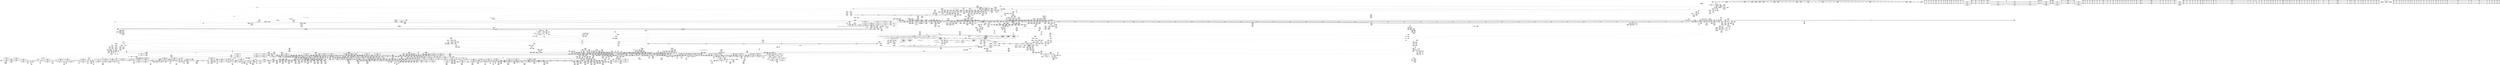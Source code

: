 digraph {
	CE0x5c26320 [shape=record,shape=Mrecord,label="{CE0x5c26320|tomoyo_unix_entry:buf.0}"]
	CE0x4ba8750 [shape=record,shape=Mrecord,label="{CE0x4ba8750|tomoyo_read_lock16:tmp3|*SummSink*}"]
	CE0x3d90560 [shape=record,shape=Mrecord,label="{CE0x3d90560|tomoyo_audit_net_log:family|Function::tomoyo_audit_net_log&Arg::family::|*SummSource*}"]
	CE0x73f2400 [shape=record,shape=Mrecord,label="{CE0x73f2400|i64*_getelementptr_inbounds_(_31_x_i64_,_31_x_i64_*___llvm_gcov_ctr43150,_i64_0,_i64_26)|*Constant*}"]
	CE0x580d3f0 [shape=record,shape=Mrecord,label="{CE0x580d3f0|__llvm_gcov_indirect_counter_increment114:tmp2}"]
	CE0x4a089a0 [shape=record,shape=Mrecord,label="{CE0x4a089a0|COLLAPSED:_GCRE_current_task_external_global_%struct.task_struct*:_elem_0::|security/tomoyo/common.h,1205}"]
	CE0x5bdc440 [shape=record,shape=Mrecord,label="{CE0x5bdc440|_call_void_mcount()_#3}"]
	CE0x71d1b20 [shape=record,shape=Mrecord,label="{CE0x71d1b20|tomoyo_unix_entry:operation27|security/tomoyo/network.c,567|*SummSource*}"]
	CE0x57ccf70 [shape=record,shape=Mrecord,label="{CE0x57ccf70|tomoyo_unix_entry:tmp9|security/tomoyo/network.c,548}"]
	CE0x56fc630 [shape=record,shape=Mrecord,label="{CE0x56fc630|tomoyo_fill_path_info:tmp6|security/tomoyo/util.c,667}"]
	CE0x5a31a90 [shape=record,shape=Mrecord,label="{CE0x5a31a90|srcu_read_unlock20:dep_map|include/linux/srcu.h,236|*SummSource*}"]
	CE0x581cee0 [shape=record,shape=Mrecord,label="{CE0x581cee0|__llvm_gcov_indirect_counter_increment114:tmp6}"]
	CE0x57cd2b0 [shape=record,shape=Mrecord,label="{CE0x57cd2b0|tomoyo_unix_entry:call3|security/tomoyo/network.c,548|*SummSink*}"]
	CE0x4ccb260 [shape=record,shape=Mrecord,label="{CE0x4ccb260|get_current:tmp3}"]
	CE0x48a00d0 [shape=record,shape=Mrecord,label="{CE0x48a00d0|GLOBAL:current_task|Global_var:current_task|*SummSource*}"]
	CE0x71dada0 [shape=record,shape=Mrecord,label="{CE0x71dada0|tomoyo_unix_entry:tmp37|*LoadInst*|security/tomoyo/network.c,566}"]
	CE0x5b023d0 [shape=record,shape=Mrecord,label="{CE0x5b023d0|tomoyo_get_mode:tmp1|*SummSink*}"]
	CE0x5767a30 [shape=record,shape=Mrecord,label="{CE0x5767a30|_call_void_mcount()_#3}"]
	CE0x70ce580 [shape=record,shape=Mrecord,label="{CE0x70ce580|i64*_getelementptr_inbounds_(_22_x_i64_,_22_x_i64_*___llvm_gcov_ctr3840,_i64_0,_i64_0)|*Constant*|*SummSink*}"]
	CE0x73f1730 [shape=record,shape=Mrecord,label="{CE0x73f1730|tomoyo_const_part_length:tmp41|security/tomoyo/util.c,644|*SummSink*}"]
	CE0x3bdf8e0 [shape=record,shape=Mrecord,label="{CE0x3bdf8e0|tomoyo_unix_entry:tmp49|security/tomoyo/network.c,576|*SummSource*}"]
	CE0x66fb8a0 [shape=record,shape=Mrecord,label="{CE0x66fb8a0|tomoyo_init_request_info:domain|Function::tomoyo_init_request_info&Arg::domain::|*SummSink*}"]
	CE0x710a070 [shape=record,shape=Mrecord,label="{CE0x710a070|i32_3|*Constant*|*SummSink*}"]
	CE0x66fb830 [shape=record,shape=Mrecord,label="{CE0x66fb830|tomoyo_init_request_info:domain|Function::tomoyo_init_request_info&Arg::domain::|*SummSource*}"]
	CE0x5a8b690 [shape=record,shape=Mrecord,label="{CE0x5a8b690|tomoyo_const_part_length:incdec.ptr|security/tomoyo/util.c,626|*SummSink*}"]
	CE0x5a253f0 [shape=record,shape=Mrecord,label="{CE0x5a253f0|0:_i32,_8:_%struct.srcu_struct_array*,_16:_i32,_20:_i32,_24:_i32,_32:_i8*,_40:_%struct.lock_class_key*,_48:_2_x_%struct.lock_class*_,_64:_i8*,_72:_i32,_80:_i64,_88:_i8,_96:_%struct.callback_head*,_104:_%struct.callback_head**,_112:_%struct.callback_head*,_120:_%struct.callback_head**,_128:_%struct.callback_head*,_136:_%struct.callback_head**,_144:_%struct.callback_head*,_152:_%struct.callback_head**,_160:_i64,_168:_%struct.list_head*,_176:_%struct.list_head*,_184:_void_(%struct.work_struct*)*,_192:_%struct.lock_class_key*,_200:_2_x_%struct.lock_class*_,_216:_i8*,_224:_i32,_232:_i64,_240:_%struct.list_head*,_248:_%struct.list_head*,_256:_i64,_264:_%struct.tvec_base*,_272:_void_(i64)*,_280:_i64,_288:_i32,_292:_i32,_296:_i8*,_304:_16_x_i8_,_320:_%struct.lock_class_key*,_328:_2_x_%struct.lock_class*_,_344:_i8*,_352:_i32,_360:_i64,_368:_%struct.workqueue_struct*,_376:_i32,_384:_%struct.lock_class_key*,_392:_2_x_%struct.lock_class*_,_408:_i8*,_416:_i32,_424:_i64,_:_GCE_tomoyo_ss_global_%struct.srcu_struct_i32_-300,_%struct.srcu_struct_array*_tomoyo_ss_srcu_array,_%struct.spinlock_%union.anon.14_%struct.raw_spinlock_%struct.arch_spinlock_zeroinitializer,_i32_-559067475,_i32_-1,_i8*_inttoptr_(i64_-1_to_i8*),_%struct.lockdep_map_%struct.lock_class_key*_null,_2_x_%struct.lock_class*_zeroinitializer,_i8*_getelementptr_inbounds_(_21_x_i8_,_21_x_i8_*_.str171,_i32_0,_i32_0),_i32_0,_i64_0_,_i8_0,_%struct.rcu_batch_%struct.callback_head*_null,_%struct.callback_head**_bitcast_(i8*_getelementptr_(i8,_i8*_bitcast_(%struct.srcu_struct*_tomoyo_ss_to_i8*),_i64_96)_to_%struct.callback_head**)_,_%struct.rcu_batch_%struct.callback_head*_null,_%struct.callback_head**_bitcast_(i8*_getelementptr_(i8,_i8*_bitcast_(%struct.srcu_struct*_tomoyo_ss_to_i8*),_i64_112)_to_%struct.callback_head**)_,_%struct.rcu_batch_%struct.callback_head*_null,_%struct.callback_head**_bitcast_(i8*_getelementptr_(i8,_i8*_bitcast_(%struct.srcu_struct*_tomoyo_ss_to_i8*),_i64_128)_to_%struct.callback_head**)_,_%struct.rcu_batch_%struct.callback_head*_null,_%struct.callback_head**_bitcast_(i8*_getelementptr_(i8,_i8*_bitcast_(%struct.srcu_struct*_tomoyo_ss_to_i8*),_i64_144)_to_%struct.callback_head**)_,_%struct.delayed_work_%struct.work_struct_%struct.atomic64_t_i64_137438953424_,_%struct.list_head_%struct.list_head*_bitcast_(i8*_getelementptr_(i8,_i8*_bitcast_(%struct.srcu_struct*_tomoyo_ss_to_i8*),_i64_168)_to_%struct.list_head*),_%struct.list_head*_bitcast_(i8*_getelementptr_(i8,_i8*_bitcast_(%struct.srcu_struct*_tomoyo_ss_to_i8*),_i64_168)_to_%struct.list_head*)_,_void_(%struct.work_struct*)*_process_srcu,_%struct.lockdep_map_%struct.lock_class_key*_bitcast_(i8*_getelementptr_(i8,_i8*_bitcast_(%struct.srcu_struct*_tomoyo_ss_to_i8*),_i64_160)_to_%struct.lock_class_key*),_2_x_%struct.lock_class*_zeroinitializer,_i8*_getelementptr_inbounds_(_22_x_i8_,_22_x_i8_*_.str1172,_i32_0,_i32_0),_i32_0,_i64_0_,_%struct.timer_list_%struct.list_head_%struct.list_head*_null,_%struct.list_head*_inttoptr_(i64_1953723489_to_%struct.list_head*)_,_i64_0,_%struct.tvec_base*_bitcast_(i8*_getelementptr_(i8,_i8*_bitcast_(%struct.tvec_base*_boot_tvec_bases_to_i8*),_i64_2)_to_%struct.tvec_base*),_void_(i64)*_delayed_work_timer_fn,_i64_ptrtoint_(i8*_getelementptr_(i8,_i8*_bitcast_(%struct.srcu_struct*_tomoyo_ss_to_i8*),_i64_160)_to_i64),_i32_-1,_i32_0,_i8*_null,_16_x_i8_zeroinitializer,_%struct.lockdep_map_%struct.lock_class_key*_bitcast_(_29_x_i8_*_.str2173_to_%struct.lock_class_key*),_2_x_%struct.lock_class*_zeroinitializer,_i8*_getelementptr_inbounds_(_29_x_i8_,_29_x_i8_*_.str2173,_i32_0,_i32_0),_i32_0,_i64_0_,_%struct.workqueue_struct*_null,_i32_0_,_%struct.lockdep_map_%struct.lock_class_key*_null,_2_x_%struct.lock_class*_zeroinitializer,_i8*_getelementptr_inbounds_(_10_x_i8_,_10_x_i8_*_.str3174,_i32_0,_i32_0),_i32_0,_i64_0_,_align_8:_elem_0:default:}"]
	CE0x719e830 [shape=record,shape=Mrecord,label="{CE0x719e830|24:_%struct.tomoyo_path_info*,_32:_i8,_33:_i8,_72:_i8,_:_SCMRE_62,63_}"]
	CE0x5752ce0 [shape=record,shape=Mrecord,label="{CE0x5752ce0|tomoyo_unix_entry:do.end|*SummSink*}"]
	CE0x5c50df0 [shape=record,shape=Mrecord,label="{CE0x5c50df0|tomoyo_unix_entry:tobool19|security/tomoyo/network.c,560}"]
	CE0x3d22010 [shape=record,shape=Mrecord,label="{CE0x3d22010|tomoyo_unix_entry:arrayidx2|security/tomoyo/network.c,546}"]
	CE0x5c21580 [shape=record,shape=Mrecord,label="{CE0x5c21580|tomoyo_unix_entry:if.then20}"]
	CE0x71b6320 [shape=record,shape=Mrecord,label="{CE0x71b6320|tomoyo_const_part_length:incdec.ptr10|security/tomoyo/util.c,640|*SummSink*}"]
	CE0x7172190 [shape=record,shape=Mrecord,label="{CE0x7172190|tomoyo_check_unix_address:tmp3|security/tomoyo/network.c,596|*SummSource*}"]
	CE0x4b8c4b0 [shape=record,shape=Mrecord,label="{CE0x4b8c4b0|tomoyo_unix_entry:if.else34|*SummSource*}"]
	CE0x5a60e40 [shape=record,shape=Mrecord,label="{CE0x5a60e40|tomoyo_get_mode:retval.0|*SummSource*}"]
	CE0x4bd1f40 [shape=record,shape=Mrecord,label="{CE0x4bd1f40|tomoyo_const_part_length:tmp14|security/tomoyo/util.c,626}"]
	CE0x3bc3940 [shape=record,shape=Mrecord,label="{CE0x3bc3940|GLOBAL:tomoyo_read_unlock19|*Constant*|*SummSource*}"]
	CE0x71f0c60 [shape=record,shape=Mrecord,label="{CE0x71f0c60|tomoyo_const_part_length:if.then17|*SummSource*}"]
	CE0x739aed0 [shape=record,shape=Mrecord,label="{CE0x739aed0|tomoyo_domain:tmp5|security/tomoyo/common.h,1205}"]
	CE0x5c25b70 [shape=record,shape=Mrecord,label="{CE0x5c25b70|tomoyo_unix_entry:tmp30|*SummSink*}"]
	CE0x7093ca0 [shape=record,shape=Mrecord,label="{CE0x7093ca0|tomoyo_unix_entry:addr21|security/tomoyo/network.c, 561}"]
	CE0x48fccd0 [shape=record,shape=Mrecord,label="{CE0x48fccd0|i64*_getelementptr_inbounds_(_31_x_i64_,_31_x_i64_*___llvm_gcov_ctr43150,_i64_0,_i64_9)|*Constant*|*SummSource*}"]
	CE0x5b02b80 [shape=record,shape=Mrecord,label="{CE0x5b02b80|tomoyo_get_mode:idxprom3|security/tomoyo/util.c,983|*SummSource*}"]
	CE0x5b74b60 [shape=record,shape=Mrecord,label="{CE0x5b74b60|tomoyo_domain:do.end|*SummSource*}"]
	CE0x4ae7ce0 [shape=record,shape=Mrecord,label="{CE0x4ae7ce0|tomoyo_unix_entry:if.end36}"]
	CE0x4b30dc0 [shape=record,shape=Mrecord,label="{CE0x4b30dc0|GLOBAL:__llvm_gcov_ctr28130|Global_var:__llvm_gcov_ctr28130}"]
	CE0x5bd33c0 [shape=record,shape=Mrecord,label="{CE0x5bd33c0|tomoyo_audit_net_log:tmp3|*SummSink*}"]
	CE0x3ca25a0 [shape=record,shape=Mrecord,label="{CE0x3ca25a0|0:_i8,_array:_GCRE_tomoyo_index2category_constant_39_x_i8_c_00_00_00_00_00_00_00_00_00_00_00_00_00_00_00_00_00_00_00_00_00_00_00_01_01_01_01_01_01_01_01_01_01_01_01_01_01_01_02_,_align_16:_elem_20::|security/tomoyo/util.c,983}"]
	CE0x5775a80 [shape=record,shape=Mrecord,label="{CE0x5775a80|tomoyo_init_request_info:tmp10|security/tomoyo/util.c,1006}"]
	CE0x7343740 [shape=record,shape=Mrecord,label="{CE0x7343740|i64_9|*Constant*|*SummSource*}"]
	CE0x70e8530 [shape=record,shape=Mrecord,label="{CE0x70e8530|i1_true|*Constant*|*SummSource*}"]
	CE0x5752ac0 [shape=record,shape=Mrecord,label="{CE0x5752ac0|tomoyo_init_request_info:tmp12|security/tomoyo/util.c,1010}"]
	CE0x5a1bbb0 [shape=record,shape=Mrecord,label="{CE0x5a1bbb0|%struct.lockdep_map*_null|*Constant*|*SummSource*}"]
	CE0x7172230 [shape=record,shape=Mrecord,label="{CE0x7172230|GLOBAL:__llvm_gcov_ctr3747|Global_var:__llvm_gcov_ctr3747}"]
	CE0x724f030 [shape=record,shape=Mrecord,label="{CE0x724f030|i64_22|*Constant*|*SummSource*}"]
	CE0x7204490 [shape=record,shape=Mrecord,label="{CE0x7204490|tomoyo_check_unix_address:call|security/tomoyo/network.c,600|*SummSource*}"]
	CE0x57a9c40 [shape=record,shape=Mrecord,label="{CE0x57a9c40|tomoyo_fill_path_info:conv|security/tomoyo/util.c,664|*SummSink*}"]
	CE0x49f17e0 [shape=record,shape=Mrecord,label="{CE0x49f17e0|i64*_getelementptr_inbounds_(_2_x_i64_,_2_x_i64_*___llvm_gcov_ctr4632,_i64_0,_i64_0)|*Constant*|*SummSink*}"]
	CE0x5a9ff00 [shape=record,shape=Mrecord,label="{CE0x5a9ff00|srcu_read_lock17:tmp3}"]
	CE0x3f0b820 [shape=record,shape=Mrecord,label="{CE0x3f0b820|tomoyo_check_unix_address:unix0|security/tomoyo/network.c,594}"]
	CE0x7143eb0 [shape=record,shape=Mrecord,label="{CE0x7143eb0|tomoyo_unix_entry:call3|security/tomoyo/network.c,548}"]
	CE0x58bfec0 [shape=record,shape=Mrecord,label="{CE0x58bfec0|i64_7|*Constant*}"]
	CE0x5b64600 [shape=record,shape=Mrecord,label="{CE0x5b64600|tomoyo_const_part_length:tmp30|security/tomoyo/util.c,641|*SummSource*}"]
	CE0x7114180 [shape=record,shape=Mrecord,label="{CE0x7114180|i64*_getelementptr_inbounds_(_6_x_i64_,_6_x_i64_*___llvm_gcov_ctr3747,_i64_0,_i64_3)|*Constant*}"]
	CE0x48b9240 [shape=record,shape=Mrecord,label="{CE0x48b9240|tomoyo_audit_unix_log:param1|security/tomoyo/network.c,406|*SummSource*}"]
	CE0x48abb10 [shape=record,shape=Mrecord,label="{CE0x48abb10|tomoyo_fill_path_info:conv7|security/tomoyo/util.c,668|*SummSource*}"]
	CE0x56e3040 [shape=record,shape=Mrecord,label="{CE0x56e3040|tomoyo_audit_net_log:bb|*SummSink*}"]
	CE0x49be100 [shape=record,shape=Mrecord,label="{CE0x49be100|GLOBAL:lock_acquire|*Constant*}"]
	CE0x57fd360 [shape=record,shape=Mrecord,label="{CE0x57fd360|tomoyo_init_request_info:if.end|*SummSource*}"]
	CE0x57b3ca0 [shape=record,shape=Mrecord,label="{CE0x57b3ca0|tomoyo_get_mode:if.end9|*SummSource*}"]
	CE0x5bc3a70 [shape=record,shape=Mrecord,label="{CE0x5bc3a70|get_current:tmp1}"]
	CE0x591ccc0 [shape=record,shape=Mrecord,label="{CE0x591ccc0|srcu_read_unlock20:idx|Function::srcu_read_unlock20&Arg::idx::}"]
	CE0x3b98cb0 [shape=record,shape=Mrecord,label="{CE0x3b98cb0|i64*_getelementptr_inbounds_(_22_x_i64_,_22_x_i64_*___llvm_gcov_ctr3840,_i64_0,_i64_21)|*Constant*|*SummSource*}"]
	CE0x499a8b0 [shape=record,shape=Mrecord,label="{CE0x499a8b0|tomoyo_audit_net_log:r|Function::tomoyo_audit_net_log&Arg::r::}"]
	CE0x4bd23f0 [shape=record,shape=Mrecord,label="{CE0x4bd23f0|_call_void_mcount()_#3|*SummSink*}"]
	CE0x5b3c300 [shape=record,shape=Mrecord,label="{CE0x5b3c300|tomoyo_check_unix_address:if.end|*SummSink*}"]
	CE0x49f8860 [shape=record,shape=Mrecord,label="{CE0x49f8860|get_current:tmp2|*SummSink*}"]
	CE0x3abb070 [shape=record,shape=Mrecord,label="{CE0x3abb070|tomoyo_audit_unix_log:tmp3|*SummSource*}"]
	CE0x5985950 [shape=record,shape=Mrecord,label="{CE0x5985950|i64*_getelementptr_inbounds_(_2_x_i64_,_2_x_i64_*___llvm_gcov_ctr4434,_i64_0,_i64_1)|*Constant*|*SummSink*}"]
	CE0x73bafa0 [shape=record,shape=Mrecord,label="{CE0x73bafa0|tomoyo_unix_entry:cmp32|security/tomoyo/network.c,572}"]
	CE0x57ccda0 [shape=record,shape=Mrecord,label="{CE0x57ccda0|tomoyo_unix_entry:tmp8|security/tomoyo/network.c,548|*SummSource*}"]
	CE0x5a58380 [shape=record,shape=Mrecord,label="{CE0x5a58380|tomoyo_get_mode:conv15|security/tomoyo/util.c,987|*SummSink*}"]
	CE0x564bc60 [shape=record,shape=Mrecord,label="{CE0x564bc60|rcu_lock_acquire18:bb|*SummSink*}"]
	CE0x3d499a0 [shape=record,shape=Mrecord,label="{CE0x3d499a0|_ret_void,_!dbg_!38908|include/linux/rcupdate.h,424|*SummSink*}"]
	CE0x3def670 [shape=record,shape=Mrecord,label="{CE0x3def670|tomoyo_const_part_length:cmp15|security/tomoyo/util.c,641|*SummSource*}"]
	CE0x4935010 [shape=record,shape=Mrecord,label="{CE0x4935010|tomoyo_get_mode:idxprom6|security/tomoyo/util.c,983|*SummSource*}"]
	CE0x713c950 [shape=record,shape=Mrecord,label="{CE0x713c950|tomoyo_const_part_length:tmp10|security/tomoyo/util.c,626|*SummSink*}"]
	CE0x4ab7480 [shape=record,shape=Mrecord,label="{CE0x4ab7480|tomoyo_unix_entry:tmp26|security/tomoyo/network.c,556}"]
	CE0x57f57e0 [shape=record,shape=Mrecord,label="{CE0x57f57e0|tomoyo_init_request_info:tmp11|security/tomoyo/util.c,1007|*SummSink*}"]
	CE0x3ba4330 [shape=record,shape=Mrecord,label="{CE0x3ba4330|tomoyo_get_mode:tmp9|security/tomoyo/util.c,981|*SummSink*}"]
	CE0x48c15c0 [shape=record,shape=Mrecord,label="{CE0x48c15c0|tomoyo_audit_unix_log:tmp5|security/tomoyo/network.c,406}"]
	CE0x716fa30 [shape=record,shape=Mrecord,label="{CE0x716fa30|24:_%struct.tomoyo_path_info*,_32:_i8,_33:_i8,_72:_i8,_:_SCMRE_46,47_}"]
	CE0x7109a40 [shape=record,shape=Mrecord,label="{CE0x7109a40|i32_1|*Constant*|*SummSource*}"]
	CE0x58bfbe0 [shape=record,shape=Mrecord,label="{CE0x58bfbe0|tomoyo_get_mode:cmp11|security/tomoyo/util.c,985|*SummSource*}"]
	CE0x7342fd0 [shape=record,shape=Mrecord,label="{CE0x7342fd0|i8_0|*Constant*|*SummSource*}"]
	CE0x5adff40 [shape=record,shape=Mrecord,label="{CE0x5adff40|tomoyo_get_mode:if.end9}"]
	CE0x5806d50 [shape=record,shape=Mrecord,label="{CE0x5806d50|tomoyo_const_part_length:incdec.ptr10|security/tomoyo/util.c,640}"]
	CE0x7345f70 [shape=record,shape=Mrecord,label="{CE0x7345f70|tomoyo_unix_entry:call31|security/tomoyo/network.c,571|*SummSource*}"]
	CE0x3b74ac0 [shape=record,shape=Mrecord,label="{CE0x3b74ac0|128:_i8*,_1208:_%struct.file*,_:_CMRE_33,34_}"]
	CE0x59092f0 [shape=record,shape=Mrecord,label="{CE0x59092f0|srcu_read_unlock20:sp|Function::srcu_read_unlock20&Arg::sp::}"]
	CE0x5a1c0b0 [shape=record,shape=Mrecord,label="{CE0x5a1c0b0|i64_ptrtoint_(i8*_blockaddress(_rcu_lock_acquire18,_%__here)_to_i64)|*Constant*|*SummSink*}"]
	CE0x49cd6f0 [shape=record,shape=Mrecord,label="{CE0x49cd6f0|tomoyo_const_part_length:tmp51|security/tomoyo/util.c,651|*SummSink*}"]
	CE0x7178920 [shape=record,shape=Mrecord,label="{CE0x7178920|tomoyo_check_unix_address:tmp7|security/tomoyo/network.c,597|*SummSink*}"]
	CE0x5b3bb80 [shape=record,shape=Mrecord,label="{CE0x5b3bb80|i64_9|*Constant*|*SummSink*}"]
	CE0x5a31dc0 [shape=record,shape=Mrecord,label="{CE0x5a31dc0|tomoyo_get_mode:return|*SummSink*}"]
	CE0x580d2a0 [shape=record,shape=Mrecord,label="{CE0x580d2a0|__llvm_gcov_indirect_counter_increment114:tmp1|*SummSink*}"]
	CE0x7192cb0 [shape=record,shape=Mrecord,label="{CE0x7192cb0|24:_%struct.tomoyo_path_info*,_32:_i8,_33:_i8,_72:_i8,_:_SCMRE_55,56_}"]
	CE0x59769c0 [shape=record,shape=Mrecord,label="{CE0x59769c0|get_current:tmp4|./arch/x86/include/asm/current.h,14}"]
	CE0x571f6b0 [shape=record,shape=Mrecord,label="{CE0x571f6b0|srcu_read_lock17:sp|Function::srcu_read_lock17&Arg::sp::}"]
	CE0x4a9d170 [shape=record,shape=Mrecord,label="{CE0x4a9d170|GLOBAL:tomoyo_get_mode|*Constant*|*SummSource*}"]
	CE0x48f50f0 [shape=record,shape=Mrecord,label="{CE0x48f50f0|tomoyo_fill_path_info:tmp9|security/tomoyo/util.c,667|*SummSink*}"]
	CE0x57d2640 [shape=record,shape=Mrecord,label="{CE0x57d2640|tomoyo_const_part_length:tmp39|security/tomoyo/util.c,644|*SummSource*}"]
	CE0x71ea150 [shape=record,shape=Mrecord,label="{CE0x71ea150|i64_18|*Constant*}"]
	CE0x5a275a0 [shape=record,shape=Mrecord,label="{CE0x5a275a0|rcu_lock_acquire18:entry|*SummSink*}"]
	CE0x3c56090 [shape=record,shape=Mrecord,label="{CE0x3c56090|i8*_getelementptr_inbounds_(_45_x_i8_,_45_x_i8_*_.str13,_i32_0,_i32_0)|*Constant*|*SummSink*}"]
	CE0x5becf20 [shape=record,shape=Mrecord,label="{CE0x5becf20|tomoyo_domain:tmp12|security/tomoyo/common.h,1205|*SummSink*}"]
	CE0x4a09020 [shape=record,shape=Mrecord,label="{CE0x4a09020|tomoyo_domain:tmp21|security/tomoyo/common.h,1205|*SummSource*}"]
	CE0x3d308b0 [shape=record,shape=Mrecord,label="{CE0x3d308b0|0:_i8*,_array:_GCRE_tomoyo_socket_keyword_external_constant_4_x_i8*_:_elem_0::|security/tomoyo/network.c,368}"]
	CE0x73f5270 [shape=record,shape=Mrecord,label="{CE0x73f5270|tomoyo_unix_entry:tmp44|security/tomoyo/network.c,572}"]
	CE0x3e8be80 [shape=record,shape=Mrecord,label="{CE0x3e8be80|i64*_getelementptr_inbounds_(_22_x_i64_,_22_x_i64_*___llvm_gcov_ctr3840,_i64_0,_i64_7)|*Constant*|*SummSource*}"]
	CE0x5764a40 [shape=record,shape=Mrecord,label="{CE0x5764a40|_call_void___llvm_gcov_indirect_counter_increment114(i32*___llvm_gcov_global_state_pred45,_i64**_getelementptr_inbounds_(_3_x_i64*_,_3_x_i64*_*___llvm_gcda_edge_table44,_i64_0,_i64_0)),_!dbg_!38954|security/tomoyo/util.c,649}"]
	CE0x7130300 [shape=record,shape=Mrecord,label="{CE0x7130300|tomoyo_read_lock16:tmp|*SummSource*}"]
	CE0x5b13960 [shape=record,shape=Mrecord,label="{CE0x5b13960|tomoyo_const_part_length:tmp3|security/tomoyo/util.c,624}"]
	CE0x59046a0 [shape=record,shape=Mrecord,label="{CE0x59046a0|GLOBAL:strnlen|*Constant*}"]
	CE0x5c71e80 [shape=record,shape=Mrecord,label="{CE0x5c71e80|tomoyo_unix_entry:tmp32|security/tomoyo/network.c,560|*SummSource*}"]
	CE0x59f2370 [shape=record,shape=Mrecord,label="{CE0x59f2370|srcu_read_lock17:tmp1|*SummSource*}"]
	CE0x5becd80 [shape=record,shape=Mrecord,label="{CE0x5becd80|tomoyo_get_mode:tmp4|security/tomoyo/util.c,978|*SummSink*}"]
	CE0x70f8870 [shape=record,shape=Mrecord,label="{CE0x70f8870|i32_49|*Constant*}"]
	CE0x56d4280 [shape=record,shape=Mrecord,label="{CE0x56d4280|i64*_getelementptr_inbounds_(_2_x_i64_,_2_x_i64_*___llvm_gcov_ctr4335,_i64_0,_i64_0)|*Constant*|*SummSink*}"]
	CE0x5b1f870 [shape=record,shape=Mrecord,label="{CE0x5b1f870|_call_void_mcount()_#3|*SummSource*}"]
	CE0x7178020 [shape=record,shape=Mrecord,label="{CE0x7178020|tomoyo_check_unix_address:tmp6|security/tomoyo/network.c,596}"]
	CE0x5aacdb0 [shape=record,shape=Mrecord,label="{CE0x5aacdb0|0:_i8,_array:_GCRE_tomoyo_index2category_constant_39_x_i8_c_00_00_00_00_00_00_00_00_00_00_00_00_00_00_00_00_00_00_00_00_00_00_00_01_01_01_01_01_01_01_01_01_01_01_01_01_01_01_02_,_align_16:_elem_2::|security/tomoyo/util.c,983}"]
	CE0x48a9f80 [shape=record,shape=Mrecord,label="{CE0x48a9f80|i64*_getelementptr_inbounds_(_5_x_i64_,_5_x_i64_*___llvm_gcov_ctr28130,_i64_0,_i64_3)|*Constant*}"]
	CE0x5ace1e0 [shape=record,shape=Mrecord,label="{CE0x5ace1e0|tomoyo_get_mode:arrayidx|security/tomoyo/util.c,981|*SummSource*}"]
	CE0x48a03d0 [shape=record,shape=Mrecord,label="{CE0x48a03d0|i64*_getelementptr_inbounds_(_2_x_i64_,_2_x_i64_*___llvm_gcov_ctr53148,_i64_0,_i64_1)|*Constant*}"]
	CE0x70f1570 [shape=record,shape=Mrecord,label="{CE0x70f1570|_ret_void,_!dbg_!38929|security/tomoyo/util.c,670}"]
	CE0x3db73a0 [shape=record,shape=Mrecord,label="{CE0x3db73a0|i64*_getelementptr_inbounds_(_5_x_i64_,_5_x_i64_*___llvm_gcov_ctr28130,_i64_0,_i64_0)|*Constant*|*SummSource*}"]
	CE0x5b5f440 [shape=record,shape=Mrecord,label="{CE0x5b5f440|_call_void_rcu_lock_acquire18(%struct.lockdep_map*_%dep_map)_#9,_!dbg_!38906|include/linux/srcu.h,222|*SummSink*}"]
	CE0x5aae9c0 [shape=record,shape=Mrecord,label="{CE0x5aae9c0|i64*_getelementptr_inbounds_(_12_x_i64_,_12_x_i64_*___llvm_gcov_ctr31133,_i64_0,_i64_6)|*Constant*|*SummSource*}"]
	CE0x4b8c0a0 [shape=record,shape=Mrecord,label="{CE0x4b8c0a0|tomoyo_fill_path_info:tmp2|*LoadInst*|security/tomoyo/util.c,663|*SummSink*}"]
	CE0x4ab7220 [shape=record,shape=Mrecord,label="{CE0x4ab7220|tomoyo_unix_entry:tmp25|security/tomoyo/network.c,556|*SummSource*}"]
	CE0x5847a10 [shape=record,shape=Mrecord,label="{CE0x5847a10|tomoyo_const_part_length:conv14|security/tomoyo/util.c,641|*SummSink*}"]
	CE0x5806c00 [shape=record,shape=Mrecord,label="{CE0x5806c00|_call_void___llvm_gcov_indirect_counter_increment114(i32*___llvm_gcov_global_state_pred45,_i64**_getelementptr_inbounds_(_3_x_i64*_,_3_x_i64*_*___llvm_gcda_edge_table44,_i64_0,_i64_2)),_!dbg_!38930|security/tomoyo/util.c,640|*SummSource*}"]
	CE0x71c1380 [shape=record,shape=Mrecord,label="{CE0x71c1380|tomoyo_init_request_info:domain.addr.0|*SummSink*}"]
	CE0x71fc620 [shape=record,shape=Mrecord,label="{CE0x71fc620|i64_1|*Constant*|*SummSource*}"]
	CE0x4ccac90 [shape=record,shape=Mrecord,label="{CE0x4ccac90|rcu_lock_release21:tmp|*SummSource*}"]
	CE0x5aac910 [shape=record,shape=Mrecord,label="{CE0x5aac910|i64**_getelementptr_inbounds_(_3_x_i64*_,_3_x_i64*_*___llvm_gcda_edge_table44,_i64_0,_i64_1)|*Constant*|*SummSink*}"]
	CE0x5cd1800 [shape=record,shape=Mrecord,label="{CE0x5cd1800|0:_i8*,_:_SCMRE_8,12_|*MultipleSource*|security/tomoyo/network.c, 561|security/tomoyo/network.c,563}"]
	CE0x5aaea30 [shape=record,shape=Mrecord,label="{CE0x5aaea30|i64*_getelementptr_inbounds_(_12_x_i64_,_12_x_i64_*___llvm_gcov_ctr31133,_i64_0,_i64_6)|*Constant*|*SummSink*}"]
	CE0x4abbbd0 [shape=record,shape=Mrecord,label="{CE0x4abbbd0|tomoyo_domain:entry|*SummSource*}"]
	CE0x4942c70 [shape=record,shape=Mrecord,label="{CE0x4942c70|tomoyo_fill_path_info:call11|security/tomoyo/util.c,669|*SummSource*}"]
	"CONST[source:0(mediator),value:0(static)][purpose:{operation}]"
	CE0x5976470 [shape=record,shape=Mrecord,label="{CE0x5976470|_call_void_lock_release(%struct.lockdep_map*_%map,_i32_1,_i64_ptrtoint_(i8*_blockaddress(_rcu_lock_release21,_%__here)_to_i64))_#9,_!dbg_!38907|include/linux/rcupdate.h,423|*SummSink*}"]
	CE0x56fba90 [shape=record,shape=Mrecord,label="{CE0x56fba90|i64*_getelementptr_inbounds_(_12_x_i64_,_12_x_i64_*___llvm_gcov_ctr31133,_i64_0,_i64_3)|*Constant*|*SummSink*}"]
	CE0x58a6dc0 [shape=record,shape=Mrecord,label="{CE0x58a6dc0|__llvm_gcov_indirect_counter_increment114:tmp5|*SummSink*}"]
	CE0x5a68fb0 [shape=record,shape=Mrecord,label="{CE0x5a68fb0|tomoyo_const_part_length:tmp30|security/tomoyo/util.c,641}"]
	CE0x57f6120 [shape=record,shape=Mrecord,label="{CE0x57f6120|tomoyo_init_request_info:type|security/tomoyo/util.c,1009}"]
	CE0x7267a00 [shape=record,shape=Mrecord,label="{CE0x7267a00|tomoyo_unix_entry:tmp39|security/tomoyo/network.c,570}"]
	CE0x3c1c310 [shape=record,shape=Mrecord,label="{CE0x3c1c310|i64_6|*Constant*|*SummSink*}"]
	CE0x5775fc0 [shape=record,shape=Mrecord,label="{CE0x5775fc0|i32_2|*Constant*}"]
	CE0x4932440 [shape=record,shape=Mrecord,label="{CE0x4932440|tomoyo_const_part_length:tmp51|security/tomoyo/util.c,651}"]
	CE0x3ca2850 [shape=record,shape=Mrecord,label="{CE0x3ca2850|0:_i8,_array:_GCRE_tomoyo_index2category_constant_39_x_i8_c_00_00_00_00_00_00_00_00_00_00_00_00_00_00_00_00_00_00_00_00_00_00_00_01_01_01_01_01_01_01_01_01_01_01_01_01_01_01_02_,_align_16:_elem_21::|security/tomoyo/util.c,983}"]
	CE0x7403510 [shape=record,shape=Mrecord,label="{CE0x7403510|GLOBAL:kfree|*Constant*}"]
	CE0x4861cd0 [shape=record,shape=Mrecord,label="{CE0x4861cd0|_call_void_srcu_read_unlock20(%struct.srcu_struct*_tomoyo_ss,_i32_%idx)_#9,_!dbg_!38903|security/tomoyo/common.h,1109}"]
	CE0x71927d0 [shape=record,shape=Mrecord,label="{CE0x71927d0|24:_%struct.tomoyo_path_info*,_32:_i8,_33:_i8,_72:_i8,_:_SCMRE_52,53_}"]
	CE0x587f180 [shape=record,shape=Mrecord,label="{CE0x587f180|rcu_lock_acquire18:tmp4|include/linux/rcupdate.h,418|*SummSource*}"]
	CE0x3bb3180 [shape=record,shape=Mrecord,label="{CE0x3bb3180|i64*_getelementptr_inbounds_(_31_x_i64_,_31_x_i64_*___llvm_gcov_ctr43150,_i64_0,_i64_27)|*Constant*|*SummSource*}"]
	CE0x571f010 [shape=record,shape=Mrecord,label="{CE0x571f010|srcu_read_lock17:entry|*SummSource*}"]
	CE0x5728350 [shape=record,shape=Mrecord,label="{CE0x5728350|tomoyo_init_request_info:bb|*SummSource*}"]
	CE0x7161dc0 [shape=record,shape=Mrecord,label="{CE0x7161dc0|24:_%struct.tomoyo_path_info*,_32:_i8,_33:_i8,_72:_i8,_:_SCMRE_28,29_}"]
	CE0x713cee0 [shape=record,shape=Mrecord,label="{CE0x713cee0|VOIDTB_TE:_CE_2096,2272_|*MultipleSource*|security/tomoyo/util.c,1010|Function::tomoyo_get_mode&Arg::ns::}"]
	CE0x58d01e0 [shape=record,shape=Mrecord,label="{CE0x58d01e0|tomoyo_const_part_length:tmp14|security/tomoyo/util.c,626|*SummSource*}"]
	CE0x719eeb0 [shape=record,shape=Mrecord,label="{CE0x719eeb0|24:_%struct.tomoyo_path_info*,_32:_i8,_33:_i8,_72:_i8,_:_SCMRE_73,74_|*MultipleSource*|security/tomoyo/network.c, 544|security/tomoyo/network.c,544|Function::tomoyo_init_request_info&Arg::r::|security/tomoyo/network.c,565}"]
	CE0x571eb20 [shape=record,shape=Mrecord,label="{CE0x571eb20|tomoyo_read_lock16:call|security/tomoyo/common.h,1097}"]
	CE0x5b5f680 [shape=record,shape=Mrecord,label="{CE0x5b5f680|_ret_void,_!dbg_!38908|include/linux/rcupdate.h,419|*SummSource*}"]
	CE0x5a31770 [shape=record,shape=Mrecord,label="{CE0x5a31770|tomoyo_get_mode:tmp2|security/tomoyo/util.c,978|*SummSource*}"]
	CE0x5b5d4c0 [shape=record,shape=Mrecord,label="{CE0x5b5d4c0|_call_void___llvm_gcov_indirect_counter_increment114(i32*___llvm_gcov_global_state_pred45,_i64**_getelementptr_inbounds_(_3_x_i64*_,_3_x_i64*_*___llvm_gcda_edge_table44,_i64_0,_i64_1)),_!dbg_!38927|security/tomoyo/util.c,634|*SummSource*}"]
	CE0x716dc00 [shape=record,shape=Mrecord,label="{CE0x716dc00|tomoyo_check_unix_address:tmp12|security/tomoyo/network.c,601|*SummSource*}"]
	CE0x70c1dc0 [shape=record,shape=Mrecord,label="{CE0x70c1dc0|tomoyo_get_mode:tmp6|security/tomoyo/util.c,978|*SummSource*}"]
	CE0x7108c90 [shape=record,shape=Mrecord,label="{CE0x7108c90|tomoyo_check_unix_address:sa_family|security/tomoyo/network.c,596|*SummSink*}"]
	CE0x5903f20 [shape=record,shape=Mrecord,label="{CE0x5903f20|i64*_getelementptr_inbounds_(_22_x_i64_,_22_x_i64_*___llvm_gcov_ctr3840,_i64_0,_i64_10)|*Constant*}"]
	CE0x4bbd570 [shape=record,shape=Mrecord,label="{CE0x4bbd570|tomoyo_domain:tmp16|security/tomoyo/common.h,1205|*SummSink*}"]
	CE0x3b8a460 [shape=record,shape=Mrecord,label="{CE0x3b8a460|i64*_getelementptr_inbounds_(_12_x_i64_,_12_x_i64_*___llvm_gcov_ctr31133,_i64_0,_i64_11)|*Constant*|*SummSink*}"]
	CE0x73ed440 [shape=record,shape=Mrecord,label="{CE0x73ed440|i64_24|*Constant*|*SummSource*}"]
	CE0x48339c0 [shape=record,shape=Mrecord,label="{CE0x48339c0|128:_i8*,_1208:_%struct.file*,_:_CMRE_45,46_}"]
	CE0x7281230 [shape=record,shape=Mrecord,label="{CE0x7281230|tomoyo_domain:land.lhs.true2}"]
	CE0x710dd80 [shape=record,shape=Mrecord,label="{CE0x710dd80|tomoyo_check_unix_address:if.end}"]
	CE0x58f8ea0 [shape=record,shape=Mrecord,label="{CE0x58f8ea0|GLOBAL:tomoyo_read_lock16|*Constant*|*SummSource*}"]
	CE0x71f0330 [shape=record,shape=Mrecord,label="{CE0x71f0330|i64*_getelementptr_inbounds_(_4_x_i64_,_4_x_i64_*___llvm_gcov_ctr4137,_i64_0,_i64_2)|*Constant*|*SummSource*}"]
	CE0x5b028d0 [shape=record,shape=Mrecord,label="{CE0x5b028d0|tomoyo_audit_net_log:tmp|*SummSink*}"]
	CE0x72281e0 [shape=record,shape=Mrecord,label="{CE0x72281e0|tomoyo_check_unix_address:unix0|security/tomoyo/network.c,594|*SummSink*}"]
	CE0x7173f10 [shape=record,shape=Mrecord,label="{CE0x7173f10|tomoyo_check_unix_address:conv|security/tomoyo/network.c,596|*SummSink*}"]
	CE0x48b9720 [shape=record,shape=Mrecord,label="{CE0x48b9720|tomoyo_audit_unix_log:unix_network2|security/tomoyo/network.c,406}"]
	CE0x57aa340 [shape=record,shape=Mrecord,label="{CE0x57aa340|_call_void_mcount()_#3}"]
	CE0x70d5e50 [shape=record,shape=Mrecord,label="{CE0x70d5e50|_ret_i32_%error.1,_!dbg_!38975|security/tomoyo/network.c,579}"]
	CE0x58ea880 [shape=record,shape=Mrecord,label="{CE0x58ea880|tomoyo_get_mode:tmp23|security/tomoyo/util.c,986|*SummSink*}"]
	CE0x5752510 [shape=record,shape=Mrecord,label="{CE0x5752510|tomoyo_get_mode:profile|Function::tomoyo_get_mode&Arg::profile::}"]
	CE0x3cc6e40 [shape=record,shape=Mrecord,label="{CE0x3cc6e40|tomoyo_unix_entry:tmp49|security/tomoyo/network.c,576}"]
	CE0x49be430 [shape=record,shape=Mrecord,label="{CE0x49be430|tomoyo_const_part_length:return}"]
	CE0x5828d90 [shape=record,shape=Mrecord,label="{CE0x5828d90|tomoyo_init_request_info:call4|security/tomoyo/util.c,1010|*SummSink*}"]
	CE0x5b1f350 [shape=record,shape=Mrecord,label="{CE0x5b1f350|i32_48|*Constant*|*SummSource*}"]
	CE0x70d5de0 [shape=record,shape=Mrecord,label="{CE0x70d5de0|tomoyo_unix_entry:entry|*SummSink*}"]
	CE0x7343150 [shape=record,shape=Mrecord,label="{CE0x7343150|i64_9|*Constant*}"]
	CE0x73bb410 [shape=record,shape=Mrecord,label="{CE0x73bb410|tomoyo_unix_entry:tmp41|security/tomoyo/network.c,572|*SummSink*}"]
	CE0x3cfa4c0 [shape=record,shape=Mrecord,label="{CE0x3cfa4c0|0:_i8,_array:_GCRE_tomoyo_index2category_constant_39_x_i8_c_00_00_00_00_00_00_00_00_00_00_00_00_00_00_00_00_00_00_00_00_00_00_00_01_01_01_01_01_01_01_01_01_01_01_01_01_01_01_02_,_align_16:_elem_25::|security/tomoyo/util.c,983}"]
	CE0x5bdc5f0 [shape=record,shape=Mrecord,label="{CE0x5bdc5f0|tomoyo_get_mode:tmp11|security/tomoyo/util.c,982}"]
	CE0x57c2790 [shape=record,shape=Mrecord,label="{CE0x57c2790|i32_0|*Constant*}"]
	CE0x5752860 [shape=record,shape=Mrecord,label="{CE0x5752860|tomoyo_get_mode:profile|Function::tomoyo_get_mode&Arg::profile::|*SummSource*}"]
	CE0x71d6ff0 [shape=record,shape=Mrecord,label="{CE0x71d6ff0|i64*_getelementptr_inbounds_(_6_x_i64_,_6_x_i64_*___llvm_gcov_ctr3747,_i64_0,_i64_4)|*Constant*|*SummSink*}"]
	CE0x4b5df30 [shape=record,shape=Mrecord,label="{CE0x4b5df30|i64_ptrtoint_(i8*_blockaddress(_rcu_lock_release21,_%__here)_to_i64)|*Constant*|*SummSink*}"]
	CE0x3e91260 [shape=record,shape=Mrecord,label="{CE0x3e91260|_ret_i32_%retval.0,_!dbg_!38957|security/tomoyo/util.c,652|*SummSink*}"]
	CE0x49f1f00 [shape=record,shape=Mrecord,label="{CE0x49f1f00|tomoyo_const_part_length:tmp18|security/tomoyo/util.c,627}"]
	CE0x3b98aa0 [shape=record,shape=Mrecord,label="{CE0x3b98aa0|i64*_getelementptr_inbounds_(_22_x_i64_,_22_x_i64_*___llvm_gcov_ctr3840,_i64_0,_i64_21)|*Constant*}"]
	CE0x5a31640 [shape=record,shape=Mrecord,label="{CE0x5a31640|tomoyo_get_mode:tmp2|security/tomoyo/util.c,978}"]
	CE0x4ccaa20 [shape=record,shape=Mrecord,label="{CE0x4ccaa20|i64*_getelementptr_inbounds_(_4_x_i64_,_4_x_i64_*___llvm_gcov_ctr4731,_i64_0,_i64_0)|*Constant*|*SummSink*}"]
	CE0x56e2f10 [shape=record,shape=Mrecord,label="{CE0x56e2f10|tomoyo_audit_net_log:bb}"]
	CE0x59095d0 [shape=record,shape=Mrecord,label="{CE0x59095d0|srcu_read_unlock20:sp|Function::srcu_read_unlock20&Arg::sp::|*SummSink*}"]
	CE0x589e680 [shape=record,shape=Mrecord,label="{CE0x589e680|tomoyo_const_part_length:tmp27|security/tomoyo/util.c,641|*SummSource*}"]
	CE0x49bdcf0 [shape=record,shape=Mrecord,label="{CE0x49bdcf0|rcu_lock_release21:tmp1|*SummSource*}"]
	CE0x5bf2f40 [shape=record,shape=Mrecord,label="{CE0x5bf2f40|tomoyo_const_part_length:incdec.ptr7|security/tomoyo/util.c,631}"]
	CE0x59f27a0 [shape=record,shape=Mrecord,label="{CE0x59f27a0|i64*_getelementptr_inbounds_(_2_x_i64_,_2_x_i64_*___llvm_gcov_ctr4038,_i64_0,_i64_1)|*Constant*|*SummSource*}"]
	CE0x73bb6c0 [shape=record,shape=Mrecord,label="{CE0x73bb6c0|i64_16|*Constant*|*SummSource*}"]
	CE0x49cda70 [shape=record,shape=Mrecord,label="{CE0x49cda70|tomoyo_const_part_length:retval.0}"]
	CE0x3bdfa50 [shape=record,shape=Mrecord,label="{CE0x3bdfa50|tomoyo_unix_entry:error.1}"]
	CE0x5ad1f60 [shape=record,shape=Mrecord,label="{CE0x5ad1f60|tomoyo_get_mode:conv|security/tomoyo/util.c,982|*SummSink*}"]
	CE0x717bde0 [shape=record,shape=Mrecord,label="{CE0x717bde0|tomoyo_check_unix_address:return}"]
	CE0x5828850 [shape=record,shape=Mrecord,label="{CE0x5828850|tomoyo_init_request_info:tmp12|security/tomoyo/util.c,1010|*SummSink*}"]
	CE0x49fa2b0 [shape=record,shape=Mrecord,label="{CE0x49fa2b0|COLLAPSED:_GCMRE___llvm_gcov_ctr4533_internal_global_2_x_i64_zeroinitializer:_elem_0:default:}"]
	CE0x71af950 [shape=record,shape=Mrecord,label="{CE0x71af950|rcu_lock_acquire18:tmp1}"]
	CE0x580ce60 [shape=record,shape=Mrecord,label="{CE0x580ce60|GLOBAL:__llvm_gcov_ctr43150|Global_var:__llvm_gcov_ctr43150}"]
	CE0x5c9a540 [shape=record,shape=Mrecord,label="{CE0x5c9a540|tomoyo_unix_entry:tmp33|security/tomoyo/network.c,560|*SummSink*}"]
	CE0x5bed070 [shape=record,shape=Mrecord,label="{CE0x5bed070|tomoyo_domain:tmp13|security/tomoyo/common.h,1205}"]
	CE0x5be1f40 [shape=record,shape=Mrecord,label="{CE0x5be1f40|tomoyo_unix_entry:call|security/tomoyo/network.c,543|*SummSource*}"]
	CE0x4ccabb0 [shape=record,shape=Mrecord,label="{CE0x4ccabb0|rcu_lock_release21:tmp}"]
	CE0x7161ed0 [shape=record,shape=Mrecord,label="{CE0x7161ed0|24:_%struct.tomoyo_path_info*,_32:_i8,_33:_i8,_72:_i8,_:_SCMRE_29,30_}"]
	CE0x49f3510 [shape=record,shape=Mrecord,label="{CE0x49f3510|i32_47|*Constant*|*SummSink*}"]
	CE0x56d4070 [shape=record,shape=Mrecord,label="{CE0x56d4070|i64*_getelementptr_inbounds_(_2_x_i64_,_2_x_i64_*___llvm_gcov_ctr4335,_i64_0,_i64_0)|*Constant*}"]
	CE0x70c1a20 [shape=record,shape=Mrecord,label="{CE0x70c1a20|GLOBAL:tomoyo_domain.__warned|Global_var:tomoyo_domain.__warned|*SummSource*}"]
	CE0x562ac00 [shape=record,shape=Mrecord,label="{CE0x562ac00|%struct.tomoyo_domain_info*_null|*Constant*|*SummSource*}"]
	CE0x71ad730 [shape=record,shape=Mrecord,label="{CE0x71ad730|tomoyo_check_unix_address:sun_path|security/tomoyo/network.c,598}"]
	CE0x3d22790 [shape=record,shape=Mrecord,label="{CE0x3d22790|0:_i8,_array:_GCR_tomoyo_unix2mac_internal_constant_6_x_4_x_i8_4_x_i8_zeroinitializer,_4_x_i8_c_1E_1F_00_,_4_x_i8_c_!_00_00_22_,_4_x_i8_zeroinitializer,_4_x_i8_zeroinitializer,_4_x_i8_c_#$%_00_,_align_16:_elem_3::|security/tomoyo/network.c,546}"]
	CE0x571f520 [shape=record,shape=Mrecord,label="{CE0x571f520|GLOBAL:tomoyo_ss|Global_var:tomoyo_ss|*SummSource*}"]
	CE0x71f9230 [shape=record,shape=Mrecord,label="{CE0x71f9230|i32_2|*Constant*|*SummSource*}"]
	CE0x66e8150 [shape=record,shape=Mrecord,label="{CE0x66e8150|tomoyo_read_unlock19:tmp2}"]
	CE0x57629f0 [shape=record,shape=Mrecord,label="{CE0x57629f0|tomoyo_const_part_length:if.then27|*SummSource*}"]
	CE0x71a3db0 [shape=record,shape=Mrecord,label="{CE0x71a3db0|GLOBAL:tomoyo_proto_keyword|Global_var:tomoyo_proto_keyword}"]
	CE0x48f5980 [shape=record,shape=Mrecord,label="{CE0x48f5980|i32_47|*Constant*|*SummSource*}"]
	CE0x4941690 [shape=record,shape=Mrecord,label="{CE0x4941690|128:_i8*,_1208:_%struct.file*,_:_CMRE_28,29_}"]
	CE0x5828f10 [shape=record,shape=Mrecord,label="{CE0x5828f10|GLOBAL:tomoyo_get_mode|*Constant*}"]
	CE0x5934370 [shape=record,shape=Mrecord,label="{CE0x5934370|tomoyo_domain:tmp4|security/tomoyo/common.h,1205}"]
	CE0x5752b30 [shape=record,shape=Mrecord,label="{CE0x5752b30|tomoyo_init_request_info:ns|security/tomoyo/util.c,1010|*SummSink*}"]
	CE0x592a210 [shape=record,shape=Mrecord,label="{CE0x592a210|i32_5|*Constant*}"]
	CE0x7119880 [shape=record,shape=Mrecord,label="{CE0x7119880|tomoyo_unix_entry:param_type|security/tomoyo/network.c,565}"]
	CE0x73ed790 [shape=record,shape=Mrecord,label="{CE0x73ed790|i64_25|*Constant*}"]
	CE0x59ddd60 [shape=record,shape=Mrecord,label="{CE0x59ddd60|tomoyo_get_mode:tmp13|security/tomoyo/util.c,982}"]
	CE0x739b660 [shape=record,shape=Mrecord,label="{CE0x739b660|tomoyo_domain:tmp13|security/tomoyo/common.h,1205|*SummSource*}"]
	CE0x3e824f0 [shape=record,shape=Mrecord,label="{CE0x3e824f0|tomoyo_audit_unix_log:tmp|*SummSink*}"]
	CE0x48d8b10 [shape=record,shape=Mrecord,label="{CE0x48d8b10|tomoyo_init_request_info:domain1|security/tomoyo/util.c,1006|*SummSink*}"]
	CE0x3ca72f0 [shape=record,shape=Mrecord,label="{CE0x3ca72f0|i64*_getelementptr_inbounds_(_22_x_i64_,_22_x_i64_*___llvm_gcov_ctr3840,_i64_0,_i64_19)|*Constant*|*SummSink*}"]
	CE0x7162070 [shape=record,shape=Mrecord,label="{CE0x7162070|24:_%struct.tomoyo_path_info*,_32:_i8,_33:_i8,_72:_i8,_:_SCMRE_30,31_}"]
	CE0x4b5caa0 [shape=record,shape=Mrecord,label="{CE0x4b5caa0|tomoyo_unix_entry:if.else34}"]
	CE0x5b5f1b0 [shape=record,shape=Mrecord,label="{CE0x5b5f1b0|srcu_read_lock17:dep_map|include/linux/srcu.h,222|*SummSource*}"]
	CE0x3e84d90 [shape=record,shape=Mrecord,label="{CE0x3e84d90|i64*_getelementptr_inbounds_(_2_x_i64_,_2_x_i64_*___llvm_gcov_ctr4533,_i64_0,_i64_1)|*Constant*}"]
	CE0x3ba4660 [shape=record,shape=Mrecord,label="{CE0x3ba4660|tomoyo_const_part_length:cmp3|security/tomoyo/util.c,627|*SummSource*}"]
	CE0x49ac100 [shape=record,shape=Mrecord,label="{CE0x49ac100|GLOBAL:tomoyo_proto_keyword|Global_var:tomoyo_proto_keyword|*SummSink*}"]
	CE0x5c3a0d0 [shape=record,shape=Mrecord,label="{CE0x5c3a0d0|tomoyo_unix_entry:len.1}"]
	CE0x71f5760 [shape=record,shape=Mrecord,label="{CE0x71f5760|tomoyo_check_unix_address:tmp5|security/tomoyo/network.c,596|*SummSource*}"]
	CE0x3e85260 [shape=record,shape=Mrecord,label="{CE0x3e85260|tomoyo_fill_path_info:const_len|security/tomoyo/util.c,666|*SummSink*}"]
	CE0x3db6b30 [shape=record,shape=Mrecord,label="{CE0x3db6b30|GLOBAL:tomoyo_const_part_length|*Constant*|*SummSink*}"]
	CE0x49663d0 [shape=record,shape=Mrecord,label="{CE0x49663d0|tomoyo_read_unlock19:tmp3|*SummSink*}"]
	CE0x5b4cfa0 [shape=record,shape=Mrecord,label="{CE0x5b4cfa0|_call_void_mcount()_#3}"]
	CE0x59f26a0 [shape=record,shape=Mrecord,label="{CE0x59f26a0|srcu_read_lock17:tmp1|*SummSink*}"]
	CE0x48b5d60 [shape=record,shape=Mrecord,label="{CE0x48b5d60|128:_i8*,_1208:_%struct.file*,_:_CMRE_56,64_|*MultipleSource*|security/tomoyo/common.h,1205|security/tomoyo/common.h,1205}"]
	CE0x5bdccc0 [shape=record,shape=Mrecord,label="{CE0x5bdccc0|i64*_getelementptr_inbounds_(_11_x_i64_,_11_x_i64_*___llvm_gcov_ctr54147,_i64_0,_i64_8)|*Constant*|*SummSource*}"]
	CE0x58d6390 [shape=record,shape=Mrecord,label="{CE0x58d6390|tomoyo_get_mode:tmp21|security/tomoyo/util.c,985}"]
	CE0x5a31c60 [shape=record,shape=Mrecord,label="{CE0x5a31c60|srcu_read_unlock20:dep_map|include/linux/srcu.h,236|*SummSink*}"]
	CE0x3c02280 [shape=record,shape=Mrecord,label="{CE0x3c02280|i64*_getelementptr_inbounds_(_2_x_i64_,_2_x_i64_*___llvm_gcov_ctr53148,_i64_0,_i64_0)|*Constant*|*SummSource*}"]
	CE0x59a8ab0 [shape=record,shape=Mrecord,label="{CE0x59a8ab0|rcu_lock_release21:tmp7|*SummSink*}"]
	CE0x571f5c0 [shape=record,shape=Mrecord,label="{CE0x571f5c0|GLOBAL:tomoyo_ss|Global_var:tomoyo_ss|*SummSink*}"]
	CE0x715e830 [shape=record,shape=Mrecord,label="{CE0x715e830|24:_%struct.tomoyo_path_info*,_32:_i8,_33:_i8,_72:_i8,_:_SCMRE_38,39_}"]
	CE0x724f0f0 [shape=record,shape=Mrecord,label="{CE0x724f0f0|i64_22|*Constant*|*SummSink*}"]
	CE0x5aacad0 [shape=record,shape=Mrecord,label="{CE0x5aacad0|_ret_void|*SummSink*}"]
	CE0x5806f40 [shape=record,shape=Mrecord,label="{CE0x5806f40|_call_void___llvm_gcov_indirect_counter_increment114(i32*___llvm_gcov_global_state_pred45,_i64**_getelementptr_inbounds_(_3_x_i64*_,_3_x_i64*_*___llvm_gcda_edge_table44,_i64_0,_i64_2)),_!dbg_!38930|security/tomoyo/util.c,640|*SummSink*}"]
	CE0x7342ca0 [shape=record,shape=Mrecord,label="{CE0x7342ca0|tomoyo_unix_entry:tmp22|security/tomoyo/network.c,556|*SummSink*}"]
	CE0x70b58e0 [shape=record,shape=Mrecord,label="{CE0x70b58e0|GLOBAL:__llvm_gcov_ctr31133|Global_var:__llvm_gcov_ctr31133}"]
	CE0x724f280 [shape=record,shape=Mrecord,label="{CE0x724f280|tomoyo_const_part_length:tmp37|security/tomoyo/util.c,644}"]
	CE0x58b69d0 [shape=record,shape=Mrecord,label="{CE0x58b69d0|i64_8|*Constant*}"]
	CE0x7130700 [shape=record,shape=Mrecord,label="{CE0x7130700|tomoyo_unix_entry:arrayidx2|security/tomoyo/network.c,546|*SummSink*}"]
	CE0x71b2580 [shape=record,shape=Mrecord,label="{CE0x71b2580|0:_i8,_array:_GCRE_tomoyo_index2category_constant_39_x_i8_c_00_00_00_00_00_00_00_00_00_00_00_00_00_00_00_00_00_00_00_00_00_00_00_01_01_01_01_01_01_01_01_01_01_01_01_01_01_01_02_,_align_16:_elem_17::|security/tomoyo/util.c,983}"]
	CE0x3e3fa30 [shape=record,shape=Mrecord,label="{CE0x3e3fa30|GLOBAL:get_current|*Constant*|*SummSource*}"]
	CE0x4aaca00 [shape=record,shape=Mrecord,label="{CE0x4aaca00|tomoyo_unix_entry:if.end17}"]
	CE0x58cfbf0 [shape=record,shape=Mrecord,label="{CE0x58cfbf0|tomoyo_get_mode:bb}"]
	CE0x74072e0 [shape=record,shape=Mrecord,label="{CE0x74072e0|i32_1|*Constant*}"]
	CE0x5806a00 [shape=record,shape=Mrecord,label="{CE0x5806a00|srcu_read_unlock20:bb|*SummSource*}"]
	CE0x711b450 [shape=record,shape=Mrecord,label="{CE0x711b450|tomoyo_domain:tmp8|security/tomoyo/common.h,1205|*SummSource*}"]
	CE0x3d90ce0 [shape=record,shape=Mrecord,label="{CE0x3d90ce0|tomoyo_read_unlock19:bb|*SummSink*}"]
	CE0x3cf9f60 [shape=record,shape=Mrecord,label="{CE0x3cf9f60|0:_i8,_array:_GCRE_tomoyo_index2category_constant_39_x_i8_c_00_00_00_00_00_00_00_00_00_00_00_00_00_00_00_00_00_00_00_00_00_00_00_01_01_01_01_01_01_01_01_01_01_01_01_01_01_01_02_,_align_16:_elem_23::|security/tomoyo/util.c,983}"]
	CE0x5a580d0 [shape=record,shape=Mrecord,label="{CE0x5a580d0|tomoyo_get_mode:conv15|security/tomoyo/util.c,987}"]
	CE0x4bd28a0 [shape=record,shape=Mrecord,label="{CE0x4bd28a0|tomoyo_domain:do.body}"]
	CE0x66f3970 [shape=record,shape=Mrecord,label="{CE0x66f3970|i8_1|*Constant*|*SummSource*}"]
	CE0x4ae7c40 [shape=record,shape=Mrecord,label="{CE0x4ae7c40|tomoyo_unix_entry:bb|*SummSink*}"]
	CE0x57c9560 [shape=record,shape=Mrecord,label="{CE0x57c9560|i1_true|*Constant*|*SummSink*}"]
	CE0x491db00 [shape=record,shape=Mrecord,label="{CE0x491db00|GLOBAL:tomoyo_unix2mac|Global_var:tomoyo_unix2mac|*SummSource*}"]
	CE0x57a9a20 [shape=record,shape=Mrecord,label="{CE0x57a9a20|tomoyo_init_request_info:bb}"]
	CE0x3b82fa0 [shape=record,shape=Mrecord,label="{CE0x3b82fa0|tomoyo_check_unix_address:tmp13|security/tomoyo/network.c,601|*SummSink*}"]
	CE0x4a726e0 [shape=record,shape=Mrecord,label="{CE0x4a726e0|tomoyo_unix_entry:tmp1|*SummSource*}"]
	CE0x5a899e0 [shape=record,shape=Mrecord,label="{CE0x5a899e0|tomoyo_const_part_length:tmp9|security/tomoyo/util.c,626|*SummSource*}"]
	CE0x7171f60 [shape=record,shape=Mrecord,label="{CE0x7171f60|tomoyo_check_unix_address:tmp4|security/tomoyo/network.c,596|*SummSink*}"]
	CE0x3d84940 [shape=record,shape=Mrecord,label="{CE0x3d84940|tomoyo_audit_net_log:tmp5|security/tomoyo/network.c,368|*SummSource*}"]
	CE0x4947e10 [shape=record,shape=Mrecord,label="{CE0x4947e10|tomoyo_unix_entry:addr_len|security/tomoyo/network.c,551|*SummSink*}"]
	CE0x4833240 [shape=record,shape=Mrecord,label="{CE0x4833240|128:_i8*,_1208:_%struct.file*,_:_CMRE_39,40_}"]
	CE0x5b137c0 [shape=record,shape=Mrecord,label="{CE0x5b137c0|i64_0|*Constant*}"]
	CE0x5a31bf0 [shape=record,shape=Mrecord,label="{CE0x5a31bf0|_call_void_rcu_lock_release21(%struct.lockdep_map*_%dep_map)_#9,_!dbg_!38905|include/linux/srcu.h,236}"]
	CE0x48918b0 [shape=record,shape=Mrecord,label="{CE0x48918b0|tomoyo_domain:security|security/tomoyo/common.h,1205|*SummSink*}"]
	CE0x492f8e0 [shape=record,shape=Mrecord,label="{CE0x492f8e0|0:_i8*,_array:_GCRE_tomoyo_proto_keyword_constant_6_x_i8*_i8*_getelementptr_inbounds_(_2_x_i8_,_2_x_i8_*_.str22,_i32_0,_i32_0),_i8*_getelementptr_inbounds_(_7_x_i8_,_7_x_i8_*_.str123,_i32_0,_i32_0),_i8*_getelementptr_inbounds_(_6_x_i8_,_6_x_i8_*_.str224,_i32_0,_i32_0),_i8*_getelementptr_inbounds_(_4_x_i8_,_4_x_i8_*_.str325,_i32_0,_i32_0),_i8*_getelementptr_inbounds_(_2_x_i8_,_2_x_i8_*_.str22,_i32_0,_i32_0),_i8*_getelementptr_inbounds_(_10_x_i8_,_10_x_i8_*_.str426,_i32_0,_i32_0)_,_align_16:_elem_1::|security/tomoyo/network.c,367}"]
	CE0x499b0b0 [shape=record,shape=Mrecord,label="{CE0x499b0b0|tomoyo_audit_net_log:operation|Function::tomoyo_audit_net_log&Arg::operation::|*SummSource*}"]
	CE0x71adc20 [shape=record,shape=Mrecord,label="{CE0x71adc20|i64_0|*Constant*|*SummSource*}"]
	CE0x5934ab0 [shape=record,shape=Mrecord,label="{CE0x5934ab0|srcu_read_lock17:bb|*SummSink*}"]
	CE0x5b5f840 [shape=record,shape=Mrecord,label="{CE0x5b5f840|_ret_void,_!dbg_!38908|include/linux/rcupdate.h,419|*SummSink*}"]
	CE0x7367b40 [shape=record,shape=Mrecord,label="{CE0x7367b40|VOIDTB_TE:_GIE_Function_Attrs:_noredzone_nounwind_optsize_define_internal_zeroext_i1_tomoyo_check_path2_acl(%struct.tomoyo_request_info*_%r,_%struct.tomoyo_acl_info*_%ptr)_#0_entry:_%tmp_load_i64,_i64*_getelementptr_inbounds_(_7_x_i64_,_7_x_i64_*___llvm_gcov_ctr38,_i64_0,_i64_0)_%tmp1_add_i64_%tmp,_1_store_i64_%tmp1,_i64*_getelementptr_inbounds_(_7_x_i64_,_7_x_i64_*___llvm_gcov_ctr38,_i64_0,_i64_0)_br_label_%bb_bb:_preds_%entry_call_void_mcount()_#3_call_void_llvm.dbg.value(metadata_%struct.tomoyo_request_info*_%r,_i64_0,_metadata_!8419,_metadata_!38901),_!dbg_!39766_call_void_llvm.dbg.value(metadata_%struct.tomoyo_acl_info*_%ptr,_i64_0,_metadata_!8420,_metadata_!38901),_!dbg_!39767_call_void_llvm.dbg.value(metadata_%struct.tomoyo_acl_info*_%ptr,_i64_0,_metadata_!8422,_metadata_!38901),_!dbg_!39768_%tmp2_bitcast_%struct.tomoyo_acl_info*_%ptr_to_i8*,_!dbg_!39769_%add.ptr_getelementptr_i8,_i8*_%tmp2,_i64_0,_!dbg_!39770_%tmp3_bitcast_i8*_%add.ptr_to_%struct.tomoyo_path2_acl*,_!dbg_!39771_call_void_llvm.dbg.value(metadata_%struct.tomoyo_path2_acl*_%tmp3,_i64_0,_metadata_!8421,_metadata_!38901),_!dbg_!39772_%perm_getelementptr_inbounds_%struct.tomoyo_path2_acl,_%struct.tomoyo_path2_acl*_%tmp3,_i32_0,_i32_1,_!dbg_!39773_%tmp4_load_i8,_i8*_%perm,_align_1,_!dbg_!39773_%conv_zext_i8_%tmp4_to_i32,_!dbg_!39774_%param_getelementptr_inbounds_%struct.tomoyo_request_info,_%struct.tomoyo_request_info*_%r,_i32_0,_i32_3,_!dbg_!39775_%path2_bitcast_%union.anon.91*_%param_to_%struct.anon.92*,_!dbg_!39776_%operation_getelementptr_inbounds_%struct.anon.92,_%struct.anon.92*_%path2,_i32_0,_i32_2,_!dbg_!39777_%tmp5_load_i8,_i8*_%operation,_align_1,_!dbg_!39777_%conv1_zext_i8_%tmp5_to_i32,_!dbg_!39778_%shl_shl_i32_1,_%conv1,_!dbg_!39779_%and_and_i32_%conv,_%shl,_!dbg_!39780_%tobool_icmp_ne_i32_%and,_0,_!dbg_!39780_%tmp6_select_i1_%tobool,_i64_1,_i64_2,_!dbg_!39781_%tmp7_getelementptr_inbounds_7_x_i64_,_7_x_i64_*___llvm_gcov_ctr38,_i64_0,_i64_%tmp6,_!dbg_!39781_%tmp8_load_i64,_i64*_%tmp7,_!dbg_!39781_%tmp9_add_i64_%tmp8,_1,_!dbg_!39781_store_i64_%tmp9,_i64*_%tmp7,_!dbg_!39781_br_i1_%tobool,_label_%land.lhs.true,_label_%land.end,_!dbg_!39781_land.lhs.true:_preds_%bb_%param2_getelementptr_inbounds_%struct.tomoyo_request_info,_%struct.tomoyo_request_info*_%r,_i32_0,_i32_3,_!dbg_!39782_%path23_bitcast_%union.anon.91*_%param2_to_%struct.anon.92*,_!dbg_!39783_%filename1_getelementptr_inbounds_%struct.anon.92,_%struct.anon.92*_%path23,_i32_0,_i32_0,_!dbg_!39784_%tmp10_load_%struct.tomoyo_path_info*,_%struct.tomoyo_path_info**_%filename1,_align_8,_!dbg_!39784_%name1_getelementptr_inbounds_%struct.tomoyo_path2_acl,_%struct.tomoyo_path2_acl*_%tmp3,_i32_0,_i32_2,_!dbg_!39785_%call_call_%struct.tomoyo_path_info*_tomoyo_compare_name_union(%struct.tomoyo_path_info*_%tmp10,_%struct.tomoyo_name_union*_%name1)_#9,_!dbg_!39786_%tobool4_icmp_ne_%struct.tomoyo_path_info*_%call,_null,_!dbg_!39786_%tmp11_select_i1_%tobool4,_i64_3,_i64_4,_!dbg_!39787_%tmp12_getelementptr_inbounds_7_x_i64_,_7_x_i64_*___llvm_gcov_ctr38,_i64_0,_i64_%tmp11,_!dbg_!39787_%tmp13_load_i64,_i64*_%tmp12,_!dbg_!39787_%tmp14_add_i64_%tmp13,_1,_!dbg_!39787_store_i64_%tmp14,_i64*_%tmp12,_!dbg_!39787_br_i1_%tobool4,_label_%land.rhs,_label_%land.end,_!dbg_!39787_land.rhs:_preds_%land.lhs.true_%tmp15_load_i64,_i64*_getelementptr_inbounds_(_7_x_i64_,_7_x_i64_*___llvm_gcov_ctr38,_i64_0,_i64_5),_!dbg_!39788_%tmp16_add_i64_%tmp15,_1,_!dbg_!39788_store_i64_%tmp16,_i64*_getelementptr_inbounds_(_7_x_i64_,_7_x_i64_*___llvm_gcov_ctr38,_i64_0,_i64_5),_!dbg_!39788_%param5_getelementptr_inbounds_%struct.tomoyo_request_info,_%struct.tomoyo_request_info*_%r,_i32_0,_i32_3,_!dbg_!39790_%path26_bitcast_%union.anon.91*_%param5_to_%struct.anon.92*,_!dbg_!39791_%filename2_getelementptr_inbounds_%struct.anon.92,_%struct.anon.92*_%path26,_i32_0,_i32_1,_!dbg_!39792_%tmp17_load_%struct.tomoyo_path_info*,_%struct.tomoyo_path_info**_%filename2,_align_8,_!dbg_!39792_%name2_getelementptr_inbounds_%struct.tomoyo_path2_acl,_%struct.tomoyo_path2_acl*_%tmp3,_i32_0,_i32_3,_!dbg_!39793_%call7_call_%struct.tomoyo_path_info*_tomoyo_compare_name_union(%struct.tomoyo_path_info*_%tmp17,_%struct.tomoyo_name_union*_%name2)_#9,_!dbg_!39794_%tobool8_icmp_ne_%struct.tomoyo_path_info*_%call7,_null,_!dbg_!39787_br_label_%land.end_land.end:_preds_%land.rhs,_%land.lhs.true,_%bb_%tmp18_phi_i1_false,_%land.lhs.true_,_false,_%bb_,_%tobool8,_%land.rhs_%tmp19_load_i64,_i64*_getelementptr_inbounds_(_7_x_i64_,_7_x_i64_*___llvm_gcov_ctr38,_i64_0,_i64_6),_!dbg_!39795_%tmp20_add_i64_%tmp19,_1,_!dbg_!39795_store_i64_%tmp20,_i64*_getelementptr_inbounds_(_7_x_i64_,_7_x_i64_*___llvm_gcov_ctr38,_i64_0,_i64_6),_!dbg_!39795_ret_i1_%tmp18,_!dbg_!39795_0,2_|*MultipleSource*|Function::tomoyo_check_unix_address&Arg::addr::|security/tomoyo/network.c,596}"]
	CE0x5ace6c0 [shape=record,shape=Mrecord,label="{CE0x5ace6c0|i64_5|*Constant*}"]
	CE0x71e9d40 [shape=record,shape=Mrecord,label="{CE0x71e9d40|i32_-1|*Constant*|*SummSource*}"]
	CE0x4833ec0 [shape=record,shape=Mrecord,label="{CE0x4833ec0|128:_i8*,_1208:_%struct.file*,_:_CMRE_49,50_}"]
	CE0x5c20d80 [shape=record,shape=Mrecord,label="{CE0x5c20d80|tomoyo_unix_entry:addr|security/tomoyo/network.c,550|*SummSource*}"]
	CE0x3c249e0 [shape=record,shape=Mrecord,label="{CE0x3c249e0|tomoyo_read_unlock19:entry|*SummSource*}"]
	CE0x56f85f0 [shape=record,shape=Mrecord,label="{CE0x56f85f0|i64*_getelementptr_inbounds_(_5_x_i64_,_5_x_i64_*___llvm_gcov_ctr32134,_i64_0,_i64_0)|*Constant*|*SummSink*}"]
	CE0x59f2520 [shape=record,shape=Mrecord,label="{CE0x59f2520|i64*_getelementptr_inbounds_(_2_x_i64_,_2_x_i64_*___llvm_gcov_ctr4038,_i64_0,_i64_1)|*Constant*}"]
	CE0x7321a30 [shape=record,shape=Mrecord,label="{CE0x7321a30|tomoyo_check_unix_address:addr_len3|security/tomoyo/network.c,599|*SummSink*}"]
	CE0x731b370 [shape=record,shape=Mrecord,label="{CE0x731b370|i64_2|*Constant*|*SummSink*}"]
	CE0x73f1ff0 [shape=record,shape=Mrecord,label="{CE0x73f1ff0|tomoyo_const_part_length:tmp44|security/tomoyo/util.c,645}"]
	CE0x4ad0330 [shape=record,shape=Mrecord,label="{CE0x4ad0330|i32_8|*Constant*|*SummSource*}"]
	CE0x4a69860 [shape=record,shape=Mrecord,label="{CE0x4a69860|GLOBAL:full_name_hash|*Constant*|*SummSink*}"]
	CE0x5a27a00 [shape=record,shape=Mrecord,label="{CE0x5a27a00|rcu_lock_acquire18:map|Function::rcu_lock_acquire18&Arg::map::}"]
	CE0x4a08b40 [shape=record,shape=Mrecord,label="{CE0x4a08b40|tomoyo_domain:cred|security/tomoyo/common.h,1205|*SummSink*}"]
	CE0x49d4420 [shape=record,shape=Mrecord,label="{CE0x49d4420|i64_5|*Constant*|*SummSink*}"]
	CE0x71f9490 [shape=record,shape=Mrecord,label="{CE0x71f9490|tomoyo_unix_entry:param28|security/tomoyo/network.c,568}"]
	CE0x3d49b00 [shape=record,shape=Mrecord,label="{CE0x3d49b00|_call_void___srcu_read_unlock(%struct.srcu_struct*_%sp,_i32_%idx)_#9,_!dbg_!38906|include/linux/srcu.h,237|*SummSink*}"]
	CE0x4c6aea0 [shape=record,shape=Mrecord,label="{CE0x4c6aea0|tomoyo_domain:land.lhs.true2|*SummSource*}"]
	CE0x3d44190 [shape=record,shape=Mrecord,label="{CE0x3d44190|i64*_getelementptr_inbounds_(_11_x_i64_,_11_x_i64_*___llvm_gcov_ctr54147,_i64_0,_i64_9)|*Constant*}"]
	CE0x4ba0300 [shape=record,shape=Mrecord,label="{CE0x4ba0300|_call_void_lock_acquire(%struct.lockdep_map*_%map,_i32_0,_i32_0,_i32_2,_i32_0,_%struct.lockdep_map*_null,_i64_ptrtoint_(i8*_blockaddress(_rcu_lock_acquire18,_%__here)_to_i64))_#9,_!dbg_!38907|include/linux/rcupdate.h,418|*SummSource*}"]
	CE0x4a087f0 [shape=record,shape=Mrecord,label="{CE0x4a087f0|i32_78|*Constant*|*SummSource*}"]
	CE0x571ebc0 [shape=record,shape=Mrecord,label="{CE0x571ebc0|tomoyo_read_lock16:call|security/tomoyo/common.h,1097|*SummSource*}"]
	CE0x7109050 [shape=record,shape=Mrecord,label="{CE0x7109050|tomoyo_check_unix_address:entry|*SummSink*}"]
	CE0x595d2d0 [shape=record,shape=Mrecord,label="{CE0x595d2d0|tomoyo_get_mode:tmp26|security/tomoyo/util.c,987|*SummSource*}"]
	CE0x739b890 [shape=record,shape=Mrecord,label="{CE0x739b890|i64*_getelementptr_inbounds_(_11_x_i64_,_11_x_i64_*___llvm_gcov_ctr54147,_i64_0,_i64_6)|*Constant*|*SummSource*}"]
	CE0x66e7280 [shape=record,shape=Mrecord,label="{CE0x66e7280|tomoyo_const_part_length:if.end28}"]
	CE0x49d9ec0 [shape=record,shape=Mrecord,label="{CE0x49d9ec0|tomoyo_get_mode:tmp16|security/tomoyo/util.c,983|*SummSource*}"]
	CE0x3ba4b50 [shape=record,shape=Mrecord,label="{CE0x3ba4b50|tomoyo_get_mode:arrayidx4|security/tomoyo/util.c,983|*SummSink*}"]
	CE0x48fd1c0 [shape=record,shape=Mrecord,label="{CE0x48fd1c0|i8*_getelementptr_inbounds_(_21_x_i8_,_21_x_i8_*_.str9,_i32_0,_i32_0)|*Constant*|*SummSource*}"]
	CE0x49cdd30 [shape=record,shape=Mrecord,label="{CE0x49cdd30|tomoyo_const_part_length:tmp52|security/tomoyo/util.c,652}"]
	CE0x4876e80 [shape=record,shape=Mrecord,label="{CE0x4876e80|tomoyo_audit_unix_log:call|security/tomoyo/network.c,405|*SummSource*}"]
	CE0x72813c0 [shape=record,shape=Mrecord,label="{CE0x72813c0|tomoyo_domain:land.lhs.true}"]
	CE0x66e7370 [shape=record,shape=Mrecord,label="{CE0x66e7370|tomoyo_const_part_length:if.end28|*SummSource*}"]
	CE0x3db2870 [shape=record,shape=Mrecord,label="{CE0x3db2870|tomoyo_init_request_info:mode|security/tomoyo/util.c,1010|*SummSink*}"]
	CE0x70f0ef0 [shape=record,shape=Mrecord,label="{CE0x70f0ef0|tomoyo_fill_path_info:entry|*SummSink*}"]
	CE0x58c5480 [shape=record,shape=Mrecord,label="{CE0x58c5480|tomoyo_get_mode:idxprom|security/tomoyo/util.c,981}"]
	CE0x7267540 [shape=record,shape=Mrecord,label="{CE0x7267540|tomoyo_unix_entry:address30|security/tomoyo/network.c,568|*SummSink*}"]
	CE0x7346220 [shape=record,shape=Mrecord,label="{CE0x7346220|tomoyo_audit_unix_log:entry}"]
	CE0x722fb10 [shape=record,shape=Mrecord,label="{CE0x722fb10|tomoyo_const_part_length:conv20|security/tomoyo/util.c,644|*SummSource*}"]
	CE0x5c163a0 [shape=record,shape=Mrecord,label="{CE0x5c163a0|tomoyo_unix_entry:conv16|security/tomoyo/network.c,557|*SummSink*}"]
	CE0x66f3a30 [shape=record,shape=Mrecord,label="{CE0x66f3a30|i8*_getelementptr_inbounds_(_25_x_i8_,_25_x_i8_*_.str12,_i32_0,_i32_0)|*Constant*}"]
	CE0x3ef1210 [shape=record,shape=Mrecord,label="{CE0x3ef1210|i64*_getelementptr_inbounds_(_5_x_i64_,_5_x_i64_*___llvm_gcov_ctr32134,_i64_0,_i64_3)|*Constant*}"]
	CE0x3b98f50 [shape=record,shape=Mrecord,label="{CE0x3b98f50|_call_void_tomoyo_read_unlock19(i32_%call)_#9,_!dbg_!38974|security/tomoyo/network.c,577}"]
	CE0x73a4cb0 [shape=record,shape=Mrecord,label="{CE0x73a4cb0|tomoyo_const_part_length:cmp25|security/tomoyo/util.c,644|*SummSink*}"]
	CE0x709d4a0 [shape=record,shape=Mrecord,label="{CE0x709d4a0|__llvm_gcov_indirect_counter_increment114:bb4|*SummSource*}"]
	CE0x713d080 [shape=record,shape=Mrecord,label="{CE0x713d080|tomoyo_const_part_length:tmp15|security/tomoyo/util.c,627|*SummSink*}"]
	CE0x7108730 [shape=record,shape=Mrecord,label="{CE0x7108730|tomoyo_check_unix_address:tmp9|security/tomoyo/network.c,598|*SummSink*}"]
	CE0x4a086d0 [shape=record,shape=Mrecord,label="{CE0x4a086d0|i32_78|*Constant*}"]
	CE0x5c50eb0 [shape=record,shape=Mrecord,label="{CE0x5c50eb0|tomoyo_unix_entry:tobool19|security/tomoyo/network.c,560|*SummSource*}"]
	CE0x5cd0e00 [shape=record,shape=Mrecord,label="{CE0x5cd0e00|tomoyo_unix_entry:name|security/tomoyo/network.c,563}"]
	CE0x5762370 [shape=record,shape=Mrecord,label="{CE0x5762370|tomoyo_const_part_length:filename.addr.0|*SummSink*}"]
	CE0x5823060 [shape=record,shape=Mrecord,label="{CE0x5823060|%struct.tomoyo_domain_info*_null|*Constant*}"]
	CE0x3e8bfd0 [shape=record,shape=Mrecord,label="{CE0x3e8bfd0|tomoyo_unix_entry:tmp20|security/tomoyo/network.c,554|*SummSink*}"]
	CE0x72874b0 [shape=record,shape=Mrecord,label="{CE0x72874b0|tomoyo_audit_unix_log:entry|*SummSink*}"]
	CE0x70c13d0 [shape=record,shape=Mrecord,label="{CE0x70c13d0|tomoyo_const_part_length:tmp9|security/tomoyo/util.c,626|*SummSink*}"]
	CE0x73ed910 [shape=record,shape=Mrecord,label="{CE0x73ed910|tomoyo_const_part_length:tmp40|security/tomoyo/util.c,644}"]
	CE0x4942f80 [shape=record,shape=Mrecord,label="{CE0x4942f80|GLOBAL:full_name_hash|*Constant*}"]
	CE0x4a57090 [shape=record,shape=Mrecord,label="{CE0x4a57090|i64*_getelementptr_inbounds_(_31_x_i64_,_31_x_i64_*___llvm_gcov_ctr43150,_i64_0,_i64_30)|*Constant*|*SummSink*}"]
	CE0x3e91d60 [shape=record,shape=Mrecord,label="{CE0x3e91d60|tomoyo_fill_path_info:arrayidx|security/tomoyo/util.c,667}"]
	CE0x3bb2e90 [shape=record,shape=Mrecord,label="{CE0x3bb2e90|tomoyo_const_part_length:tmp46|security/tomoyo/util.c,646|*SummSource*}"]
	CE0x5bdcda0 [shape=record,shape=Mrecord,label="{CE0x5bdcda0|tomoyo_domain:tmp15|security/tomoyo/common.h,1205|*SummSink*}"]
	CE0x7192b10 [shape=record,shape=Mrecord,label="{CE0x7192b10|24:_%struct.tomoyo_path_info*,_32:_i8,_33:_i8,_72:_i8,_:_SCMRE_54,55_}"]
	CE0x58a61c0 [shape=record,shape=Mrecord,label="{CE0x58a61c0|__llvm_gcov_indirect_counter_increment114:tmp2|*SummSource*}"]
	CE0x3c24a50 [shape=record,shape=Mrecord,label="{CE0x3c24a50|tomoyo_read_unlock19:entry}"]
	CE0x57c9000 [shape=record,shape=Mrecord,label="{CE0x57c9000|i64*_getelementptr_inbounds_(_4_x_i64_,_4_x_i64_*___llvm_gcov_ctr4137,_i64_0,_i64_1)|*Constant*|*SummSink*}"]
	CE0x3e91a30 [shape=record,shape=Mrecord,label="{CE0x3e91a30|tomoyo_fill_path_info:sub|security/tomoyo/util.c,667|*SummSource*}"]
	CE0x4962bb0 [shape=record,shape=Mrecord,label="{CE0x4962bb0|tomoyo_audit_unix_log:protocol|security/tomoyo/network.c,405}"]
	CE0x3db2c50 [shape=record,shape=Mrecord,label="{CE0x3db2c50|tomoyo_init_request_info:mode5|security/tomoyo/util.c,1011|*SummSource*}"]
	CE0x5c46d50 [shape=record,shape=Mrecord,label="{CE0x5c46d50|tomoyo_unix_entry:call18|security/tomoyo/network.c,559|*SummSource*}"]
	CE0x3c673a0 [shape=record,shape=Mrecord,label="{CE0x3c673a0|i64*_getelementptr_inbounds_(_31_x_i64_,_31_x_i64_*___llvm_gcov_ctr43150,_i64_0,_i64_16)|*Constant*}"]
	CE0x5a27b00 [shape=record,shape=Mrecord,label="{CE0x5a27b00|rcu_lock_acquire18:map|Function::rcu_lock_acquire18&Arg::map::|*SummSource*}"]
	CE0x71eb6e0 [shape=record,shape=Mrecord,label="{CE0x71eb6e0|tomoyo_unix_entry:unix_network|security/tomoyo/network.c,566|*SummSink*}"]
	CE0x73f5410 [shape=record,shape=Mrecord,label="{CE0x73f5410|tomoyo_unix_entry:tmp44|security/tomoyo/network.c,572|*SummSource*}"]
	CE0x7143d60 [shape=record,shape=Mrecord,label="{CE0x7143d60|tomoyo_unix_entry:tmp9|security/tomoyo/network.c,548|*SummSink*}"]
	CE0x3e1cd90 [shape=record,shape=Mrecord,label="{CE0x3e1cd90|tomoyo_fill_path_info:land.rhs|*SummSink*}"]
	CE0x3b6f580 [shape=record,shape=Mrecord,label="{CE0x3b6f580|tomoyo_check_unix_address:cmp|security/tomoyo/network.c,596|*SummSink*}"]
	CE0x66e7180 [shape=record,shape=Mrecord,label="{CE0x66e7180|tomoyo_const_part_length:if.then5|*SummSink*}"]
	CE0x3d022d0 [shape=record,shape=Mrecord,label="{CE0x3d022d0|tomoyo_const_part_length:tmp21|security/tomoyo/util.c,631}"]
	CE0x7406580 [shape=record,shape=Mrecord,label="{CE0x7406580|tomoyo_check_unix_address:addr_len|Function::tomoyo_check_unix_address&Arg::addr_len::|*SummSource*}"]
	CE0x71d1ab0 [shape=record,shape=Mrecord,label="{CE0x71d1ab0|tomoyo_unix_entry:tmp38|*LoadInst*|security/tomoyo/network.c,567|*SummSource*}"]
	CE0x4bd2230 [shape=record,shape=Mrecord,label="{CE0x4bd2230|tomoyo_domain:tmp2|*SummSource*}"]
	CE0x4b053e0 [shape=record,shape=Mrecord,label="{CE0x4b053e0|tomoyo_unix_entry:sub|security/tomoyo/network.c,551|*SummSink*}"]
	CE0x3d02440 [shape=record,shape=Mrecord,label="{CE0x3d02440|tomoyo_const_part_length:tmp21|security/tomoyo/util.c,631|*SummSource*}"]
	CE0x5847ec0 [shape=record,shape=Mrecord,label="{CE0x5847ec0|i32_55|*Constant*|*SummSource*}"]
	CE0x48f5240 [shape=record,shape=Mrecord,label="{CE0x48f5240|tomoyo_fill_path_info:conv4|security/tomoyo/util.c,667}"]
	CE0x49349b0 [shape=record,shape=Mrecord,label="{CE0x49349b0|tomoyo_get_mode:config7|security/tomoyo/util.c,983|*SummSource*}"]
	CE0x5aa0200 [shape=record,shape=Mrecord,label="{CE0x5aa0200|_call_void_mcount()_#3}"]
	CE0x564d0a0 [shape=record,shape=Mrecord,label="{CE0x564d0a0|i64*_null|*Constant*|*SummSink*}"]
	CE0x58414a0 [shape=record,shape=Mrecord,label="{CE0x58414a0|tomoyo_const_part_length:while.cond|*SummSink*}"]
	CE0x57c25a0 [shape=record,shape=Mrecord,label="{CE0x57c25a0|_ret_i32_%call,_!dbg_!38902|security/tomoyo/common.h,1097|*SummSink*}"]
	CE0x48ac140 [shape=record,shape=Mrecord,label="{CE0x48ac140|tomoyo_fill_path_info:is_patterned|security/tomoyo/util.c,668}"]
	CE0x57b3070 [shape=record,shape=Mrecord,label="{CE0x57b3070|tomoyo_const_part_length:incdec.ptr19|security/tomoyo/util.c,643|*SummSource*}"]
	CE0x7343460 [shape=record,shape=Mrecord,label="{CE0x7343460|tomoyo_unix_entry:tobool12|security/tomoyo/network.c,556|*SummSource*}"]
	CE0x71c0c90 [shape=record,shape=Mrecord,label="{CE0x71c0c90|i64_1|*Constant*}"]
	CE0x70e8720 [shape=record,shape=Mrecord,label="{CE0x70e8720|tomoyo_domain:tmp14|security/tomoyo/common.h,1205|*SummSource*}"]
	CE0x736e610 [shape=record,shape=Mrecord,label="{CE0x736e610|tomoyo_audit_unix_log:r|Function::tomoyo_audit_unix_log&Arg::r::|*SummSource*}"]
	CE0x3cb3e70 [shape=record,shape=Mrecord,label="{CE0x3cb3e70|tomoyo_domain:call3|security/tomoyo/common.h,1205}"]
	CE0x59f2cc0 [shape=record,shape=Mrecord,label="{CE0x59f2cc0|srcu_read_lock17:tmp2|*SummSink*}"]
	CE0x5a690b0 [shape=record,shape=Mrecord,label="{CE0x5a690b0|i64_20|*Constant*}"]
	CE0x3d5b1d0 [shape=record,shape=Mrecord,label="{CE0x3d5b1d0|tomoyo_domain:tmp19|security/tomoyo/common.h,1205|*SummSource*}"]
	CE0x3d52bf0 [shape=record,shape=Mrecord,label="{CE0x3d52bf0|i64*_getelementptr_inbounds_(_2_x_i64_,_2_x_i64_*___llvm_gcov_ctr4335,_i64_0,_i64_1)|*Constant*|*SummSource*}"]
	CE0x3d90fd0 [shape=record,shape=Mrecord,label="{CE0x3d90fd0|tomoyo_read_unlock19:bb}"]
	CE0x4bfb500 [shape=record,shape=Mrecord,label="{CE0x4bfb500|GLOBAL:__srcu_read_unlock|*Constant*|*SummSink*}"]
	CE0x5b5f610 [shape=record,shape=Mrecord,label="{CE0x5b5f610|GLOBAL:rcu_lock_acquire18|*Constant*}"]
	CE0x7393510 [shape=record,shape=Mrecord,label="{CE0x7393510|_ret_i32_%conv6,_!dbg_!38926|security/tomoyo/util.c,1011}"]
	CE0x58b6700 [shape=record,shape=Mrecord,label="{CE0x58b6700|i64_7|*Constant*|*SummSource*}"]
	CE0x5bc2e10 [shape=record,shape=Mrecord,label="{CE0x5bc2e10|get_current:bb|*SummSource*}"]
	CE0x49adc10 [shape=record,shape=Mrecord,label="{CE0x49adc10|128:_i8*,_1208:_%struct.file*,_:_CMRE_3,4_}"]
	CE0x66f3ea0 [shape=record,shape=Mrecord,label="{CE0x66f3ea0|COLLAPSED:_GCMRE___llvm_gcov_ctr28130_internal_global_5_x_i64_zeroinitializer:_elem_0:default:}"]
	CE0x49d47a0 [shape=record,shape=Mrecord,label="{CE0x49d47a0|tomoyo_check_unix_address:bb|*SummSource*}"]
	CE0x7192630 [shape=record,shape=Mrecord,label="{CE0x7192630|tomoyo_unix_entry:protocol22|security/tomoyo/network.c,566|*SummSink*}"]
	CE0x3e3f760 [shape=record,shape=Mrecord,label="{CE0x3e3f760|GLOBAL:get_current|*Constant*}"]
	CE0x57cceb0 [shape=record,shape=Mrecord,label="{CE0x57cceb0|tomoyo_unix_entry:tmp8|security/tomoyo/network.c,548|*SummSink*}"]
	CE0x4ba8b00 [shape=record,shape=Mrecord,label="{CE0x4ba8b00|_call_void_mcount()_#3|*SummSink*}"]
	CE0x72704e0 [shape=record,shape=Mrecord,label="{CE0x72704e0|tomoyo_unix_entry:tmp39|security/tomoyo/network.c,570|*SummSink*}"]
	CE0x5908e10 [shape=record,shape=Mrecord,label="{CE0x5908e10|srcu_read_unlock20:entry|*SummSink*}"]
	CE0x49b7b90 [shape=record,shape=Mrecord,label="{CE0x49b7b90|tomoyo_const_part_length:tmp22|security/tomoyo/util.c,634|*SummSink*}"]
	CE0x58bf560 [shape=record,shape=Mrecord,label="{CE0x58bf560|i32_39|*Constant*}"]
	CE0x7204600 [shape=record,shape=Mrecord,label="{CE0x7204600|GLOBAL:tomoyo_unix_entry|*Constant*}"]
	CE0x5acec10 [shape=record,shape=Mrecord,label="{CE0x5acec10|0:_i8,_array:_GCRE_tomoyo_index2category_constant_39_x_i8_c_00_00_00_00_00_00_00_00_00_00_00_00_00_00_00_00_00_00_00_00_00_00_00_01_01_01_01_01_01_01_01_01_01_01_01_01_01_01_02_,_align_16:_elem_5::|security/tomoyo/util.c,983}"]
	CE0x73f4af0 [shape=record,shape=Mrecord,label="{CE0x73f4af0|tomoyo_unix_entry:tmp42|security/tomoyo/network.c,572|*SummSource*}"]
	CE0x5b25360 [shape=record,shape=Mrecord,label="{CE0x5b25360|tomoyo_const_part_length:conv8|security/tomoyo/util.c,632}"]
	CE0x5768040 [shape=record,shape=Mrecord,label="{CE0x5768040|tomoyo_unix_entry:if.then10}"]
	CE0x59043d0 [shape=record,shape=Mrecord,label="{CE0x59043d0|i64*_getelementptr_inbounds_(_22_x_i64_,_22_x_i64_*___llvm_gcov_ctr3840,_i64_0,_i64_10)|*Constant*|*SummSource*}"]
	CE0x3ef10c0 [shape=record,shape=Mrecord,label="{CE0x3ef10c0|tomoyo_init_request_info:tmp6|security/tomoyo/util.c,1004|*SummSink*}"]
	CE0x71804e0 [shape=record,shape=Mrecord,label="{CE0x71804e0|tomoyo_unix_entry:tmp3|*LoadInst*|security/tomoyo/network.c,546|*SummSource*}"]
	CE0x49410a0 [shape=record,shape=Mrecord,label="{CE0x49410a0|128:_i8*,_1208:_%struct.file*,_:_CMRE_23,24_}"]
	CE0x70c51c0 [shape=record,shape=Mrecord,label="{CE0x70c51c0|tomoyo_domain:tmp13|security/tomoyo/common.h,1205|*SummSink*}"]
	CE0x49a69c0 [shape=record,shape=Mrecord,label="{CE0x49a69c0|tomoyo_fill_path_info:is_dir|security/tomoyo/util.c,667|*SummSink*}"]
	CE0x564c4e0 [shape=record,shape=Mrecord,label="{CE0x564c4e0|__llvm_gcov_indirect_counter_increment114:counter}"]
	CE0x57f5af0 [shape=record,shape=Mrecord,label="{CE0x57f5af0|tomoyo_init_request_info:ns|security/tomoyo/util.c,1010|*SummSource*}"]
	CE0x4ad0540 [shape=record,shape=Mrecord,label="{CE0x4ad0540|tomoyo_audit_unix_log:tmp2|*SummSource*}"]
	CE0x5af07e0 [shape=record,shape=Mrecord,label="{CE0x5af07e0|tomoyo_domain:tmp7|security/tomoyo/common.h,1205|*SummSink*}"]
	CE0x49f3b20 [shape=record,shape=Mrecord,label="{CE0x49f3b20|i1_false|*Constant*|*SummSource*}"]
	CE0x3d4ba20 [shape=record,shape=Mrecord,label="{CE0x3d4ba20|0:_i8,_array:_GCRE_tomoyo_index2category_constant_39_x_i8_c_00_00_00_00_00_00_00_00_00_00_00_00_00_00_00_00_00_00_00_00_00_00_00_01_01_01_01_01_01_01_01_01_01_01_01_01_01_01_02_,_align_16:_elem_35::|security/tomoyo/util.c,983}"]
	CE0x5c6f5d0 [shape=record,shape=Mrecord,label="{CE0x5c6f5d0|tomoyo_check_unix_address:bb}"]
	CE0x3bd5630 [shape=record,shape=Mrecord,label="{CE0x3bd5630|i64*_getelementptr_inbounds_(_31_x_i64_,_31_x_i64_*___llvm_gcov_ctr43150,_i64_0,_i64_26)|*Constant*|*SummSource*}"]
	CE0x7392c20 [shape=record,shape=Mrecord,label="{CE0x7392c20|tomoyo_unix_entry:tmp29}"]
	CE0x5c07500 [shape=record,shape=Mrecord,label="{CE0x5c07500|tomoyo_unix_entry:conv14|security/tomoyo/network.c,557|*SummSource*}"]
	CE0x7268190 [shape=record,shape=Mrecord,label="{CE0x7268190|_call_void_bitcast_(void_(%struct.tomoyo_request_info*,_i1_(%struct.tomoyo_request_info*,_%struct.tomoyo_acl_info*)*)*_tomoyo_check_acl_to_void_(%struct.tomoyo_request_info.524*,_i1_(%struct.tomoyo_request_info.524*,_%struct.tomoyo_acl_info*)*)*)(%struct.tomoyo_request_info.524*_%r,_i1_(%struct.tomoyo_request_info.524*,_%struct.tomoyo_acl_info*)*_tomoyo_check_unix_acl)_#9,_!dbg_!38963|security/tomoyo/network.c,570|*SummSource*}"]
	CE0x48d9390 [shape=record,shape=Mrecord,label="{CE0x48d9390|tomoyo_unix_entry:do.cond}"]
	CE0x70b5bf0 [shape=record,shape=Mrecord,label="{CE0x70b5bf0|i64_4|*Constant*}"]
	CE0x4b89d60 [shape=record,shape=Mrecord,label="{CE0x4b89d60|i64*_getelementptr_inbounds_(_2_x_i64_,_2_x_i64_*___llvm_gcov_ctr3939,_i64_0,_i64_1)|*Constant*|*SummSink*}"]
	CE0x73676e0 [shape=record,shape=Mrecord,label="{CE0x73676e0|tomoyo_unix_entry:tmp4|*LoadInst*|security/tomoyo/network.c,546}"]
	CE0x4932200 [shape=record,shape=Mrecord,label="{CE0x4932200|i64*_getelementptr_inbounds_(_31_x_i64_,_31_x_i64_*___llvm_gcov_ctr43150,_i64_0,_i64_29)|*Constant*|*SummSource*}"]
	CE0x56ef1a0 [shape=record,shape=Mrecord,label="{CE0x56ef1a0|tomoyo_unix_entry:if.else|*SummSource*}"]
	CE0x5985c50 [shape=record,shape=Mrecord,label="{CE0x5985c50|GLOBAL:tomoyo_policy_loaded|Global_var:tomoyo_policy_loaded}"]
	CE0x5b5d670 [shape=record,shape=Mrecord,label="{CE0x5b5d670|__llvm_gcov_indirect_counter_increment114:entry|*SummSource*}"]
	CE0x5b35bf0 [shape=record,shape=Mrecord,label="{CE0x5b35bf0|i8*_undef|*Constant*|*SummSource*}"]
	CE0x4891440 [shape=record,shape=Mrecord,label="{CE0x4891440|tomoyo_domain:tmp21|security/tomoyo/common.h,1205|*SummSink*}"]
	CE0x73edef0 [shape=record,shape=Mrecord,label="{CE0x73edef0|tomoyo_const_part_length:tmp41|security/tomoyo/util.c,644|*SummSource*}"]
	CE0x57fd2f0 [shape=record,shape=Mrecord,label="{CE0x57fd2f0|tomoyo_init_request_info:if.end}"]
	CE0x48d59e0 [shape=record,shape=Mrecord,label="{CE0x48d59e0|tomoyo_init_request_info:tmp9|security/tomoyo/util.c,1006}"]
	CE0x49f87f0 [shape=record,shape=Mrecord,label="{CE0x49f87f0|get_current:tmp2|*SummSource*}"]
	CE0x7193190 [shape=record,shape=Mrecord,label="{CE0x7193190|24:_%struct.tomoyo_path_info*,_32:_i8,_33:_i8,_72:_i8,_:_SCMRE_58,59_}"]
	CE0x3d2e5f0 [shape=record,shape=Mrecord,label="{CE0x3d2e5f0|i32_6|*Constant*}"]
	CE0x3cfa770 [shape=record,shape=Mrecord,label="{CE0x3cfa770|0:_i8,_array:_GCRE_tomoyo_index2category_constant_39_x_i8_c_00_00_00_00_00_00_00_00_00_00_00_00_00_00_00_00_00_00_00_00_00_00_00_01_01_01_01_01_01_01_01_01_01_01_01_01_01_01_02_,_align_16:_elem_26::|security/tomoyo/util.c,983}"]
	CE0x3d309e0 [shape=record,shape=Mrecord,label="{CE0x3d309e0|0:_i8*,_array:_GCRE_tomoyo_socket_keyword_external_constant_4_x_i8*_:_elem_3::|security/tomoyo/network.c,368}"]
	CE0x589df70 [shape=record,shape=Mrecord,label="{CE0x589df70|__llvm_gcov_indirect_counter_increment114:predecessor|Function::__llvm_gcov_indirect_counter_increment114&Arg::predecessor::|*SummSource*}"]
	CE0x5b5f0d0 [shape=record,shape=Mrecord,label="{CE0x5b5f0d0|_call_void_rcu_lock_acquire18(%struct.lockdep_map*_%dep_map)_#9,_!dbg_!38906|include/linux/srcu.h,222}"]
	CE0x58c5b50 [shape=record,shape=Mrecord,label="{CE0x58c5b50|tomoyo_get_mode:if.then2}"]
	CE0x3e82850 [shape=record,shape=Mrecord,label="{CE0x3e82850|tomoyo_fill_path_info:tobool|security/tomoyo/util.c,667|*SummSource*}"]
	CE0x5b5f140 [shape=record,shape=Mrecord,label="{CE0x5b5f140|srcu_read_lock17:dep_map|include/linux/srcu.h,222|*SummSink*}"]
	CE0x48b5ea0 [shape=record,shape=Mrecord,label="{CE0x48b5ea0|128:_i8*,_1208:_%struct.file*,_:_CMRE_64,72_|*MultipleSource*|security/tomoyo/common.h,1205|security/tomoyo/common.h,1205}"]
	CE0x48d52f0 [shape=record,shape=Mrecord,label="{CE0x48d52f0|tomoyo_fill_path_info:tmp9|security/tomoyo/util.c,667}"]
	CE0x3f059e0 [shape=record,shape=Mrecord,label="{CE0x3f059e0|GLOBAL:__llvm_gcov_ctr28130|Global_var:__llvm_gcov_ctr28130|*SummSource*}"]
	CE0x71b5a40 [shape=record,shape=Mrecord,label="{CE0x71b5a40|srcu_read_unlock20:tmp|*SummSink*}"]
	CE0x5a34880 [shape=record,shape=Mrecord,label="{CE0x5a34880|GLOBAL:tomoyo_policy_loaded|Global_var:tomoyo_policy_loaded|*SummSource*}"]
	CE0x5c51720 [shape=record,shape=Mrecord,label="{CE0x5c51720|i64_13|*Constant*|*SummSink*}"]
	CE0x4934590 [shape=record,shape=Mrecord,label="{CE0x4934590|tomoyo_get_mode:tmp17|security/tomoyo/util.c,983}"]
	CE0x4891620 [shape=record,shape=Mrecord,label="{CE0x4891620|i32_22|*Constant*|*SummSource*}"]
	CE0x59dde30 [shape=record,shape=Mrecord,label="{CE0x59dde30|tomoyo_get_mode:tmp13|security/tomoyo/util.c,982|*SummSource*}"]
	CE0x5b02ef0 [shape=record,shape=Mrecord,label="{CE0x5b02ef0|GLOBAL:tomoyo_index2category|Global_var:tomoyo_index2category|*SummSink*}"]
	CE0x4a69b50 [shape=record,shape=Mrecord,label="{CE0x4a69b50|tomoyo_fill_path_info:hash|security/tomoyo/util.c,669|*SummSink*}"]
	CE0x3c44d80 [shape=record,shape=Mrecord,label="{CE0x3c44d80|tomoyo_const_part_length:tmp16|security/tomoyo/util.c,627|*SummSink*}"]
	CE0x3e8bf60 [shape=record,shape=Mrecord,label="{CE0x3e8bf60|tomoyo_unix_entry:tmp20|security/tomoyo/network.c,554|*SummSource*}"]
	CE0x5a0d1c0 [shape=record,shape=Mrecord,label="{CE0x5a0d1c0|tomoyo_get_mode:tmp10|security/tomoyo/util.c,982|*SummSink*}"]
	CE0x7270380 [shape=record,shape=Mrecord,label="{CE0x7270380|tomoyo_unix_entry:tmp39|security/tomoyo/network.c,570|*SummSource*}"]
	CE0x571ef50 [shape=record,shape=Mrecord,label="{CE0x571ef50|srcu_read_lock17:entry}"]
	CE0x5b5d7f0 [shape=record,shape=Mrecord,label="{CE0x5b5d7f0|rcu_lock_acquire18:tmp5|include/linux/rcupdate.h,418}"]
	CE0x5a34e80 [shape=record,shape=Mrecord,label="{CE0x5a34e80|rcu_lock_release21:map|Function::rcu_lock_release21&Arg::map::|*SummSource*}"]
	CE0x4941190 [shape=record,shape=Mrecord,label="{CE0x4941190|128:_i8*,_1208:_%struct.file*,_:_CMRE_24,25_}"]
	CE0x4a72a00 [shape=record,shape=Mrecord,label="{CE0x4a72a00|0:_i8,_:_GCMR_tomoyo_domain.__warned_internal_global_i8_0,_section_.data.unlikely_,_align_1:_elem_0:default:}"]
	CE0x5a1be70 [shape=record,shape=Mrecord,label="{CE0x5a1be70|i64_ptrtoint_(i8*_blockaddress(_rcu_lock_acquire18,_%__here)_to_i64)|*Constant*}"]
	CE0x71cbc60 [shape=record,shape=Mrecord,label="{CE0x71cbc60|tomoyo_unix_entry:tmp13|security/tomoyo/network.c,548}"]
	CE0x5792490 [shape=record,shape=Mrecord,label="{CE0x5792490|tomoyo_const_part_length:if.end|*SummSink*}"]
	CE0x49d9c10 [shape=record,shape=Mrecord,label="{CE0x49d9c10|tomoyo_get_mode:tmp16|security/tomoyo/util.c,983}"]
	CE0x5c265a0 [shape=record,shape=Mrecord,label="{CE0x5c265a0|i8*_getelementptr_inbounds_(_10_x_i8_,_10_x_i8_*_.str7,_i32_0,_i32_0)|*Constant*|*SummSource*}"]
	CE0x56a51b0 [shape=record,shape=Mrecord,label="{CE0x56a51b0|tomoyo_const_part_length:if.then17|*SummSink*}"]
	CE0x564bbc0 [shape=record,shape=Mrecord,label="{CE0x564bbc0|rcu_lock_acquire18:bb}"]
	CE0x56f8780 [shape=record,shape=Mrecord,label="{CE0x56f8780|tomoyo_init_request_info:tmp}"]
	CE0x5ab39d0 [shape=record,shape=Mrecord,label="{CE0x5ab39d0|tomoyo_unix_entry:tmp11|security/tomoyo/network.c,548}"]
	CE0x717bc30 [shape=record,shape=Mrecord,label="{CE0x717bc30|tomoyo_check_unix_address:tmp2|*LoadInst*|security/tomoyo/network.c,596|*SummSink*}"]
	CE0x4a012b0 [shape=record,shape=Mrecord,label="{CE0x4a012b0|tomoyo_fill_path_info:const_len6|security/tomoyo/util.c,668|*SummSource*}"]
	CE0x58b7160 [shape=record,shape=Mrecord,label="{CE0x58b7160|tomoyo_get_mode:tmp20|security/tomoyo/util.c,985}"]
	CE0x57302e0 [shape=record,shape=Mrecord,label="{CE0x57302e0|tomoyo_const_part_length:tmp29|security/tomoyo/util.c,641|*SummSink*}"]
	CE0x48d8f90 [shape=record,shape=Mrecord,label="{CE0x48d8f90|i32_4|*Constant*|*SummSource*}"]
	CE0x3d49320 [shape=record,shape=Mrecord,label="{CE0x3d49320|_ret_void,_!dbg_!38908|include/linux/rcupdate.h,424}"]
	CE0x58502d0 [shape=record,shape=Mrecord,label="{CE0x58502d0|128:_i8*,_1208:_%struct.file*,_:_CMRE_104,112_|*MultipleSource*|security/tomoyo/common.h,1205|security/tomoyo/common.h,1205}"]
	CE0x48c1f20 [shape=record,shape=Mrecord,label="{CE0x48c1f20|tomoyo_audit_unix_log:unix_network4|security/tomoyo/network.c,407}"]
	CE0x3c264e0 [shape=record,shape=Mrecord,label="{CE0x3c264e0|tomoyo_unix_entry:tmp53|security/tomoyo/network.c,579|*SummSource*}"]
	CE0x5831eb0 [shape=record,shape=Mrecord,label="{CE0x5831eb0|i32_10|*Constant*|*SummSource*}"]
	CE0x58c5640 [shape=record,shape=Mrecord,label="{CE0x58c5640|tomoyo_const_part_length:incdec.ptr7|security/tomoyo/util.c,631|*SummSink*}"]
	CE0x5aa0060 [shape=record,shape=Mrecord,label="{CE0x5aa0060|srcu_read_lock17:tmp3|*SummSource*}"]
	CE0x5b4ed80 [shape=record,shape=Mrecord,label="{CE0x5b4ed80|tomoyo_get_mode:idxprom3|security/tomoyo/util.c,983}"]
	CE0x5904030 [shape=record,shape=Mrecord,label="{CE0x5904030|tomoyo_unix_entry:tmp27|security/tomoyo/network.c,557}"]
	CE0x5ace170 [shape=record,shape=Mrecord,label="{CE0x5ace170|tomoyo_get_mode:arrayidx|security/tomoyo/util.c,981}"]
	CE0x70e7c80 [shape=record,shape=Mrecord,label="{CE0x70e7c80|tomoyo_domain:call|security/tomoyo/common.h,1205|*SummSource*}"]
	CE0x5aae6b0 [shape=record,shape=Mrecord,label="{CE0x5aae6b0|COLLAPSED:_GCMRE___llvm_gcov_ctr4434_internal_global_2_x_i64_zeroinitializer:_elem_0:default:}"]
	CE0x73ed500 [shape=record,shape=Mrecord,label="{CE0x73ed500|i64_24|*Constant*|*SummSink*}"]
	CE0x58064f0 [shape=record,shape=Mrecord,label="{CE0x58064f0|i8*_null|*Constant*}"]
	CE0x4891a80 [shape=record,shape=Mrecord,label="{CE0x4891a80|tomoyo_domain:security|security/tomoyo/common.h,1205}"]
	CE0x59ddf90 [shape=record,shape=Mrecord,label="{CE0x59ddf90|tomoyo_get_mode:tmp13|security/tomoyo/util.c,982|*SummSink*}"]
	CE0x7325120 [shape=record,shape=Mrecord,label="{CE0x7325120|tomoyo_get_mode:call|security/tomoyo/util.c,980|*SummSink*}"]
	CE0x3dde1b0 [shape=record,shape=Mrecord,label="{CE0x3dde1b0|i64*_getelementptr_inbounds_(_2_x_i64_,_2_x_i64_*___llvm_gcov_ctr4632,_i64_0,_i64_0)|*Constant*}"]
	CE0x5aaeb10 [shape=record,shape=Mrecord,label="{CE0x5aaeb10|tomoyo_get_mode:tmp15|security/tomoyo/util.c,983}"]
	CE0x49740b0 [shape=record,shape=Mrecord,label="{CE0x49740b0|tomoyo_audit_unix_log:address|security/tomoyo/network.c,407|*SummSink*}"]
	CE0x48d4ef0 [shape=record,shape=Mrecord,label="{CE0x48d4ef0|tomoyo_fill_path_info:arrayidx|security/tomoyo/util.c,667|*SummSource*}"]
	CE0x5850a50 [shape=record,shape=Mrecord,label="{CE0x5850a50|128:_i8*,_1208:_%struct.file*,_:_CMRE_136,144_|*MultipleSource*|security/tomoyo/common.h,1205|security/tomoyo/common.h,1205}"]
	CE0x57cd0d0 [shape=record,shape=Mrecord,label="{CE0x57cd0d0|tomoyo_unix_entry:tmp9|security/tomoyo/network.c,548|*SummSource*}"]
	CE0x4b5e5b0 [shape=record,shape=Mrecord,label="{CE0x4b5e5b0|i64*_getelementptr_inbounds_(_4_x_i64_,_4_x_i64_*___llvm_gcov_ctr4731,_i64_0,_i64_3)|*Constant*|*SummSink*}"]
	CE0x5750dd0 [shape=record,shape=Mrecord,label="{CE0x5750dd0|i64*_getelementptr_inbounds_(_5_x_i64_,_5_x_i64_*___llvm_gcov_ctr32134,_i64_0,_i64_4)|*Constant*|*SummSource*}"]
	CE0x71eb7f0 [shape=record,shape=Mrecord,label="{CE0x71eb7f0|tomoyo_unix_entry:protocol23|security/tomoyo/network.c,566}"]
	CE0x3c01a30 [shape=record,shape=Mrecord,label="{CE0x3c01a30|tomoyo_const_part_length:tmp33|security/tomoyo/util.c,642|*SummSink*}"]
	CE0x59dd580 [shape=record,shape=Mrecord,label="{CE0x59dd580|tomoyo_const_part_length:len.0|*SummSource*}"]
	CE0x71623b0 [shape=record,shape=Mrecord,label="{CE0x71623b0|24:_%struct.tomoyo_path_info*,_32:_i8,_33:_i8,_72:_i8,_:_SCMRE_32,33_}"]
	CE0x5c6ec00 [shape=record,shape=Mrecord,label="{CE0x5c6ec00|tomoyo_unix_entry:tmp6|security/tomoyo/network.c,548|*SummSource*}"]
	CE0x3b98e50 [shape=record,shape=Mrecord,label="{CE0x3b98e50|tomoyo_unix_entry:tmp51|security/tomoyo/network.c,577|*SummSink*}"]
	CE0x57b36b0 [shape=record,shape=Mrecord,label="{CE0x57b36b0|COLLAPSED:_GCMRE___llvm_gcov_ctr31133_internal_global_12_x_i64_zeroinitializer:_elem_0:default:}"]
	CE0x59ad600 [shape=record,shape=Mrecord,label="{CE0x59ad600|tomoyo_const_part_length:while.end|*SummSink*}"]
	CE0x4a9d710 [shape=record,shape=Mrecord,label="{CE0x4a9d710|tomoyo_get_mode:ns|Function::tomoyo_get_mode&Arg::ns::|*SummSink*}"]
	CE0x5bd38c0 [shape=record,shape=Mrecord,label="{CE0x5bd38c0|tomoyo_domain:tmp}"]
	CE0x70d5c40 [shape=record,shape=Mrecord,label="{CE0x70d5c40|tomoyo_unix_entry:entry}"]
	CE0x5767820 [shape=record,shape=Mrecord,label="{CE0x5767820|tomoyo_fill_path_info:tmp1|*SummSink*}"]
	CE0x57e67e0 [shape=record,shape=Mrecord,label="{CE0x57e67e0|i8_1|*Constant*|*SummSink*}"]
	CE0x3d2e660 [shape=record,shape=Mrecord,label="{CE0x3d2e660|i32_6|*Constant*|*SummSource*}"]
	CE0x5ab3270 [shape=record,shape=Mrecord,label="{CE0x5ab3270|i64_4|*Constant*|*SummSource*}"]
	CE0x66f36c0 [shape=record,shape=Mrecord,label="{CE0x66f36c0|tomoyo_const_part_length:if.end28|*SummSink*}"]
	CE0x715d640 [shape=record,shape=Mrecord,label="{CE0x715d640|tomoyo_check_unix_address:arraydecay|security/tomoyo/network.c,598|*SummSink*}"]
	CE0x592ac10 [shape=record,shape=Mrecord,label="{CE0x592ac10|tomoyo_get_mode:mode.1}"]
	CE0x3b990d0 [shape=record,shape=Mrecord,label="{CE0x3b990d0|tomoyo_unix_entry:tmp52|security/tomoyo/network.c,577}"]
	CE0x715dc80 [shape=record,shape=Mrecord,label="{CE0x715dc80|i64*_getelementptr_inbounds_(_6_x_i64_,_6_x_i64_*___llvm_gcov_ctr3747,_i64_0,_i64_0)|*Constant*|*SummSink*}"]
	CE0x4b8a060 [shape=record,shape=Mrecord,label="{CE0x4b8a060|tomoyo_read_lock16:tmp2}"]
	CE0x715e350 [shape=record,shape=Mrecord,label="{CE0x715e350|24:_%struct.tomoyo_path_info*,_32:_i8,_33:_i8,_72:_i8,_:_SCMRE_35,36_}"]
	CE0x5b351c0 [shape=record,shape=Mrecord,label="{CE0x5b351c0|rcu_lock_acquire18:tmp6}"]
	CE0x3d09990 [shape=record,shape=Mrecord,label="{CE0x3d09990|tomoyo_const_part_length:tmp35|security/tomoyo/util.c,643|*SummSource*}"]
	CE0x5a1bd40 [shape=record,shape=Mrecord,label="{CE0x5a1bd40|%struct.lockdep_map*_null|*Constant*|*SummSink*}"]
	CE0x4ae7250 [shape=record,shape=Mrecord,label="{CE0x4ae7250|i64_80|*Constant*|*SummSink*}"]
	CE0x56ecd40 [shape=record,shape=Mrecord,label="{CE0x56ecd40|tomoyo_init_request_info:tmp4|security/tomoyo/util.c,1004|*SummSource*}"]
	CE0x4bf7980 [shape=record,shape=Mrecord,label="{CE0x4bf7980|tomoyo_check_unix_address:tmp1}"]
	CE0x58b6810 [shape=record,shape=Mrecord,label="{CE0x58b6810|i64_7|*Constant*|*SummSink*}"]
	CE0x716ff10 [shape=record,shape=Mrecord,label="{CE0x716ff10|24:_%struct.tomoyo_path_info*,_32:_i8,_33:_i8,_72:_i8,_:_SCMRE_49,50_}"]
	CE0x3db2da0 [shape=record,shape=Mrecord,label="{CE0x3db2da0|tomoyo_init_request_info:mode5|security/tomoyo/util.c,1011|*SummSink*}"]
	CE0x71b5d80 [shape=record,shape=Mrecord,label="{CE0x71b5d80|i64*_getelementptr_inbounds_(_2_x_i64_,_2_x_i64_*___llvm_gcov_ctr4632,_i64_0,_i64_1)|*Constant*}"]
	CE0x7094450 [shape=record,shape=Mrecord,label="{CE0x7094450|i64*_getelementptr_inbounds_(_6_x_i64_,_6_x_i64_*___llvm_gcov_ctr3747,_i64_0,_i64_5)|*Constant*}"]
	CE0x48e6d70 [shape=record,shape=Mrecord,label="{CE0x48e6d70|tomoyo_unix_entry:do.cond|*SummSink*}"]
	CE0x3dd2830 [shape=record,shape=Mrecord,label="{CE0x3dd2830|tomoyo_const_part_length:filename|Function::tomoyo_const_part_length&Arg::filename::}"]
	CE0x7180ce0 [shape=record,shape=Mrecord,label="{CE0x7180ce0|tomoyo_fill_path_info:tobool|security/tomoyo/util.c,667|*SummSink*}"]
	CE0x70c4d40 [shape=record,shape=Mrecord,label="{CE0x70c4d40|tomoyo_audit_net_log:idxprom|security/tomoyo/network.c,367|*SummSource*}"]
	CE0x48b62b0 [shape=record,shape=Mrecord,label="{CE0x48b62b0|128:_i8*,_1208:_%struct.file*,_:_CMRE_80,88_|*MultipleSource*|security/tomoyo/common.h,1205|security/tomoyo/common.h,1205}"]
	CE0x4a2fbb0 [shape=record,shape=Mrecord,label="{CE0x4a2fbb0|srcu_read_unlock20:bb}"]
	CE0x4b5e540 [shape=record,shape=Mrecord,label="{CE0x4b5e540|rcu_lock_release21:tmp6}"]
	CE0x4962af0 [shape=record,shape=Mrecord,label="{CE0x4962af0|tomoyo_audit_unix_log:unix_network|security/tomoyo/network.c,405|*SummSink*}"]
	CE0x58c50e0 [shape=record,shape=Mrecord,label="{CE0x58c50e0|VOIDTB_TE:_CE_6376,6384_|*MultipleSource*|security/tomoyo/util.c,1010|Function::tomoyo_get_mode&Arg::ns::}"]
	CE0x5b3bcd0 [shape=record,shape=Mrecord,label="{CE0x5b3bcd0|tomoyo_unix_entry:tmp23|security/tomoyo/network.c,556|*SummSink*}"]
	CE0x5c9a830 [shape=record,shape=Mrecord,label="{CE0x5c9a830|tomoyo_unix_entry:tmp34|security/tomoyo/network.c,560|*SummSource*}"]
	CE0x713ec20 [shape=record,shape=Mrecord,label="{CE0x713ec20|24:_%struct.tomoyo_path_info*,_32:_i8,_33:_i8,_72:_i8,_:_SCMRE_25,26_}"]
	CE0x3b98b40 [shape=record,shape=Mrecord,label="{CE0x3b98b40|tomoyo_unix_entry:tmp51|security/tomoyo/network.c,577}"]
	CE0x719e9d0 [shape=record,shape=Mrecord,label="{CE0x719e9d0|24:_%struct.tomoyo_path_info*,_32:_i8,_33:_i8,_72:_i8,_:_SCMRE_63,64_}"]
	CE0x5850870 [shape=record,shape=Mrecord,label="{CE0x5850870|128:_i8*,_1208:_%struct.file*,_:_CMRE_128,136_|*MultipleSource*|security/tomoyo/common.h,1205|security/tomoyo/common.h,1205}"]
	CE0x591cfc0 [shape=record,shape=Mrecord,label="{CE0x591cfc0|_ret_void,_!dbg_!38907|include/linux/srcu.h,238}"]
	CE0x48a06f0 [shape=record,shape=Mrecord,label="{CE0x48a06f0|GLOBAL:current_task|Global_var:current_task}"]
	CE0x5751110 [shape=record,shape=Mrecord,label="{CE0x5751110|tomoyo_unix_entry:do.end|*SummSource*}"]
	CE0x4965d40 [shape=record,shape=Mrecord,label="{CE0x4965d40|tomoyo_audit_unix_log:tmp4|security/tomoyo/network.c,405|*SummSource*}"]
	CE0x5a353c0 [shape=record,shape=Mrecord,label="{CE0x5a353c0|tomoyo_get_mode:if.end14|*SummSource*}"]
	CE0x5bf3470 [shape=record,shape=Mrecord,label="{CE0x5bf3470|GLOBAL:tomoyo_profile|*Constant*|*SummSink*}"]
	CE0x4a69a20 [shape=record,shape=Mrecord,label="{CE0x4a69a20|tomoyo_fill_path_info:hash|security/tomoyo/util.c,669}"]
	CE0x49ac3b0 [shape=record,shape=Mrecord,label="{CE0x49ac3b0|tomoyo_audit_net_log:arrayidx|security/tomoyo/network.c,367|*SummSource*}"]
	CE0x7287950 [shape=record,shape=Mrecord,label="{CE0x7287950|GLOBAL:tomoyo_audit_unix_log|*Constant*|*SummSink*}"]
	CE0x70b7580 [shape=record,shape=Mrecord,label="{CE0x70b7580|tomoyo_domain:tmp|*SummSource*}"]
	CE0x739b510 [shape=record,shape=Mrecord,label="{CE0x739b510|i64*_getelementptr_inbounds_(_11_x_i64_,_11_x_i64_*___llvm_gcov_ctr54147,_i64_0,_i64_6)|*Constant*}"]
	CE0x5b5fb30 [shape=record,shape=Mrecord,label="{CE0x5b5fb30|tomoyo_domain:if.end|*SummSink*}"]
	CE0x4821b20 [shape=record,shape=Mrecord,label="{CE0x4821b20|i64*_getelementptr_inbounds_(_5_x_i64_,_5_x_i64_*___llvm_gcov_ctr28130,_i64_0,_i64_4)|*Constant*|*SummSource*}"]
	CE0x5b5d3a0 [shape=record,shape=Mrecord,label="{CE0x5b5d3a0|_call_void___llvm_gcov_indirect_counter_increment114(i32*___llvm_gcov_global_state_pred45,_i64**_getelementptr_inbounds_(_3_x_i64*_,_3_x_i64*_*___llvm_gcda_edge_table44,_i64_0,_i64_1)),_!dbg_!38927|security/tomoyo/util.c,634}"]
	CE0x5986280 [shape=record,shape=Mrecord,label="{CE0x5986280|tomoyo_get_mode:return|*SummSource*}"]
	CE0x3dd2570 [shape=record,shape=Mrecord,label="{CE0x3dd2570|tomoyo_init_request_info:tmp13|*LoadInst*|security/tomoyo/util.c,1011|*SummSink*}"]
	CE0x48d5130 [shape=record,shape=Mrecord,label="{CE0x48d5130|tomoyo_fill_path_info:arrayidx|security/tomoyo/util.c,667|*SummSink*}"]
	CE0x4a69a90 [shape=record,shape=Mrecord,label="{CE0x4a69a90|tomoyo_fill_path_info:hash|security/tomoyo/util.c,669|*SummSource*}"]
	CE0x724efc0 [shape=record,shape=Mrecord,label="{CE0x724efc0|i64_22|*Constant*}"]
	CE0x71da860 [shape=record,shape=Mrecord,label="{CE0x71da860|tomoyo_unix_entry:param25|security/tomoyo/network.c,567}"]
	CE0x56e39a0 [shape=record,shape=Mrecord,label="{CE0x56e39a0|i64*_getelementptr_inbounds_(_4_x_i64_,_4_x_i64_*___llvm_gcov_ctr4137,_i64_0,_i64_0)|*Constant*|*SummSource*}"]
	CE0x71db070 [shape=record,shape=Mrecord,label="{CE0x71db070|tomoyo_unix_entry:param|security/tomoyo/network.c,566}"]
	CE0x49e1410 [shape=record,shape=Mrecord,label="{CE0x49e1410|tomoyo_const_part_length:conv11|security/tomoyo/util.c,641}"]
	CE0x3d7f060 [shape=record,shape=Mrecord,label="{CE0x3d7f060|__llvm_gcov_indirect_counter_increment114:tmp|*SummSource*}"]
	CE0x3d30bc0 [shape=record,shape=Mrecord,label="{CE0x3d30bc0|tomoyo_const_part_length:bb|*SummSource*}"]
	CE0x71e9980 [shape=record,shape=Mrecord,label="{CE0x71e9980|i64**_getelementptr_inbounds_(_3_x_i64*_,_3_x_i64*_*___llvm_gcda_edge_table44,_i64_0,_i64_1)|*Constant*|*SummSource*}"]
	CE0x49b7270 [shape=record,shape=Mrecord,label="{CE0x49b7270|tomoyo_const_part_length:tmp4|security/tomoyo/util.c,624|*SummSource*}"]
	CE0x5c3a510 [shape=record,shape=Mrecord,label="{CE0x5c3a510|tomoyo_unix_entry:call18|security/tomoyo/network.c,559|*SummSink*}"]
	CE0x4a82bd0 [shape=record,shape=Mrecord,label="{CE0x4a82bd0|tomoyo_unix_entry:addr21|security/tomoyo/network.c, 561|*SummSink*}"]
	CE0x71ad4c0 [shape=record,shape=Mrecord,label="{CE0x71ad4c0|tomoyo_check_unix_address:tmp11|security/tomoyo/network.c,598}"]
	CE0x5ad24d0 [shape=record,shape=Mrecord,label="{CE0x5ad24d0|tomoyo_get_mode:if.then13|*SummSink*}"]
	CE0x592a3e0 [shape=record,shape=Mrecord,label="{CE0x592a3e0|tomoyo_get_mode:default_config|security/tomoyo/util.c,986|*SummSource*}"]
	CE0x5aae640 [shape=record,shape=Mrecord,label="{CE0x5aae640|tomoyo_audit_net_log:tmp}"]
	CE0x5bd34b0 [shape=record,shape=Mrecord,label="{CE0x5bd34b0|_call_void_mcount()_#3}"]
	CE0x73f1a20 [shape=record,shape=Mrecord,label="{CE0x73f1a20|tomoyo_const_part_length:tmp42|security/tomoyo/util.c,644|*SummSink*}"]
	CE0x71af3a0 [shape=record,shape=Mrecord,label="{CE0x71af3a0|COLLAPSED:_GCMRE___llvm_gcov_ctr53148_internal_global_2_x_i64_zeroinitializer:_elem_0:default:}"]
	CE0x571f190 [shape=record,shape=Mrecord,label="{CE0x571f190|srcu_read_lock17:entry|*SummSink*}"]
	CE0x71f2300 [shape=record,shape=Mrecord,label="{CE0x71f2300|tomoyo_unix_entry:operation24|security/tomoyo/network.c,567|*SummSink*}"]
	CE0x4891730 [shape=record,shape=Mrecord,label="{CE0x4891730|i32_22|*Constant*|*SummSink*}"]
	CE0x3e3ffc0 [shape=record,shape=Mrecord,label="{CE0x3e3ffc0|_ret_%struct.task_struct*_%tmp4,_!dbg_!38905|./arch/x86/include/asm/current.h,14|*SummSource*}"]
	CE0x3c1c780 [shape=record,shape=Mrecord,label="{CE0x3c1c780|tomoyo_unix_entry:tmp19|security/tomoyo/network.c,553|*SummSink*}"]
	CE0x5b1f2e0 [shape=record,shape=Mrecord,label="{CE0x5b1f2e0|i32_48|*Constant*}"]
	CE0x4a78a40 [shape=record,shape=Mrecord,label="{CE0x4a78a40|tomoyo_get_mode:conv5|security/tomoyo/util.c,983|*SummSource*}"]
	CE0x56e2f80 [shape=record,shape=Mrecord,label="{CE0x56e2f80|tomoyo_audit_net_log:bb|*SummSource*}"]
	CE0x5c9a940 [shape=record,shape=Mrecord,label="{CE0x5c9a940|tomoyo_unix_entry:tmp34|security/tomoyo/network.c,560|*SummSink*}"]
	CE0x3c55fd0 [shape=record,shape=Mrecord,label="{CE0x3c55fd0|i8*_getelementptr_inbounds_(_45_x_i8_,_45_x_i8_*_.str13,_i32_0,_i32_0)|*Constant*|*SummSource*}"]
	CE0x3aba9f0 [shape=record,shape=Mrecord,label="{CE0x3aba9f0|tomoyo_const_part_length:tmp1}"]
	CE0x74075a0 [shape=record,shape=Mrecord,label="{CE0x74075a0|tomoyo_unix_entry:r|security/tomoyo/network.c, 544}"]
	CE0x5b6d250 [shape=record,shape=Mrecord,label="{CE0x5b6d250|GLOBAL:__llvm_gcov_ctr31133|Global_var:__llvm_gcov_ctr31133|*SummSink*}"]
	CE0x5985e80 [shape=record,shape=Mrecord,label="{CE0x5985e80|tomoyo_const_part_length:add|security/tomoyo/util.c,634|*SummSink*}"]
	CE0x70b8020 [shape=record,shape=Mrecord,label="{CE0x70b8020|tomoyo_domain:tmp12|security/tomoyo/common.h,1205|*SummSource*}"]
	CE0x70ce8c0 [shape=record,shape=Mrecord,label="{CE0x70ce8c0|tomoyo_check_unix_address:sun_path|security/tomoyo/network.c,598|*SummSource*}"]
	CE0x3d2b6a0 [shape=record,shape=Mrecord,label="{CE0x3d2b6a0|_call_void_kfree(i8*_%call18)_#9,_!dbg_!38969|security/tomoyo/network.c,573|*SummSink*}"]
	CE0x5c47540 [shape=record,shape=Mrecord,label="{CE0x5c47540|i64_13|*Constant*}"]
	CE0x5aace90 [shape=record,shape=Mrecord,label="{CE0x5aace90|0:_i8,_array:_GCRE_tomoyo_index2category_constant_39_x_i8_c_00_00_00_00_00_00_00_00_00_00_00_00_00_00_00_00_00_00_00_00_00_00_00_01_01_01_01_01_01_01_01_01_01_01_01_01_01_01_02_,_align_16:_elem_3::|security/tomoyo/util.c,983}"]
	CE0x73a1e70 [shape=record,shape=Mrecord,label="{CE0x73a1e70|i64_4|*Constant*}"]
	CE0x49f37d0 [shape=record,shape=Mrecord,label="{CE0x49f37d0|tomoyo_fill_path_info:cmp|security/tomoyo/util.c,667}"]
	CE0x736e3e0 [shape=record,shape=Mrecord,label="{CE0x736e3e0|_ret_i32_%call,_!dbg_!38914|security/tomoyo/network.c,405}"]
	CE0x3e3fdf0 [shape=record,shape=Mrecord,label="{CE0x3e3fdf0|get_current:entry|*SummSource*}"]
	CE0x7230290 [shape=record,shape=Mrecord,label="{CE0x7230290|tomoyo_const_part_length:cmp21|security/tomoyo/util.c,644|*SummSink*}"]
	CE0x59c6130 [shape=record,shape=Mrecord,label="{CE0x59c6130|tomoyo_get_mode:arrayidx4|security/tomoyo/util.c,983}"]
	CE0x3b8a840 [shape=record,shape=Mrecord,label="{CE0x3b8a840|tomoyo_get_mode:tmp28|security/tomoyo/util.c,988|*SummSource*}"]
	CE0x571eca0 [shape=record,shape=Mrecord,label="{CE0x571eca0|tomoyo_read_lock16:call|security/tomoyo/common.h,1097|*SummSink*}"]
	CE0x595c8e0 [shape=record,shape=Mrecord,label="{CE0x595c8e0|tomoyo_get_mode:mode.1|*SummSink*}"]
	CE0x713cb10 [shape=record,shape=Mrecord,label="{CE0x713cb10|tomoyo_const_part_length:conv|security/tomoyo/util.c,626|*SummSource*}"]
	CE0x3bf24e0 [shape=record,shape=Mrecord,label="{CE0x3bf24e0|tomoyo_domain:if.then|*SummSource*}"]
	CE0x5976190 [shape=record,shape=Mrecord,label="{CE0x5976190|rcu_lock_release21:tmp5|include/linux/rcupdate.h,423|*SummSink*}"]
	CE0x4822030 [shape=record,shape=Mrecord,label="{CE0x4822030|tomoyo_fill_path_info:tmp11|security/tomoyo/util.c,667|*SummSource*}"]
	CE0x731b240 [shape=record,shape=Mrecord,label="{CE0x731b240|i64_2|*Constant*}"]
	CE0x5a25020 [shape=record,shape=Mrecord,label="{CE0x5a25020|GLOBAL:__srcu_read_lock|*Constant*}"]
	CE0x3d30500 [shape=record,shape=Mrecord,label="{CE0x3d30500|i32_92|*Constant*|*SummSink*}"]
	CE0x5cceae0 [shape=record,shape=Mrecord,label="{CE0x5cceae0|tomoyo_unix_entry:tmp36|security/tomoyo/network.c,561}"]
	CE0x7393860 [shape=record,shape=Mrecord,label="{CE0x7393860|_ret_i32_%conv6,_!dbg_!38926|security/tomoyo/util.c,1011|*SummSource*}"]
	CE0x58a68b0 [shape=record,shape=Mrecord,label="{CE0x58a68b0|__llvm_gcov_indirect_counter_increment114:tmp3}"]
	CE0x48220a0 [shape=record,shape=Mrecord,label="{CE0x48220a0|tomoyo_fill_path_info:tmp11|security/tomoyo/util.c,667|*SummSink*}"]
	CE0x7321650 [shape=record,shape=Mrecord,label="{CE0x7321650|tomoyo_check_unix_address:addr_len3|security/tomoyo/network.c,599}"]
	CE0x57fb710 [shape=record,shape=Mrecord,label="{CE0x57fb710|rcu_lock_release21:entry|*SummSource*}"]
	CE0x3c25310 [shape=record,shape=Mrecord,label="{CE0x3c25310|_ret_void,_!dbg_!38904|security/tomoyo/common.h,1110|*SummSource*}"]
	CE0x5af0bd0 [shape=record,shape=Mrecord,label="{CE0x5af0bd0|tomoyo_const_part_length:tmp22|security/tomoyo/util.c,634}"]
	CE0x59f2be0 [shape=record,shape=Mrecord,label="{CE0x59f2be0|srcu_read_lock17:tmp2}"]
	CE0x7367830 [shape=record,shape=Mrecord,label="{CE0x7367830|tomoyo_unix_entry:tmp4|*LoadInst*|security/tomoyo/network.c,546|*SummSource*}"]
	CE0x71add30 [shape=record,shape=Mrecord,label="{CE0x71add30|_call_void_mcount()_#3}"]
	CE0x4ad0820 [shape=record,shape=Mrecord,label="{CE0x4ad0820|tomoyo_unix_entry:if.end17|*SummSink*}"]
	CE0x49bdc10 [shape=record,shape=Mrecord,label="{CE0x49bdc10|i64_1|*Constant*}"]
	CE0x595ceb0 [shape=record,shape=Mrecord,label="{CE0x595ceb0|i64*_getelementptr_inbounds_(_12_x_i64_,_12_x_i64_*___llvm_gcov_ctr31133,_i64_0,_i64_10)|*Constant*|*SummSource*}"]
	CE0x4a08930 [shape=record,shape=Mrecord,label="{CE0x4a08930|tomoyo_domain:cred|security/tomoyo/common.h,1205}"]
	CE0x5a60850 [shape=record,shape=Mrecord,label="{CE0x5a60850|tomoyo_get_mode:and|security/tomoyo/util.c,987}"]
	CE0x73f1960 [shape=record,shape=Mrecord,label="{CE0x73f1960|tomoyo_const_part_length:tmp42|security/tomoyo/util.c,644|*SummSource*}"]
	CE0x49a6640 [shape=record,shape=Mrecord,label="{CE0x49a6640|tomoyo_fill_path_info:is_dir|security/tomoyo/util.c,667}"]
	CE0x59dda20 [shape=record,shape=Mrecord,label="{CE0x59dda20|0:_i8*,_array:_GCRE_tomoyo_proto_keyword_constant_6_x_i8*_i8*_getelementptr_inbounds_(_2_x_i8_,_2_x_i8_*_.str22,_i32_0,_i32_0),_i8*_getelementptr_inbounds_(_7_x_i8_,_7_x_i8_*_.str123,_i32_0,_i32_0),_i8*_getelementptr_inbounds_(_6_x_i8_,_6_x_i8_*_.str224,_i32_0,_i32_0),_i8*_getelementptr_inbounds_(_4_x_i8_,_4_x_i8_*_.str325,_i32_0,_i32_0),_i8*_getelementptr_inbounds_(_2_x_i8_,_2_x_i8_*_.str22,_i32_0,_i32_0),_i8*_getelementptr_inbounds_(_10_x_i8_,_10_x_i8_*_.str426,_i32_0,_i32_0)_,_align_16:_elem_0::|security/tomoyo/network.c,367}"]
	CE0x4a829c0 [shape=record,shape=Mrecord,label="{CE0x4a829c0|tomoyo_unix_entry:addr21|security/tomoyo/network.c, 561|*SummSource*}"]
	CE0x7119980 [shape=record,shape=Mrecord,label="{CE0x7119980|tomoyo_unix_entry:param_type|security/tomoyo/network.c,565|*SummSource*}"]
	CE0x5b5dce0 [shape=record,shape=Mrecord,label="{CE0x5b5dce0|i64_17|*Constant*}"]
	CE0x5b4e3e0 [shape=record,shape=Mrecord,label="{CE0x5b4e3e0|tomoyo_get_mode:cmp|security/tomoyo/util.c,982}"]
	CE0x56b3350 [shape=record,shape=Mrecord,label="{CE0x56b3350|tomoyo_check_unix_address:return|*SummSink*}"]
	CE0x3b98d70 [shape=record,shape=Mrecord,label="{CE0x3b98d70|i64*_getelementptr_inbounds_(_22_x_i64_,_22_x_i64_*___llvm_gcov_ctr3840,_i64_0,_i64_21)|*Constant*|*SummSink*}"]
	CE0x48d55b0 [shape=record,shape=Mrecord,label="{CE0x48d55b0|tomoyo_fill_path_info:tmp9|security/tomoyo/util.c,667|*SummSource*}"]
	CE0x7119d20 [shape=record,shape=Mrecord,label="{CE0x7119d20|24:_%struct.tomoyo_path_info*,_32:_i8,_33:_i8,_72:_i8,_:_SCMRE_8,16_|*MultipleSource*|security/tomoyo/network.c, 544|security/tomoyo/network.c,544|Function::tomoyo_init_request_info&Arg::r::|security/tomoyo/network.c,565}"]
	CE0x4822710 [shape=record,shape=Mrecord,label="{CE0x4822710|tomoyo_fill_path_info:tmp12|security/tomoyo/util.c,667|*SummSink*}"]
	CE0x3bdffa0 [shape=record,shape=Mrecord,label="{CE0x3bdffa0|tomoyo_unix_entry:tmp50|security/tomoyo/network.c,576|*SummSink*}"]
	CE0x5bbb140 [shape=record,shape=Mrecord,label="{CE0x5bbb140|tomoyo_const_part_length:tmp28|security/tomoyo/util.c,641|*SummSink*}"]
	CE0x3e85100 [shape=record,shape=Mrecord,label="{CE0x3e85100|i64*_getelementptr_inbounds_(_2_x_i64_,_2_x_i64_*___llvm_gcov_ctr4533,_i64_0,_i64_1)|*Constant*|*SummSink*}"]
	CE0x5b9c0f0 [shape=record,shape=Mrecord,label="{CE0x5b9c0f0|tomoyo_const_part_length:lor.lhs.false|*SummSink*}"]
	CE0x49fa690 [shape=record,shape=Mrecord,label="{CE0x49fa690|tomoyo_fill_path_info:tmp6|security/tomoyo/util.c,667|*SummSource*}"]
	CE0x7130db0 [shape=record,shape=Mrecord,label="{CE0x7130db0|tomoyo_unix_entry:conv|security/tomoyo/network.c,548|*SummSource*}"]
	CE0x7143ab0 [shape=record,shape=Mrecord,label="{CE0x7143ab0|tomoyo_unix_entry:tmp29|*SummSink*}"]
	CE0x5a89d70 [shape=record,shape=Mrecord,label="{CE0x5a89d70|tomoyo_get_mode:if.end14|*SummSink*}"]
	CE0x70d5960 [shape=record,shape=Mrecord,label="{CE0x70d5960|0:_i8,_array:_GCR_tomoyo_unix2mac_internal_constant_6_x_4_x_i8_4_x_i8_zeroinitializer,_4_x_i8_c_1E_1F_00_,_4_x_i8_c_!_00_00_22_,_4_x_i8_zeroinitializer,_4_x_i8_zeroinitializer,_4_x_i8_c_#$%_00_,_align_16:_elem_5::|security/tomoyo/network.c,546}"]
	CE0x4ad04d0 [shape=record,shape=Mrecord,label="{CE0x4ad04d0|tomoyo_audit_unix_log:tmp2}"]
	CE0x5761ff0 [shape=record,shape=Mrecord,label="{CE0x5761ff0|0:_i8*,_array:_GCRE_tomoyo_proto_keyword_constant_6_x_i8*_i8*_getelementptr_inbounds_(_2_x_i8_,_2_x_i8_*_.str22,_i32_0,_i32_0),_i8*_getelementptr_inbounds_(_7_x_i8_,_7_x_i8_*_.str123,_i32_0,_i32_0),_i8*_getelementptr_inbounds_(_6_x_i8_,_6_x_i8_*_.str224,_i32_0,_i32_0),_i8*_getelementptr_inbounds_(_4_x_i8_,_4_x_i8_*_.str325,_i32_0,_i32_0),_i8*_getelementptr_inbounds_(_2_x_i8_,_2_x_i8_*_.str22,_i32_0,_i32_0),_i8*_getelementptr_inbounds_(_10_x_i8_,_10_x_i8_*_.str426,_i32_0,_i32_0)_,_align_16:_elem_5::|security/tomoyo/network.c,367}"]
	CE0x3b7a690 [shape=record,shape=Mrecord,label="{CE0x3b7a690|tomoyo_audit_unix_log:protocol|security/tomoyo/network.c,405|*SummSink*}"]
	CE0x5bc3960 [shape=record,shape=Mrecord,label="{CE0x5bc3960|i32_-1|*Constant*}"]
	CE0x49da1e0 [shape=record,shape=Mrecord,label="{CE0x49da1e0|tomoyo_get_mode:add|security/tomoyo/util.c,984}"]
	CE0x7113ea0 [shape=record,shape=Mrecord,label="{CE0x7113ea0|tomoyo_check_unix_address:sa_family|security/tomoyo/network.c,596|*SummSource*}"]
	CE0x48c1a50 [shape=record,shape=Mrecord,label="{CE0x48c1a50|tomoyo_audit_unix_log:tmp5|security/tomoyo/network.c,406|*SummSink*}"]
	CE0x71086c0 [shape=record,shape=Mrecord,label="{CE0x71086c0|tomoyo_check_unix_address:tmp9|security/tomoyo/network.c,598}"]
	CE0x73c5c20 [shape=record,shape=Mrecord,label="{CE0x73c5c20|tomoyo_get_mode:if.then2|*SummSource*}"]
	CE0x7130d40 [shape=record,shape=Mrecord,label="{CE0x7130d40|tomoyo_unix_entry:conv|security/tomoyo/network.c,548}"]
	CE0x59c5a00 [shape=record,shape=Mrecord,label="{CE0x59c5a00|VOIDTB_TE:_CE_6368,6376_|*MultipleSource*|security/tomoyo/util.c,1010|Function::tomoyo_get_mode&Arg::ns::}"]
	CE0x5976920 [shape=record,shape=Mrecord,label="{CE0x5976920|_call_void_mcount()_#3|*SummSink*}"]
	"CONST[source:0(mediator),value:2(dynamic)][purpose:{operation}][SrcIdx:4]"
	CE0x5c46ec0 [shape=record,shape=Mrecord,label="{CE0x5c46ec0|GLOBAL:tomoyo_encode2|*Constant*|*SummSink*}"]
	CE0x56fbcf0 [shape=record,shape=Mrecord,label="{CE0x56fbcf0|tomoyo_get_mode:tmp8|security/tomoyo/util.c,979}"]
	CE0x5c26150 [shape=record,shape=Mrecord,label="{CE0x5c26150|i8*_getelementptr_inbounds_(_10_x_i8_,_10_x_i8_*_.str7,_i32_0,_i32_0)|*Constant*|*SummSink*}"]
	CE0x57d2410 [shape=record,shape=Mrecord,label="{CE0x57d2410|tomoyo_const_part_length:tmp39|security/tomoyo/util.c,644}"]
	CE0x3aba860 [shape=record,shape=Mrecord,label="{CE0x3aba860|tomoyo_const_part_length:tmp|*SummSink*}"]
	CE0x5b4ed10 [shape=record,shape=Mrecord,label="{CE0x5b4ed10|GLOBAL:tomoyo_index2category|Global_var:tomoyo_index2category}"]
	CE0x4a899d0 [shape=record,shape=Mrecord,label="{CE0x4a899d0|tomoyo_init_request_info:tmp5|security/tomoyo/util.c,1004|*SummSource*}"]
	CE0x59c5c90 [shape=record,shape=Mrecord,label="{CE0x59c5c90|tomoyo_audit_net_log:tmp1|*SummSource*}"]
	CE0x5a27dd0 [shape=record,shape=Mrecord,label="{CE0x5a27dd0|_ret_void,_!dbg_!38908|include/linux/rcupdate.h,419}"]
	CE0x3f065b0 [shape=record,shape=Mrecord,label="{CE0x3f065b0|tomoyo_unix_entry:land.lhs.true|*SummSink*}"]
	CE0x591d3f0 [shape=record,shape=Mrecord,label="{CE0x591d3f0|srcu_read_lock17:bb|*SummSource*}"]
	CE0x4ab7730 [shape=record,shape=Mrecord,label="{CE0x4ab7730|tomoyo_unix_entry:tmp26|security/tomoyo/network.c,556|*SummSink*}"]
	CE0x4b30420 [shape=record,shape=Mrecord,label="{CE0x4b30420|tomoyo_audit_unix_log:param|security/tomoyo/network.c,405|*SummSource*}"]
	CE0x592a280 [shape=record,shape=Mrecord,label="{CE0x592a280|tomoyo_get_mode:default_config|security/tomoyo/util.c,986}"]
	CE0x3b8afe0 [shape=record,shape=Mrecord,label="{CE0x3b8afe0|tomoyo_const_part_length:sw.bb}"]
	CE0x491f860 [shape=record,shape=Mrecord,label="{CE0x491f860|tomoyo_get_mode:tmp17|security/tomoyo/util.c,983|*SummSink*}"]
	CE0x3d2e9e0 [shape=record,shape=Mrecord,label="{CE0x3d2e9e0|i64_6|*Constant*}"]
	CE0x3f05c40 [shape=record,shape=Mrecord,label="{CE0x3f05c40|tomoyo_fill_path_info:tmp4|security/tomoyo/util.c,667}"]
	CE0x712dea0 [shape=record,shape=Mrecord,label="{CE0x712dea0|tomoyo_const_part_length:tmp49|security/tomoyo/util.c,649}"]
	CE0x56d4a40 [shape=record,shape=Mrecord,label="{CE0x56d4a40|tomoyo_fill_path_info:tmp2|*LoadInst*|security/tomoyo/util.c,663|*SummSource*}"]
	CE0x3bf1e50 [shape=record,shape=Mrecord,label="{CE0x3bf1e50|i64_1|*Constant*}"]
	CE0x49bdc80 [shape=record,shape=Mrecord,label="{CE0x49bdc80|rcu_lock_release21:tmp1}"]
	CE0x3e40170 [shape=record,shape=Mrecord,label="{CE0x3e40170|_ret_%struct.task_struct*_%tmp4,_!dbg_!38905|./arch/x86/include/asm/current.h,14}"]
	CE0x71d15a0 [shape=record,shape=Mrecord,label="{CE0x71d15a0|i8_6|*Constant*|*SummSource*}"]
	CE0x5653580 [shape=record,shape=Mrecord,label="{CE0x5653580|tomoyo_check_unix_address:tmp|*SummSource*}"]
	CE0x48b98c0 [shape=record,shape=Mrecord,label="{CE0x48b98c0|tomoyo_audit_unix_log:unix_network2|security/tomoyo/network.c,406|*SummSink*}"]
	CE0x4891b20 [shape=record,shape=Mrecord,label="{CE0x4891b20|tomoyo_domain:security|security/tomoyo/common.h,1205|*SummSource*}"]
	CE0x3e91590 [shape=record,shape=Mrecord,label="{CE0x3e91590|tomoyo_read_unlock19:tmp1|*SummSource*}"]
	CE0x73edb40 [shape=record,shape=Mrecord,label="{CE0x73edb40|tomoyo_const_part_length:tmp40|security/tomoyo/util.c,644|*SummSink*}"]
	CE0x736e570 [shape=record,shape=Mrecord,label="{CE0x736e570|tomoyo_audit_unix_log:r|Function::tomoyo_audit_unix_log&Arg::r::}"]
	CE0x5857e10 [shape=record,shape=Mrecord,label="{CE0x5857e10|tomoyo_domain:tmp22|security/tomoyo/common.h,1205|*SummSink*}"]
	CE0x5b1f690 [shape=record,shape=Mrecord,label="{CE0x5b1f690|_call_void_mcount()_#3}"]
	CE0x5857870 [shape=record,shape=Mrecord,label="{CE0x5857870|128:_i8*,_1208:_%struct.file*,_:_CMRE_168,176_|*MultipleSource*|security/tomoyo/common.h,1205|security/tomoyo/common.h,1205}"]
	CE0x3b74840 [shape=record,shape=Mrecord,label="{CE0x3b74840|128:_i8*,_1208:_%struct.file*,_:_CMRE_31,32_}"]
	CE0x3d30cc0 [shape=record,shape=Mrecord,label="{CE0x3d30cc0|tomoyo_const_part_length:bb|*SummSink*}"]
	CE0x591d2f0 [shape=record,shape=Mrecord,label="{CE0x591d2f0|srcu_read_lock17:bb}"]
	CE0x59acde0 [shape=record,shape=Mrecord,label="{CE0x59acde0|tomoyo_const_part_length:tmp20|security/tomoyo/util.c,628|*SummSink*}"]
	CE0x712dc40 [shape=record,shape=Mrecord,label="{CE0x712dc40|i64*_getelementptr_inbounds_(_31_x_i64_,_31_x_i64_*___llvm_gcov_ctr43150,_i64_0,_i64_28)|*Constant*|*SummSink*}"]
	CE0x5b02e80 [shape=record,shape=Mrecord,label="{CE0x5b02e80|GLOBAL:tomoyo_index2category|Global_var:tomoyo_index2category|*SummSource*}"]
	CE0x4891a10 [shape=record,shape=Mrecord,label="{CE0x4891a10|128:_i8*,_1208:_%struct.file*,_:_CMRE_0,1_}"]
	CE0x58bf7f0 [shape=record,shape=Mrecord,label="{CE0x58bf7f0|i32_39|*Constant*|*SummSink*}"]
	CE0x3e1cb10 [shape=record,shape=Mrecord,label="{CE0x3e1cb10|tomoyo_fill_path_info:land.rhs}"]
	CE0x70b5790 [shape=record,shape=Mrecord,label="{CE0x70b5790|tomoyo_get_mode:tmp3|security/tomoyo/util.c,978|*SummSink*}"]
	CE0x3bdfb50 [shape=record,shape=Mrecord,label="{CE0x3bdfb50|tomoyo_unix_entry:tmp50|security/tomoyo/network.c,576}"]
	CE0x56fbed0 [shape=record,shape=Mrecord,label="{CE0x56fbed0|tomoyo_init_request_info:if.then}"]
	CE0x73ed690 [shape=record,shape=Mrecord,label="{CE0x73ed690|tomoyo_const_part_length:tmp41|security/tomoyo/util.c,644}"]
	CE0x57d2200 [shape=record,shape=Mrecord,label="{CE0x57d2200|tomoyo_const_part_length:tmp38|security/tomoyo/util.c,644|*SummSource*}"]
	CE0x587f3d0 [shape=record,shape=Mrecord,label="{CE0x587f3d0|rcu_lock_acquire18:tmp4|include/linux/rcupdate.h,418|*SummSink*}"]
	CE0x70b7760 [shape=record,shape=Mrecord,label="{CE0x70b7760|_call_void_mcount()_#3|*SummSource*}"]
	CE0x71f9580 [shape=record,shape=Mrecord,label="{CE0x71f9580|tomoyo_unix_entry:param28|security/tomoyo/network.c,568|*SummSource*}"]
	CE0x71cbb10 [shape=record,shape=Mrecord,label="{CE0x71cbb10|tomoyo_unix_entry:tmp12|security/tomoyo/network.c,548|*SummSink*}"]
	CE0x5c39d10 [shape=record,shape=Mrecord,label="{CE0x5c39d10|i32_9|*Constant*|*SummSource*}"]
	CE0x3bbae50 [shape=record,shape=Mrecord,label="{CE0x3bbae50|0:_i8,_array:_GCRE_tomoyo_index2category_constant_39_x_i8_c_00_00_00_00_00_00_00_00_00_00_00_00_00_00_00_00_00_00_00_00_00_00_00_01_01_01_01_01_01_01_01_01_01_01_01_01_01_01_02_,_align_16:_elem_31::|security/tomoyo/util.c,983}"]
	CE0x71d7180 [shape=record,shape=Mrecord,label="{CE0x71d7180|tomoyo_check_unix_address:entry|*SummSource*}"]
	CE0x4876f90 [shape=record,shape=Mrecord,label="{CE0x4876f90|tomoyo_audit_unix_log:call|security/tomoyo/network.c,405|*SummSink*}"]
	CE0x70c1cb0 [shape=record,shape=Mrecord,label="{CE0x70c1cb0|tomoyo_get_mode:tmp6|security/tomoyo/util.c,978}"]
	CE0x49325c0 [shape=record,shape=Mrecord,label="{CE0x49325c0|tomoyo_const_part_length:tmp51|security/tomoyo/util.c,651|*SummSource*}"]
	CE0x3d2ed40 [shape=record,shape=Mrecord,label="{CE0x3d2ed40|tomoyo_get_mode:if.then13|*SummSource*}"]
	CE0x49f1a80 [shape=record,shape=Mrecord,label="{CE0x49f1a80|srcu_read_unlock20:tmp|*SummSource*}"]
	CE0x4985190 [shape=record,shape=Mrecord,label="{CE0x4985190|tomoyo_fill_path_info:sub|security/tomoyo/util.c,667|*SummSink*}"]
	CE0x71d9430 [shape=record,shape=Mrecord,label="{CE0x71d9430|i64*_getelementptr_inbounds_(_2_x_i64_,_2_x_i64_*___llvm_gcov_ctr4632,_i64_0,_i64_1)|*Constant*|*SummSink*}"]
	CE0x5aac9f0 [shape=record,shape=Mrecord,label="{CE0x5aac9f0|_ret_void}"]
	CE0x58d0520 [shape=record,shape=Mrecord,label="{CE0x58d0520|tomoyo_get_mode:if.then|*SummSource*}"]
	CE0x48c1df0 [shape=record,shape=Mrecord,label="{CE0x48c1df0|tomoyo_audit_unix_log:param3|security/tomoyo/network.c,407|*SummSource*}"]
	CE0x5aace20 [shape=record,shape=Mrecord,label="{CE0x5aace20|tomoyo_get_mode:conv5|security/tomoyo/util.c,983}"]
	CE0x3db45b0 [shape=record,shape=Mrecord,label="{CE0x3db45b0|tomoyo_unix_entry:tmp4|*LoadInst*|security/tomoyo/network.c,546|*SummSink*}"]
	CE0x5727e60 [shape=record,shape=Mrecord,label="{CE0x5727e60|_ret_i32_%call,_!dbg_!38907|include/linux/srcu.h,223}"]
	CE0x49629e0 [shape=record,shape=Mrecord,label="{CE0x49629e0|tomoyo_audit_unix_log:unix_network|security/tomoyo/network.c,405|*SummSource*}"]
	CE0x5ab3430 [shape=record,shape=Mrecord,label="{CE0x5ab3430|i64_3|*Constant*}"]
	CE0x7367f60 [shape=record,shape=Mrecord,label="{CE0x7367f60|tomoyo_check_unix_address:address|Function::tomoyo_check_unix_address&Arg::address::}"]
	CE0x70c2000 [shape=record,shape=Mrecord,label="{CE0x70c2000|tomoyo_domain:do.body|*SummSource*}"]
	CE0x58d05c0 [shape=record,shape=Mrecord,label="{CE0x58d05c0|tomoyo_get_mode:if.then|*SummSink*}"]
	CE0x7204670 [shape=record,shape=Mrecord,label="{CE0x7204670|GLOBAL:tomoyo_unix_entry|*Constant*|*SummSink*}"]
	CE0x56d40e0 [shape=record,shape=Mrecord,label="{CE0x56d40e0|i64*_getelementptr_inbounds_(_2_x_i64_,_2_x_i64_*___llvm_gcov_ctr4335,_i64_0,_i64_0)|*Constant*|*SummSource*}"]
	CE0x5a314c0 [shape=record,shape=Mrecord,label="{CE0x5a314c0|GLOBAL:rcu_lock_release21|*Constant*}"]
	CE0x3c44a50 [shape=record,shape=Mrecord,label="{CE0x3c44a50|tomoyo_audit_net_log:idxprom1|security/tomoyo/network.c,368|*SummSink*}"]
	CE0x4b04f60 [shape=record,shape=Mrecord,label="{CE0x4b04f60|tomoyo_unix_entry:conv6|security/tomoyo/network.c,551|*SummSource*}"]
	CE0x70c54b0 [shape=record,shape=Mrecord,label="{CE0x70c54b0|i1_true|*Constant*}"]
	CE0x72836a0 [shape=record,shape=Mrecord,label="{CE0x72836a0|i64*_getelementptr_inbounds_(_6_x_i64_,_6_x_i64_*___llvm_gcov_ctr3747,_i64_0,_i64_3)|*Constant*|*SummSource*}"]
	CE0x4b8a330 [shape=record,shape=Mrecord,label="{CE0x4b8a330|tomoyo_unix_entry:if.else34|*SummSink*}"]
	CE0x5cd0d90 [shape=record,shape=Mrecord,label="{CE0x5cd0d90|0:_i8*,_:_SCMRE_0,8_|*MultipleSource*|security/tomoyo/network.c, 561|security/tomoyo/network.c,563}"]
	CE0x3db2b90 [shape=record,shape=Mrecord,label="{CE0x3db2b90|tomoyo_init_request_info:mode5|security/tomoyo/util.c,1011}"]
	CE0x3cb36f0 [shape=record,shape=Mrecord,label="{CE0x3cb36f0|i64*_getelementptr_inbounds_(_11_x_i64_,_11_x_i64_*___llvm_gcov_ctr54147,_i64_0,_i64_10)|*Constant*|*SummSink*}"]
	CE0x4934710 [shape=record,shape=Mrecord,label="{CE0x4934710|tomoyo_get_mode:add|security/tomoyo/util.c,984|*SummSource*}"]
	CE0x5bd3f20 [shape=record,shape=Mrecord,label="{CE0x5bd3f20|tomoyo_get_mode:tmp3|security/tomoyo/util.c,978}"]
	CE0x7143810 [shape=record,shape=Mrecord,label="{CE0x7143810|tomoyo_unix_entry:tmp29|*SummSource*}"]
	CE0x57aa050 [shape=record,shape=Mrecord,label="{CE0x57aa050|tomoyo_init_request_info:tmp1|*SummSource*}"]
	CE0x3b7a1c0 [shape=record,shape=Mrecord,label="{CE0x3b7a1c0|tomoyo_audit_net_log:protocol|Function::tomoyo_audit_net_log&Arg::protocol::}"]
	CE0x4ba0610 [shape=record,shape=Mrecord,label="{CE0x4ba0610|tomoyo_const_part_length:tmp2|security/tomoyo/util.c,624}"]
	CE0x48a9c80 [shape=record,shape=Mrecord,label="{CE0x48a9c80|tomoyo_unix_entry:tmp18|security/tomoyo/network.c,553|*SummSource*}"]
	CE0x3b8a3a0 [shape=record,shape=Mrecord,label="{CE0x3b8a3a0|i64*_getelementptr_inbounds_(_12_x_i64_,_12_x_i64_*___llvm_gcov_ctr31133,_i64_0,_i64_11)|*Constant*|*SummSource*}"]
	CE0x71b5ab0 [shape=record,shape=Mrecord,label="{CE0x71b5ab0|i64_1|*Constant*}"]
	CE0x4a01a50 [shape=record,shape=Mrecord,label="{CE0x4a01a50|tomoyo_fill_path_info:tmp13|*LoadInst*|security/tomoyo/util.c,668|*SummSink*}"]
	CE0x3d32860 [shape=record,shape=Mrecord,label="{CE0x3d32860|tomoyo_unix_entry:if.then20|*SummSource*}"]
	CE0x48fcf10 [shape=record,shape=Mrecord,label="{CE0x48fcf10|tomoyo_const_part_length:tmp20|security/tomoyo/util.c,628}"]
	CE0x3cb4170 [shape=record,shape=Mrecord,label="{CE0x3cb4170|tomoyo_domain:call3|security/tomoyo/common.h,1205|*SummSource*}"]
	CE0x5bbb610 [shape=record,shape=Mrecord,label="{CE0x5bbb610|tomoyo_const_part_length:conv14|security/tomoyo/util.c,641|*SummSource*}"]
	CE0x5ab3510 [shape=record,shape=Mrecord,label="{CE0x5ab3510|i64_3|*Constant*|*SummSink*}"]
	CE0x5ce42d0 [shape=record,shape=Mrecord,label="{CE0x5ce42d0|0:_i8*,_:_SCMRE_15,16_|*MultipleSource*|security/tomoyo/network.c, 561|security/tomoyo/network.c,563}"]
	CE0x3d2b0a0 [shape=record,shape=Mrecord,label="{CE0x3d2b0a0|tomoyo_unix_entry:tmp46|security/tomoyo/network.c,573|*SummSource*}"]
	CE0x4b076f0 [shape=record,shape=Mrecord,label="{CE0x4b076f0|tomoyo_fill_path_info:name1|security/tomoyo/util.c,663}"]
	CE0x571f750 [shape=record,shape=Mrecord,label="{CE0x571f750|tomoyo_unix_entry:if.then13|*SummSink*}"]
	CE0x49ce180 [shape=record,shape=Mrecord,label="{CE0x49ce180|i64*_getelementptr_inbounds_(_31_x_i64_,_31_x_i64_*___llvm_gcov_ctr43150,_i64_0,_i64_30)|*Constant*}"]
	CE0x4bfca40 [shape=record,shape=Mrecord,label="{CE0x4bfca40|i32_0|*Constant*|*SummSource*}"]
	CE0x5bd3ca0 [shape=record,shape=Mrecord,label="{CE0x5bd3ca0|tomoyo_get_mode:tobool|security/tomoyo/util.c,978|*SummSource*}"]
	CE0x735f690 [shape=record,shape=Mrecord,label="{CE0x735f690|tomoyo_unix_entry:tmp16|security/tomoyo/network.c,553|*SummSource*}"]
	CE0x5aaeaa0 [shape=record,shape=Mrecord,label="{CE0x5aaeaa0|tomoyo_get_mode:tmp14|security/tomoyo/util.c,983|*SummSink*}"]
	CE0x3c265a0 [shape=record,shape=Mrecord,label="{CE0x3c265a0|tomoyo_unix_entry:tmp53|security/tomoyo/network.c,579|*SummSink*}"]
	CE0x56f8860 [shape=record,shape=Mrecord,label="{CE0x56f8860|tomoyo_init_request_info:tmp|*SummSource*}"]
	CE0x5b6d390 [shape=record,shape=Mrecord,label="{CE0x5b6d390|tomoyo_domain:tmp4|security/tomoyo/common.h,1205|*SummSource*}"]
	CE0x5ace600 [shape=record,shape=Mrecord,label="{CE0x5ace600|tomoyo_const_part_length:cmp|security/tomoyo/util.c,626|*SummSink*}"]
	CE0x587f1f0 [shape=record,shape=Mrecord,label="{CE0x587f1f0|rcu_lock_acquire18:tmp4|include/linux/rcupdate.h,418}"]
	CE0x5847310 [shape=record,shape=Mrecord,label="{CE0x5847310|tomoyo_const_part_length:tobool|security/tomoyo/util.c,624|*SummSink*}"]
	CE0x4a9db50 [shape=record,shape=Mrecord,label="{CE0x4a9db50|i32_9|*Constant*}"]
	CE0x3f05af0 [shape=record,shape=Mrecord,label="{CE0x3f05af0|GLOBAL:__llvm_gcov_ctr28130|Global_var:__llvm_gcov_ctr28130|*SummSink*}"]
	CE0x71b2020 [shape=record,shape=Mrecord,label="{CE0x71b2020|0:_i8,_array:_GCRE_tomoyo_index2category_constant_39_x_i8_c_00_00_00_00_00_00_00_00_00_00_00_00_00_00_00_00_00_00_00_00_00_00_00_01_01_01_01_01_01_01_01_01_01_01_01_01_01_01_02_,_align_16:_elem_15::|security/tomoyo/util.c,983}"]
	CE0x59ad130 [shape=record,shape=Mrecord,label="{CE0x59ad130|GLOBAL:__llvm_gcov_global_state_pred45|Global_var:__llvm_gcov_global_state_pred45}"]
	CE0x591cdf0 [shape=record,shape=Mrecord,label="{CE0x591cdf0|srcu_read_unlock20:idx|Function::srcu_read_unlock20&Arg::idx::|*SummSource*}"]
	CE0x57522d0 [shape=record,shape=Mrecord,label="{CE0x57522d0|_ret_i32_%retval.0,_!dbg_!38935|security/tomoyo/util.c,988}"]
	"CONST[source:0(mediator),value:2(dynamic)][purpose:{object}]"
	CE0x66fcbd0 [shape=record,shape=Mrecord,label="{CE0x66fcbd0|i64_ptrtoint_(i8*_blockaddress(_rcu_lock_release21,_%__here)_to_i64)|*Constant*|*SummSource*}"]
	CE0x49f8ab0 [shape=record,shape=Mrecord,label="{CE0x49f8ab0|tomoyo_const_part_length:tmp26|security/tomoyo/util.c,641|*SummSource*}"]
	CE0x49e16b0 [shape=record,shape=Mrecord,label="{CE0x49e16b0|tomoyo_const_part_length:conv11|security/tomoyo/util.c,641|*SummSource*}"]
	CE0x48ac360 [shape=record,shape=Mrecord,label="{CE0x48ac360|tomoyo_fill_path_info:is_patterned|security/tomoyo/util.c,668|*SummSource*}"]
	CE0x71b5b20 [shape=record,shape=Mrecord,label="{CE0x71b5b20|srcu_read_unlock20:tmp1}"]
	CE0x49b7b20 [shape=record,shape=Mrecord,label="{CE0x49b7b20|i64*_getelementptr_inbounds_(_31_x_i64_,_31_x_i64_*___llvm_gcov_ctr43150,_i64_0,_i64_16)|*Constant*|*SummSink*}"]
	CE0x5b5f3d0 [shape=record,shape=Mrecord,label="{CE0x5b5f3d0|_call_void_rcu_lock_acquire18(%struct.lockdep_map*_%dep_map)_#9,_!dbg_!38906|include/linux/srcu.h,222|*SummSource*}"]
	CE0x5b0e540 [shape=record,shape=Mrecord,label="{CE0x5b0e540|i32_0|*Constant*}"]
	CE0x5a608c0 [shape=record,shape=Mrecord,label="{CE0x5a608c0|tomoyo_get_mode:and|security/tomoyo/util.c,987|*SummSource*}"]
	CE0x73ed800 [shape=record,shape=Mrecord,label="{CE0x73ed800|i64_25|*Constant*|*SummSource*}"]
	CE0x4a6a2f0 [shape=record,shape=Mrecord,label="{CE0x4a6a2f0|tomoyo_audit_unix_log:bb|*SummSource*}"]
	CE0x7180470 [shape=record,shape=Mrecord,label="{CE0x7180470|tomoyo_unix_entry:tmp3|*LoadInst*|security/tomoyo/network.c,546}"]
	CE0x3f0b7b0 [shape=record,shape=Mrecord,label="{CE0x3f0b7b0|tomoyo_check_unix_address:unix0|security/tomoyo/network.c,594|*SummSource*}"]
	CE0x56ab0a0 [shape=record,shape=Mrecord,label="{CE0x56ab0a0|tomoyo_read_lock16:tmp}"]
	CE0x73218a0 [shape=record,shape=Mrecord,label="{CE0x73218a0|tomoyo_check_unix_address:addr_len3|security/tomoyo/network.c,599|*SummSource*}"]
	CE0x3cc02f0 [shape=record,shape=Mrecord,label="{CE0x3cc02f0|GLOBAL:kfree|*Constant*|*SummSink*}"]
	CE0x4b548c0 [shape=record,shape=Mrecord,label="{CE0x4b548c0|rcu_lock_release21:tmp5|include/linux/rcupdate.h,423|*SummSource*}"]
	CE0x731b3e0 [shape=record,shape=Mrecord,label="{CE0x731b3e0|tomoyo_check_unix_address:tmp3|security/tomoyo/network.c,596}"]
	CE0x4a08aa0 [shape=record,shape=Mrecord,label="{CE0x4a08aa0|tomoyo_domain:cred|security/tomoyo/common.h,1205|*SummSource*}"]
	CE0x49f3870 [shape=record,shape=Mrecord,label="{CE0x49f3870|tomoyo_fill_path_info:cmp|security/tomoyo/util.c,667|*SummSource*}"]
	CE0x5bf38d0 [shape=record,shape=Mrecord,label="{CE0x5bf38d0|tomoyo_domain:tmp9|security/tomoyo/common.h,1205|*SummSource*}"]
	CE0x4ab7330 [shape=record,shape=Mrecord,label="{CE0x4ab7330|tomoyo_unix_entry:tmp25|security/tomoyo/network.c,556|*SummSink*}"]
	CE0x48a02d0 [shape=record,shape=Mrecord,label="{CE0x48a02d0|%struct.task_struct*_(%struct.task_struct**)*_asm_movq_%gs:$_1:P_,$0_,_r,im,_dirflag_,_fpsr_,_flags_}"]
	CE0x4ba0d70 [shape=record,shape=Mrecord,label="{CE0x4ba0d70|tomoyo_const_part_length:if.end|*SummSource*}"]
	CE0x3ca7280 [shape=record,shape=Mrecord,label="{CE0x3ca7280|i64*_getelementptr_inbounds_(_22_x_i64_,_22_x_i64_*___llvm_gcov_ctr3840,_i64_0,_i64_19)|*Constant*|*SummSource*}"]
	CE0x3eab780 [shape=record,shape=Mrecord,label="{CE0x3eab780|tomoyo_fill_path_info:conv3|security/tomoyo/util.c,666|*SummSource*}"]
	CE0x57e5be0 [shape=record,shape=Mrecord,label="{CE0x57e5be0|tomoyo_domain:tobool|security/tomoyo/common.h,1205}"]
	CE0x5af0610 [shape=record,shape=Mrecord,label="{CE0x5af0610|tomoyo_domain:tmp6|security/tomoyo/common.h,1205|*SummSink*}"]
	CE0x48b5c20 [shape=record,shape=Mrecord,label="{CE0x48b5c20|128:_i8*,_1208:_%struct.file*,_:_CMRE_52,56_|*MultipleSource*|security/tomoyo/common.h,1205|security/tomoyo/common.h,1205}"]
	CE0x70c5230 [shape=record,shape=Mrecord,label="{CE0x70c5230|tomoyo_domain:tmp14|security/tomoyo/common.h,1205}"]
	CE0x5ab3330 [shape=record,shape=Mrecord,label="{CE0x5ab3330|tomoyo_unix_entry:tmp10|security/tomoyo/network.c,548|*SummSink*}"]
	CE0x57287a0 [shape=record,shape=Mrecord,label="{CE0x57287a0|tomoyo_unix_entry:do.end}"]
	CE0x73939d0 [shape=record,shape=Mrecord,label="{CE0x73939d0|tomoyo_unix_entry:cmp|security/tomoyo/network.c,549|*SummSink*}"]
	CE0x5a58230 [shape=record,shape=Mrecord,label="{CE0x5a58230|tomoyo_get_mode:conv15|security/tomoyo/util.c,987|*SummSource*}"]
	CE0x5c8ad10 [shape=record,shape=Mrecord,label="{CE0x5c8ad10|rcu_lock_release21:tmp2|*SummSink*}"]
	CE0x5cf5fe0 [shape=record,shape=Mrecord,label="{CE0x5cf5fe0|GLOBAL:tomoyo_fill_path_info|*Constant*}"]
	CE0x3dd9720 [shape=record,shape=Mrecord,label="{CE0x3dd9720|tomoyo_fill_path_info:tmp}"]
	CE0x48fd350 [shape=record,shape=Mrecord,label="{CE0x48fd350|i8*_getelementptr_inbounds_(_21_x_i8_,_21_x_i8_*_.str9,_i32_0,_i32_0)|*Constant*|*SummSink*}"]
	CE0x4b08240 [shape=record,shape=Mrecord,label="{CE0x4b08240|tomoyo_unix_entry:if.end36|*SummSource*}"]
	CE0x4947f20 [shape=record,shape=Mrecord,label="{CE0x4947f20|tomoyo_unix_entry:sub|security/tomoyo/network.c,551}"]
	CE0x70f0c30 [shape=record,shape=Mrecord,label="{CE0x70f0c30|GLOBAL:tomoyo_fill_path_info|*Constant*|*SummSink*}"]
	CE0x4c90f50 [shape=record,shape=Mrecord,label="{CE0x4c90f50|0:_i8,_array:_GCRE_tomoyo_index2category_constant_39_x_i8_c_00_00_00_00_00_00_00_00_00_00_00_00_00_00_00_00_00_00_00_00_00_00_00_01_01_01_01_01_01_01_01_01_01_01_01_01_01_01_02_,_align_16:_elem_6::|security/tomoyo/util.c,983}"]
	CE0x4934dc0 [shape=record,shape=Mrecord,label="{CE0x4934dc0|tomoyo_get_mode:arrayidx8|security/tomoyo/util.c,983|*SummSink*}"]
	CE0x71f8f60 [shape=record,shape=Mrecord,label="{CE0x71f8f60|tomoyo_unix_entry:unix_network26|security/tomoyo/network.c,567|*SummSource*}"]
	CE0x5822ee0 [shape=record,shape=Mrecord,label="{CE0x5822ee0|tomoyo_init_request_info:r|Function::tomoyo_init_request_info&Arg::r::|*SummSource*}"]
	CE0x3d0a090 [shape=record,shape=Mrecord,label="{CE0x3d0a090|tomoyo_const_part_length:conv20|security/tomoyo/util.c,644}"]
	CE0x5cce380 [shape=record,shape=Mrecord,label="{CE0x5cce380|tomoyo_unix_entry:tmp35|security/tomoyo/network.c,561}"]
	CE0x4a573e0 [shape=record,shape=Mrecord,label="{CE0x4a573e0|tomoyo_const_part_length:tmp53|security/tomoyo/util.c,652|*SummSource*}"]
	CE0x71a5c80 [shape=record,shape=Mrecord,label="{CE0x71a5c80|24:_%struct.tomoyo_path_info*,_32:_i8,_33:_i8,_72:_i8,_:_SCMRE_75,76_|*MultipleSource*|security/tomoyo/network.c, 544|security/tomoyo/network.c,544|Function::tomoyo_init_request_info&Arg::r::|security/tomoyo/network.c,565}"]
	CE0x56ee770 [shape=record,shape=Mrecord,label="{CE0x56ee770|_ret_i32_%retval.0,_!dbg_!38957|security/tomoyo/util.c,652}"]
	CE0x5c39fd0 [shape=record,shape=Mrecord,label="{CE0x5c39fd0|GLOBAL:tomoyo_encode2|*Constant*}"]
	CE0x74033a0 [shape=record,shape=Mrecord,label="{CE0x74033a0|tomoyo_unix_entry:tmp45|security/tomoyo/network.c,573|*SummSource*}"]
	CE0x56ecf00 [shape=record,shape=Mrecord,label="{CE0x56ecf00|tomoyo_init_request_info:tmp4|security/tomoyo/util.c,1004|*SummSink*}"]
	CE0x5a58060 [shape=record,shape=Mrecord,label="{CE0x5a58060|i32_3|*Constant*}"]
	CE0x58bf690 [shape=record,shape=Mrecord,label="{CE0x58bf690|i32_39|*Constant*|*SummSource*}"]
	CE0x5bba970 [shape=record,shape=Mrecord,label="{CE0x5bba970|__llvm_gcov_indirect_counter_increment114:counters|Function::__llvm_gcov_indirect_counter_increment114&Arg::counters::}"]
	CE0x49d4040 [shape=record,shape=Mrecord,label="{CE0x49d4040|tomoyo_unix_entry:cmp8|security/tomoyo/network.c,553|*SummSource*}"]
	CE0x4a4f2b0 [shape=record,shape=Mrecord,label="{CE0x4a4f2b0|tomoyo_const_part_length:tmp32|security/tomoyo/util.c,641|*SummSource*}"]
	CE0x5850690 [shape=record,shape=Mrecord,label="{CE0x5850690|128:_i8*,_1208:_%struct.file*,_:_CMRE_120,128_|*MultipleSource*|security/tomoyo/common.h,1205|security/tomoyo/common.h,1205}"]
	CE0x4973d50 [shape=record,shape=Mrecord,label="{CE0x4973d50|tomoyo_audit_unix_log:address|security/tomoyo/network.c,407}"]
	CE0x74032c0 [shape=record,shape=Mrecord,label="{CE0x74032c0|i64*_getelementptr_inbounds_(_22_x_i64_,_22_x_i64_*___llvm_gcov_ctr3840,_i64_0,_i64_18)|*Constant*|*SummSource*}"]
	CE0x591d030 [shape=record,shape=Mrecord,label="{CE0x591d030|_ret_void,_!dbg_!38907|include/linux/srcu.h,238|*SummSource*}"]
	CE0x66f3da0 [shape=record,shape=Mrecord,label="{CE0x66f3da0|_call_void_lockdep_rcu_suspicious(i8*_getelementptr_inbounds_(_25_x_i8_,_25_x_i8_*_.str12,_i32_0,_i32_0),_i32_1205,_i8*_getelementptr_inbounds_(_45_x_i8_,_45_x_i8_*_.str13,_i32_0,_i32_0))_#9,_!dbg_!38917|security/tomoyo/common.h,1205|*SummSink*}"]
	CE0x3dde220 [shape=record,shape=Mrecord,label="{CE0x3dde220|i64*_getelementptr_inbounds_(_2_x_i64_,_2_x_i64_*___llvm_gcov_ctr4632,_i64_0,_i64_0)|*Constant*|*SummSource*}"]
	CE0x4c91370 [shape=record,shape=Mrecord,label="{CE0x4c91370|0:_i8,_array:_GCRE_tomoyo_index2category_constant_39_x_i8_c_00_00_00_00_00_00_00_00_00_00_00_00_00_00_00_00_00_00_00_00_00_00_00_01_01_01_01_01_01_01_01_01_01_01_01_01_01_01_02_,_align_16:_elem_22::|security/tomoyo/util.c,983}"]
	CE0x591d190 [shape=record,shape=Mrecord,label="{CE0x591d190|_ret_void,_!dbg_!38907|include/linux/srcu.h,238|*SummSink*}"]
	CE0x5bdc230 [shape=record,shape=Mrecord,label="{CE0x5bdc230|tomoyo_domain:tmp3|*SummSink*}"]
	CE0x56f9200 [shape=record,shape=Mrecord,label="{CE0x56f9200|tomoyo_unix_entry:if.then13}"]
	CE0x4833880 [shape=record,shape=Mrecord,label="{CE0x4833880|128:_i8*,_1208:_%struct.file*,_:_CMRE_44,45_}"]
	CE0x56d44e0 [shape=record,shape=Mrecord,label="{CE0x56d44e0|GLOBAL:__llvm_gcov_ctr32134|Global_var:__llvm_gcov_ctr32134}"]
	CE0x5a8b530 [shape=record,shape=Mrecord,label="{CE0x5a8b530|tomoyo_const_part_length:incdec.ptr|security/tomoyo/util.c,626|*SummSource*}"]
	CE0x3ba4930 [shape=record,shape=Mrecord,label="{CE0x3ba4930|tomoyo_get_mode:arrayidx4|security/tomoyo/util.c,983|*SummSource*}"]
	CE0x4940ca0 [shape=record,shape=Mrecord,label="{CE0x4940ca0|128:_i8*,_1208:_%struct.file*,_:_CMRE_21,22_}"]
	CE0x49412d0 [shape=record,shape=Mrecord,label="{CE0x49412d0|128:_i8*,_1208:_%struct.file*,_:_CMRE_25,26_}"]
	CE0x57fd280 [shape=record,shape=Mrecord,label="{CE0x57fd280|tomoyo_init_request_info:bb|*SummSink*}"]
	CE0x564d030 [shape=record,shape=Mrecord,label="{CE0x564d030|i64*_null|*Constant*|*SummSource*}"]
	CE0x5ad1d00 [shape=record,shape=Mrecord,label="{CE0x5ad1d00|tomoyo_get_mode:conv|security/tomoyo/util.c,982|*SummSource*}"]
	CE0x5c259f0 [shape=record,shape=Mrecord,label="{CE0x5c259f0|tomoyo_unix_entry:tmp30|*SummSource*}"]
	CE0x3b79f80 [shape=record,shape=Mrecord,label="{CE0x3b79f80|tomoyo_audit_net_log:protocol|Function::tomoyo_audit_net_log&Arg::protocol::|*SummSink*}"]
	CE0x5b641c0 [shape=record,shape=Mrecord,label="{CE0x5b641c0|rcu_lock_release21:tmp3|*SummSink*}"]
	CE0x5908f80 [shape=record,shape=Mrecord,label="{CE0x5908f80|srcu_read_unlock20:entry|*SummSource*}"]
	CE0x5a0cc60 [shape=record,shape=Mrecord,label="{CE0x5a0cc60|tomoyo_const_part_length:tmp15|security/tomoyo/util.c,627}"]
	CE0x5bc3470 [shape=record,shape=Mrecord,label="{CE0x5bc3470|__llvm_gcov_indirect_counter_increment114:bb|*SummSink*}"]
	CE0x4b07f10 [shape=record,shape=Mrecord,label="{CE0x4b07f10|tomoyo_get_mode:tmp|*SummSource*}"]
	CE0x5828740 [shape=record,shape=Mrecord,label="{CE0x5828740|tomoyo_init_request_info:tmp12|security/tomoyo/util.c,1010|*SummSource*}"]
	CE0x71e9ec0 [shape=record,shape=Mrecord,label="{CE0x71e9ec0|tomoyo_const_part_length:cmp12|security/tomoyo/util.c,641|*SummSink*}"]
	CE0x66df620 [shape=record,shape=Mrecord,label="{CE0x66df620|tomoyo_unix_entry:conv|security/tomoyo/network.c,548|*SummSink*}"]
	CE0x73c6490 [shape=record,shape=Mrecord,label="{CE0x73c6490|i32_1205|*Constant*|*SummSink*}"]
	CE0x48b9130 [shape=record,shape=Mrecord,label="{CE0x48b9130|tomoyo_audit_unix_log:param1|security/tomoyo/network.c,406}"]
	CE0x5a60f50 [shape=record,shape=Mrecord,label="{CE0x5a60f50|tomoyo_get_mode:retval.0|*SummSink*}"]
	CE0x4ab6fb0 [shape=record,shape=Mrecord,label="{CE0x4ab6fb0|tomoyo_unix_entry:tmp25|security/tomoyo/network.c,556}"]
	CE0x71d7230 [shape=record,shape=Mrecord,label="{CE0x71d7230|_call_void_mcount()_#3|*SummSink*}"]
	CE0x587efe0 [shape=record,shape=Mrecord,label="{CE0x587efe0|__llvm_gcov_indirect_counter_increment114:bb|*SummSource*}"]
	CE0x70e81c0 [shape=record,shape=Mrecord,label="{CE0x70e81c0|tomoyo_get_mode:call|security/tomoyo/util.c,980|*SummSource*}"]
	CE0x49f8160 [shape=record,shape=Mrecord,label="{CE0x49f8160|tomoyo_const_part_length:tmp6|security/tomoyo/util.c,625|*SummSource*}"]
	CE0x5c3a140 [shape=record,shape=Mrecord,label="{CE0x5c3a140|tomoyo_unix_entry:len.1|*SummSource*}"]
	CE0x70e8150 [shape=record,shape=Mrecord,label="{CE0x70e8150|tomoyo_get_mode:call|security/tomoyo/util.c,980}"]
	CE0x3c66950 [shape=record,shape=Mrecord,label="{CE0x3c66950|i64*_getelementptr_inbounds_(_31_x_i64_,_31_x_i64_*___llvm_gcov_ctr43150,_i64_0,_i64_4)|*Constant*}"]
	CE0x5bc2d50 [shape=record,shape=Mrecord,label="{CE0x5bc2d50|get_current:bb}"]
	CE0x49667f0 [shape=record,shape=Mrecord,label="{CE0x49667f0|_call_void_mcount()_#3|*SummSink*}"]
	CE0x3d3c2c0 [shape=record,shape=Mrecord,label="{CE0x3d3c2c0|tomoyo_unix_entry:tmp2|security/tomoyo/network.c,544|*SummSink*}"]
	CE0x57a9f50 [shape=record,shape=Mrecord,label="{CE0x57a9f50|tomoyo_fill_path_info:call2|security/tomoyo/util.c,666|*SummSource*}"]
	CE0x71a6490 [shape=record,shape=Mrecord,label="{CE0x71a6490|i8_6|*Constant*}"]
	CE0x5c07760 [shape=record,shape=Mrecord,label="{CE0x5c07760|tomoyo_unix_entry:call15|security/tomoyo/network.c,557}"]
	CE0x5b4ca50 [shape=record,shape=Mrecord,label="{CE0x5b4ca50|GLOBAL:__llvm_gcov_indirect_counter_increment114|*Constant*|*SummSink*}"]
	CE0x5c06a00 [shape=record,shape=Mrecord,label="{CE0x5c06a00|tomoyo_check_unix_address:if.end|*SummSource*}"]
	CE0x5857a50 [shape=record,shape=Mrecord,label="{CE0x5857a50|tomoyo_domain:tmp22|security/tomoyo/common.h,1205}"]
	CE0x3c24c10 [shape=record,shape=Mrecord,label="{CE0x3c24c10|tomoyo_read_unlock19:entry|*SummSink*}"]
	CE0x7143980 [shape=record,shape=Mrecord,label="{CE0x7143980|i64*_getelementptr_inbounds_(_22_x_i64_,_22_x_i64_*___llvm_gcov_ctr3840,_i64_0,_i64_11)|*Constant*|*SummSource*}"]
	CE0x71a61e0 [shape=record,shape=Mrecord,label="{CE0x71a61e0|24:_%struct.tomoyo_path_info*,_32:_i8,_33:_i8,_72:_i8,_:_SCMRE_77,78_|*MultipleSource*|security/tomoyo/network.c, 544|security/tomoyo/network.c,544|Function::tomoyo_init_request_info&Arg::r::|security/tomoyo/network.c,565}"]
	CE0x4b8b8a0 [shape=record,shape=Mrecord,label="{CE0x4b8b8a0|tomoyo_init_request_info:tmp1}"]
	CE0x49ac200 [shape=record,shape=Mrecord,label="{CE0x49ac200|GLOBAL:tomoyo_proto_keyword|Global_var:tomoyo_proto_keyword|*SummSource*}"]
	CE0x5c6eab0 [shape=record,shape=Mrecord,label="{CE0x5c6eab0|tomoyo_unix_entry:tmp6|security/tomoyo/network.c,548|*SummSink*}"]
	CE0x48334c0 [shape=record,shape=Mrecord,label="{CE0x48334c0|128:_i8*,_1208:_%struct.file*,_:_CMRE_41,42_}"]
	CE0x736ee70 [shape=record,shape=Mrecord,label="{CE0x736ee70|i64_17|*Constant*}"]
	CE0x48fd600 [shape=record,shape=Mrecord,label="{CE0x48fd600|tomoyo_const_part_length:while.body|*SummSource*}"]
	CE0x56e3830 [shape=record,shape=Mrecord,label="{CE0x56e3830|i64*_getelementptr_inbounds_(_4_x_i64_,_4_x_i64_*___llvm_gcov_ctr4137,_i64_0,_i64_0)|*Constant*}"]
	CE0x3dd2fe0 [shape=record,shape=Mrecord,label="{CE0x3dd2fe0|tomoyo_fill_path_info:bb|*SummSink*}"]
	CE0x5a34b00 [shape=record,shape=Mrecord,label="{CE0x5a34b00|rcu_lock_release21:entry|*SummSink*}"]
	CE0x4b5edf0 [shape=record,shape=Mrecord,label="{CE0x4b5edf0|GLOBAL:lock_release|*Constant*|*SummSource*}"]
	CE0x5847220 [shape=record,shape=Mrecord,label="{CE0x5847220|i64_2|*Constant*}"]
	CE0x7173950 [shape=record,shape=Mrecord,label="{CE0x7173950|VOIDTB_TE:_GIE_Function_Attrs:_noredzone_nounwind_optsize_define_internal_zeroext_i1_tomoyo_check_path2_acl(%struct.tomoyo_request_info*_%r,_%struct.tomoyo_acl_info*_%ptr)_#0_entry:_%tmp_load_i64,_i64*_getelementptr_inbounds_(_7_x_i64_,_7_x_i64_*___llvm_gcov_ctr38,_i64_0,_i64_0)_%tmp1_add_i64_%tmp,_1_store_i64_%tmp1,_i64*_getelementptr_inbounds_(_7_x_i64_,_7_x_i64_*___llvm_gcov_ctr38,_i64_0,_i64_0)_br_label_%bb_bb:_preds_%entry_call_void_mcount()_#3_call_void_llvm.dbg.value(metadata_%struct.tomoyo_request_info*_%r,_i64_0,_metadata_!8419,_metadata_!38901),_!dbg_!39766_call_void_llvm.dbg.value(metadata_%struct.tomoyo_acl_info*_%ptr,_i64_0,_metadata_!8420,_metadata_!38901),_!dbg_!39767_call_void_llvm.dbg.value(metadata_%struct.tomoyo_acl_info*_%ptr,_i64_0,_metadata_!8422,_metadata_!38901),_!dbg_!39768_%tmp2_bitcast_%struct.tomoyo_acl_info*_%ptr_to_i8*,_!dbg_!39769_%add.ptr_getelementptr_i8,_i8*_%tmp2,_i64_0,_!dbg_!39770_%tmp3_bitcast_i8*_%add.ptr_to_%struct.tomoyo_path2_acl*,_!dbg_!39771_call_void_llvm.dbg.value(metadata_%struct.tomoyo_path2_acl*_%tmp3,_i64_0,_metadata_!8421,_metadata_!38901),_!dbg_!39772_%perm_getelementptr_inbounds_%struct.tomoyo_path2_acl,_%struct.tomoyo_path2_acl*_%tmp3,_i32_0,_i32_1,_!dbg_!39773_%tmp4_load_i8,_i8*_%perm,_align_1,_!dbg_!39773_%conv_zext_i8_%tmp4_to_i32,_!dbg_!39774_%param_getelementptr_inbounds_%struct.tomoyo_request_info,_%struct.tomoyo_request_info*_%r,_i32_0,_i32_3,_!dbg_!39775_%path2_bitcast_%union.anon.91*_%param_to_%struct.anon.92*,_!dbg_!39776_%operation_getelementptr_inbounds_%struct.anon.92,_%struct.anon.92*_%path2,_i32_0,_i32_2,_!dbg_!39777_%tmp5_load_i8,_i8*_%operation,_align_1,_!dbg_!39777_%conv1_zext_i8_%tmp5_to_i32,_!dbg_!39778_%shl_shl_i32_1,_%conv1,_!dbg_!39779_%and_and_i32_%conv,_%shl,_!dbg_!39780_%tobool_icmp_ne_i32_%and,_0,_!dbg_!39780_%tmp6_select_i1_%tobool,_i64_1,_i64_2,_!dbg_!39781_%tmp7_getelementptr_inbounds_7_x_i64_,_7_x_i64_*___llvm_gcov_ctr38,_i64_0,_i64_%tmp6,_!dbg_!39781_%tmp8_load_i64,_i64*_%tmp7,_!dbg_!39781_%tmp9_add_i64_%tmp8,_1,_!dbg_!39781_store_i64_%tmp9,_i64*_%tmp7,_!dbg_!39781_br_i1_%tobool,_label_%land.lhs.true,_label_%land.end,_!dbg_!39781_land.lhs.true:_preds_%bb_%param2_getelementptr_inbounds_%struct.tomoyo_request_info,_%struct.tomoyo_request_info*_%r,_i32_0,_i32_3,_!dbg_!39782_%path23_bitcast_%union.anon.91*_%param2_to_%struct.anon.92*,_!dbg_!39783_%filename1_getelementptr_inbounds_%struct.anon.92,_%struct.anon.92*_%path23,_i32_0,_i32_0,_!dbg_!39784_%tmp10_load_%struct.tomoyo_path_info*,_%struct.tomoyo_path_info**_%filename1,_align_8,_!dbg_!39784_%name1_getelementptr_inbounds_%struct.tomoyo_path2_acl,_%struct.tomoyo_path2_acl*_%tmp3,_i32_0,_i32_2,_!dbg_!39785_%call_call_%struct.tomoyo_path_info*_tomoyo_compare_name_union(%struct.tomoyo_path_info*_%tmp10,_%struct.tomoyo_name_union*_%name1)_#9,_!dbg_!39786_%tobool4_icmp_ne_%struct.tomoyo_path_info*_%call,_null,_!dbg_!39786_%tmp11_select_i1_%tobool4,_i64_3,_i64_4,_!dbg_!39787_%tmp12_getelementptr_inbounds_7_x_i64_,_7_x_i64_*___llvm_gcov_ctr38,_i64_0,_i64_%tmp11,_!dbg_!39787_%tmp13_load_i64,_i64*_%tmp12,_!dbg_!39787_%tmp14_add_i64_%tmp13,_1,_!dbg_!39787_store_i64_%tmp14,_i64*_%tmp12,_!dbg_!39787_br_i1_%tobool4,_label_%land.rhs,_label_%land.end,_!dbg_!39787_land.rhs:_preds_%land.lhs.true_%tmp15_load_i64,_i64*_getelementptr_inbounds_(_7_x_i64_,_7_x_i64_*___llvm_gcov_ctr38,_i64_0,_i64_5),_!dbg_!39788_%tmp16_add_i64_%tmp15,_1,_!dbg_!39788_store_i64_%tmp16,_i64*_getelementptr_inbounds_(_7_x_i64_,_7_x_i64_*___llvm_gcov_ctr38,_i64_0,_i64_5),_!dbg_!39788_%param5_getelementptr_inbounds_%struct.tomoyo_request_info,_%struct.tomoyo_request_info*_%r,_i32_0,_i32_3,_!dbg_!39790_%path26_bitcast_%union.anon.91*_%param5_to_%struct.anon.92*,_!dbg_!39791_%filename2_getelementptr_inbounds_%struct.anon.92,_%struct.anon.92*_%path26,_i32_0,_i32_1,_!dbg_!39792_%tmp17_load_%struct.tomoyo_path_info*,_%struct.tomoyo_path_info**_%filename2,_align_8,_!dbg_!39792_%name2_getelementptr_inbounds_%struct.tomoyo_path2_acl,_%struct.tomoyo_path2_acl*_%tmp3,_i32_0,_i32_3,_!dbg_!39793_%call7_call_%struct.tomoyo_path_info*_tomoyo_compare_name_union(%struct.tomoyo_path_info*_%tmp17,_%struct.tomoyo_name_union*_%name2)_#9,_!dbg_!39794_%tobool8_icmp_ne_%struct.tomoyo_path_info*_%call7,_null,_!dbg_!39787_br_label_%land.end_land.end:_preds_%land.rhs,_%land.lhs.true,_%bb_%tmp18_phi_i1_false,_%land.lhs.true_,_false,_%bb_,_%tobool8,_%land.rhs_%tmp19_load_i64,_i64*_getelementptr_inbounds_(_7_x_i64_,_7_x_i64_*___llvm_gcov_ctr38,_i64_0,_i64_6),_!dbg_!39795_%tmp20_add_i64_%tmp19,_1,_!dbg_!39795_store_i64_%tmp20,_i64*_getelementptr_inbounds_(_7_x_i64_,_7_x_i64_*___llvm_gcov_ctr38,_i64_0,_i64_6),_!dbg_!39795_ret_i1_%tmp18,_!dbg_!39795_2,16_|*MultipleSource*|Function::tomoyo_check_unix_address&Arg::addr::|security/tomoyo/network.c,596}"]
	CE0x4acfdb0 [shape=record,shape=Mrecord,label="{CE0x4acfdb0|tomoyo_fill_path_info:conv|security/tomoyo/util.c,664}"]
	CE0x3d5ac70 [shape=record,shape=Mrecord,label="{CE0x3d5ac70|tomoyo_domain:tmp19|security/tomoyo/common.h,1205}"]
	CE0x70ef2b0 [shape=record,shape=Mrecord,label="{CE0x70ef2b0|i64_0|*Constant*}"]
	CE0x49ce2c0 [shape=record,shape=Mrecord,label="{CE0x49ce2c0|tomoyo_const_part_length:tmp52|security/tomoyo/util.c,652|*SummSource*}"]
	CE0x71c0af0 [shape=record,shape=Mrecord,label="{CE0x71c0af0|i64*_getelementptr_inbounds_(_6_x_i64_,_6_x_i64_*___llvm_gcov_ctr3747,_i64_0,_i64_0)|*Constant*}"]
	CE0x4962590 [shape=record,shape=Mrecord,label="{CE0x4962590|tomoyo_audit_unix_log:bb|*SummSink*}"]
	CE0x709ceb0 [shape=record,shape=Mrecord,label="{CE0x709ceb0|rcu_lock_release21:indirectgoto}"]
	CE0x592a530 [shape=record,shape=Mrecord,label="{CE0x592a530|tomoyo_get_mode:tmp24|security/tomoyo/util.c,986}"]
	"CONST[source:0(mediator),value:2(dynamic)][purpose:{subject}]"
	CE0x3d49df0 [shape=record,shape=Mrecord,label="{CE0x3d49df0|tomoyo_const_part_length:if.end18|*SummSource*}"]
	CE0x5908e80 [shape=record,shape=Mrecord,label="{CE0x5908e80|srcu_read_unlock20:entry}"]
	"CONST[source:1(input),value:2(dynamic)][purpose:{object}][SrcIdx:2]"
	CE0x5908c80 [shape=record,shape=Mrecord,label="{CE0x5908c80|_call_void_srcu_read_unlock20(%struct.srcu_struct*_tomoyo_ss,_i32_%idx)_#9,_!dbg_!38903|security/tomoyo/common.h,1109|*SummSink*}"]
	CE0x57d1f10 [shape=record,shape=Mrecord,label="{CE0x57d1f10|tomoyo_const_part_length:tmp38|security/tomoyo/util.c,644}"]
	CE0x71af9c0 [shape=record,shape=Mrecord,label="{CE0x71af9c0|rcu_lock_acquire18:tmp1|*SummSource*}"]
	CE0x71d9590 [shape=record,shape=Mrecord,label="{CE0x71d9590|tomoyo_const_part_length:sw.epilog|*SummSink*}"]
	CE0x58a6720 [shape=record,shape=Mrecord,label="{CE0x58a6720|i64_1|*Constant*}"]
	CE0x3d2eaa0 [shape=record,shape=Mrecord,label="{CE0x3d2eaa0|tomoyo_const_part_length:tmp11|security/tomoyo/util.c,626}"]
	CE0x49e30a0 [shape=record,shape=Mrecord,label="{CE0x49e30a0|tomoyo_fill_path_info:tmp7|security/tomoyo/util.c,667|*SummSink*}"]
	CE0x5be1d50 [shape=record,shape=Mrecord,label="{CE0x5be1d50|GLOBAL:tomoyo_read_lock16|*Constant*}"]
	CE0x4b077c0 [shape=record,shape=Mrecord,label="{CE0x4b077c0|tomoyo_fill_path_info:name1|security/tomoyo/util.c,663|*SummSource*}"]
	CE0x5b35980 [shape=record,shape=Mrecord,label="{CE0x5b35980|rcu_lock_acquire18:tmp7|*SummSink*}"]
	CE0x5c25980 [shape=record,shape=Mrecord,label="{CE0x5c25980|tomoyo_unix_entry:len.0|*SummSink*}"]
	CE0x4934cb0 [shape=record,shape=Mrecord,label="{CE0x4934cb0|tomoyo_get_mode:arrayidx8|security/tomoyo/util.c,983|*SummSource*}"]
	CE0x5775c90 [shape=record,shape=Mrecord,label="{CE0x5775c90|tomoyo_init_request_info:tmp10|security/tomoyo/util.c,1006|*SummSink*}"]
	CE0x5bdc820 [shape=record,shape=Mrecord,label="{CE0x5bdc820|tomoyo_get_mode:tmp11|security/tomoyo/util.c,982|*SummSource*}"]
	CE0x57301d0 [shape=record,shape=Mrecord,label="{CE0x57301d0|tomoyo_const_part_length:tmp29|security/tomoyo/util.c,641|*SummSource*}"]
	CE0x595a600 [shape=record,shape=Mrecord,label="{CE0x595a600|tomoyo_init_request_info:entry|*SummSink*}"]
	CE0x56d4660 [shape=record,shape=Mrecord,label="{CE0x56d4660|tomoyo_init_request_info:tmp4|security/tomoyo/util.c,1004}"]
	CE0x7367530 [shape=record,shape=Mrecord,label="{CE0x7367530|tomoyo_unix_entry:protocol|security/tomoyo/network.c,546|*SummSource*}"]
	CE0x5727c10 [shape=record,shape=Mrecord,label="{CE0x5727c10|srcu_read_lock17:sp|Function::srcu_read_lock17&Arg::sp::|*SummSource*}"]
	CE0x715e4f0 [shape=record,shape=Mrecord,label="{CE0x715e4f0|24:_%struct.tomoyo_path_info*,_32:_i8,_33:_i8,_72:_i8,_:_SCMRE_36,37_}"]
	CE0x4add010 [shape=record,shape=Mrecord,label="{CE0x4add010|_call_void_mcount()_#3|*SummSource*}"]
	CE0x7162210 [shape=record,shape=Mrecord,label="{CE0x7162210|24:_%struct.tomoyo_path_info*,_32:_i8,_33:_i8,_72:_i8,_:_SCMRE_31,32_}"]
	CE0x3ecf9d0 [shape=record,shape=Mrecord,label="{CE0x3ecf9d0|tomoyo_audit_unix_log:tmp1}"]
	CE0x491dd80 [shape=record,shape=Mrecord,label="{CE0x491dd80|tomoyo_unix_entry:arrayidx|security/tomoyo/network.c,546|*SummSource*}"]
	CE0x3e91be0 [shape=record,shape=Mrecord,label="{CE0x3e91be0|tomoyo_fill_path_info:idxprom|security/tomoyo/util.c,667|*SummSource*}"]
	CE0x5b5f9a0 [shape=record,shape=Mrecord,label="{CE0x5b5f9a0|tomoyo_domain:if.end}"]
	CE0x5765480 [shape=record,shape=Mrecord,label="{CE0x5765480|tomoyo_const_part_length:tmp48|security/tomoyo/util.c,649}"]
	CE0x5b3c190 [shape=record,shape=Mrecord,label="{CE0x5b3c190|tomoyo_unix_entry:tmp23|security/tomoyo/network.c,556|*SummSource*}"]
	CE0x3c491a0 [shape=record,shape=Mrecord,label="{CE0x3c491a0|0:_i8,_array:_GCRE_tomoyo_index2category_constant_39_x_i8_c_00_00_00_00_00_00_00_00_00_00_00_00_00_00_00_00_00_00_00_00_00_00_00_01_01_01_01_01_01_01_01_01_01_01_01_01_01_01_02_,_align_16:_elem_10::|security/tomoyo/util.c,983}"]
	CE0x48770e0 [shape=record,shape=Mrecord,label="{CE0x48770e0|GLOBAL:tomoyo_audit_net_log|*Constant*}"]
	CE0x3db2420 [shape=record,shape=Mrecord,label="{CE0x3db2420|tomoyo_init_request_info:conv|security/tomoyo/util.c,1010|*SummSink*}"]
	CE0x719eb70 [shape=record,shape=Mrecord,label="{CE0x719eb70|24:_%struct.tomoyo_path_info*,_32:_i8,_33:_i8,_72:_i8,_:_SCMRE_64,72_|*MultipleSource*|security/tomoyo/network.c, 544|security/tomoyo/network.c,544|Function::tomoyo_init_request_info&Arg::r::|security/tomoyo/network.c,565}"]
	CE0x5be1ea0 [shape=record,shape=Mrecord,label="{CE0x5be1ea0|tomoyo_unix_entry:call|security/tomoyo/network.c,543}"]
	CE0x4b8a0d0 [shape=record,shape=Mrecord,label="{CE0x4b8a0d0|tomoyo_read_lock16:tmp2|*SummSource*}"]
	CE0x710a000 [shape=record,shape=Mrecord,label="{CE0x710a000|i32_3|*Constant*|*SummSource*}"]
	CE0x70ce5f0 [shape=record,shape=Mrecord,label="{CE0x70ce5f0|tomoyo_unix_entry:tmp|*SummSource*}"]
	CE0x4b8b830 [shape=record,shape=Mrecord,label="{CE0x4b8b830|tomoyo_init_request_info:tmp|*SummSink*}"]
	CE0x716fbd0 [shape=record,shape=Mrecord,label="{CE0x716fbd0|24:_%struct.tomoyo_path_info*,_32:_i8,_33:_i8,_72:_i8,_:_SCMRE_47,48_}"]
	CE0x5934210 [shape=record,shape=Mrecord,label="{CE0x5934210|i64_3|*Constant*}"]
	CE0x66fca80 [shape=record,shape=Mrecord,label="{CE0x66fca80|i64_ptrtoint_(i8*_blockaddress(_rcu_lock_release21,_%__here)_to_i64)|*Constant*}"]
	CE0x5b6d140 [shape=record,shape=Mrecord,label="{CE0x5b6d140|GLOBAL:__llvm_gcov_ctr31133|Global_var:__llvm_gcov_ctr31133|*SummSource*}"]
	CE0x71da4b0 [shape=record,shape=Mrecord,label="{CE0x71da4b0|tomoyo_unix_entry:tmp38|*LoadInst*|security/tomoyo/network.c,567|*SummSink*}"]
	CE0x5b5de90 [shape=record,shape=Mrecord,label="{CE0x5b5de90|tomoyo_const_part_length:tmp25|security/tomoyo/util.c,641|*SummSink*}"]
	CE0x4877720 [shape=record,shape=Mrecord,label="{CE0x4877720|i8*_getelementptr_inbounds_(_5_x_i8_,_5_x_i8_*_.str8,_i32_0,_i32_0)|*Constant*}"]
	CE0x3d2b1f0 [shape=record,shape=Mrecord,label="{CE0x3d2b1f0|tomoyo_unix_entry:tmp46|security/tomoyo/network.c,573|*SummSink*}"]
	CE0x716f890 [shape=record,shape=Mrecord,label="{CE0x716f890|24:_%struct.tomoyo_path_info*,_32:_i8,_33:_i8,_72:_i8,_:_SCMRE_45,46_}"]
	CE0x66f3f10 [shape=record,shape=Mrecord,label="{CE0x66f3f10|tomoyo_fill_path_info:tmp|*SummSource*}"]
	CE0x709ce40 [shape=record,shape=Mrecord,label="{CE0x709ce40|rcu_lock_release21:__here|*SummSink*}"]
	CE0x4c277a0 [shape=record,shape=Mrecord,label="{CE0x4c277a0|i64*_getelementptr_inbounds_(_2_x_i64_,_2_x_i64_*___llvm_gcov_ctr4038,_i64_0,_i64_0)|*Constant*|*SummSource*}"]
	CE0x7143730 [shape=record,shape=Mrecord,label="{CE0x7143730|i64*_getelementptr_inbounds_(_22_x_i64_,_22_x_i64_*___llvm_gcov_ctr3840,_i64_0,_i64_11)|*Constant*}"]
	CE0x3d09920 [shape=record,shape=Mrecord,label="{CE0x3d09920|tomoyo_const_part_length:tmp35|security/tomoyo/util.c,643}"]
	CE0x7171c60 [shape=record,shape=Mrecord,label="{CE0x7171c60|0:_i8,_1:_i8,_32:_i8*,_40:_i32,_:_CMR_24,25_|*MultipleSource*|Function::tomoyo_check_unix_address&Arg::address::|security/tomoyo/network.c,594}"]
	CE0x7119410 [shape=record,shape=Mrecord,label="{CE0x7119410|i32_5|*Constant*}"]
	CE0x5a61060 [shape=record,shape=Mrecord,label="{CE0x5a61060|tomoyo_get_mode:tmp27|security/tomoyo/util.c,988}"]
	CE0x719e690 [shape=record,shape=Mrecord,label="{CE0x719e690|24:_%struct.tomoyo_path_info*,_32:_i8,_33:_i8,_72:_i8,_:_SCMRE_61,62_}"]
	CE0x4a78820 [shape=record,shape=Mrecord,label="{CE0x4a78820|tomoyo_get_mode:conv10|security/tomoyo/util.c,985|*SummSink*}"]
	CE0x719e390 [shape=record,shape=Mrecord,label="{CE0x719e390|24:_%struct.tomoyo_path_info*,_32:_i8,_33:_i8,_72:_i8,_:_SCMRE_59,60_}"]
	CE0x7180920 [shape=record,shape=Mrecord,label="{CE0x7180920|tomoyo_unix_entry:idxprom|security/tomoyo/network.c,546}"]
	CE0x59ddc10 [shape=record,shape=Mrecord,label="{CE0x59ddc10|tomoyo_get_mode:tmp12|security/tomoyo/util.c,982|*SummSink*}"]
	CE0x4962f00 [shape=record,shape=Mrecord,label="{CE0x4962f00|_ret_i32_%call,_!dbg_!38910|security/tomoyo/network.c,366}"]
	CE0x3d44200 [shape=record,shape=Mrecord,label="{CE0x3d44200|tomoyo_domain:tmp17|security/tomoyo/common.h,1205|*SummSource*}"]
	CE0x595cf70 [shape=record,shape=Mrecord,label="{CE0x595cf70|i64*_getelementptr_inbounds_(_12_x_i64_,_12_x_i64_*___llvm_gcov_ctr31133,_i64_0,_i64_10)|*Constant*|*SummSink*}"]
	CE0x5a61270 [shape=record,shape=Mrecord,label="{CE0x5a61270|i64*_getelementptr_inbounds_(_12_x_i64_,_12_x_i64_*___llvm_gcov_ctr31133,_i64_0,_i64_11)|*Constant*}"]
	CE0x719e4f0 [shape=record,shape=Mrecord,label="{CE0x719e4f0|24:_%struct.tomoyo_path_info*,_32:_i8,_33:_i8,_72:_i8,_:_SCMRE_60,61_}"]
	CE0x3e8c920 [shape=record,shape=Mrecord,label="{CE0x3e8c920|tomoyo_unix_entry:arrayidx11|security/tomoyo/network.c,556}"]
	CE0x3e911f0 [shape=record,shape=Mrecord,label="{CE0x3e911f0|_ret_i32_%retval.0,_!dbg_!38957|security/tomoyo/util.c,652|*SummSource*}"]
	CE0x49e3030 [shape=record,shape=Mrecord,label="{CE0x49e3030|tomoyo_fill_path_info:tmp7|security/tomoyo/util.c,667|*SummSource*}"]
	CE0x4ae7110 [shape=record,shape=Mrecord,label="{CE0x4ae7110|i64_80|*Constant*}"]
	CE0x59766d0 [shape=record,shape=Mrecord,label="{CE0x59766d0|GLOBAL:lock_release|*Constant*}"]
	CE0x49b73f0 [shape=record,shape=Mrecord,label="{CE0x49b73f0|tomoyo_const_part_length:tmp5|security/tomoyo/util.c,624}"]
	CE0x3c02150 [shape=record,shape=Mrecord,label="{CE0x3c02150|get_current:tmp|*SummSource*}"]
	CE0x712e020 [shape=record,shape=Mrecord,label="{CE0x712e020|tomoyo_const_part_length:tmp49|security/tomoyo/util.c,649|*SummSource*}"]
	CE0x4821d80 [shape=record,shape=Mrecord,label="{CE0x4821d80|i64*_getelementptr_inbounds_(_5_x_i64_,_5_x_i64_*___llvm_gcov_ctr28130,_i64_0,_i64_4)|*Constant*|*SummSink*}"]
	CE0x5cd0f10 [shape=record,shape=Mrecord,label="{CE0x5cd0f10|tomoyo_unix_entry:name|security/tomoyo/network.c,563|*SummSource*}"]
	CE0x59b34c0 [shape=record,shape=Mrecord,label="{CE0x59b34c0|tomoyo_domain:tmp8|security/tomoyo/common.h,1205}"]
	CE0x3d1c0c0 [shape=record,shape=Mrecord,label="{CE0x3d1c0c0|tomoyo_const_part_length:cmp12|security/tomoyo/util.c,641}"]
	CE0x5c214a0 [shape=record,shape=Mrecord,label="{CE0x5c214a0|tomoyo_unix_entry:unix05|security/tomoyo/network.c,551}"]
	CE0x4b89910 [shape=record,shape=Mrecord,label="{CE0x4b89910|i64*_getelementptr_inbounds_(_2_x_i64_,_2_x_i64_*___llvm_gcov_ctr3939,_i64_0,_i64_1)|*Constant*}"]
	CE0x7413ff0 [shape=record,shape=Mrecord,label="{CE0x7413ff0|i32_1|*Constant*|*SummSink*}"]
	CE0x49b7d60 [shape=record,shape=Mrecord,label="{CE0x49b7d60|tomoyo_const_part_length:tmp23|security/tomoyo/util.c,634|*SummSource*}"]
	CE0x3bb2bd0 [shape=record,shape=Mrecord,label="{CE0x3bb2bd0|tomoyo_const_part_length:tmp46|security/tomoyo/util.c,646}"]
	CE0x7407640 [shape=record,shape=Mrecord,label="{CE0x7407640|tomoyo_unix_entry:r|security/tomoyo/network.c, 544|*SummSource*}"]
	CE0x49b7ab0 [shape=record,shape=Mrecord,label="{CE0x49b7ab0|i64*_getelementptr_inbounds_(_31_x_i64_,_31_x_i64_*___llvm_gcov_ctr43150,_i64_0,_i64_16)|*Constant*|*SummSource*}"]
	CE0x58d6e00 [shape=record,shape=Mrecord,label="{CE0x58d6e00|i64*_getelementptr_inbounds_(_12_x_i64_,_12_x_i64_*___llvm_gcov_ctr31133,_i64_0,_i64_9)|*Constant*|*SummSource*}"]
	CE0x3ca2040 [shape=record,shape=Mrecord,label="{CE0x3ca2040|0:_i8,_array:_GCRE_tomoyo_index2category_constant_39_x_i8_c_00_00_00_00_00_00_00_00_00_00_00_00_00_00_00_00_00_00_00_00_00_00_00_01_01_01_01_01_01_01_01_01_01_01_01_01_01_01_02_,_align_16:_elem_18::|security/tomoyo/util.c,983}"]
	CE0x582fb80 [shape=record,shape=Mrecord,label="{CE0x582fb80|GLOBAL:__llvm_gcov_global_state_pred45|Global_var:__llvm_gcov_global_state_pred45|*SummSource*}"]
	CE0x589eac0 [shape=record,shape=Mrecord,label="{CE0x589eac0|tomoyo_const_part_length:tmp28|security/tomoyo/util.c,641|*SummSource*}"]
	CE0x716e0e0 [shape=record,shape=Mrecord,label="{CE0x716e0e0|tomoyo_check_unix_address:tmp13|security/tomoyo/network.c,601}"]
	CE0x66dfc50 [shape=record,shape=Mrecord,label="{CE0x66dfc50|tomoyo_unix_entry:tobool|security/tomoyo/network.c,548|*SummSink*}"]
	CE0x56eed60 [shape=record,shape=Mrecord,label="{CE0x56eed60|tomoyo_domain:tmp1}"]
	CE0x49f1db0 [shape=record,shape=Mrecord,label="{CE0x49f1db0|tomoyo_const_part_length:tmp17|security/tomoyo/util.c,627|*SummSink*}"]
	CE0x73c6300 [shape=record,shape=Mrecord,label="{CE0x73c6300|i32_1205|*Constant*|*SummSource*}"]
	CE0x491f490 [shape=record,shape=Mrecord,label="{CE0x491f490|tomoyo_get_mode:arrayidx8|security/tomoyo/util.c,983}"]
	CE0x4a08780 [shape=record,shape=Mrecord,label="{CE0x4a08780|i32_78|*Constant*|*SummSink*}"]
	CE0x73bb300 [shape=record,shape=Mrecord,label="{CE0x73bb300|i64_17|*Constant*|*SummSink*}"]
	CE0x3d5a730 [shape=record,shape=Mrecord,label="{CE0x3d5a730|i64*_getelementptr_inbounds_(_11_x_i64_,_11_x_i64_*___llvm_gcov_ctr54147,_i64_0,_i64_9)|*Constant*|*SummSource*}"]
	CE0x3bce1b0 [shape=record,shape=Mrecord,label="{CE0x3bce1b0|i32_4|*Constant*}"]
	CE0x5c714b0 [shape=record,shape=Mrecord,label="{CE0x5c714b0|tomoyo_unix_entry:tmp31|security/tomoyo/network.c,560|*SummSink*}"]
	CE0x571ed80 [shape=record,shape=Mrecord,label="{CE0x571ed80|GLOBAL:srcu_read_lock17|*Constant*|*SummSink*}"]
	CE0x4962d20 [shape=record,shape=Mrecord,label="{CE0x4962d20|tomoyo_audit_net_log:address|Function::tomoyo_audit_net_log&Arg::address::|*SummSource*}"]
	CE0x48d8aa0 [shape=record,shape=Mrecord,label="{CE0x48d8aa0|tomoyo_init_request_info:domain1|security/tomoyo/util.c,1006|*SummSource*}"]
	CE0x7076250 [shape=record,shape=Mrecord,label="{CE0x7076250|i64*_getelementptr_inbounds_(_31_x_i64_,_31_x_i64_*___llvm_gcov_ctr43150,_i64_0,_i64_0)|*Constant*|*SummSource*}"]
	CE0x58a6970 [shape=record,shape=Mrecord,label="{CE0x58a6970|__llvm_gcov_indirect_counter_increment114:tmp3|*SummSource*}"]
	CE0x3e84f70 [shape=record,shape=Mrecord,label="{CE0x3e84f70|i64*_getelementptr_inbounds_(_2_x_i64_,_2_x_i64_*___llvm_gcov_ctr4533,_i64_0,_i64_1)|*Constant*|*SummSource*}"]
	CE0x5aaca60 [shape=record,shape=Mrecord,label="{CE0x5aaca60|_ret_void|*SummSource*}"]
	CE0x71f2960 [shape=record,shape=Mrecord,label="{CE0x71f2960|tomoyo_unix_entry:param25|security/tomoyo/network.c,567|*SummSource*}"]
	CE0x3d30650 [shape=record,shape=Mrecord,label="{CE0x3d30650|tomoyo_const_part_length:cmp3|security/tomoyo/util.c,627|*SummSink*}"]
	CE0x5bbb010 [shape=record,shape=Mrecord,label="{CE0x5bbb010|srcu_read_unlock20:tmp2|*SummSink*}"]
	CE0x7270c50 [shape=record,shape=Mrecord,label="{CE0x7270c50|tomoyo_unix_entry:address30|security/tomoyo/network.c,568|*SummSource*}"]
	CE0x56f8d50 [shape=record,shape=Mrecord,label="{CE0x56f8d50|tomoyo_init_request_info:tmp5|security/tomoyo/util.c,1004}"]
	CE0x3db2fb0 [shape=record,shape=Mrecord,label="{CE0x3db2fb0|i64*_getelementptr_inbounds_(_5_x_i64_,_5_x_i64_*___llvm_gcov_ctr28130,_i64_0,_i64_0)|*Constant*|*SummSink*}"]
	CE0x59acd20 [shape=record,shape=Mrecord,label="{CE0x59acd20|rcu_lock_acquire18:tmp3|*SummSource*}"]
	CE0x5c07160 [shape=record,shape=Mrecord,label="{CE0x5c07160|tomoyo_unix_entry:tmp28|security/tomoyo/network.c,557|*SummSink*}"]
	CE0x59f2c50 [shape=record,shape=Mrecord,label="{CE0x59f2c50|srcu_read_lock17:tmp2|*SummSource*}"]
	CE0x4add5a0 [shape=record,shape=Mrecord,label="{CE0x4add5a0|tomoyo_read_unlock19:tmp3}"]
	CE0x4bbccd0 [shape=record,shape=Mrecord,label="{CE0x4bbccd0|tomoyo_domain:tmp2|*SummSink*}"]
	CE0x71a5940 [shape=record,shape=Mrecord,label="{CE0x71a5940|24:_%struct.tomoyo_path_info*,_32:_i8,_33:_i8,_72:_i8,_:_SCMRE_74,75_|*MultipleSource*|security/tomoyo/network.c, 544|security/tomoyo/network.c,544|Function::tomoyo_init_request_info&Arg::r::|security/tomoyo/network.c,565}"]
	CE0x4821fc0 [shape=record,shape=Mrecord,label="{CE0x4821fc0|tomoyo_fill_path_info:tmp11|security/tomoyo/util.c,667}"]
	CE0x4a018b0 [shape=record,shape=Mrecord,label="{CE0x4a018b0|tomoyo_fill_path_info:tmp13|*LoadInst*|security/tomoyo/util.c,668}"]
	CE0x3cc0430 [shape=record,shape=Mrecord,label="{CE0x3cc0430|i64*_getelementptr_inbounds_(_22_x_i64_,_22_x_i64_*___llvm_gcov_ctr3840,_i64_0,_i64_19)|*Constant*}"]
	CE0x3bd5e00 [shape=record,shape=Mrecord,label="{CE0x3bd5e00|tomoyo_const_part_length:tmp45|security/tomoyo/util.c,645|*SummSink*}"]
	CE0x5c16240 [shape=record,shape=Mrecord,label="{CE0x5c16240|tomoyo_unix_entry:conv16|security/tomoyo/network.c,557|*SummSource*}"]
	CE0x49e2fc0 [shape=record,shape=Mrecord,label="{CE0x49e2fc0|tomoyo_fill_path_info:tmp7|security/tomoyo/util.c,667}"]
	CE0x5cce710 [shape=record,shape=Mrecord,label="{CE0x5cce710|i64*_getelementptr_inbounds_(_22_x_i64_,_22_x_i64_*___llvm_gcov_ctr3840,_i64_0,_i64_14)|*Constant*|*SummSource*}"]
	CE0x5a0cba0 [shape=record,shape=Mrecord,label="{CE0x5a0cba0|i64_8|*Constant*}"]
	CE0x5a0cb30 [shape=record,shape=Mrecord,label="{CE0x5a0cb30|i64_7|*Constant*}"]
	CE0x3d5a8f0 [shape=record,shape=Mrecord,label="{CE0x3d5a8f0|tomoyo_domain:tmp18|security/tomoyo/common.h,1205|*SummSource*}"]
	CE0x58574b0 [shape=record,shape=Mrecord,label="{CE0x58574b0|128:_i8*,_1208:_%struct.file*,_:_CMRE_152,160_|*MultipleSource*|security/tomoyo/common.h,1205|security/tomoyo/common.h,1205}"]
	CE0x3b8acd0 [shape=record,shape=Mrecord,label="{CE0x3b8acd0|tomoyo_get_mode:tmp28|security/tomoyo/util.c,988|*SummSink*}"]
	CE0x4931ce0 [shape=record,shape=Mrecord,label="{CE0x4931ce0|tomoyo_const_part_length:tmp50|security/tomoyo/util.c,651}"]
	CE0x58b6a40 [shape=record,shape=Mrecord,label="{CE0x58b6a40|tomoyo_get_mode:tmp18|security/tomoyo/util.c,985}"]
	CE0x3c66d60 [shape=record,shape=Mrecord,label="{CE0x3c66d60|tomoyo_audit_net_log:tmp4|security/tomoyo/network.c,367|*SummSource*}"]
	CE0x66e81c0 [shape=record,shape=Mrecord,label="{CE0x66e81c0|tomoyo_read_unlock19:tmp2|*SummSource*}"]
	CE0x7200550 [shape=record,shape=Mrecord,label="{CE0x7200550|tomoyo_unix_entry:operation27|security/tomoyo/network.c,567}"]
	CE0x48a9d90 [shape=record,shape=Mrecord,label="{CE0x48a9d90|tomoyo_unix_entry:tmp18|security/tomoyo/network.c,553|*SummSink*}"]
	CE0x739abe0 [shape=record,shape=Mrecord,label="{CE0x739abe0|GLOBAL:__llvm_gcov_ctr54147|Global_var:__llvm_gcov_ctr54147|*SummSink*}"]
	CE0x3b83270 [shape=record,shape=Mrecord,label="{CE0x3b83270|_ret_i32_%retval.0,_!dbg_!38923|security/tomoyo/network.c,601}"]
	CE0x48fd4f0 [shape=record,shape=Mrecord,label="{CE0x48fd4f0|tomoyo_const_part_length:while.body}"]
	CE0x3d7ed70 [shape=record,shape=Mrecord,label="{CE0x3d7ed70|tomoyo_const_part_length:tmp6|security/tomoyo/util.c,625}"]
	CE0x3d30440 [shape=record,shape=Mrecord,label="{CE0x3d30440|i32_92|*Constant*|*SummSource*}"]
	CE0x5b25e20 [shape=record,shape=Mrecord,label="{CE0x5b25e20|rcu_lock_acquire18:tmp2|*SummSource*}"]
	CE0x3d28240 [shape=record,shape=Mrecord,label="{CE0x3d28240|tomoyo_unix_entry:tmp52|security/tomoyo/network.c,577|*SummSink*}"]
	CE0x713cda0 [shape=record,shape=Mrecord,label="{CE0x713cda0|VOIDTB_TE:_CE_2048,2096_|*MultipleSource*|security/tomoyo/util.c,1010|Function::tomoyo_get_mode&Arg::ns::}"]
	CE0x4a305f0 [shape=record,shape=Mrecord,label="{CE0x4a305f0|tomoyo_const_part_length:lor.lhs.false23|*SummSource*}"]
	CE0x739b0d0 [shape=record,shape=Mrecord,label="{CE0x739b0d0|tomoyo_get_mode:tmp12|security/tomoyo/util.c,982}"]
	CE0x7275d60 [shape=record,shape=Mrecord,label="{CE0x7275d60|tomoyo_unix_entry:call31|security/tomoyo/network.c,571|*SummSink*}"]
	CE0x7119660 [shape=record,shape=Mrecord,label="{CE0x7119660|i32_5|*Constant*|*SummSink*}"]
	CE0x49f3660 [shape=record,shape=Mrecord,label="{CE0x49f3660|tomoyo_fill_path_info:cmp|security/tomoyo/util.c,667|*SummSink*}"]
	CE0x56ef100 [shape=record,shape=Mrecord,label="{CE0x56ef100|tomoyo_unix_entry:if.else}"]
	CE0x58289a0 [shape=record,shape=Mrecord,label="{CE0x58289a0|tomoyo_init_request_info:call4|security/tomoyo/util.c,1010}"]
	CE0x5ab3b50 [shape=record,shape=Mrecord,label="{CE0x5ab3b50|tomoyo_unix_entry:tmp11|security/tomoyo/network.c,548|*SummSink*}"]
	CE0x48775f0 [shape=record,shape=Mrecord,label="{CE0x48775f0|tomoyo_audit_net_log:entry|*SummSource*}"]
	CE0x4bd2140 [shape=record,shape=Mrecord,label="{CE0x4bd2140|i64*_getelementptr_inbounds_(_11_x_i64_,_11_x_i64_*___llvm_gcov_ctr54147,_i64_0,_i64_1)|*Constant*}"]
	CE0x3d7ec20 [shape=record,shape=Mrecord,label="{CE0x3d7ec20|tomoyo_const_part_length:tmp5|security/tomoyo/util.c,624|*SummSink*}"]
	CE0x3d2e6d0 [shape=record,shape=Mrecord,label="{CE0x3d2e6d0|tomoyo_get_mode:config|security/tomoyo/util.c,981|*SummSink*}"]
	CE0x5a0cff0 [shape=record,shape=Mrecord,label="{CE0x5a0cff0|tomoyo_get_mode:tmp10|security/tomoyo/util.c,982}"]
	CE0x3d90730 [shape=record,shape=Mrecord,label="{CE0x3d90730|tomoyo_audit_net_log:family|Function::tomoyo_audit_net_log&Arg::family::|*SummSink*}"]
	CE0x73432a0 [shape=record,shape=Mrecord,label="{CE0x73432a0|tomoyo_unix_entry:tobool12|security/tomoyo/network.c,556}"]
	CE0x5c9a690 [shape=record,shape=Mrecord,label="{CE0x5c9a690|tomoyo_unix_entry:tmp34|security/tomoyo/network.c,560}"]
	CE0x58bf4f0 [shape=record,shape=Mrecord,label="{CE0x58bf4f0|tomoyo_get_mode:conv5|security/tomoyo/util.c,983|*SummSink*}"]
	CE0x3d49d80 [shape=record,shape=Mrecord,label="{CE0x3d49d80|tomoyo_const_part_length:if.end18}"]
	CE0x577b0c0 [shape=record,shape=Mrecord,label="{CE0x577b0c0|tomoyo_unix_entry:tmp22|security/tomoyo/network.c,556}"]
	CE0x7414060 [shape=record,shape=Mrecord,label="{CE0x7414060|i64_2|*Constant*|*SummSource*}"]
	CE0x5831a40 [shape=record,shape=Mrecord,label="{CE0x5831a40|tomoyo_init_request_info:profile3|security/tomoyo/util.c,1008}"]
	CE0x4a57260 [shape=record,shape=Mrecord,label="{CE0x4a57260|tomoyo_const_part_length:tmp53|security/tomoyo/util.c,652}"]
	CE0x3e1cc40 [shape=record,shape=Mrecord,label="{CE0x3e1cc40|tomoyo_fill_path_info:land.rhs|*SummSource*}"]
	CE0x3d02bf0 [shape=record,shape=Mrecord,label="{CE0x3d02bf0|tomoyo_const_part_length:sw.epilog}"]
	CE0x581d1d0 [shape=record,shape=Mrecord,label="{CE0x581d1d0|__llvm_gcov_indirect_counter_increment114:tmp6|*SummSource*}"]
	CE0x581d4e0 [shape=record,shape=Mrecord,label="{CE0x581d4e0|rcu_lock_release21:bb|*SummSink*}"]
	CE0x4add700 [shape=record,shape=Mrecord,label="{CE0x4add700|tomoyo_read_unlock19:tmp3|*SummSource*}"]
	CE0x57281d0 [shape=record,shape=Mrecord,label="{CE0x57281d0|_ret_i32_%call,_!dbg_!38907|include/linux/srcu.h,223|*SummSink*}"]
	CE0x5b6cdc0 [shape=record,shape=Mrecord,label="{CE0x5b6cdc0|tomoyo_domain:tmp5|security/tomoyo/common.h,1205|*SummSink*}"]
	CE0x5c8ac30 [shape=record,shape=Mrecord,label="{CE0x5c8ac30|rcu_lock_release21:tmp2}"]
	CE0x57b3430 [shape=record,shape=Mrecord,label="{CE0x57b3430|tomoyo_get_mode:tmp}"]
	CE0x5774660 [shape=record,shape=Mrecord,label="{CE0x5774660|tomoyo_unix_entry:if.end}"]
	CE0x57c93f0 [shape=record,shape=Mrecord,label="{CE0x57c93f0|srcu_read_unlock20:tmp3|*SummSource*}"]
	CE0x3d1b640 [shape=record,shape=Mrecord,label="{CE0x3d1b640|tomoyo_const_part_length:tmp19|security/tomoyo/util.c,628|*SummSource*}"]
	CE0x5aae480 [shape=record,shape=Mrecord,label="{CE0x5aae480|i64*_getelementptr_inbounds_(_2_x_i64_,_2_x_i64_*___llvm_gcov_ctr4434,_i64_0,_i64_0)|*Constant*|*SummSink*}"]
	CE0x3dd2e20 [shape=record,shape=Mrecord,label="{CE0x3dd2e20|i64*_getelementptr_inbounds_(_2_x_i64_,_2_x_i64_*___llvm_gcov_ctr4335,_i64_0,_i64_1)|*Constant*}"]
	CE0x71cbe20 [shape=record,shape=Mrecord,label="{CE0x71cbe20|tomoyo_unix_entry:tmp13|security/tomoyo/network.c,548|*SummSource*}"]
	CE0x5b02940 [shape=record,shape=Mrecord,label="{CE0x5b02940|i64_1|*Constant*}"]
	CE0x499b120 [shape=record,shape=Mrecord,label="{CE0x499b120|tomoyo_audit_net_log:operation|Function::tomoyo_audit_net_log&Arg::operation::|*SummSink*}"]
	CE0x58a6610 [shape=record,shape=Mrecord,label="{CE0x58a6610|__llvm_gcov_indirect_counter_increment114:tmp3|*SummSink*}"]
	CE0x4a4fa00 [shape=record,shape=Mrecord,label="{CE0x4a4fa00|tomoyo_const_part_length:lor.lhs.false23|*SummSink*}"]
	CE0x48aa390 [shape=record,shape=Mrecord,label="{CE0x48aa390|COLLAPSED:_GCMRE___llvm_gcov_ctr3840_internal_global_22_x_i64_zeroinitializer:_elem_0:default:}"]
	CE0x4bec5b0 [shape=record,shape=Mrecord,label="{CE0x4bec5b0|i64_1|*Constant*}"]
	CE0x491f970 [shape=record,shape=Mrecord,label="{CE0x491f970|tomoyo_get_mode:mode.0}"]
	CE0x49e2e00 [shape=record,shape=Mrecord,label="{CE0x49e2e00|i64*_getelementptr_inbounds_(_2_x_i64_,_2_x_i64_*___llvm_gcov_ctr4533,_i64_0,_i64_0)|*Constant*|*SummSink*}"]
	CE0x56e31d0 [shape=record,shape=Mrecord,label="{CE0x56e31d0|i64*_getelementptr_inbounds_(_2_x_i64_,_2_x_i64_*___llvm_gcov_ctr4434,_i64_0,_i64_0)|*Constant*}"]
	CE0x7093990 [shape=record,shape=Mrecord,label="{CE0x7093990|_call_void_mcount()_#3}"]
	CE0x5cce860 [shape=record,shape=Mrecord,label="{CE0x5cce860|tomoyo_unix_entry:tmp35|security/tomoyo/network.c,561|*SummSink*}"]
	CE0x5b9bb70 [shape=record,shape=Mrecord,label="{CE0x5b9bb70|tomoyo_const_part_length:tmp1|*SummSink*}"]
	CE0x4bbcc60 [shape=record,shape=Mrecord,label="{CE0x4bbcc60|i64*_getelementptr_inbounds_(_11_x_i64_,_11_x_i64_*___llvm_gcov_ctr54147,_i64_0,_i64_1)|*Constant*|*SummSink*}"]
	CE0x5a9e000 [shape=record,shape=Mrecord,label="{CE0x5a9e000|i64**_getelementptr_inbounds_(_3_x_i64*_,_3_x_i64*_*___llvm_gcda_edge_table44,_i64_0,_i64_0)|*Constant*}"]
	CE0x595cfe0 [shape=record,shape=Mrecord,label="{CE0x595cfe0|tomoyo_get_mode:tmp25|security/tomoyo/util.c,987|*SummSink*}"]
	CE0x4984f30 [shape=record,shape=Mrecord,label="{CE0x4984f30|tomoyo_fill_path_info:idxprom|security/tomoyo/util.c,667}"]
	CE0x57d1d80 [shape=record,shape=Mrecord,label="{CE0x57d1d80|tomoyo_const_part_length:tmp37|security/tomoyo/util.c,644|*SummSink*}"]
	CE0x49664f0 [shape=record,shape=Mrecord,label="{CE0x49664f0|_call_void_mcount()_#3}"]
	CE0x73c5c90 [shape=record,shape=Mrecord,label="{CE0x73c5c90|tomoyo_get_mode:if.then2|*SummSink*}"]
	CE0x57620d0 [shape=record,shape=Mrecord,label="{CE0x57620d0|tomoyo_audit_net_log:tmp4|security/tomoyo/network.c,367}"]
	"CONST[source:1(input),value:2(dynamic)][purpose:{object}][SrcIdx:0]"
	CE0x71adef0 [shape=record,shape=Mrecord,label="{CE0x71adef0|tomoyo_check_unix_address:address|Function::tomoyo_check_unix_address&Arg::address::|*SummSink*}"]
	CE0x3bd5970 [shape=record,shape=Mrecord,label="{CE0x3bd5970|tomoyo_const_part_length:tmp45|security/tomoyo/util.c,645|*SummSource*}"]
	CE0x5775f50 [shape=record,shape=Mrecord,label="{CE0x5775f50|i32_0|*Constant*}"]
	CE0x3eabdd0 [shape=record,shape=Mrecord,label="{CE0x3eabdd0|tomoyo_read_unlock19:tmp|*SummSink*}"]
	CE0x70945e0 [shape=record,shape=Mrecord,label="{CE0x70945e0|tomoyo_check_unix_address:retval.0}"]
	CE0x716f590 [shape=record,shape=Mrecord,label="{CE0x716f590|24:_%struct.tomoyo_path_info*,_32:_i8,_33:_i8,_72:_i8,_:_SCMRE_43,44_}"]
	CE0x58504b0 [shape=record,shape=Mrecord,label="{CE0x58504b0|128:_i8*,_1208:_%struct.file*,_:_CMRE_112,120_|*MultipleSource*|security/tomoyo/common.h,1205|security/tomoyo/common.h,1205}"]
	CE0x5b3bee0 [shape=record,shape=Mrecord,label="{CE0x5b3bee0|i64_8|*Constant*|*SummSink*}"]
	CE0x3d84720 [shape=record,shape=Mrecord,label="{CE0x3d84720|tomoyo_const_part_length:tmp8|security/tomoyo/util.c,626}"]
	CE0x3cfa210 [shape=record,shape=Mrecord,label="{CE0x3cfa210|0:_i8,_array:_GCRE_tomoyo_index2category_constant_39_x_i8_c_00_00_00_00_00_00_00_00_00_00_00_00_00_00_00_00_00_00_00_00_00_00_00_01_01_01_01_01_01_01_01_01_01_01_01_01_01_01_02_,_align_16:_elem_24::|security/tomoyo/util.c,983}"]
	CE0x5a35320 [shape=record,shape=Mrecord,label="{CE0x5a35320|tomoyo_get_mode:if.end14}"]
	CE0x5ab3ca0 [shape=record,shape=Mrecord,label="{CE0x5ab3ca0|tomoyo_unix_entry:tmp12|security/tomoyo/network.c,548}"]
	CE0x59c5870 [shape=record,shape=Mrecord,label="{CE0x59c5870|VOIDTB_TE:_CE_2272,6368_|*MultipleSource*|security/tomoyo/util.c,1010|Function::tomoyo_get_mode&Arg::ns::}"]
	CE0x71b5f50 [shape=record,shape=Mrecord,label="{CE0x71b5f50|i64**_getelementptr_inbounds_(_3_x_i64*_,_3_x_i64*_*___llvm_gcda_edge_table44,_i64_0,_i64_2)|*Constant*}"]
	CE0x66f3cf0 [shape=record,shape=Mrecord,label="{CE0x66f3cf0|_call_void_lockdep_rcu_suspicious(i8*_getelementptr_inbounds_(_25_x_i8_,_25_x_i8_*_.str12,_i32_0,_i32_0),_i32_1205,_i8*_getelementptr_inbounds_(_45_x_i8_,_45_x_i8_*_.str13,_i32_0,_i32_0))_#9,_!dbg_!38917|security/tomoyo/common.h,1205|*SummSource*}"]
	CE0x724f380 [shape=record,shape=Mrecord,label="{CE0x724f380|i64_23|*Constant*}"]
	CE0x3ca74d0 [shape=record,shape=Mrecord,label="{CE0x3ca74d0|i32_-12|*Constant*}"]
	CE0x7192e50 [shape=record,shape=Mrecord,label="{CE0x7192e50|24:_%struct.tomoyo_path_info*,_32:_i8,_33:_i8,_72:_i8,_:_SCMRE_56,57_}"]
	CE0x57e6120 [shape=record,shape=Mrecord,label="{CE0x57e6120|tomoyo_const_part_length:inc|security/tomoyo/util.c,628}"]
	CE0x57621e0 [shape=record,shape=Mrecord,label="{CE0x57621e0|tomoyo_const_part_length:filename.addr.0|*SummSource*}"]
	CE0x577a800 [shape=record,shape=Mrecord,label="{CE0x577a800|tomoyo_unix_entry:arrayidx11|security/tomoyo/network.c,556|*SummSink*}"]
	CE0x5a89530 [shape=record,shape=Mrecord,label="{CE0x5a89530|0:_i8,_array:_GCRE_tomoyo_index2category_constant_39_x_i8_c_00_00_00_00_00_00_00_00_00_00_00_00_00_00_00_00_00_00_00_00_00_00_00_01_01_01_01_01_01_01_01_01_01_01_01_01_01_01_02_,_align_16:_elem_12::|security/tomoyo/util.c,983}"]
	CE0x71626f0 [shape=record,shape=Mrecord,label="{CE0x71626f0|24:_%struct.tomoyo_path_info*,_32:_i8,_33:_i8,_72:_i8,_:_SCMRE_34,35_}"]
	CE0x56eeef0 [shape=record,shape=Mrecord,label="{CE0x56eeef0|tomoyo_domain:tmp2}"]
	CE0x3c66aa0 [shape=record,shape=Mrecord,label="{CE0x3c66aa0|tomoyo_const_part_length:tmp8|security/tomoyo/util.c,626|*SummSource*}"]
	CE0x57d2700 [shape=record,shape=Mrecord,label="{CE0x57d2700|tomoyo_const_part_length:tmp39|security/tomoyo/util.c,644|*SummSink*}"]
	CE0x5752200 [shape=record,shape=Mrecord,label="{CE0x5752200|tomoyo_get_mode:index|Function::tomoyo_get_mode&Arg::index::|*SummSink*}"]
	CE0x713d010 [shape=record,shape=Mrecord,label="{CE0x713d010|tomoyo_const_part_length:tmp15|security/tomoyo/util.c,627|*SummSource*}"]
	CE0x3dd27c0 [shape=record,shape=Mrecord,label="{CE0x3dd27c0|tomoyo_const_part_length:entry|*SummSink*}"]
	CE0x5b4e670 [shape=record,shape=Mrecord,label="{CE0x5b4e670|i64*_getelementptr_inbounds_(_4_x_i64_,_4_x_i64_*___llvm_gcov_ctr4731,_i64_0,_i64_1)|*Constant*|*SummSink*}"]
	CE0x49d3ec0 [shape=record,shape=Mrecord,label="{CE0x49d3ec0|i64_5|*Constant*}"]
	CE0x49f8460 [shape=record,shape=Mrecord,label="{CE0x49f8460|i64*_getelementptr_inbounds_(_31_x_i64_,_31_x_i64_*___llvm_gcov_ctr43150,_i64_0,_i64_3)|*Constant*|*SummSink*}"]
	CE0x3e3fed0 [shape=record,shape=Mrecord,label="{CE0x3e3fed0|get_current:entry|*SummSink*}"]
	CE0x3db44b0 [shape=record,shape=Mrecord,label="{CE0x3db44b0|tomoyo_init_request_info:call|security/tomoyo/util.c,1005}"]
	CE0x73a4b80 [shape=record,shape=Mrecord,label="{CE0x73a4b80|tomoyo_const_part_length:cmp25|security/tomoyo/util.c,644|*SummSource*}"]
	CE0x4941410 [shape=record,shape=Mrecord,label="{CE0x4941410|128:_i8*,_1208:_%struct.file*,_:_CMRE_26,27_}"]
	CE0x580ced0 [shape=record,shape=Mrecord,label="{CE0x580ced0|GLOBAL:__llvm_gcov_ctr43150|Global_var:__llvm_gcov_ctr43150|*SummSource*}"]
	CE0x7270b00 [shape=record,shape=Mrecord,label="{CE0x7270b00|tomoyo_unix_entry:address30|security/tomoyo/network.c,568}"]
	CE0x3d909b0 [shape=record,shape=Mrecord,label="{CE0x3d909b0|tomoyo_audit_net_log:operation|Function::tomoyo_audit_net_log&Arg::operation::}"]
	CE0x3d0a1d0 [shape=record,shape=Mrecord,label="{CE0x3d0a1d0|GLOBAL:tomoyo_socket_keyword|Global_var:tomoyo_socket_keyword}"]
	CE0x57fd480 [shape=record,shape=Mrecord,label="{CE0x57fd480|tomoyo_init_request_info:if.end|*SummSink*}"]
	CE0x70f0e30 [shape=record,shape=Mrecord,label="{CE0x70f0e30|tomoyo_fill_path_info:entry|*SummSource*}"]
	CE0x49a6ef0 [shape=record,shape=Mrecord,label="{CE0x49a6ef0|tomoyo_fill_path_info:frombool|security/tomoyo/util.c,667|*SummSource*}"]
	CE0x59347e0 [shape=record,shape=Mrecord,label="{CE0x59347e0|srcu_read_lock17:tmp}"]
	CE0x736eaf0 [shape=record,shape=Mrecord,label="{CE0x736eaf0|tomoyo_unix_entry:cmp32|security/tomoyo/network.c,572|*SummSource*}"]
	CE0x3cc6700 [shape=record,shape=Mrecord,label="{CE0x3cc6700|tomoyo_unix_entry:error.0}"]
	CE0x71d8f20 [shape=record,shape=Mrecord,label="{CE0x71d8f20|i32_50|*Constant*|*SummSource*}"]
	CE0x5ace540 [shape=record,shape=Mrecord,label="{CE0x5ace540|tomoyo_const_part_length:cmp|security/tomoyo/util.c,626|*SummSource*}"]
	CE0x49f1a10 [shape=record,shape=Mrecord,label="{CE0x49f1a10|COLLAPSED:_GCMRE___llvm_gcov_ctr4632_internal_global_2_x_i64_zeroinitializer:_elem_0:default:}"]
	CE0x3e1c7d0 [shape=record,shape=Mrecord,label="{CE0x3e1c7d0|tomoyo_init_request_info:conv6|security/tomoyo/util.c,1011|*SummSink*}"]
	CE0x56d4b60 [shape=record,shape=Mrecord,label="{CE0x56d4b60|tomoyo_unix_entry:if.then10|*SummSource*}"]
	CE0x70942f0 [shape=record,shape=Mrecord,label="{CE0x70942f0|_ret_i32_%error.1,_!dbg_!38975|security/tomoyo/network.c,579|*SummSink*}"]
	CE0x57f55f0 [shape=record,shape=Mrecord,label="{CE0x57f55f0|tomoyo_init_request_info:tmp11|security/tomoyo/util.c,1007}"]
	CE0x5c71fe0 [shape=record,shape=Mrecord,label="{CE0x5c71fe0|tomoyo_unix_entry:tmp32|security/tomoyo/network.c,560|*SummSink*}"]
	CE0x5a27430 [shape=record,shape=Mrecord,label="{CE0x5a27430|GLOBAL:rcu_lock_acquire18|*Constant*|*SummSink*}"]
	CE0x4a9d3c0 [shape=record,shape=Mrecord,label="{CE0x4a9d3c0|tomoyo_get_mode:entry|*SummSource*}"]
	CE0x3c01c90 [shape=record,shape=Mrecord,label="{CE0x3c01c90|tomoyo_const_part_length:tmp34|security/tomoyo/util.c,642|*SummSource*}"]
	CE0x4a9d7b0 [shape=record,shape=Mrecord,label="{CE0x4a9d7b0|_ret_i32_%retval.0,_!dbg_!38935|security/tomoyo/util.c,988|*SummSource*}"]
	CE0x5761d80 [shape=record,shape=Mrecord,label="{CE0x5761d80|tomoyo_audit_net_log:tmp4|security/tomoyo/network.c,367|*SummSink*}"]
	CE0x3d52e20 [shape=record,shape=Mrecord,label="{CE0x3d52e20|i64*_getelementptr_inbounds_(_2_x_i64_,_2_x_i64_*___llvm_gcov_ctr4335,_i64_0,_i64_1)|*Constant*|*SummSink*}"]
	CE0x4b04d60 [shape=record,shape=Mrecord,label="{CE0x4b04d60|tomoyo_unix_entry:tmp15|security/tomoyo/network.c,551|*SummSink*}"]
	CE0x5b14080 [shape=record,shape=Mrecord,label="{CE0x5b14080|GLOBAL:lock_acquire|*Constant*|*SummSink*}"]
	CE0x71af260 [shape=record,shape=Mrecord,label="{CE0x71af260|__llvm_gcov_indirect_counter_increment114:bb}"]
	CE0x5c8b480 [shape=record,shape=Mrecord,label="{CE0x5c8b480|rcu_lock_release21:indirectgoto|*SummSource*}"]
	CE0x73f1b70 [shape=record,shape=Mrecord,label="{CE0x73f1b70|tomoyo_const_part_length:tmp43|security/tomoyo/util.c,644}"]
	CE0x71f90e0 [shape=record,shape=Mrecord,label="{CE0x71f90e0|i32_2|*Constant*}"]
	CE0x4ba86b0 [shape=record,shape=Mrecord,label="{CE0x4ba86b0|tomoyo_read_lock16:tmp3|*SummSource*}"]
	CE0x71af660 [shape=record,shape=Mrecord,label="{CE0x71af660|GLOBAL:__llvm_gcov_indirect_counter_increment114|*Constant*}"]
	CE0x7093b70 [shape=record,shape=Mrecord,label="{CE0x7093b70|tomoyo_unix_entry:r|security/tomoyo/network.c, 544|*SummSink*}"]
	CE0x58f8f10 [shape=record,shape=Mrecord,label="{CE0x58f8f10|GLOBAL:tomoyo_read_lock16|*Constant*|*SummSink*}"]
	CE0x724f760 [shape=record,shape=Mrecord,label="{CE0x724f760|tomoyo_const_part_length:tmp36|security/tomoyo/util.c,644|*SummSink*}"]
	CE0x57e5cf0 [shape=record,shape=Mrecord,label="{CE0x57e5cf0|tomoyo_domain:tobool|security/tomoyo/common.h,1205|*SummSink*}"]
	CE0x58322a0 [shape=record,shape=Mrecord,label="{CE0x58322a0|tomoyo_init_request_info:type|security/tomoyo/util.c,1009|*SummSink*}"]
	CE0x3e91600 [shape=record,shape=Mrecord,label="{CE0x3e91600|tomoyo_read_unlock19:tmp1|*SummSink*}"]
	CE0x4a6a190 [shape=record,shape=Mrecord,label="{CE0x4a6a190|tomoyo_audit_unix_log:bb}"]
	CE0x3d2b590 [shape=record,shape=Mrecord,label="{CE0x3d2b590|_call_void_kfree(i8*_%call18)_#9,_!dbg_!38969|security/tomoyo/network.c,573|*SummSource*}"]
	CE0x3d307b0 [shape=record,shape=Mrecord,label="{CE0x3d307b0|0:_i8*,_array:_GCRE_tomoyo_socket_keyword_external_constant_4_x_i8*_:_elem_1::|security/tomoyo/network.c,368}"]
	CE0x7119a50 [shape=record,shape=Mrecord,label="{CE0x7119a50|tomoyo_unix_entry:param_type|security/tomoyo/network.c,565|*SummSink*}"]
	CE0x3ef1410 [shape=record,shape=Mrecord,label="{CE0x3ef1410|tomoyo_unix_entry:land.lhs.true|*SummSource*}"]
	CE0x48b6490 [shape=record,shape=Mrecord,label="{CE0x48b6490|128:_i8*,_1208:_%struct.file*,_:_CMRE_88,89_|*MultipleSource*|security/tomoyo/common.h,1205|security/tomoyo/common.h,1205}"]
	CE0x5a252e0 [shape=record,shape=Mrecord,label="{CE0x5a252e0|GLOBAL:__srcu_read_lock|*Constant*|*SummSource*}"]
	CE0x4ba8880 [shape=record,shape=Mrecord,label="{CE0x4ba8880|_call_void_mcount()_#3}"]
	CE0x3c25060 [shape=record,shape=Mrecord,label="{CE0x3c25060|tomoyo_read_unlock19:idx|Function::tomoyo_read_unlock19&Arg::idx::|*SummSink*}"]
	CE0x48a97c0 [shape=record,shape=Mrecord,label="{CE0x48a97c0|tomoyo_unix_entry:tmp17|security/tomoyo/network.c,553}"]
	CE0x5c20d10 [shape=record,shape=Mrecord,label="{CE0x5c20d10|tomoyo_unix_entry:addr|security/tomoyo/network.c,550}"]
	CE0x5c39ca0 [shape=record,shape=Mrecord,label="{CE0x5c39ca0|i32_9|*Constant*}"]
	CE0x5b63d90 [shape=record,shape=Mrecord,label="{CE0x5b63d90|tomoyo_const_part_length:tobool|security/tomoyo/util.c,624}"]
	CE0x3dd26c0 [shape=record,shape=Mrecord,label="{CE0x3dd26c0|tomoyo_init_request_info:conv6|security/tomoyo/util.c,1011}"]
	CE0x72003f0 [shape=record,shape=Mrecord,label="{CE0x72003f0|i32_2|*Constant*|*SummSink*}"]
	CE0x4b051c0 [shape=record,shape=Mrecord,label="{CE0x4b051c0|tomoyo_unix_entry:sub|security/tomoyo/network.c,551|*SummSource*}"]
	CE0x3b74980 [shape=record,shape=Mrecord,label="{CE0x3b74980|128:_i8*,_1208:_%struct.file*,_:_CMRE_32,33_}"]
	CE0x4891e90 [shape=record,shape=Mrecord,label="{CE0x4891e90|128:_i8*,_1208:_%struct.file*,_:_CMRE_2,3_}"]
	CE0x3cb38d0 [shape=record,shape=Mrecord,label="{CE0x3cb38d0|tomoyo_domain:tmp20|security/tomoyo/common.h,1205|*SummSource*}"]
	CE0x5b9c1f0 [shape=record,shape=Mrecord,label="{CE0x5b9c1f0|tomoyo_const_part_length:if.end6}"]
	CE0x5ce4120 [shape=record,shape=Mrecord,label="{CE0x5ce4120|0:_i8*,_:_SCMRE_14,15_|*MultipleSource*|security/tomoyo/network.c, 561|security/tomoyo/network.c,563}"]
	CE0x49d3dc0 [shape=record,shape=Mrecord,label="{CE0x49d3dc0|tomoyo_unix_entry:conv7|security/tomoyo/network.c,551|*SummSink*}"]
	CE0x73f4c50 [shape=record,shape=Mrecord,label="{CE0x73f4c50|tomoyo_unix_entry:tmp42|security/tomoyo/network.c,572|*SummSink*}"]
	CE0x4ae7b70 [shape=record,shape=Mrecord,label="{CE0x4ae7b70|i64*_getelementptr_inbounds_(_5_x_i64_,_5_x_i64_*___llvm_gcov_ctr32134,_i64_0,_i64_3)|*Constant*|*SummSink*}"]
	CE0x4b04ef0 [shape=record,shape=Mrecord,label="{CE0x4b04ef0|tomoyo_unix_entry:conv6|security/tomoyo/network.c,551}"]
	CE0x5a8b940 [shape=record,shape=Mrecord,label="{CE0x5a8b940|tomoyo_get_mode:if.then13}"]
	CE0x70f12c0 [shape=record,shape=Mrecord,label="{CE0x70f12c0|tomoyo_fill_path_info:ptr|Function::tomoyo_fill_path_info&Arg::ptr::|*SummSource*}"]
	CE0x49e1310 [shape=record,shape=Mrecord,label="{CE0x49e1310|tomoyo_const_part_length:tmp24|security/tomoyo/util.c,640|*SummSink*}"]
	CE0x5b25db0 [shape=record,shape=Mrecord,label="{CE0x5b25db0|rcu_lock_acquire18:tmp2}"]
	CE0x5b5efc0 [shape=record,shape=Mrecord,label="{CE0x5b5efc0|srcu_read_lock17:dep_map|include/linux/srcu.h,222}"]
	CE0x5a34c00 [shape=record,shape=Mrecord,label="{CE0x5a34c00|_call_void___srcu_read_unlock(%struct.srcu_struct*_%sp,_i32_%idx)_#9,_!dbg_!38906|include/linux/srcu.h,237|*SummSource*}"]
	CE0x5becc20 [shape=record,shape=Mrecord,label="{CE0x5becc20|tomoyo_get_mode:tmp4|security/tomoyo/util.c,978|*SummSource*}"]
	CE0x711afe0 [shape=record,shape=Mrecord,label="{CE0x711afe0|GLOBAL:rcu_lock_release21|*Constant*|*SummSource*}"]
	CE0x5b357b0 [shape=record,shape=Mrecord,label="{CE0x5b357b0|rcu_lock_acquire18:tmp7}"]
	CE0x5b6ccc0 [shape=record,shape=Mrecord,label="{CE0x5b6ccc0|tomoyo_domain:tmp6|security/tomoyo/common.h,1205}"]
	CE0x3b745c0 [shape=record,shape=Mrecord,label="{CE0x3b745c0|128:_i8*,_1208:_%struct.file*,_:_CMRE_29,30_}"]
	CE0x3d30080 [shape=record,shape=Mrecord,label="{CE0x3d30080|tomoyo_audit_net_log:arrayidx2|security/tomoyo/network.c,368|*SummSource*}"]
	CE0x5c6f3a0 [shape=record,shape=Mrecord,label="{CE0x5c6f3a0|tomoyo_unix_entry:tmp7|security/tomoyo/network.c,548}"]
	CE0x4bd24e0 [shape=record,shape=Mrecord,label="{CE0x4bd24e0|tomoyo_audit_net_log:idxprom|security/tomoyo/network.c,367}"]
	CE0x58a6320 [shape=record,shape=Mrecord,label="{CE0x58a6320|__llvm_gcov_indirect_counter_increment114:tmp2|*SummSink*}"]
	CE0x3bdfe50 [shape=record,shape=Mrecord,label="{CE0x3bdfe50|tomoyo_unix_entry:tmp50|security/tomoyo/network.c,576|*SummSource*}"]
	CE0x711bc10 [shape=record,shape=Mrecord,label="{CE0x711bc10|tomoyo_domain:do.body|*SummSink*}"]
	CE0x5857c30 [shape=record,shape=Mrecord,label="{CE0x5857c30|tomoyo_domain:tmp22|security/tomoyo/common.h,1205|*SummSource*}"]
	CE0x58d02a0 [shape=record,shape=Mrecord,label="{CE0x58d02a0|tomoyo_const_part_length:tmp14|security/tomoyo/util.c,626|*SummSink*}"]
	CE0x58d6c30 [shape=record,shape=Mrecord,label="{CE0x58d6c30|tomoyo_get_mode:tmp22|security/tomoyo/util.c,986|*SummSource*}"]
	CE0x58cfdd0 [shape=record,shape=Mrecord,label="{CE0x58cfdd0|tomoyo_get_mode:bb|*SummSink*}"]
	CE0x5b4ead0 [shape=record,shape=Mrecord,label="{CE0x5b4ead0|tomoyo_get_mode:tmp15|security/tomoyo/util.c,983|*SummSink*}"]
	CE0x71d1ec0 [shape=record,shape=Mrecord,label="{CE0x71d1ec0|tomoyo_unix_entry:protocol22|security/tomoyo/network.c,566|*SummSource*}"]
	CE0x48d5800 [shape=record,shape=Mrecord,label="{CE0x48d5800|i64*_getelementptr_inbounds_(_5_x_i64_,_5_x_i64_*___llvm_gcov_ctr32134,_i64_0,_i64_4)|*Constant*|*SummSink*}"]
	CE0x5a0d700 [shape=record,shape=Mrecord,label="{CE0x5a0d700|tomoyo_get_mode:if.end9|*SummSink*}"]
	CE0x4973a80 [shape=record,shape=Mrecord,label="{CE0x4973a80|tomoyo_audit_unix_log:unix_network4|security/tomoyo/network.c,407|*SummSource*}"]
	CE0x5761f10 [shape=record,shape=Mrecord,label="{CE0x5761f10|0:_i8*,_array:_GCRE_tomoyo_proto_keyword_constant_6_x_i8*_i8*_getelementptr_inbounds_(_2_x_i8_,_2_x_i8_*_.str22,_i32_0,_i32_0),_i8*_getelementptr_inbounds_(_7_x_i8_,_7_x_i8_*_.str123,_i32_0,_i32_0),_i8*_getelementptr_inbounds_(_6_x_i8_,_6_x_i8_*_.str224,_i32_0,_i32_0),_i8*_getelementptr_inbounds_(_4_x_i8_,_4_x_i8_*_.str325,_i32_0,_i32_0),_i8*_getelementptr_inbounds_(_2_x_i8_,_2_x_i8_*_.str22,_i32_0,_i32_0),_i8*_getelementptr_inbounds_(_10_x_i8_,_10_x_i8_*_.str426,_i32_0,_i32_0)_,_align_16:_elem_3::|security/tomoyo/network.c,367}"]
	CE0x5b4e450 [shape=record,shape=Mrecord,label="{CE0x5b4e450|tomoyo_get_mode:cmp|security/tomoyo/util.c,982|*SummSource*}"]
	CE0x7119ff0 [shape=record,shape=Mrecord,label="{CE0x7119ff0|24:_%struct.tomoyo_path_info*,_32:_i8,_33:_i8,_72:_i8,_:_SCMRE_51,52_}"]
	CE0x736e930 [shape=record,shape=Mrecord,label="{CE0x736e930|_ret_i32_%call,_!dbg_!38914|security/tomoyo/network.c,405|*SummSink*}"]
	CE0x711b870 [shape=record,shape=Mrecord,label="{CE0x711b870|i64*_getelementptr_inbounds_(_31_x_i64_,_31_x_i64_*___llvm_gcov_ctr43150,_i64_0,_i64_4)|*Constant*|*SummSink*}"]
	CE0x5847ba0 [shape=record,shape=Mrecord,label="{CE0x5847ba0|i32_55|*Constant*}"]
	CE0x56fc710 [shape=record,shape=Mrecord,label="{CE0x56fc710|tomoyo_unix_entry:if.then13|*SummSource*}"]
	CE0x580d140 [shape=record,shape=Mrecord,label="{CE0x580d140|__llvm_gcov_indirect_counter_increment114:tmp1|*SummSource*}"]
	CE0x7130290 [shape=record,shape=Mrecord,label="{CE0x7130290|COLLAPSED:_GCMRE___llvm_gcov_ctr3939_internal_global_2_x_i64_zeroinitializer:_elem_0:default:}"]
	CE0x3c67440 [shape=record,shape=Mrecord,label="{CE0x3c67440|tomoyo_const_part_length:tmp22|security/tomoyo/util.c,634|*SummSource*}"]
	CE0x7178230 [shape=record,shape=Mrecord,label="{CE0x7178230|_call_void_mcount()_#3|*SummSource*}"]
	CE0x5be23c0 [shape=record,shape=Mrecord,label="{CE0x5be23c0|tomoyo_unix_entry:operation|security/tomoyo/network.c,546|*SummSink*}"]
	CE0x72709f0 [shape=record,shape=Mrecord,label="{CE0x72709f0|tomoyo_unix_entry:unix_network29|security/tomoyo/network.c,568|*SummSink*}"]
	CE0x715e9d0 [shape=record,shape=Mrecord,label="{CE0x715e9d0|24:_%struct.tomoyo_path_info*,_32:_i8,_33:_i8,_72:_i8,_:_SCMRE_39,40_}"]
	CE0x572ff70 [shape=record,shape=Mrecord,label="{CE0x572ff70|i64_20|*Constant*|*SummSource*}"]
	CE0x711b610 [shape=record,shape=Mrecord,label="{CE0x711b610|tomoyo_domain:tobool1|security/tomoyo/common.h,1205}"]
	CE0x7367e20 [shape=record,shape=Mrecord,label="{CE0x7367e20|tomoyo_check_unix_address:tmp6|security/tomoyo/network.c,596|*SummSink*}"]
	CE0x5bbb320 [shape=record,shape=Mrecord,label="{CE0x5bbb320|tomoyo_const_part_length:conv14|security/tomoyo/util.c,641}"]
	CE0x71dae80 [shape=record,shape=Mrecord,label="{CE0x71dae80|tomoyo_unix_entry:tmp37|*LoadInst*|security/tomoyo/network.c,566|*SummSink*}"]
	CE0x5b4ce60 [shape=record,shape=Mrecord,label="{CE0x5b4ce60|get_current:tmp3|*SummSource*}"]
	CE0x3d2e740 [shape=record,shape=Mrecord,label="{CE0x3d2e740|tomoyo_get_mode:config|security/tomoyo/util.c,981|*SummSource*}"]
	CE0x70b5630 [shape=record,shape=Mrecord,label="{CE0x70b5630|tomoyo_get_mode:tmp3|security/tomoyo/util.c,978|*SummSource*}"]
	CE0x5aa0580 [shape=record,shape=Mrecord,label="{CE0x5aa0580|srcu_read_lock17:call|include/linux/srcu.h,220}"]
	CE0x71f8fd0 [shape=record,shape=Mrecord,label="{CE0x71f8fd0|tomoyo_unix_entry:unix_network26|security/tomoyo/network.c,567|*SummSink*}"]
	CE0x7119720 [shape=record,shape=Mrecord,label="{CE0x7119720|24:_%struct.tomoyo_path_info*,_32:_i8,_33:_i8,_72:_i8,_:_SCMRE_0,8_|*MultipleSource*|security/tomoyo/network.c, 544|security/tomoyo/network.c,544|Function::tomoyo_init_request_info&Arg::r::|security/tomoyo/network.c,565}"]
	CE0x3c48970 [shape=record,shape=Mrecord,label="{CE0x3c48970|_call_void_mcount()_#3|*SummSource*}"]
	CE0x3c1cc30 [shape=record,shape=Mrecord,label="{CE0x3c1cc30|tomoyo_unix_entry:tmp20|security/tomoyo/network.c,554}"]
	CE0x5a8b120 [shape=record,shape=Mrecord,label="{CE0x5a8b120|i32_255|*Constant*}"]
	CE0x7350940 [shape=record,shape=Mrecord,label="{CE0x7350940|tomoyo_unix_entry:call|security/tomoyo/network.c,543|*SummSink*}"]
	CE0x4838bf0 [shape=record,shape=Mrecord,label="{CE0x4838bf0|tomoyo_audit_unix_log:name|security/tomoyo/network.c,407}"]
	CE0x5c9a1c0 [shape=record,shape=Mrecord,label="{CE0x5c9a1c0|tomoyo_unix_entry:tmp33|security/tomoyo/network.c,560}"]
	CE0x58d0430 [shape=record,shape=Mrecord,label="{CE0x58d0430|tomoyo_get_mode:if.then}"]
	CE0x5aac790 [shape=record,shape=Mrecord,label="{CE0x5aac790|tomoyo_get_mode:idxprom|security/tomoyo/util.c,981|*SummSource*}"]
	CE0x4aabef0 [shape=record,shape=Mrecord,label="{CE0x4aabef0|tomoyo_audit_unix_log:tmp}"]
	CE0x70b7d30 [shape=record,shape=Mrecord,label="{CE0x70b7d30|tomoyo_domain:tmp11|security/tomoyo/common.h,1205|*SummSink*}"]
	CE0x5985a90 [shape=record,shape=Mrecord,label="{CE0x5985a90|_call_void_mcount()_#3|*SummSource*}"]
	CE0x499a9e0 [shape=record,shape=Mrecord,label="{CE0x499a9e0|tomoyo_audit_net_log:r|Function::tomoyo_audit_net_log&Arg::r::|*SummSink*}"]
	CE0x3d0a410 [shape=record,shape=Mrecord,label="{CE0x3d0a410|GLOBAL:tomoyo_socket_keyword|Global_var:tomoyo_socket_keyword|*SummSink*}"]
	CE0x709c820 [shape=record,shape=Mrecord,label="{CE0x709c820|rcu_lock_release21:__here|*SummSource*}"]
	CE0x5b5d5d0 [shape=record,shape=Mrecord,label="{CE0x5b5d5d0|_call_void___llvm_gcov_indirect_counter_increment114(i32*___llvm_gcov_global_state_pred45,_i64**_getelementptr_inbounds_(_3_x_i64*_,_3_x_i64*_*___llvm_gcda_edge_table44,_i64_0,_i64_1)),_!dbg_!38927|security/tomoyo/util.c,634|*SummSink*}"]
	CE0x5904520 [shape=record,shape=Mrecord,label="{CE0x5904520|tomoyo_unix_entry:tmp27|security/tomoyo/network.c,557|*SummSink*}"]
	CE0x58d65c0 [shape=record,shape=Mrecord,label="{CE0x58d65c0|tomoyo_get_mode:tmp21|security/tomoyo/util.c,985|*SummSink*}"]
	CE0x5806990 [shape=record,shape=Mrecord,label="{CE0x5806990|srcu_read_unlock20:bb|*SummSink*}"]
	CE0x7143b20 [shape=record,shape=Mrecord,label="{CE0x7143b20|tomoyo_unix_entry:tmp30}"]
	CE0x3abaf10 [shape=record,shape=Mrecord,label="{CE0x3abaf10|tomoyo_audit_unix_log:tmp3}"]
	CE0x716dc70 [shape=record,shape=Mrecord,label="{CE0x716dc70|tomoyo_check_unix_address:tmp12|security/tomoyo/network.c,601|*SummSink*}"]
	CE0x57d22c0 [shape=record,shape=Mrecord,label="{CE0x57d22c0|tomoyo_const_part_length:tmp38|security/tomoyo/util.c,644|*SummSink*}"]
	CE0x7142700 [shape=record,shape=Mrecord,label="{CE0x7142700|tomoyo_check_unix_address:tmp5|security/tomoyo/network.c,596}"]
	CE0x3db2680 [shape=record,shape=Mrecord,label="{CE0x3db2680|tomoyo_init_request_info:mode|security/tomoyo/util.c,1010|*SummSource*}"]
	CE0x5bd3be0 [shape=record,shape=Mrecord,label="{CE0x5bd3be0|tomoyo_get_mode:tobool|security/tomoyo/util.c,978}"]
	CE0x3b7a7f0 [shape=record,shape=Mrecord,label="{CE0x3b7a7f0|tomoyo_audit_unix_log:tmp4|security/tomoyo/network.c,405}"]
	CE0x49ada70 [shape=record,shape=Mrecord,label="{CE0x49ada70|tomoyo_domain:tmp23|security/tomoyo/common.h,1205}"]
	CE0x3abb190 [shape=record,shape=Mrecord,label="{CE0x3abb190|tomoyo_audit_unix_log:tmp3|*SummSink*}"]
	CE0x57aa0c0 [shape=record,shape=Mrecord,label="{CE0x57aa0c0|tomoyo_init_request_info:tmp1|*SummSink*}"]
	CE0x5c47400 [shape=record,shape=Mrecord,label="{CE0x5c47400|i8*_null|*Constant*|*SummSource*}"]
	CE0x5c8b590 [shape=record,shape=Mrecord,label="{CE0x5c8b590|rcu_lock_release21:indirectgoto|*SummSink*}"]
	CE0x4a9d9f0 [shape=record,shape=Mrecord,label="{CE0x4a9d9f0|_ret_i32_%retval.0,_!dbg_!38935|security/tomoyo/util.c,988|*SummSink*}"]
	CE0x5a8af40 [shape=record,shape=Mrecord,label="{CE0x5a8af40|tomoyo_const_part_length:cmp|security/tomoyo/util.c,626}"]
	CE0x73462e0 [shape=record,shape=Mrecord,label="{CE0x73462e0|tomoyo_audit_unix_log:entry|*SummSource*}"]
	CE0x5c518b0 [shape=record,shape=Mrecord,label="{CE0x5c518b0|i64_12|*Constant*|*SummSink*}"]
	CE0x73a1bc0 [shape=record,shape=Mrecord,label="{CE0x73a1bc0|tomoyo_unix_entry:cmp|security/tomoyo/network.c,549|*SummSource*}"]
	CE0x7192970 [shape=record,shape=Mrecord,label="{CE0x7192970|24:_%struct.tomoyo_path_info*,_32:_i8,_33:_i8,_72:_i8,_:_SCMRE_53,54_}"]
	CE0x587f5e0 [shape=record,shape=Mrecord,label="{CE0x587f5e0|tomoyo_const_part_length:while.end|*SummSource*}"]
	CE0x58063b0 [shape=record,shape=Mrecord,label="{CE0x58063b0|_call_void_mcount()_#3|*SummSink*}"]
	CE0x5b5db90 [shape=record,shape=Mrecord,label="{CE0x5b5db90|tomoyo_const_part_length:tmp26|security/tomoyo/util.c,641}"]
	CE0x5bdcd30 [shape=record,shape=Mrecord,label="{CE0x5bdcd30|i64*_getelementptr_inbounds_(_11_x_i64_,_11_x_i64_*___llvm_gcov_ctr54147,_i64_0,_i64_8)|*Constant*|*SummSink*}"]
	CE0x7173e10 [shape=record,shape=Mrecord,label="{CE0x7173e10|tomoyo_check_unix_address:conv|security/tomoyo/network.c,596|*SummSource*}"]
	CE0x71d6c60 [shape=record,shape=Mrecord,label="{CE0x71d6c60|i64*_getelementptr_inbounds_(_6_x_i64_,_6_x_i64_*___llvm_gcov_ctr3747,_i64_0,_i64_4)|*Constant*}"]
	CE0x4b30900 [shape=record,shape=Mrecord,label="{CE0x4b30900|tomoyo_init_request_info:tobool|security/tomoyo/util.c,1004|*SummSource*}"]
	CE0x7113a30 [shape=record,shape=Mrecord,label="{CE0x7113a30|tomoyo_check_unix_address:cmp|security/tomoyo/network.c,596}"]
	CE0x3c26350 [shape=record,shape=Mrecord,label="{CE0x3c26350|tomoyo_unix_entry:tmp53|security/tomoyo/network.c,579}"]
	CE0x3ef1000 [shape=record,shape=Mrecord,label="{CE0x3ef1000|tomoyo_init_request_info:tmp6|security/tomoyo/util.c,1004|*SummSource*}"]
	CE0x3bcd480 [shape=record,shape=Mrecord,label="{CE0x3bcd480|tomoyo_const_part_length:tmp47|security/tomoyo/util.c,646}"]
	CE0x7204320 [shape=record,shape=Mrecord,label="{CE0x7204320|tomoyo_check_unix_address:call|security/tomoyo/network.c,600}"]
	CE0x7343040 [shape=record,shape=Mrecord,label="{CE0x7343040|i8_0|*Constant*|*SummSink*}"]
	CE0x3dd2bd0 [shape=record,shape=Mrecord,label="{CE0x3dd2bd0|tomoyo_audit_unix_log:tmp1|*SummSink*}"]
	CE0x3d3c1c0 [shape=record,shape=Mrecord,label="{CE0x3d3c1c0|_ret_i32_%call,_!dbg_!38902|security/tomoyo/common.h,1097|*SummSource*}"]
	CE0x71087a0 [shape=record,shape=Mrecord,label="{CE0x71087a0|tomoyo_check_unix_address:tmp9|security/tomoyo/network.c,598|*SummSource*}"]
	CE0x3bf19d0 [shape=record,shape=Mrecord,label="{CE0x3bf19d0|tomoyo_get_mode:tmp7|security/tomoyo/util.c,979|*SummSource*}"]
	CE0x5841560 [shape=record,shape=Mrecord,label="{CE0x5841560|tomoyo_const_part_length:while.end}"]
	CE0x3c24970 [shape=record,shape=Mrecord,label="{CE0x3c24970|GLOBAL:tomoyo_read_unlock19|*Constant*|*SummSink*}"]
	CE0x5be1ba0 [shape=record,shape=Mrecord,label="{CE0x5be1ba0|_call_void_mcount()_#3|*SummSource*}"]
	CE0x5976400 [shape=record,shape=Mrecord,label="{CE0x5976400|_call_void_lock_release(%struct.lockdep_map*_%map,_i32_1,_i64_ptrtoint_(i8*_blockaddress(_rcu_lock_release21,_%__here)_to_i64))_#9,_!dbg_!38907|include/linux/rcupdate.h,423|*SummSource*}"]
	CE0x3d02af0 [shape=record,shape=Mrecord,label="{CE0x3d02af0|tomoyo_const_part_length:if.end6|*SummSink*}"]
	CE0x70efe40 [shape=record,shape=Mrecord,label="{CE0x70efe40|i64*_getelementptr_inbounds_(_6_x_i64_,_6_x_i64_*___llvm_gcov_ctr3747,_i64_0,_i64_0)|*Constant*|*SummSource*}"]
	CE0x4ba9070 [shape=record,shape=Mrecord,label="{CE0x4ba9070|tomoyo_unix_entry:land.lhs.true}"]
	CE0x70b5510 [shape=record,shape=Mrecord,label="{CE0x70b5510|tomoyo_audit_net_log:tmp3|*SummSource*}"]
	CE0x4a9d560 [shape=record,shape=Mrecord,label="{CE0x4a9d560|tomoyo_get_mode:ns|Function::tomoyo_get_mode&Arg::ns::|*SummSource*}"]
	"CONST[source:2(external),value:2(dynamic)][purpose:{subject}][SrcIdx:6]"
	CE0x58500f0 [shape=record,shape=Mrecord,label="{CE0x58500f0|128:_i8*,_1208:_%struct.file*,_:_CMRE_96,104_|*MultipleSource*|security/tomoyo/common.h,1205|security/tomoyo/common.h,1205}"]
	CE0x4965f00 [shape=record,shape=Mrecord,label="{CE0x4965f00|tomoyo_audit_unix_log:tmp4|security/tomoyo/network.c,405|*SummSink*}"]
	CE0x49429c0 [shape=record,shape=Mrecord,label="{CE0x49429c0|tomoyo_fill_path_info:frombool10|security/tomoyo/util.c,668|*SummSink*}"]
	CE0x48c1800 [shape=record,shape=Mrecord,label="{CE0x48c1800|tomoyo_audit_unix_log:tmp5|security/tomoyo/network.c,406|*SummSource*}"]
	CE0x4ad0270 [shape=record,shape=Mrecord,label="{CE0x4ad0270|i32_8|*Constant*}"]
	CE0x4ae72f0 [shape=record,shape=Mrecord,label="{CE0x4ae72f0|%struct.tomoyo_domain_info*_null|*Constant*}"]
	CE0x74140d0 [shape=record,shape=Mrecord,label="{CE0x74140d0|tomoyo_check_unix_address:cmp|security/tomoyo/network.c,596|*SummSource*}"]
	CE0x70f8da0 [shape=record,shape=Mrecord,label="{CE0x70f8da0|__llvm_gcov_indirect_counter_increment114:exit|*SummSink*}"]
	CE0x73f4a80 [shape=record,shape=Mrecord,label="{CE0x73f4a80|tomoyo_unix_entry:tmp42|security/tomoyo/network.c,572}"]
	CE0x3c1c4e0 [shape=record,shape=Mrecord,label="{CE0x3c1c4e0|tomoyo_unix_entry:tmp16|security/tomoyo/network.c,553}"]
	CE0x71e9c80 [shape=record,shape=Mrecord,label="{CE0x71e9c80|__llvm_gcov_indirect_counter_increment114:pred|*SummSink*}"]
	CE0x7065bf0 [shape=record,shape=Mrecord,label="{CE0x7065bf0|i64*_getelementptr_inbounds_(_2_x_i64_,_2_x_i64_*___llvm_gcov_ctr4434,_i64_0,_i64_0)|*Constant*|*SummSource*}"]
	CE0x5823470 [shape=record,shape=Mrecord,label="{CE0x5823470|tomoyo_init_request_info:index|Function::tomoyo_init_request_info&Arg::index::}"]
	CE0x5bec8a0 [shape=record,shape=Mrecord,label="{CE0x5bec8a0|tomoyo_audit_net_log:tmp2|*SummSource*}"]
	CE0x499b290 [shape=record,shape=Mrecord,label="{CE0x499b290|tomoyo_audit_net_log:address|Function::tomoyo_audit_net_log&Arg::address::}"]
	CE0x5ace9a0 [shape=record,shape=Mrecord,label="{CE0x5ace9a0|0:_i8,_array:_GCRE_tomoyo_index2category_constant_39_x_i8_c_00_00_00_00_00_00_00_00_00_00_00_00_00_00_00_00_00_00_00_00_00_00_00_01_01_01_01_01_01_01_01_01_01_01_01_01_01_01_02_,_align_16:_elem_4::|security/tomoyo/util.c,983}"]
	CE0x71e9a70 [shape=record,shape=Mrecord,label="{CE0x71e9a70|__llvm_gcov_indirect_counter_increment114:pred}"]
	CE0x71eb940 [shape=record,shape=Mrecord,label="{CE0x71eb940|tomoyo_unix_entry:protocol23|security/tomoyo/network.c,566|*SummSource*}"]
	CE0x712dcb0 [shape=record,shape=Mrecord,label="{CE0x712dcb0|tomoyo_const_part_length:tmp48|security/tomoyo/util.c,649|*SummSink*}"]
	CE0x5b15d50 [shape=record,shape=Mrecord,label="{CE0x5b15d50|tomoyo_get_mode:tmp14|security/tomoyo/util.c,983}"]
	CE0x589e740 [shape=record,shape=Mrecord,label="{CE0x589e740|tomoyo_const_part_length:tmp27|security/tomoyo/util.c,641|*SummSink*}"]
	CE0x716d9a0 [shape=record,shape=Mrecord,label="{CE0x716d9a0|i64*_getelementptr_inbounds_(_6_x_i64_,_6_x_i64_*___llvm_gcov_ctr3747,_i64_0,_i64_5)|*Constant*|*SummSink*}"]
	CE0x71dae10 [shape=record,shape=Mrecord,label="{CE0x71dae10|tomoyo_unix_entry:tmp37|*LoadInst*|security/tomoyo/network.c,566|*SummSource*}"]
	CE0x4838a50 [shape=record,shape=Mrecord,label="{CE0x4838a50|tomoyo_audit_unix_log:tmp6|security/tomoyo/network.c,407|*SummSink*}"]
	CE0x48abf30 [shape=record,shape=Mrecord,label="{CE0x48abf30|tomoyo_fill_path_info:cmp8|security/tomoyo/util.c,668|*SummSource*}"]
	CE0x492fa10 [shape=record,shape=Mrecord,label="{CE0x492fa10|0:_i8*,_array:_GCRE_tomoyo_proto_keyword_constant_6_x_i8*_i8*_getelementptr_inbounds_(_2_x_i8_,_2_x_i8_*_.str22,_i32_0,_i32_0),_i8*_getelementptr_inbounds_(_7_x_i8_,_7_x_i8_*_.str123,_i32_0,_i32_0),_i8*_getelementptr_inbounds_(_6_x_i8_,_6_x_i8_*_.str224,_i32_0,_i32_0),_i8*_getelementptr_inbounds_(_4_x_i8_,_4_x_i8_*_.str325,_i32_0,_i32_0),_i8*_getelementptr_inbounds_(_2_x_i8_,_2_x_i8_*_.str22,_i32_0,_i32_0),_i8*_getelementptr_inbounds_(_10_x_i8_,_10_x_i8_*_.str426,_i32_0,_i32_0)_,_align_16:_elem_2::|security/tomoyo/network.c,367}"]
	CE0x5b640f0 [shape=record,shape=Mrecord,label="{CE0x5b640f0|rcu_lock_release21:tmp3|*SummSource*}"]
	CE0x5b6cb70 [shape=record,shape=Mrecord,label="{CE0x5b6cb70|tomoyo_domain:tmp5|security/tomoyo/common.h,1205|*SummSource*}"]
	CE0x4985040 [shape=record,shape=Mrecord,label="{CE0x4985040|tomoyo_fill_path_info:sub|security/tomoyo/util.c,667}"]
	CE0x3c26d20 [shape=record,shape=Mrecord,label="{CE0x3c26d20|i64*_getelementptr_inbounds_(_2_x_i64_,_2_x_i64_*___llvm_gcov_ctr3939,_i64_0,_i64_0)|*Constant*|*SummSource*}"]
	CE0x5b64850 [shape=record,shape=Mrecord,label="{CE0x5b64850|tomoyo_const_part_length:tmp31|security/tomoyo/util.c,641}"]
	CE0x3d1c1f0 [shape=record,shape=Mrecord,label="{CE0x3d1c1f0|tomoyo_const_part_length:cmp12|security/tomoyo/util.c,641|*SummSource*}"]
	CE0x3b75100 [shape=record,shape=Mrecord,label="{CE0x3b75100|128:_i8*,_1208:_%struct.file*,_:_CMRE_38,39_}"]
	CE0x3d84ac0 [shape=record,shape=Mrecord,label="{CE0x3d84ac0|tomoyo_audit_net_log:tmp5|security/tomoyo/network.c,368|*SummSink*}"]
	CE0x5ab3a40 [shape=record,shape=Mrecord,label="{CE0x5ab3a40|tomoyo_unix_entry:tmp11|security/tomoyo/network.c,548|*SummSource*}"]
	CE0x58bf940 [shape=record,shape=Mrecord,label="{CE0x58bf940|tomoyo_get_mode:add|security/tomoyo/util.c,984|*SummSink*}"]
	CE0x5b26090 [shape=record,shape=Mrecord,label="{CE0x5b26090|tomoyo_const_part_length:lor.lhs.false}"]
	CE0x5aacd40 [shape=record,shape=Mrecord,label="{CE0x5aacd40|0:_i8,_array:_GCRE_tomoyo_index2category_constant_39_x_i8_c_00_00_00_00_00_00_00_00_00_00_00_00_00_00_00_00_00_00_00_00_00_00_00_01_01_01_01_01_01_01_01_01_01_01_01_01_01_01_02_,_align_16:_elem_1::|security/tomoyo/util.c,983}"]
	CE0x491fac0 [shape=record,shape=Mrecord,label="{CE0x491fac0|tomoyo_get_mode:mode.0|*SummSource*}"]
	CE0x4a72db0 [shape=record,shape=Mrecord,label="{CE0x4a72db0|tomoyo_unix_entry:tmp2|security/tomoyo/network.c,544|*SummSource*}"]
	CE0x49f3cf0 [shape=record,shape=Mrecord,label="{CE0x49f3cf0|i64*_getelementptr_inbounds_(_5_x_i64_,_5_x_i64_*___llvm_gcov_ctr28130,_i64_0,_i64_4)|*Constant*}"]
	CE0x4ad05b0 [shape=record,shape=Mrecord,label="{CE0x4ad05b0|tomoyo_audit_unix_log:tmp2|*SummSink*}"]
	CE0x4b5e7f0 [shape=record,shape=Mrecord,label="{CE0x4b5e7f0|rcu_lock_release21:tmp6|*SummSource*}"]
	CE0x5aa0450 [shape=record,shape=Mrecord,label="{CE0x5aa0450|_call_void_mcount()_#3|*SummSink*}"]
	CE0x4aabf60 [shape=record,shape=Mrecord,label="{CE0x4aabf60|COLLAPSED:_GCMRE___llvm_gcov_ctr4335_internal_global_2_x_i64_zeroinitializer:_elem_0:default:}"]
	CE0x3def150 [shape=record,shape=Mrecord,label="{CE0x3def150|tomoyo_audit_net_log:call|security/tomoyo/network.c,366|*SummSource*}"]
	CE0x56fbf90 [shape=record,shape=Mrecord,label="{CE0x56fbf90|tomoyo_init_request_info:if.then|*SummSink*}"]
	CE0x5c515e0 [shape=record,shape=Mrecord,label="{CE0x5c515e0|i64_13|*Constant*|*SummSource*}"]
	CE0x4ab6ce0 [shape=record,shape=Mrecord,label="{CE0x4ab6ce0|tomoyo_unix_entry:tmp24|security/tomoyo/network.c,556}"]
	CE0x59f2300 [shape=record,shape=Mrecord,label="{CE0x59f2300|srcu_read_lock17:tmp1}"]
	CE0x5a60a20 [shape=record,shape=Mrecord,label="{CE0x5a60a20|tomoyo_get_mode:retval.0}"]
	CE0x7108960 [shape=record,shape=Mrecord,label="{CE0x7108960|0:_i8,_1:_i8,_32:_i8*,_40:_i32,_:_CMR_32,40_|*MultipleSource*|Function::tomoyo_check_unix_address&Arg::address::|security/tomoyo/network.c,594}"]
	CE0x49bdb40 [shape=record,shape=Mrecord,label="{CE0x49bdb40|tomoyo_const_part_length:tmp19|security/tomoyo/util.c,628}"]
	CE0x3bcd600 [shape=record,shape=Mrecord,label="{CE0x3bcd600|tomoyo_const_part_length:tmp47|security/tomoyo/util.c,646|*SummSource*}"]
	CE0x4b05070 [shape=record,shape=Mrecord,label="{CE0x4b05070|tomoyo_unix_entry:conv6|security/tomoyo/network.c,551|*SummSink*}"]
	CE0x5c6f4f0 [shape=record,shape=Mrecord,label="{CE0x5c6f4f0|tomoyo_unix_entry:tmp7|security/tomoyo/network.c,548|*SummSink*}"]
	CE0x49a6b10 [shape=record,shape=Mrecord,label="{CE0x49a6b10|tomoyo_fill_path_info:frombool|security/tomoyo/util.c,667}"]
	CE0x5823670 [shape=record,shape=Mrecord,label="{CE0x5823670|tomoyo_init_request_info:index|Function::tomoyo_init_request_info&Arg::index::|*SummSource*}"]
	CE0x5a1c650 [shape=record,shape=Mrecord,label="{CE0x5a1c650|i64*_getelementptr_inbounds_(_4_x_i64_,_4_x_i64_*___llvm_gcov_ctr4137,_i64_0,_i64_3)|*Constant*|*SummSource*}"]
	CE0x66f3c80 [shape=record,shape=Mrecord,label="{CE0x66f3c80|_call_void_lockdep_rcu_suspicious(i8*_getelementptr_inbounds_(_25_x_i8_,_25_x_i8_*_.str12,_i32_0,_i32_0),_i32_1205,_i8*_getelementptr_inbounds_(_45_x_i8_,_45_x_i8_*_.str13,_i32_0,_i32_0))_#9,_!dbg_!38917|security/tomoyo/common.h,1205}"]
	CE0x48fcd40 [shape=record,shape=Mrecord,label="{CE0x48fcd40|i64*_getelementptr_inbounds_(_31_x_i64_,_31_x_i64_*___llvm_gcov_ctr43150,_i64_0,_i64_9)|*Constant*|*SummSink*}"]
	CE0x5c20fe0 [shape=record,shape=Mrecord,label="{CE0x5c20fe0|tomoyo_unix_entry:tmp14|security/tomoyo/network.c,550}"]
	CE0x4b8c160 [shape=record,shape=Mrecord,label="{CE0x4b8c160|tomoyo_fill_path_info:call|security/tomoyo/util.c,664}"]
	CE0x66df770 [shape=record,shape=Mrecord,label="{CE0x66df770|i64_2|*Constant*}"]
	CE0x5a613a0 [shape=record,shape=Mrecord,label="{CE0x5a613a0|tomoyo_get_mode:tmp27|security/tomoyo/util.c,988|*SummSource*}"]
	CE0x56a83a0 [shape=record,shape=Mrecord,label="{CE0x56a83a0|rcu_lock_release21:tmp4|include/linux/rcupdate.h,423|*SummSource*}"]
	CE0x66fc910 [shape=record,shape=Mrecord,label="{CE0x66fc910|GLOBAL:lock_release|*Constant*|*SummSink*}"]
	CE0x4ccac20 [shape=record,shape=Mrecord,label="{CE0x4ccac20|COLLAPSED:_GCMRE___llvm_gcov_ctr4731_internal_global_4_x_i64_zeroinitializer:_elem_0:default:}"]
	CE0x3bc3430 [shape=record,shape=Mrecord,label="{CE0x3bc3430|tomoyo_init_request_info:tmp7|security/tomoyo/util.c,1005}"]
	CE0x70f16e0 [shape=record,shape=Mrecord,label="{CE0x70f16e0|_ret_void,_!dbg_!38929|security/tomoyo/util.c,670|*SummSink*}"]
	CE0x70cebe0 [shape=record,shape=Mrecord,label="{CE0x70cebe0|tomoyo_check_unix_address:arraydecay|security/tomoyo/network.c,598}"]
	CE0x3c26910 [shape=record,shape=Mrecord,label="{CE0x3c26910|tomoyo_read_lock16:bb|*SummSink*}"]
	CE0x57e6370 [shape=record,shape=Mrecord,label="{CE0x57e6370|tomoyo_const_part_length:add29|security/tomoyo/util.c,646}"]
	CE0x70d5520 [shape=record,shape=Mrecord,label="{CE0x70d5520|0:_i8,_array:_GCR_tomoyo_unix2mac_internal_constant_6_x_4_x_i8_4_x_i8_zeroinitializer,_4_x_i8_c_1E_1F_00_,_4_x_i8_c_!_00_00_22_,_4_x_i8_zeroinitializer,_4_x_i8_zeroinitializer,_4_x_i8_c_#$%_00_,_align_16:_elem_2::|security/tomoyo/network.c,546}"]
	CE0x713cc00 [shape=record,shape=Mrecord,label="{CE0x713cc00|COLLAPSED:_CRE:_elem_0:default:}"]
	CE0x3e3f610 [shape=record,shape=Mrecord,label="{CE0x3e3f610|tomoyo_domain:call3|security/tomoyo/common.h,1205|*SummSink*}"]
	CE0x3be02d0 [shape=record,shape=Mrecord,label="{CE0x3be02d0|tomoyo_unix_entry:error.1|*SummSource*}"]
	CE0x3ef0da0 [shape=record,shape=Mrecord,label="{CE0x3ef0da0|tomoyo_get_mode:tmp2|security/tomoyo/util.c,978|*SummSink*}"]
	CE0x3def370 [shape=record,shape=Mrecord,label="{CE0x3def370|i32_55|*Constant*|*SummSink*}"]
	CE0x5840870 [shape=record,shape=Mrecord,label="{CE0x5840870|rcu_lock_acquire18:bb|*SummSource*}"]
	CE0x59dd8a0 [shape=record,shape=Mrecord,label="{CE0x59dd8a0|tomoyo_audit_net_log:arrayidx|security/tomoyo/network.c,367|*SummSink*}"]
	CE0x499afb0 [shape=record,shape=Mrecord,label="{CE0x499afb0|tomoyo_audit_net_log:family|Function::tomoyo_audit_net_log&Arg::family::}"]
	CE0x7403610 [shape=record,shape=Mrecord,label="{CE0x7403610|tomoyo_unix_entry:tmp46|security/tomoyo/network.c,573}"]
	CE0x5831bc0 [shape=record,shape=Mrecord,label="{CE0x5831bc0|tomoyo_init_request_info:profile3|security/tomoyo/util.c,1008|*SummSink*}"]
	CE0x49f2210 [shape=record,shape=Mrecord,label="{CE0x49f2210|i64*_getelementptr_inbounds_(_2_x_i64_,_2_x_i64_*___llvm_gcov_ctr53148,_i64_0,_i64_1)|*Constant*|*SummSource*}"]
	CE0x5934620 [shape=record,shape=Mrecord,label="{CE0x5934620|i64*_getelementptr_inbounds_(_2_x_i64_,_2_x_i64_*___llvm_gcov_ctr4038,_i64_0,_i64_0)|*Constant*|*SummSink*}"]
	CE0x58305b0 [shape=record,shape=Mrecord,label="{CE0x58305b0|tomoyo_const_part_length:tmp23|security/tomoyo/util.c,634|*SummSink*}"]
	CE0x3cb3a50 [shape=record,shape=Mrecord,label="{CE0x3cb3a50|tomoyo_domain:tmp20|security/tomoyo/common.h,1205|*SummSink*}"]
	CE0x58b6960 [shape=record,shape=Mrecord,label="{CE0x58b6960|tomoyo_get_mode:tmp19|security/tomoyo/util.c,985}"]
	CE0x3c025d0 [shape=record,shape=Mrecord,label="{CE0x3c025d0|tomoyo_const_part_length:sw.bb9|*SummSource*}"]
	CE0x491ddf0 [shape=record,shape=Mrecord,label="{CE0x491ddf0|tomoyo_unix_entry:arrayidx|security/tomoyo/network.c,546|*SummSink*}"]
	CE0x48b9790 [shape=record,shape=Mrecord,label="{CE0x48b9790|tomoyo_audit_unix_log:unix_network2|security/tomoyo/network.c,406|*SummSource*}"]
	CE0x49ac780 [shape=record,shape=Mrecord,label="{CE0x49ac780|tomoyo_const_part_length:tmp7|security/tomoyo/util.c,625|*SummSource*}"]
	CE0x4a4f370 [shape=record,shape=Mrecord,label="{CE0x4a4f370|tomoyo_const_part_length:tmp32|security/tomoyo/util.c,641|*SummSink*}"]
	CE0x5c39f00 [shape=record,shape=Mrecord,label="{CE0x5c39f00|i32_9|*Constant*|*SummSink*}"]
	CE0x577a6f0 [shape=record,shape=Mrecord,label="{CE0x577a6f0|tomoyo_unix_entry:arrayidx11|security/tomoyo/network.c,556|*SummSource*}"]
	CE0x73bb220 [shape=record,shape=Mrecord,label="{CE0x73bb220|tomoyo_unix_entry:cmp32|security/tomoyo/network.c,572|*SummSink*}"]
	CE0x572f750 [shape=record,shape=Mrecord,label="{CE0x572f750|tomoyo_const_part_length:tmp20|security/tomoyo/util.c,628|*SummSource*}"]
	CE0x73f1da0 [shape=record,shape=Mrecord,label="{CE0x73f1da0|tomoyo_const_part_length:tmp43|security/tomoyo/util.c,644|*SummSource*}"]
	CE0x4a82ff0 [shape=record,shape=Mrecord,label="{CE0x4a82ff0|tomoyo_domain:entry}"]
	CE0x4aac6f0 [shape=record,shape=Mrecord,label="{CE0x4aac6f0|_call_void_mcount()_#3|*SummSink*}"]
	CE0x66dfb00 [shape=record,shape=Mrecord,label="{CE0x66dfb00|tomoyo_unix_entry:tobool|security/tomoyo/network.c,548|*SummSource*}"]
	CE0x5c21430 [shape=record,shape=Mrecord,label="{CE0x5c21430|tomoyo_unix_entry:addr_len|security/tomoyo/network.c,551}"]
	CE0x49d4190 [shape=record,shape=Mrecord,label="{CE0x49d4190|tomoyo_unix_entry:cmp8|security/tomoyo/network.c,553|*SummSink*}"]
	CE0x4a4ef30 [shape=record,shape=Mrecord,label="{CE0x4a4ef30|tomoyo_const_part_length:tmp31|security/tomoyo/util.c,641|*SummSink*}"]
	CE0x5762060 [shape=record,shape=Mrecord,label="{CE0x5762060|tomoyo_audit_net_log:idxprom1|security/tomoyo/network.c,368}"]
	CE0x4acff40 [shape=record,shape=Mrecord,label="{CE0x4acff40|tomoyo_fill_path_info:conv|security/tomoyo/util.c,664|*SummSource*}"]
	CE0x7278a20 [shape=record,shape=Mrecord,label="{CE0x7278a20|i64*_getelementptr_inbounds_(_6_x_i64_,_6_x_i64_*___llvm_gcov_ctr3747,_i64_0,_i64_3)|*Constant*|*SummSink*}"]
	CE0x7267910 [shape=record,shape=Mrecord,label="{CE0x7267910|i64*_getelementptr_inbounds_(_22_x_i64_,_22_x_i64_*___llvm_gcov_ctr3840,_i64_0,_i64_15)|*Constant*}"]
	CE0x581ccd0 [shape=record,shape=Mrecord,label="{CE0x581ccd0|rcu_lock_release21:bb}"]
	CE0x70cea80 [shape=record,shape=Mrecord,label="{CE0x70cea80|tomoyo_check_unix_address:sun_path|security/tomoyo/network.c,598|*SummSink*}"]
	CE0x5c46e50 [shape=record,shape=Mrecord,label="{CE0x5c46e50|GLOBAL:tomoyo_encode2|*Constant*|*SummSource*}"]
	CE0x5bc3a00 [shape=record,shape=Mrecord,label="{CE0x5bc3a00|i64_1|*Constant*}"]
	CE0x5b646c0 [shape=record,shape=Mrecord,label="{CE0x5b646c0|tomoyo_const_part_length:tmp30|security/tomoyo/util.c,641|*SummSink*}"]
	CE0x7407890 [shape=record,shape=Mrecord,label="{CE0x7407890|tomoyo_check_unix_address:retval.0|*SummSource*}"]
	CE0x71b61c0 [shape=record,shape=Mrecord,label="{CE0x71b61c0|i64**_getelementptr_inbounds_(_3_x_i64*_,_3_x_i64*_*___llvm_gcda_edge_table44,_i64_0,_i64_2)|*Constant*|*SummSink*}"]
	CE0x71cc560 [shape=record,shape=Mrecord,label="{CE0x71cc560|tomoyo_unix_entry:unix0|security/tomoyo/network.c,550|*SummSink*}"]
	CE0x56ecc30 [shape=record,shape=Mrecord,label="{CE0x56ecc30|GLOBAL:__llvm_gcov_ctr32134|Global_var:__llvm_gcov_ctr32134|*SummSink*}"]
	CE0x3d2ec30 [shape=record,shape=Mrecord,label="{CE0x3d2ec30|tomoyo_const_part_length:tmp12|security/tomoyo/util.c,626}"]
	CE0x66e8300 [shape=record,shape=Mrecord,label="{CE0x66e8300|tomoyo_fill_path_info:bb}"]
	CE0x49666d0 [shape=record,shape=Mrecord,label="{CE0x49666d0|_call_void_mcount()_#3|*SummSource*}"]
	CE0x66fb6f0 [shape=record,shape=Mrecord,label="{CE0x66fb6f0|tomoyo_init_request_info:domain|Function::tomoyo_init_request_info&Arg::domain::}"]
	CE0x3d53100 [shape=record,shape=Mrecord,label="{CE0x3d53100|tomoyo_init_request_info:conv|security/tomoyo/util.c,1010|*SummSource*}"]
	CE0x5a31360 [shape=record,shape=Mrecord,label="{CE0x5a31360|_call_void_rcu_lock_release21(%struct.lockdep_map*_%dep_map)_#9,_!dbg_!38905|include/linux/srcu.h,236|*SummSink*}"]
	CE0x5c8af00 [shape=record,shape=Mrecord,label="{CE0x5c8af00|rcu_lock_release21:tmp3}"]
	CE0x4ad0030 [shape=record,shape=Mrecord,label="{CE0x4ad0030|i8_0|*Constant*}"]
	CE0x4a4f080 [shape=record,shape=Mrecord,label="{CE0x4a4f080|tomoyo_const_part_length:tmp32|security/tomoyo/util.c,641}"]
	CE0x5b1f4f0 [shape=record,shape=Mrecord,label="{CE0x5b1f4f0|i32_51|*Constant*}"]
	CE0x3def500 [shape=record,shape=Mrecord,label="{CE0x3def500|i64_19|*Constant*}"]
	CE0x48a9ee0 [shape=record,shape=Mrecord,label="{CE0x48a9ee0|tomoyo_unix_entry:tmp19|security/tomoyo/network.c,553}"]
	CE0x5b15580 [shape=record,shape=Mrecord,label="{CE0x5b15580|tomoyo_get_mode:config|security/tomoyo/util.c,981}"]
	CE0x5c47260 [shape=record,shape=Mrecord,label="{CE0x5c47260|i8*_null|*Constant*}"]
	CE0x5bf3940 [shape=record,shape=Mrecord,label="{CE0x5bf3940|tomoyo_domain:tmp9|security/tomoyo/common.h,1205|*SummSink*}"]
	CE0x3e3fb40 [shape=record,shape=Mrecord,label="{CE0x3e3fb40|GLOBAL:get_current|*Constant*|*SummSink*}"]
	CE0x58b6b80 [shape=record,shape=Mrecord,label="{CE0x58b6b80|tomoyo_get_mode:tmp18|security/tomoyo/util.c,985|*SummSink*}"]
	CE0x3dd2ad0 [shape=record,shape=Mrecord,label="{CE0x3dd2ad0|tomoyo_const_part_length:filename|Function::tomoyo_const_part_length&Arg::filename::|*SummSink*}"]
	CE0x5a897e0 [shape=record,shape=Mrecord,label="{CE0x5a897e0|0:_i8,_array:_GCRE_tomoyo_index2category_constant_39_x_i8_c_00_00_00_00_00_00_00_00_00_00_00_00_00_00_00_00_00_00_00_00_00_00_00_01_01_01_01_01_01_01_01_01_01_01_01_01_01_01_02_,_align_16:_elem_13::|security/tomoyo/util.c,983}"]
	CE0x57f5a30 [shape=record,shape=Mrecord,label="{CE0x57f5a30|tomoyo_init_request_info:ns|security/tomoyo/util.c,1010}"]
	CE0x4c65fd0 [shape=record,shape=Mrecord,label="{CE0x4c65fd0|i64*_getelementptr_inbounds_(_2_x_i64_,_2_x_i64_*___llvm_gcov_ctr4038,_i64_0,_i64_0)|*Constant*}"]
	CE0x73f4da0 [shape=record,shape=Mrecord,label="{CE0x73f4da0|tomoyo_unix_entry:tmp43|security/tomoyo/network.c,572}"]
	CE0x5b6d630 [shape=record,shape=Mrecord,label="{CE0x5b6d630|GLOBAL:__llvm_gcov_ctr54147|Global_var:__llvm_gcov_ctr54147|*SummSource*}"]
	CE0x3bb3260 [shape=record,shape=Mrecord,label="{CE0x3bb3260|tomoyo_const_part_length:tmp46|security/tomoyo/util.c,646|*SummSink*}"]
	CE0x4962970 [shape=record,shape=Mrecord,label="{CE0x4962970|tomoyo_audit_unix_log:unix_network|security/tomoyo/network.c,405}"]
	CE0x5a349c0 [shape=record,shape=Mrecord,label="{CE0x5a349c0|0:_i8,_:_GCRE_tomoyo_policy_loaded_global_i8_0,_align_1:_elem_0:default:}"]
	CE0x5767e90 [shape=record,shape=Mrecord,label="{CE0x5767e90|tomoyo_init_request_info:tmp3|security/tomoyo/util.c,1004|*SummSource*}"]
	CE0x57c8d70 [shape=record,shape=Mrecord,label="{CE0x57c8d70|rcu_lock_acquire18:tmp1|*SummSink*}"]
	CE0x736e710 [shape=record,shape=Mrecord,label="{CE0x736e710|tomoyo_audit_unix_log:r|Function::tomoyo_audit_unix_log&Arg::r::|*SummSink*}"]
	CE0x4833600 [shape=record,shape=Mrecord,label="{CE0x4833600|128:_i8*,_1208:_%struct.file*,_:_CMRE_42,43_}"]
	CE0x3db7020 [shape=record,shape=Mrecord,label="{CE0x3db7020|i32_0|*Constant*}"]
	CE0x5bec830 [shape=record,shape=Mrecord,label="{CE0x5bec830|tomoyo_audit_net_log:tmp2}"]
	CE0x4bfc850 [shape=record,shape=Mrecord,label="{CE0x4bfc850|tomoyo_check_unix_address:addr|Function::tomoyo_check_unix_address&Arg::addr::|*SummSink*}"]
	CE0x4b89b90 [shape=record,shape=Mrecord,label="{CE0x4b89b90|i64*_getelementptr_inbounds_(_2_x_i64_,_2_x_i64_*___llvm_gcov_ctr3939,_i64_0,_i64_1)|*Constant*|*SummSource*}"]
	CE0x59855f0 [shape=record,shape=Mrecord,label="{CE0x59855f0|tomoyo_audit_net_log:tmp1|*SummSink*}"]
	CE0x5728080 [shape=record,shape=Mrecord,label="{CE0x5728080|_ret_i32_%call,_!dbg_!38907|include/linux/srcu.h,223|*SummSource*}"]
	CE0x4947a60 [shape=record,shape=Mrecord,label="{CE0x4947a60|tomoyo_unix_entry:unix05|security/tomoyo/network.c,551|*SummSink*}"]
	CE0x71ad5a0 [shape=record,shape=Mrecord,label="{CE0x71ad5a0|tomoyo_check_unix_address:tmp11|security/tomoyo/network.c,598|*SummSink*}"]
	CE0x3d0a600 [shape=record,shape=Mrecord,label="{CE0x3d0a600|tomoyo_const_part_length:bb}"]
	CE0x5b25e90 [shape=record,shape=Mrecord,label="{CE0x5b25e90|rcu_lock_acquire18:tmp2|*SummSink*}"]
	CE0x4839310 [shape=record,shape=Mrecord,label="{CE0x4839310|tomoyo_audit_unix_log:name|security/tomoyo/network.c,407|*SummSource*}"]
	CE0x57e61e0 [shape=record,shape=Mrecord,label="{CE0x57e61e0|tomoyo_const_part_length:inc|security/tomoyo/util.c,628|*SummSource*}"]
	CE0x4a4fab0 [shape=record,shape=Mrecord,label="{CE0x4a4fab0|tomoyo_const_part_length:if.end}"]
	CE0x3b834a0 [shape=record,shape=Mrecord,label="{CE0x3b834a0|_ret_i32_%retval.0,_!dbg_!38923|security/tomoyo/network.c,601|*SummSink*}"]
	CE0x4bbcd40 [shape=record,shape=Mrecord,label="{CE0x4bbcd40|tomoyo_domain:tmp3}"]
	CE0x5a272b0 [shape=record,shape=Mrecord,label="{CE0x5a272b0|GLOBAL:rcu_lock_acquire18|*Constant*|*SummSource*}"]
	CE0x717b400 [shape=record,shape=Mrecord,label="{CE0x717b400|tomoyo_check_unix_address:sa_family|security/tomoyo/network.c,596}"]
	CE0x4b5eb70 [shape=record,shape=Mrecord,label="{CE0x4b5eb70|rcu_lock_release21:tmp7}"]
	CE0x72812d0 [shape=record,shape=Mrecord,label="{CE0x72812d0|tomoyo_domain:land.lhs.true2|*SummSink*}"]
	CE0x70b7e80 [shape=record,shape=Mrecord,label="{CE0x70b7e80|tomoyo_domain:tmp12|security/tomoyo/common.h,1205}"]
	CE0x5bec910 [shape=record,shape=Mrecord,label="{CE0x5bec910|tomoyo_audit_net_log:tmp2|*SummSink*}"]
	CE0x71a4500 [shape=record,shape=Mrecord,label="{CE0x71a4500|rcu_lock_acquire18:indirectgoto}"]
	CE0x48774f0 [shape=record,shape=Mrecord,label="{CE0x48774f0|tomoyo_audit_net_log:entry}"]
	CE0x3bbaba0 [shape=record,shape=Mrecord,label="{CE0x3bbaba0|0:_i8,_array:_GCRE_tomoyo_index2category_constant_39_x_i8_c_00_00_00_00_00_00_00_00_00_00_00_00_00_00_00_00_00_00_00_00_00_00_00_01_01_01_01_01_01_01_01_01_01_01_01_01_01_01_02_,_align_16:_elem_30::|security/tomoyo/util.c,983}"]
	CE0x4acfc50 [shape=record,shape=Mrecord,label="{CE0x4acfc50|tomoyo_fill_path_info:call|security/tomoyo/util.c,664|*SummSink*}"]
	CE0x716d620 [shape=record,shape=Mrecord,label="{CE0x716d620|tomoyo_check_unix_address:retval.0|*SummSink*}"]
	CE0x71d8fe0 [shape=record,shape=Mrecord,label="{CE0x71d8fe0|i32_50|*Constant*|*SummSink*}"]
	CE0x3cc6fb0 [shape=record,shape=Mrecord,label="{CE0x3cc6fb0|i64*_getelementptr_inbounds_(_22_x_i64_,_22_x_i64_*___llvm_gcov_ctr3840,_i64_0,_i64_20)|*Constant*|*SummSource*}"]
	CE0x4bfbdf0 [shape=record,shape=Mrecord,label="{CE0x4bfbdf0|tomoyo_const_part_length:if.end6|*SummSource*}"]
	CE0x4962d90 [shape=record,shape=Mrecord,label="{CE0x4962d90|tomoyo_audit_net_log:address|Function::tomoyo_audit_net_log&Arg::address::|*SummSink*}"]
	CE0x4ab6e60 [shape=record,shape=Mrecord,label="{CE0x4ab6e60|tomoyo_unix_entry:tmp24|security/tomoyo/network.c,556|*SummSink*}"]
	CE0x5b3c080 [shape=record,shape=Mrecord,label="{CE0x5b3c080|tomoyo_unix_entry:tmp23|security/tomoyo/network.c,556}"]
	CE0x5b4d2c0 [shape=record,shape=Mrecord,label="{CE0x5b4d2c0|tomoyo_const_part_length:lor.lhs.false|*SummSource*}"]
	CE0x5730010 [shape=record,shape=Mrecord,label="{CE0x5730010|i64_20|*Constant*|*SummSink*}"]
	CE0x499ac90 [shape=record,shape=Mrecord,label="{CE0x499ac90|i8*_getelementptr_inbounds_(_5_x_i8_,_5_x_i8_*_.str8,_i32_0,_i32_0)|*Constant*|*SummSink*}"]
	CE0x5761f80 [shape=record,shape=Mrecord,label="{CE0x5761f80|0:_i8*,_array:_GCRE_tomoyo_proto_keyword_constant_6_x_i8*_i8*_getelementptr_inbounds_(_2_x_i8_,_2_x_i8_*_.str22,_i32_0,_i32_0),_i8*_getelementptr_inbounds_(_7_x_i8_,_7_x_i8_*_.str123,_i32_0,_i32_0),_i8*_getelementptr_inbounds_(_6_x_i8_,_6_x_i8_*_.str224,_i32_0,_i32_0),_i8*_getelementptr_inbounds_(_4_x_i8_,_4_x_i8_*_.str325,_i32_0,_i32_0),_i8*_getelementptr_inbounds_(_2_x_i8_,_2_x_i8_*_.str22,_i32_0,_i32_0),_i8*_getelementptr_inbounds_(_10_x_i8_,_10_x_i8_*_.str426,_i32_0,_i32_0)_,_align_16:_elem_4::|security/tomoyo/network.c,367}"]
	CE0x592aac0 [shape=record,shape=Mrecord,label="{CE0x592aac0|tomoyo_get_mode:tmp24|security/tomoyo/util.c,986|*SummSink*}"]
	CE0x71f9330 [shape=record,shape=Mrecord,label="{CE0x71f9330|tomoyo_unix_entry:unix_network29|security/tomoyo/network.c,568}"]
	CE0x4974210 [shape=record,shape=Mrecord,label="{CE0x4974210|tomoyo_audit_unix_log:tmp6|security/tomoyo/network.c,407}"]
	CE0x70c1720 [shape=record,shape=Mrecord,label="{CE0x70c1720|tomoyo_const_part_length:add|security/tomoyo/util.c,634}"]
	CE0x58cfcc0 [shape=record,shape=Mrecord,label="{CE0x58cfcc0|tomoyo_get_mode:bb|*SummSource*}"]
	CE0x56fc460 [shape=record,shape=Mrecord,label="{CE0x56fc460|tomoyo_fill_path_info:tmp5|security/tomoyo/util.c,667|*SummSource*}"]
	CE0x59094d0 [shape=record,shape=Mrecord,label="{CE0x59094d0|srcu_read_unlock20:sp|Function::srcu_read_unlock20&Arg::sp::|*SummSource*}"]
	CE0x4a83500 [shape=record,shape=Mrecord,label="{CE0x4a83500|tomoyo_unix_entry:if.then20|*SummSink*}"]
	CE0x58a6c60 [shape=record,shape=Mrecord,label="{CE0x58a6c60|__llvm_gcov_indirect_counter_increment114:tmp5|*SummSource*}"]
	CE0x4b5c6c0 [shape=record,shape=Mrecord,label="{CE0x4b5c6c0|_ret_%struct.tomoyo_domain_info*_%tmp23,_!dbg_!38929|security/tomoyo/common.h,1205|*SummSink*}"]
	CE0x5bd3df0 [shape=record,shape=Mrecord,label="{CE0x5bd3df0|tomoyo_get_mode:tobool|security/tomoyo/util.c,978|*SummSink*}"]
	CE0x48ac470 [shape=record,shape=Mrecord,label="{CE0x48ac470|tomoyo_fill_path_info:is_patterned|security/tomoyo/util.c,668|*SummSink*}"]
	CE0x49ac340 [shape=record,shape=Mrecord,label="{CE0x49ac340|tomoyo_audit_net_log:arrayidx|security/tomoyo/network.c,367}"]
	CE0x71e9b20 [shape=record,shape=Mrecord,label="{CE0x71e9b20|__llvm_gcov_indirect_counter_increment114:pred|*SummSource*}"]
	CE0x48d87d0 [shape=record,shape=Mrecord,label="{CE0x48d87d0|tomoyo_init_request_info:domain1|security/tomoyo/util.c,1006}"]
	CE0x3d423c0 [shape=record,shape=Mrecord,label="{CE0x3d423c0|i64*_getelementptr_inbounds_(_31_x_i64_,_31_x_i64_*___llvm_gcov_ctr43150,_i64_0,_i64_3)|*Constant*}"]
	CE0x4a72420 [shape=record,shape=Mrecord,label="{CE0x4a72420|i64_1|*Constant*}"]
	CE0x71a45e0 [shape=record,shape=Mrecord,label="{CE0x71a45e0|rcu_lock_acquire18:indirectgoto|*SummSink*}"]
	CE0x5aa08e0 [shape=record,shape=Mrecord,label="{CE0x5aa08e0|srcu_read_lock17:call|include/linux/srcu.h,220|*SummSink*}"]
	CE0x5985e10 [shape=record,shape=Mrecord,label="{CE0x5985e10|tomoyo_const_part_length:add|security/tomoyo/util.c,634|*SummSource*}"]
	CE0x5a9ac80 [shape=record,shape=Mrecord,label="{CE0x5a9ac80|0:_i32,_:_GCMR___llvm_gcov_global_state_pred45_internal_unnamed_addr_global_i32_-1:_elem_0:default:}"]
	CE0x49d4530 [shape=record,shape=Mrecord,label="{CE0x49d4530|tomoyo_unix_entry:tmp16|security/tomoyo/network.c,553|*SummSink*}"]
	CE0x70e9a80 [shape=record,shape=Mrecord,label="{CE0x70e9a80|tomoyo_check_unix_address:return|*SummSource*}"]
	CE0x3bb31f0 [shape=record,shape=Mrecord,label="{CE0x3bb31f0|i64*_getelementptr_inbounds_(_31_x_i64_,_31_x_i64_*___llvm_gcov_ctr43150,_i64_0,_i64_27)|*Constant*|*SummSink*}"]
	CE0x591d460 [shape=record,shape=Mrecord,label="{CE0x591d460|tomoyo_const_part_length:conv2|security/tomoyo/util.c,627|*SummSink*}"]
	CE0x4aac2a0 [shape=record,shape=Mrecord,label="{CE0x4aac2a0|tomoyo_init_request_info:call|security/tomoyo/util.c,1005|*SummSink*}"]
	CE0x49e2c90 [shape=record,shape=Mrecord,label="{CE0x49e2c90|i64*_getelementptr_inbounds_(_2_x_i64_,_2_x_i64_*___llvm_gcov_ctr4533,_i64_0,_i64_0)|*Constant*|*SummSource*}"]
	CE0x58c5550 [shape=record,shape=Mrecord,label="{CE0x58c5550|tomoyo_const_part_length:incdec.ptr7|security/tomoyo/util.c,631|*SummSource*}"]
	CE0x56447b0 [shape=record,shape=Mrecord,label="{CE0x56447b0|i8_1|*Constant*}"]
	CE0x491f6c0 [shape=record,shape=Mrecord,label="{CE0x491f6c0|tomoyo_get_mode:tmp17|security/tomoyo/util.c,983|*SummSource*}"]
	CE0x5c25910 [shape=record,shape=Mrecord,label="{CE0x5c25910|tomoyo_unix_entry:len.0|*SummSource*}"]
	CE0x4ab7620 [shape=record,shape=Mrecord,label="{CE0x4ab7620|tomoyo_unix_entry:tmp26|security/tomoyo/network.c,556|*SummSource*}"]
	CE0x715eb70 [shape=record,shape=Mrecord,label="{CE0x715eb70|24:_%struct.tomoyo_path_info*,_32:_i8,_33:_i8,_72:_i8,_:_SCMRE_40,41_}"]
	CE0x70c5330 [shape=record,shape=Mrecord,label="{CE0x70c5330|tomoyo_domain:tmp14|security/tomoyo/common.h,1205|*SummSink*}"]
	CE0x66e7700 [shape=record,shape=Mrecord,label="{CE0x66e7700|GLOBAL:lockdep_rcu_suspicious|*Constant*}"]
	CE0x71b1d70 [shape=record,shape=Mrecord,label="{CE0x71b1d70|0:_i8,_array:_GCRE_tomoyo_index2category_constant_39_x_i8_c_00_00_00_00_00_00_00_00_00_00_00_00_00_00_00_00_00_00_00_00_00_00_00_01_01_01_01_01_01_01_01_01_01_01_01_01_01_01_02_,_align_16:_elem_14::|security/tomoyo/util.c,983}"]
	CE0x5767bc0 [shape=record,shape=Mrecord,label="{CE0x5767bc0|_call_void_mcount()_#3|*SummSource*}"]
	CE0x5b74790 [shape=record,shape=Mrecord,label="{CE0x5b74790|tomoyo_get_mode:idxprom|security/tomoyo/util.c,981|*SummSink*}"]
	CE0x5af06d0 [shape=record,shape=Mrecord,label="{CE0x5af06d0|tomoyo_domain:tmp7|security/tomoyo/common.h,1205}"]
	CE0x5b74130 [shape=record,shape=Mrecord,label="{CE0x5b74130|rcu_lock_acquire18:tmp|*SummSource*}"]
	CE0x70b5dd0 [shape=record,shape=Mrecord,label="{CE0x70b5dd0|i64_5|*Constant*}"]
	CE0x580cf90 [shape=record,shape=Mrecord,label="{CE0x580cf90|GLOBAL:__llvm_gcov_ctr43150|Global_var:__llvm_gcov_ctr43150|*SummSink*}"]
	CE0x7325270 [shape=record,shape=Mrecord,label="{CE0x7325270|GLOBAL:tomoyo_profile|*Constant*}"]
	CE0x4b8a140 [shape=record,shape=Mrecord,label="{CE0x4b8a140|tomoyo_read_lock16:tmp2|*SummSink*}"]
	CE0x59c5a70 [shape=record,shape=Mrecord,label="{CE0x59c5a70|VOIDTB_TE:_CE_6384,6388_|*MultipleSource*|security/tomoyo/util.c,1010|Function::tomoyo_get_mode&Arg::ns::}"]
	CE0x71d91a0 [shape=record,shape=Mrecord,label="{CE0x71d91a0|srcu_read_unlock20:tmp1|*SummSink*}"]
	CE0x48c1ce0 [shape=record,shape=Mrecord,label="{CE0x48c1ce0|tomoyo_audit_unix_log:param3|security/tomoyo/network.c,407}"]
	CE0x49e1800 [shape=record,shape=Mrecord,label="{CE0x49e1800|tomoyo_const_part_length:conv11|security/tomoyo/util.c,641|*SummSink*}"]
	CE0x3bcda20 [shape=record,shape=Mrecord,label="{CE0x3bcda20|tomoyo_const_part_length:tmp47|security/tomoyo/util.c,646|*SummSink*}"]
	CE0x5c71e10 [shape=record,shape=Mrecord,label="{CE0x5c71e10|tomoyo_unix_entry:tmp32|security/tomoyo/network.c,560}"]
	CE0x49d4680 [shape=record,shape=Mrecord,label="{CE0x49d4680|i64_6|*Constant*}"]
	CE0x5858060 [shape=record,shape=Mrecord,label="{CE0x5858060|tomoyo_get_mode:if.end|*SummSink*}"]
	CE0x4b07bd0 [shape=record,shape=Mrecord,label="{CE0x4b07bd0|tomoyo_init_request_info:tmp7|security/tomoyo/util.c,1005|*SummSink*}"]
	CE0x48c12a0 [shape=record,shape=Mrecord,label="{CE0x48c12a0|tomoyo_audit_unix_log:operation|security/tomoyo/network.c,406|*SummSource*}"]
	CE0x3e40210 [shape=record,shape=Mrecord,label="{CE0x3e40210|_ret_%struct.task_struct*_%tmp4,_!dbg_!38905|./arch/x86/include/asm/current.h,14|*SummSink*}"]
	CE0x5828bd0 [shape=record,shape=Mrecord,label="{CE0x5828bd0|tomoyo_init_request_info:call4|security/tomoyo/util.c,1010|*SummSource*}"]
	CE0x58ea170 [shape=record,shape=Mrecord,label="{CE0x58ea170|tomoyo_get_mode:tmp22|security/tomoyo/util.c,986|*SummSink*}"]
	CE0x70f11a0 [shape=record,shape=Mrecord,label="{CE0x70f11a0|tomoyo_fill_path_info:ptr|Function::tomoyo_fill_path_info&Arg::ptr::}"]
	CE0x71ad530 [shape=record,shape=Mrecord,label="{CE0x71ad530|tomoyo_check_unix_address:tmp11|security/tomoyo/network.c,598|*SummSource*}"]
	CE0x5b5ddc0 [shape=record,shape=Mrecord,label="{CE0x5b5ddc0|tomoyo_const_part_length:tmp25|security/tomoyo/util.c,641|*SummSource*}"]
	CE0x7171e50 [shape=record,shape=Mrecord,label="{CE0x7171e50|i64_0|*Constant*|*SummSink*}"]
	CE0x5b358e0 [shape=record,shape=Mrecord,label="{CE0x5b358e0|rcu_lock_acquire18:tmp7|*SummSource*}"]
	CE0x3bd56a0 [shape=record,shape=Mrecord,label="{CE0x3bd56a0|i64*_getelementptr_inbounds_(_31_x_i64_,_31_x_i64_*___llvm_gcov_ctr43150,_i64_0,_i64_26)|*Constant*|*SummSink*}"]
	CE0x3db6f40 [shape=record,shape=Mrecord,label="{CE0x3db6f40|tomoyo_domain:call|security/tomoyo/common.h,1205|*SummSink*}"]
	CE0x3c019c0 [shape=record,shape=Mrecord,label="{CE0x3c019c0|i64*_getelementptr_inbounds_(_31_x_i64_,_31_x_i64_*___llvm_gcov_ctr43150,_i64_0,_i64_21)|*Constant*|*SummSink*}"]
	CE0x57fd690 [shape=record,shape=Mrecord,label="{CE0x57fd690|tomoyo_unix_entry:if.end35}"]
	CE0x48c1460 [shape=record,shape=Mrecord,label="{CE0x48c1460|tomoyo_audit_unix_log:operation|security/tomoyo/network.c,406|*SummSink*}"]
	CE0x4b304c0 [shape=record,shape=Mrecord,label="{CE0x4b304c0|tomoyo_audit_unix_log:param|security/tomoyo/network.c,405|*SummSink*}"]
	CE0x71810a0 [shape=record,shape=Mrecord,label="{CE0x71810a0|i64*_getelementptr_inbounds_(_22_x_i64_,_22_x_i64_*___llvm_gcov_ctr3840,_i64_0,_i64_0)|*Constant*}"]
	CE0x3ca7360 [shape=record,shape=Mrecord,label="{CE0x3ca7360|tomoyo_unix_entry:tmp47|security/tomoyo/network.c,575|*SummSource*}"]
	CE0x4ba8a60 [shape=record,shape=Mrecord,label="{CE0x4ba8a60|_call_void_mcount()_#3|*SummSource*}"]
	CE0x5b253d0 [shape=record,shape=Mrecord,label="{CE0x5b253d0|tomoyo_const_part_length:conv8|security/tomoyo/util.c,632|*SummSource*}"]
	CE0x70f15e0 [shape=record,shape=Mrecord,label="{CE0x70f15e0|_ret_void,_!dbg_!38929|security/tomoyo/util.c,670|*SummSource*}"]
	CE0x5b5dd50 [shape=record,shape=Mrecord,label="{CE0x5b5dd50|tomoyo_const_part_length:tmp25|security/tomoyo/util.c,641}"]
	CE0x48773a0 [shape=record,shape=Mrecord,label="{CE0x48773a0|GLOBAL:tomoyo_audit_net_log|*Constant*|*SummSink*}"]
	CE0x49b79d0 [shape=record,shape=Mrecord,label="{CE0x49b79d0|VOIDTB_TE_array:_GCE_.str9_private_unnamed_addr_constant_21_x_i8_c_network_%s_%s_%s_%s_0A_00_,_align_1:_elem_0:default:}"]
	CE0x4833c40 [shape=record,shape=Mrecord,label="{CE0x4833c40|128:_i8*,_1208:_%struct.file*,_:_CMRE_47,48_}"]
	CE0x71effe0 [shape=record,shape=Mrecord,label="{CE0x71effe0|i64*_getelementptr_inbounds_(_4_x_i64_,_4_x_i64_*___llvm_gcov_ctr4137,_i64_0,_i64_2)|*Constant*}"]
	CE0x3d44050 [shape=record,shape=Mrecord,label="{CE0x3d44050|tomoyo_domain:tmp17|security/tomoyo/common.h,1205}"]
	CE0x49d9960 [shape=record,shape=Mrecord,label="{CE0x49d9960|0:_i8,_array:_GCRE_tomoyo_index2category_constant_39_x_i8_c_00_00_00_00_00_00_00_00_00_00_00_00_00_00_00_00_00_00_00_00_00_00_00_01_01_01_01_01_01_01_01_01_01_01_01_01_01_01_02_,_align_16:_elem_38::|security/tomoyo/util.c,983}"]
	CE0x712e500 [shape=record,shape=Mrecord,label="{CE0x712e500|tomoyo_const_part_length:tmp49|security/tomoyo/util.c,649|*SummSink*}"]
	CE0x5bd3800 [shape=record,shape=Mrecord,label="{CE0x5bd3800|tomoyo_domain:land.lhs.true|*SummSink*}"]
	CE0x71d6cd0 [shape=record,shape=Mrecord,label="{CE0x71d6cd0|i64*_getelementptr_inbounds_(_6_x_i64_,_6_x_i64_*___llvm_gcov_ctr3747,_i64_0,_i64_4)|*Constant*|*SummSource*}"]
	CE0x70e7eb0 [shape=record,shape=Mrecord,label="{CE0x70e7eb0|tomoyo_get_mode:tmp8|security/tomoyo/util.c,979|*SummSink*}"]
	CE0x5c51a20 [shape=record,shape=Mrecord,label="{CE0x5c51a20|i64_12|*Constant*}"]
	CE0x3d22390 [shape=record,shape=Mrecord,label="{CE0x3d22390|tomoyo_unix_entry:arrayidx2|security/tomoyo/network.c,546|*SummSource*}"]
	CE0x7402f20 [shape=record,shape=Mrecord,label="{CE0x7402f20|tomoyo_unix_entry:tmp45|security/tomoyo/network.c,573}"]
	CE0x71a4570 [shape=record,shape=Mrecord,label="{CE0x71a4570|rcu_lock_acquire18:indirectgoto|*SummSource*}"]
	CE0x48b6080 [shape=record,shape=Mrecord,label="{CE0x48b6080|128:_i8*,_1208:_%struct.file*,_:_CMRE_72,80_|*MultipleSource*|security/tomoyo/common.h,1205|security/tomoyo/common.h,1205}"]
	CE0x4abbc40 [shape=record,shape=Mrecord,label="{CE0x4abbc40|tomoyo_domain:entry|*SummSink*}"]
	CE0x58b7010 [shape=record,shape=Mrecord,label="{CE0x58b7010|tomoyo_get_mode:tmp19|security/tomoyo/util.c,985|*SummSink*}"]
	CE0x58236e0 [shape=record,shape=Mrecord,label="{CE0x58236e0|tomoyo_init_request_info:index|Function::tomoyo_init_request_info&Arg::index::|*SummSink*}"]
	CE0x3d53090 [shape=record,shape=Mrecord,label="{CE0x3d53090|tomoyo_init_request_info:conv|security/tomoyo/util.c,1010}"]
	CE0x5b9bf30 [shape=record,shape=Mrecord,label="{CE0x5b9bf30|__llvm_gcov_indirect_counter_increment114:tmp|*SummSink*}"]
	CE0x736e8c0 [shape=record,shape=Mrecord,label="{CE0x736e8c0|_ret_i32_%call,_!dbg_!38914|security/tomoyo/network.c,405|*SummSource*}"]
	CE0x5986010 [shape=record,shape=Mrecord,label="{CE0x5986010|i32_0|*Constant*}"]
	CE0x5727cd0 [shape=record,shape=Mrecord,label="{CE0x5727cd0|srcu_read_lock17:sp|Function::srcu_read_lock17&Arg::sp::|*SummSink*}"]
	CE0x49e0e30 [shape=record,shape=Mrecord,label="{CE0x49e0e30|i64*_getelementptr_inbounds_(_31_x_i64_,_31_x_i64_*___llvm_gcov_ctr43150,_i64_0,_i64_9)|*Constant*}"]
	CE0x3be0340 [shape=record,shape=Mrecord,label="{CE0x3be0340|tomoyo_unix_entry:error.1|*SummSink*}"]
	CE0x73675a0 [shape=record,shape=Mrecord,label="{CE0x73675a0|tomoyo_unix_entry:protocol|security/tomoyo/network.c,546|*SummSink*}"]
	CE0x56fc570 [shape=record,shape=Mrecord,label="{CE0x56fc570|tomoyo_fill_path_info:tmp5|security/tomoyo/util.c,667|*SummSink*}"]
	CE0x5be2200 [shape=record,shape=Mrecord,label="{CE0x5be2200|tomoyo_read_lock16:tmp1}"]
	CE0x71a3a90 [shape=record,shape=Mrecord,label="{CE0x71a3a90|i32_0|*Constant*}"]
	CE0x4a4ee70 [shape=record,shape=Mrecord,label="{CE0x4a4ee70|tomoyo_const_part_length:tmp31|security/tomoyo/util.c,641|*SummSource*}"]
	CE0x7180740 [shape=record,shape=Mrecord,label="{CE0x7180740|tomoyo_unix_entry:protocol|security/tomoyo/network.c,546}"]
	CE0x5b14340 [shape=record,shape=Mrecord,label="{CE0x5b14340|%struct.lockdep_map*_null|*Constant*}"]
	CE0x48a9830 [shape=record,shape=Mrecord,label="{CE0x48a9830|tomoyo_unix_entry:tmp17|security/tomoyo/network.c,553|*SummSource*}"]
	CE0x3d7eff0 [shape=record,shape=Mrecord,label="{CE0x3d7eff0|__llvm_gcov_indirect_counter_increment114:tmp}"]
	CE0x4abc5d0 [shape=record,shape=Mrecord,label="{CE0x4abc5d0|tomoyo_init_request_info:tmp2|security/tomoyo/util.c,1003|*SummSink*}"]
	CE0x739ad30 [shape=record,shape=Mrecord,label="{CE0x739ad30|i64_0|*Constant*}"]
	CE0x71722a0 [shape=record,shape=Mrecord,label="{CE0x71722a0|tomoyo_check_unix_address:tmp3|security/tomoyo/network.c,596|*SummSink*}"]
	CE0x59dd6d0 [shape=record,shape=Mrecord,label="{CE0x59dd6d0|tomoyo_const_part_length:len.0|*SummSink*}"]
	CE0x73bb290 [shape=record,shape=Mrecord,label="{CE0x73bb290|i64_17|*Constant*|*SummSource*}"]
	CE0x58f9ad0 [shape=record,shape=Mrecord,label="{CE0x58f9ad0|i64*_getelementptr_inbounds_(_22_x_i64_,_22_x_i64_*___llvm_gcov_ctr3840,_i64_0,_i64_0)|*Constant*|*SummSource*}"]
	CE0x3eab2c0 [shape=record,shape=Mrecord,label="{CE0x3eab2c0|_call_void_mcount()_#3}"]
	CE0x5b0e830 [shape=record,shape=Mrecord,label="{CE0x5b0e830|i32_9|*Constant*}"]
	CE0x7280e70 [shape=record,shape=Mrecord,label="{CE0x7280e70|tomoyo_get_mode:tmp5|security/tomoyo/util.c,978}"]
	CE0x3ba43f0 [shape=record,shape=Mrecord,label="{CE0x3ba43f0|tomoyo_get_mode:conv|security/tomoyo/util.c,982}"]
	CE0x73a46d0 [shape=record,shape=Mrecord,label="{CE0x73a46d0|tomoyo_const_part_length:conv24|security/tomoyo/util.c,644|*SummSink*}"]
	CE0x49a68b0 [shape=record,shape=Mrecord,label="{CE0x49a68b0|tomoyo_fill_path_info:is_dir|security/tomoyo/util.c,667|*SummSource*}"]
	CE0x4a9dcd0 [shape=record,shape=Mrecord,label="{CE0x4a9dcd0|tomoyo_unix_entry:if.then|*SummSink*}"]
	CE0x4876be0 [shape=record,shape=Mrecord,label="{CE0x4876be0|tomoyo_audit_unix_log:tmp7|security/tomoyo/network.c,407|*SummSink*}"]
	CE0x71e96a0 [shape=record,shape=Mrecord,label="{CE0x71e96a0|i64**_getelementptr_inbounds_(_3_x_i64*_,_3_x_i64*_*___llvm_gcda_edge_table44,_i64_0,_i64_1)|*Constant*}"]
	CE0x58ea2e0 [shape=record,shape=Mrecord,label="{CE0x58ea2e0|tomoyo_get_mode:tmp23|security/tomoyo/util.c,986}"]
	CE0x4addbc0 [shape=record,shape=Mrecord,label="{CE0x4addbc0|tomoyo_unix_entry:bb|*SummSource*}"]
	CE0x48b5ae0 [shape=record,shape=Mrecord,label="{CE0x48b5ae0|128:_i8*,_1208:_%struct.file*,_:_CMRE_51,52_}"]
	CE0x3d0a550 [shape=record,shape=Mrecord,label="{CE0x3d0a550|tomoyo_const_part_length:sw.bb9|*SummSink*}"]
	CE0x4b31050 [shape=record,shape=Mrecord,label="{CE0x4b31050|tomoyo_unix_entry:if.end36|*SummSink*}"]
	CE0x59c6030 [shape=record,shape=Mrecord,label="{CE0x59c6030|0:_i8,_array:_GCRE_tomoyo_index2category_constant_39_x_i8_c_00_00_00_00_00_00_00_00_00_00_00_00_00_00_00_00_00_00_00_00_00_00_00_01_01_01_01_01_01_01_01_01_01_01_01_01_01_01_02_,_align_16:_elem_0::|security/tomoyo/util.c,983}"]
	CE0x74066e0 [shape=record,shape=Mrecord,label="{CE0x74066e0|tomoyo_check_unix_address:addr_len|Function::tomoyo_check_unix_address&Arg::addr_len::|*SummSink*}"]
	CE0x7345b50 [shape=record,shape=Mrecord,label="{CE0x7345b50|tomoyo_unix_entry:call31|security/tomoyo/network.c,571}"]
	CE0x3e1c470 [shape=record,shape=Mrecord,label="{CE0x3e1c470|tomoyo_fill_path_info:tmp|*SummSink*}"]
	CE0x3deee40 [shape=record,shape=Mrecord,label="{CE0x3deee40|tomoyo_const_part_length:conv2|security/tomoyo/util.c,627|*SummSource*}"]
	CE0x3c26a90 [shape=record,shape=Mrecord,label="{CE0x3c26a90|i64*_getelementptr_inbounds_(_2_x_i64_,_2_x_i64_*___llvm_gcov_ctr3939,_i64_0,_i64_0)|*Constant*}"]
	CE0x5a68e20 [shape=record,shape=Mrecord,label="{CE0x5a68e20|i64_19|*Constant*|*SummSink*}"]
	CE0x56f8530 [shape=record,shape=Mrecord,label="{CE0x56f8530|i64*_getelementptr_inbounds_(_5_x_i64_,_5_x_i64_*___llvm_gcov_ctr32134,_i64_0,_i64_0)|*Constant*|*SummSource*}"]
	CE0x58b7340 [shape=record,shape=Mrecord,label="{CE0x58b7340|tomoyo_get_mode:tmp20|security/tomoyo/util.c,985|*SummSource*}"]
	CE0x4a78780 [shape=record,shape=Mrecord,label="{CE0x4a78780|tomoyo_get_mode:conv10|security/tomoyo/util.c,985}"]
	CE0x7181030 [shape=record,shape=Mrecord,label="{CE0x7181030|tomoyo_fill_path_info:tmp3|security/tomoyo/util.c,667}"]
	CE0x4947da0 [shape=record,shape=Mrecord,label="{CE0x4947da0|tomoyo_unix_entry:addr_len|security/tomoyo/network.c,551|*SummSource*}"]
	CE0x5831b50 [shape=record,shape=Mrecord,label="{CE0x5831b50|i32_10|*Constant*}"]
	CE0x56eecf0 [shape=record,shape=Mrecord,label="{CE0x56eecf0|tomoyo_domain:tmp1|*SummSource*}"]
	CE0x49f3e40 [shape=record,shape=Mrecord,label="{CE0x49f3e40|tomoyo_fill_path_info:tmp10}"]
	CE0x4839570 [shape=record,shape=Mrecord,label="{CE0x4839570|tomoyo_audit_unix_log:tmp7|security/tomoyo/network.c,407}"]
	"CONST[source:1(input),value:2(dynamic)][purpose:{operation}][SrcIdx:5]"
	CE0x581d470 [shape=record,shape=Mrecord,label="{CE0x581d470|rcu_lock_release21:bb|*SummSource*}"]
	CE0x73eda30 [shape=record,shape=Mrecord,label="{CE0x73eda30|tomoyo_const_part_length:tmp40|security/tomoyo/util.c,644|*SummSource*}"]
	CE0x3bf1880 [shape=record,shape=Mrecord,label="{CE0x3bf1880|i64*_getelementptr_inbounds_(_12_x_i64_,_12_x_i64_*___llvm_gcov_ctr31133,_i64_0,_i64_3)|*Constant*}"]
	CE0x3b7a150 [shape=record,shape=Mrecord,label="{CE0x3b7a150|tomoyo_audit_net_log:protocol|Function::tomoyo_audit_net_log&Arg::protocol::|*SummSource*}"]
	CE0x3d22800 [shape=record,shape=Mrecord,label="{CE0x3d22800|0:_i8,_array:_GCR_tomoyo_unix2mac_internal_constant_6_x_4_x_i8_4_x_i8_zeroinitializer,_4_x_i8_c_1E_1F_00_,_4_x_i8_c_!_00_00_22_,_4_x_i8_zeroinitializer,_4_x_i8_zeroinitializer,_4_x_i8_c_#$%_00_,_align_16:_elem_4::|security/tomoyo/network.c,546}"]
	CE0x3c1cb20 [shape=record,shape=Mrecord,label="{CE0x3c1cb20|i64*_getelementptr_inbounds_(_22_x_i64_,_22_x_i64_*___llvm_gcov_ctr3840,_i64_0,_i64_7)|*Constant*}"]
	CE0x571edf0 [shape=record,shape=Mrecord,label="{CE0x571edf0|GLOBAL:srcu_read_lock17|*Constant*|*SummSource*}"]
	CE0x4a82de0 [shape=record,shape=Mrecord,label="{CE0x4a82de0|GLOBAL:tomoyo_domain|*Constant*|*SummSource*}"]
	CE0x5ce4660 [shape=record,shape=Mrecord,label="{CE0x5ce4660|_call_void_tomoyo_fill_path_info(%struct.tomoyo_path_info*_%addr21)_#9,_!dbg_!38945|security/tomoyo/network.c,564|*SummSource*}"]
	CE0x49f3b90 [shape=record,shape=Mrecord,label="{CE0x49f3b90|i1_false|*Constant*|*SummSink*}"]
	CE0x3c48c40 [shape=record,shape=Mrecord,label="{CE0x3c48c40|0:_i8,_array:_GCRE_tomoyo_index2category_constant_39_x_i8_c_00_00_00_00_00_00_00_00_00_00_00_00_00_00_00_00_00_00_00_00_00_00_00_01_01_01_01_01_01_01_01_01_01_01_01_01_01_01_02_,_align_16:_elem_8::|security/tomoyo/util.c,983}"]
	CE0x712b9a0 [shape=record,shape=Mrecord,label="{CE0x712b9a0|tomoyo_const_part_length:sw.bb9}"]
	CE0x7204500 [shape=record,shape=Mrecord,label="{CE0x7204500|tomoyo_check_unix_address:call|security/tomoyo/network.c,600|*SummSink*}"]
	CE0x5c713a0 [shape=record,shape=Mrecord,label="{CE0x5c713a0|i64_12|*Constant*|*SummSource*}"]
	CE0x5b35a60 [shape=record,shape=Mrecord,label="{CE0x5b35a60|i8*_undef|*Constant*}"]
	CE0x58b6eb0 [shape=record,shape=Mrecord,label="{CE0x58b6eb0|tomoyo_get_mode:tmp19|security/tomoyo/util.c,985|*SummSource*}"]
	CE0x57cd6e0 [shape=record,shape=Mrecord,label="{CE0x57cd6e0|i32_(%struct.tomoyo_request_info.524*,_%struct.tomoyo_domain_info*,_i8)*_bitcast_(i32_(%struct.tomoyo_request_info*,_%struct.tomoyo_domain_info*,_i8)*_tomoyo_init_request_info_to_i32_(%struct.tomoyo_request_info.524*,_%struct.tomoyo_domain_info*,_i8)*)|*Constant*|*SummSink*}"]
	CE0x5af0500 [shape=record,shape=Mrecord,label="{CE0x5af0500|tomoyo_domain:tmp6|security/tomoyo/common.h,1205|*SummSource*}"]
	CE0x499ac20 [shape=record,shape=Mrecord,label="{CE0x499ac20|i8*_getelementptr_inbounds_(_5_x_i8_,_5_x_i8_*_.str8,_i32_0,_i32_0)|*Constant*|*SummSource*}"]
	CE0x5b3bdd0 [shape=record,shape=Mrecord,label="{CE0x5b3bdd0|i64_8|*Constant*}"]
	CE0x739afd0 [shape=record,shape=Mrecord,label="{CE0x739afd0|tomoyo_get_mode:tmp11|security/tomoyo/util.c,982|*SummSink*}"]
	CE0x71b6230 [shape=record,shape=Mrecord,label="{CE0x71b6230|tomoyo_const_part_length:incdec.ptr10|security/tomoyo/util.c,640|*SummSource*}"]
	CE0x49adf50 [shape=record,shape=Mrecord,label="{CE0x49adf50|128:_i8*,_1208:_%struct.file*,_:_CMRE_5,6_}"]
	CE0x56f8e10 [shape=record,shape=Mrecord,label="{CE0x56f8e10|tomoyo_init_request_info:tmp5|security/tomoyo/util.c,1004|*SummSink*}"]
	CE0x48e6cd0 [shape=record,shape=Mrecord,label="{CE0x48e6cd0|tomoyo_init_request_info:profile2|security/tomoyo/util.c,1007}"]
	CE0x581c8a0 [shape=record,shape=Mrecord,label="{CE0x581c8a0|rcu_lock_release21:tmp1|*SummSink*}"]
	CE0x71eb670 [shape=record,shape=Mrecord,label="{CE0x71eb670|tomoyo_unix_entry:unix_network|security/tomoyo/network.c,566|*SummSource*}"]
	CE0x49ae590 [shape=record,shape=Mrecord,label="{CE0x49ae590|128:_i8*,_1208:_%struct.file*,_:_CMRE_20,21_}"]
	CE0x56a52a0 [shape=record,shape=Mrecord,label="{CE0x56a52a0|tomoyo_const_part_length:if.then5|*SummSource*}"]
	CE0x5b25520 [shape=record,shape=Mrecord,label="{CE0x5b25520|tomoyo_const_part_length:conv8|security/tomoyo/util.c,632|*SummSink*}"]
	CE0x59c5ea0 [shape=record,shape=Mrecord,label="{CE0x59c5ea0|i64*_getelementptr_inbounds_(_2_x_i64_,_2_x_i64_*___llvm_gcov_ctr4434,_i64_0,_i64_1)|*Constant*}"]
	CE0x3e82690 [shape=record,shape=Mrecord,label="{CE0x3e82690|tomoyo_fill_path_info:tobool|security/tomoyo/util.c,667}"]
	CE0x70f87d0 [shape=record,shape=Mrecord,label="{CE0x70f87d0|i32_51|*Constant*|*SummSink*}"]
	CE0x49d3f30 [shape=record,shape=Mrecord,label="{CE0x49d3f30|tomoyo_unix_entry:cmp8|security/tomoyo/network.c,553}"]
	CE0x4c91200 [shape=record,shape=Mrecord,label="{CE0x4c91200|0:_i8,_array:_GCRE_tomoyo_index2category_constant_39_x_i8_c_00_00_00_00_00_00_00_00_00_00_00_00_00_00_00_00_00_00_00_00_00_00_00_01_01_01_01_01_01_01_01_01_01_01_01_01_01_01_02_,_align_16:_elem_7::|security/tomoyo/util.c,983}"]
	CE0x571f200 [shape=record,shape=Mrecord,label="{CE0x571f200|GLOBAL:tomoyo_ss|Global_var:tomoyo_ss}"]
	CE0x58c5980 [shape=record,shape=Mrecord,label="{CE0x58c5980|tomoyo_get_mode:if.end}"]
	CE0x3c48a10 [shape=record,shape=Mrecord,label="{CE0x3c48a10|_call_void_mcount()_#3|*SummSink*}"]
	CE0x3ba4590 [shape=record,shape=Mrecord,label="{CE0x3ba4590|tomoyo_const_part_length:cmp3|security/tomoyo/util.c,627}"]
	CE0x713c8e0 [shape=record,shape=Mrecord,label="{CE0x713c8e0|tomoyo_const_part_length:conv|security/tomoyo/util.c,626}"]
	CE0x4a82ea0 [shape=record,shape=Mrecord,label="{CE0x4a82ea0|GLOBAL:tomoyo_domain|*Constant*|*SummSink*}"]
	CE0x49bd930 [shape=record,shape=Mrecord,label="{CE0x49bd930|tomoyo_const_part_length:tmp18|security/tomoyo/util.c,627|*SummSource*}"]
	CE0x3ca73d0 [shape=record,shape=Mrecord,label="{CE0x3ca73d0|tomoyo_unix_entry:tmp47|security/tomoyo/network.c,575|*SummSink*}"]
	CE0x56f8ed0 [shape=record,shape=Mrecord,label="{CE0x56f8ed0|tomoyo_init_request_info:tmp6|security/tomoyo/util.c,1004}"]
	CE0x5b35dc0 [shape=record,shape=Mrecord,label="{CE0x5b35dc0|i64*_getelementptr_inbounds_(_2_x_i64_,_2_x_i64_*___llvm_gcov_ctr53148,_i64_0,_i64_0)|*Constant*}"]
	CE0x5bbaf30 [shape=record,shape=Mrecord,label="{CE0x5bbaf30|srcu_read_unlock20:tmp2}"]
	CE0x3bba8f0 [shape=record,shape=Mrecord,label="{CE0x3bba8f0|0:_i8,_array:_GCRE_tomoyo_index2category_constant_39_x_i8_c_00_00_00_00_00_00_00_00_00_00_00_00_00_00_00_00_00_00_00_00_00_00_00_01_01_01_01_01_01_01_01_01_01_01_01_01_01_01_02_,_align_16:_elem_29::|security/tomoyo/util.c,983}"]
	CE0x7076070 [shape=record,shape=Mrecord,label="{CE0x7076070|i64*_getelementptr_inbounds_(_31_x_i64_,_31_x_i64_*___llvm_gcov_ctr43150,_i64_0,_i64_0)|*Constant*}"]
	CE0x7230010 [shape=record,shape=Mrecord,label="{CE0x7230010|tomoyo_const_part_length:cmp21|security/tomoyo/util.c,644}"]
	CE0x56fbb00 [shape=record,shape=Mrecord,label="{CE0x56fbb00|tomoyo_get_mode:tmp7|security/tomoyo/util.c,979|*SummSink*}"]
	CE0x49b7c70 [shape=record,shape=Mrecord,label="{CE0x49b7c70|tomoyo_const_part_length:tmp23|security/tomoyo/util.c,634}"]
	CE0x5a31b80 [shape=record,shape=Mrecord,label="{CE0x5a31b80|srcu_read_unlock20:dep_map|include/linux/srcu.h,236}"]
	CE0x71e9810 [shape=record,shape=Mrecord,label="{CE0x71e9810|__llvm_gcov_indirect_counter_increment114:counters|Function::__llvm_gcov_indirect_counter_increment114&Arg::counters::|*SummSource*}"]
	CE0x3cc6d50 [shape=record,shape=Mrecord,label="{CE0x3cc6d50|i64*_getelementptr_inbounds_(_22_x_i64_,_22_x_i64_*___llvm_gcov_ctr3840,_i64_0,_i64_20)|*Constant*}"]
	CE0x49d43b0 [shape=record,shape=Mrecord,label="{CE0x49d43b0|i64_5|*Constant*|*SummSource*}"]
	CE0x4861f40 [shape=record,shape=Mrecord,label="{CE0x4861f40|_call_void_srcu_read_unlock20(%struct.srcu_struct*_tomoyo_ss,_i32_%idx)_#9,_!dbg_!38903|security/tomoyo/common.h,1109|*SummSource*}"]
	CE0x49abd60 [shape=record,shape=Mrecord,label="{CE0x49abd60|tomoyo_const_part_length:tmp11|security/tomoyo/util.c,626|*SummSink*}"]
	CE0x3b74e80 [shape=record,shape=Mrecord,label="{CE0x3b74e80|128:_i8*,_1208:_%struct.file*,_:_CMRE_36,37_}"]
	CE0x595cd40 [shape=record,shape=Mrecord,label="{CE0x595cd40|tomoyo_get_mode:tmp25|security/tomoyo/util.c,987|*SummSource*}"]
	CE0x56b32b0 [shape=record,shape=Mrecord,label="{CE0x56b32b0|tomoyo_check_unix_address:tmp2|*LoadInst*|security/tomoyo/network.c,596|*SummSource*}"]
	CE0x49ae1d0 [shape=record,shape=Mrecord,label="{CE0x49ae1d0|128:_i8*,_1208:_%struct.file*,_:_CMRE_7,8_}"]
	CE0x5c07a90 [shape=record,shape=Mrecord,label="{CE0x5c07a90|tomoyo_unix_entry:call15|security/tomoyo/network.c,557|*SummSource*}"]
	CE0x5be1c10 [shape=record,shape=Mrecord,label="{CE0x5be1c10|_call_void_mcount()_#3|*SummSink*}"]
	CE0x719ed10 [shape=record,shape=Mrecord,label="{CE0x719ed10|24:_%struct.tomoyo_path_info*,_32:_i8,_33:_i8,_72:_i8,_:_SCMRE_72,73_|*MultipleSource*|security/tomoyo/network.c, 544|security/tomoyo/network.c,544|Function::tomoyo_init_request_info&Arg::r::|security/tomoyo/network.c,565}"]
	CE0x49f1cf0 [shape=record,shape=Mrecord,label="{CE0x49f1cf0|tomoyo_const_part_length:tmp17|security/tomoyo/util.c,627|*SummSource*}"]
	CE0x3ecfa40 [shape=record,shape=Mrecord,label="{CE0x3ecfa40|tomoyo_audit_unix_log:tmp1|*SummSource*}"]
	CE0x3b74700 [shape=record,shape=Mrecord,label="{CE0x3b74700|128:_i8*,_1208:_%struct.file*,_:_CMRE_30,31_}"]
	CE0x3e91400 [shape=record,shape=Mrecord,label="{CE0x3e91400|tomoyo_fill_path_info:conv3|security/tomoyo/util.c,666}"]
	CE0x48fcdb0 [shape=record,shape=Mrecord,label="{CE0x48fcdb0|tomoyo_const_part_length:tmp19|security/tomoyo/util.c,628|*SummSink*}"]
	CE0x57f6190 [shape=record,shape=Mrecord,label="{CE0x57f6190|tomoyo_init_request_info:type|security/tomoyo/util.c,1009|*SummSource*}"]
	CE0x5a9e310 [shape=record,shape=Mrecord,label="{CE0x5a9e310|i64*_getelementptr_inbounds_(_31_x_i64_,_31_x_i64_*___llvm_gcov_ctr43150,_i64_0,_i64_28)|*Constant*}"]
	CE0x4a57100 [shape=record,shape=Mrecord,label="{CE0x4a57100|tomoyo_const_part_length:tmp52|security/tomoyo/util.c,652|*SummSink*}"]
	CE0x48f55f0 [shape=record,shape=Mrecord,label="{CE0x48f55f0|tomoyo_fill_path_info:conv4|security/tomoyo/util.c,667|*SummSink*}"]
	CE0x3d28b00 [shape=record,shape=Mrecord,label="{CE0x3d28b00|_call_void_tomoyo_read_unlock19(i32_%call)_#9,_!dbg_!38974|security/tomoyo/network.c,577|*SummSink*}"]
	CE0x71af8e0 [shape=record,shape=Mrecord,label="{CE0x71af8e0|i64_1|*Constant*}"]
	CE0x4942800 [shape=record,shape=Mrecord,label="{CE0x4942800|tomoyo_fill_path_info:frombool10|security/tomoyo/util.c,668|*SummSource*}"]
	CE0x5a9b610 [shape=record,shape=Mrecord,label="{CE0x5a9b610|tomoyo_const_part_length:if.then27}"]
	"CONST[source:1(input),value:2(dynamic)][purpose:{object}][SrcIdx:1]"
	CE0x73938d0 [shape=record,shape=Mrecord,label="{CE0x73938d0|_ret_i32_%conv6,_!dbg_!38926|security/tomoyo/util.c,1011|*SummSink*}"]
	CE0x66e7a00 [shape=record,shape=Mrecord,label="{CE0x66e7a00|GLOBAL:lockdep_rcu_suspicious|*Constant*|*SummSink*}"]
	CE0x70c1f90 [shape=record,shape=Mrecord,label="{CE0x70c1f90|tomoyo_get_mode:tmp7|security/tomoyo/util.c,979}"]
	CE0x3bb2d00 [shape=record,shape=Mrecord,label="{CE0x3bb2d00|i64*_getelementptr_inbounds_(_31_x_i64_,_31_x_i64_*___llvm_gcov_ctr43150,_i64_0,_i64_27)|*Constant*}"]
	CE0x3e8bef0 [shape=record,shape=Mrecord,label="{CE0x3e8bef0|i64*_getelementptr_inbounds_(_22_x_i64_,_22_x_i64_*___llvm_gcov_ctr3840,_i64_0,_i64_7)|*Constant*|*SummSink*}"]
	CE0x5829230 [shape=record,shape=Mrecord,label="{CE0x5829230|tomoyo_unix_entry:if.end35|*SummSource*}"]
	CE0x3cc6430 [shape=record,shape=Mrecord,label="{CE0x3cc6430|i32_-12|*Constant*|*SummSource*}"]
	CE0x4891e20 [shape=record,shape=Mrecord,label="{CE0x4891e20|128:_i8*,_1208:_%struct.file*,_:_CMRE_1,2_}"]
	CE0x595d150 [shape=record,shape=Mrecord,label="{CE0x595d150|tomoyo_get_mode:tmp26|security/tomoyo/util.c,987}"]
	CE0x3c44b60 [shape=record,shape=Mrecord,label="{CE0x3c44b60|GLOBAL:tomoyo_socket_keyword|Global_var:tomoyo_socket_keyword|*SummSource*}"]
	CE0x3c486f0 [shape=record,shape=Mrecord,label="{CE0x3c486f0|srcu_read_unlock20:tmp3|*SummSink*}"]
	CE0x7281530 [shape=record,shape=Mrecord,label="{CE0x7281530|tomoyo_domain:land.lhs.true|*SummSource*}"]
	CE0x57f56a0 [shape=record,shape=Mrecord,label="{CE0x57f56a0|tomoyo_init_request_info:tmp11|security/tomoyo/util.c,1007|*SummSource*}"]
	CE0x4bbcba0 [shape=record,shape=Mrecord,label="{CE0x4bbcba0|i64*_getelementptr_inbounds_(_11_x_i64_,_11_x_i64_*___llvm_gcov_ctr54147,_i64_0,_i64_1)|*Constant*|*SummSource*}"]
	CE0x5792420 [shape=record,shape=Mrecord,label="{CE0x5792420|_call_void___srcu_read_unlock(%struct.srcu_struct*_%sp,_i32_%idx)_#9,_!dbg_!38906|include/linux/srcu.h,237}"]
	CE0x3d42780 [shape=record,shape=Mrecord,label="{CE0x3d42780|tomoyo_audit_net_log:tmp5|security/tomoyo/network.c,368}"]
	CE0x5849930 [shape=record,shape=Mrecord,label="{CE0x5849930|40:_%struct.tomoyo_policy_namespace*,_48:_i8,_:_GCRE_tomoyo_kernel_domain_external_global_%struct.tomoyo_domain_info_40,48_|*MultipleSource*|security/tomoyo/util.c,1005|security/tomoyo/util.c,1007|Function::tomoyo_init_request_info&Arg::domain::}"]
	CE0x5792200 [shape=record,shape=Mrecord,label="{CE0x5792200|GLOBAL:__srcu_read_unlock|*Constant*|*SummSource*}"]
	CE0x3b74fc0 [shape=record,shape=Mrecord,label="{CE0x3b74fc0|128:_i8*,_1208:_%struct.file*,_:_CMRE_37,38_}"]
	CE0x3db4730 [shape=record,shape=Mrecord,label="{CE0x3db4730|tomoyo_unix_entry:idxprom1|security/tomoyo/network.c,546}"]
	CE0x589e300 [shape=record,shape=Mrecord,label="{CE0x589e300|rcu_lock_acquire18:__here|*SummSource*}"]
	CE0x4b081d0 [shape=record,shape=Mrecord,label="{CE0x4b081d0|tomoyo_get_mode:tmp1}"]
	CE0x5b5daa0 [shape=record,shape=Mrecord,label="{CE0x5b5daa0|rcu_lock_acquire18:tmp5|include/linux/rcupdate.h,418|*SummSink*}"]
	CE0x66e7950 [shape=record,shape=Mrecord,label="{CE0x66e7950|GLOBAL:lockdep_rcu_suspicious|*Constant*|*SummSource*}"]
	CE0x70ef830 [shape=record,shape=Mrecord,label="{CE0x70ef830|tomoyo_check_unix_address:tmp5|security/tomoyo/network.c,596|*SummSink*}"]
	CE0x3dd2a10 [shape=record,shape=Mrecord,label="{CE0x3dd2a10|tomoyo_const_part_length:filename|Function::tomoyo_const_part_length&Arg::filename::|*SummSource*}"]
	CE0x3bf23f0 [shape=record,shape=Mrecord,label="{CE0x3bf23f0|i64*_getelementptr_inbounds_(_2_x_i64_,_2_x_i64_*___llvm_gcov_ctr53148,_i64_0,_i64_0)|*Constant*|*SummSink*}"]
	CE0x57fcec0 [shape=record,shape=Mrecord,label="{CE0x57fcec0|tomoyo_fill_path_info:call2|security/tomoyo/util.c,666|*SummSink*}"]
	CE0x5a89280 [shape=record,shape=Mrecord,label="{CE0x5a89280|0:_i8,_array:_GCRE_tomoyo_index2category_constant_39_x_i8_c_00_00_00_00_00_00_00_00_00_00_00_00_00_00_00_00_00_00_00_00_00_00_00_01_01_01_01_01_01_01_01_01_01_01_01_01_01_01_02_,_align_16:_elem_11::|security/tomoyo/util.c,983}"]
	CE0x3e1c610 [shape=record,shape=Mrecord,label="{CE0x3e1c610|tomoyo_init_request_info:conv6|security/tomoyo/util.c,1011|*SummSource*}"]
	CE0x70e9670 [shape=record,shape=Mrecord,label="{CE0x70e9670|tomoyo_check_unix_address:tmp10|security/tomoyo/network.c,598}"]
	CE0x56d49d0 [shape=record,shape=Mrecord,label="{CE0x56d49d0|tomoyo_fill_path_info:tmp2|*LoadInst*|security/tomoyo/util.c,663}"]
	CE0x713cc70 [shape=record,shape=Mrecord,label="{CE0x713cc70|VOIDTB_TE:_CE_0,2048_|*MultipleSource*|security/tomoyo/util.c,1010|Function::tomoyo_get_mode&Arg::ns::}"]
	CE0x71af1f0 [shape=record,shape=Mrecord,label="{CE0x71af1f0|%struct.task_struct*_(%struct.task_struct**)*_asm_movq_%gs:$_1:P_,$0_,_r,im,_dirflag_,_fpsr_,_flags_|*SummSink*}"]
	CE0x71af130 [shape=record,shape=Mrecord,label="{CE0x71af130|%struct.task_struct*_(%struct.task_struct**)*_asm_movq_%gs:$_1:P_,$0_,_r,im,_dirflag_,_fpsr_,_flags_|*SummSource*}"]
	CE0x7200a60 [shape=record,shape=Mrecord,label="{CE0x7200a60|tomoyo_unix_entry:tmp40|security/tomoyo/network.c,570|*SummSource*}"]
	CE0x4bd2800 [shape=record,shape=Mrecord,label="{CE0x4bd2800|tomoyo_domain:do.end|*SummSink*}"]
	CE0x70f8a90 [shape=record,shape=Mrecord,label="{CE0x70f8a90|__llvm_gcov_indirect_counter_increment114:exit}"]
	CE0x5a34d80 [shape=record,shape=Mrecord,label="{CE0x5a34d80|rcu_lock_release21:map|Function::rcu_lock_release21&Arg::map::}"]
	CE0x5a9e2a0 [shape=record,shape=Mrecord,label="{CE0x5a9e2a0|i64**_getelementptr_inbounds_(_3_x_i64*_,_3_x_i64*_*___llvm_gcda_edge_table44,_i64_0,_i64_0)|*Constant*|*SummSink*}"]
	CE0x3b8a6c0 [shape=record,shape=Mrecord,label="{CE0x3b8a6c0|tomoyo_get_mode:tmp28|security/tomoyo/util.c,988}"]
	CE0x48a9940 [shape=record,shape=Mrecord,label="{CE0x48a9940|tomoyo_unix_entry:tmp17|security/tomoyo/network.c,553|*SummSink*}"]
	CE0x72879c0 [shape=record,shape=Mrecord,label="{CE0x72879c0|GLOBAL:tomoyo_audit_unix_log|*Constant*|*SummSource*}"]
	CE0x7093f50 [shape=record,shape=Mrecord,label="{CE0x7093f50|tomoyo_unix_entry:address|Function::tomoyo_unix_entry&Arg::address::|*SummSource*}"]
	CE0x71ebd50 [shape=record,shape=Mrecord,label="{CE0x71ebd50|tomoyo_unix_entry:protocol23|security/tomoyo/network.c,566|*SummSink*}"]
	CE0x71cba00 [shape=record,shape=Mrecord,label="{CE0x71cba00|tomoyo_unix_entry:tmp12|security/tomoyo/network.c,548|*SummSource*}"]
	CE0x492f290 [shape=record,shape=Mrecord,label="{CE0x492f290|i64*_getelementptr_inbounds_(_31_x_i64_,_31_x_i64_*___llvm_gcov_ctr43150,_i64_0,_i64_21)|*Constant*}"]
	CE0x5985b60 [shape=record,shape=Mrecord,label="{CE0x5985b60|_call_void_mcount()_#3|*SummSink*}"]
	CE0x73a4610 [shape=record,shape=Mrecord,label="{CE0x73a4610|tomoyo_const_part_length:conv24|security/tomoyo/util.c,644|*SummSource*}"]
	CE0x7093eb0 [shape=record,shape=Mrecord,label="{CE0x7093eb0|tomoyo_unix_entry:address|Function::tomoyo_unix_entry&Arg::address::}"]
	CE0x715da90 [shape=record,shape=Mrecord,label="{CE0x715da90|tomoyo_check_unix_address:addr2|security/tomoyo/network.c,598|*SummSink*}"]
	CE0x70e9870 [shape=record,shape=Mrecord,label="{CE0x70e9870|tomoyo_check_unix_address:tmp10|security/tomoyo/network.c,598|*SummSink*}"]
	CE0x71adbb0 [shape=record,shape=Mrecord,label="{CE0x71adbb0|tomoyo_check_unix_address:tmp4|security/tomoyo/network.c,596}"]
	CE0x3d49140 [shape=record,shape=Mrecord,label="{CE0x3d49140|rcu_lock_release21:map|Function::rcu_lock_release21&Arg::map::|*SummSink*}"]
	CE0x49424e0 [shape=record,shape=Mrecord,label="{CE0x49424e0|tomoyo_fill_path_info:frombool10|security/tomoyo/util.c,668}"]
	CE0x5ab36e0 [shape=record,shape=Mrecord,label="{CE0x5ab36e0|tomoyo_unix_entry:tmp10|security/tomoyo/network.c,548}"]
	CE0x3ca75d0 [shape=record,shape=Mrecord,label="{CE0x3ca75d0|tomoyo_unix_entry:tmp48|security/tomoyo/network.c,575}"]
	CE0x3ca22f0 [shape=record,shape=Mrecord,label="{CE0x3ca22f0|0:_i8,_array:_GCRE_tomoyo_index2category_constant_39_x_i8_c_00_00_00_00_00_00_00_00_00_00_00_00_00_00_00_00_00_00_00_00_00_00_00_01_01_01_01_01_01_01_01_01_01_01_01_01_01_01_02_,_align_16:_elem_19::|security/tomoyo/util.c,983}"]
	CE0x57fd140 [shape=record,shape=Mrecord,label="{CE0x57fd140|GLOBAL:tomoyo_const_part_length|*Constant*|*SummSource*}"]
	CE0x71f9970 [shape=record,shape=Mrecord,label="{CE0x71f9970|tomoyo_unix_entry:operation27|security/tomoyo/network.c,567|*SummSink*}"]
	CE0x5b16120 [shape=record,shape=Mrecord,label="{CE0x5b16120|i64*_getelementptr_inbounds_(_12_x_i64_,_12_x_i64_*___llvm_gcov_ctr31133,_i64_0,_i64_6)|*Constant*}"]
	CE0x4b544f0 [shape=record,shape=Mrecord,label="{CE0x4b544f0|rcu_lock_release21:tmp4|include/linux/rcupdate.h,423|*SummSink*}"]
	CE0x73c5e20 [shape=record,shape=Mrecord,label="{CE0x73c5e20|i8*_getelementptr_inbounds_(_25_x_i8_,_25_x_i8_*_.str12,_i32_0,_i32_0)|*Constant*|*SummSink*}"]
	CE0x5b25f90 [shape=record,shape=Mrecord,label="{CE0x5b25f90|tomoyo_const_part_length:if.then|*SummSink*}"]
	CE0x3c252a0 [shape=record,shape=Mrecord,label="{CE0x3c252a0|_ret_void,_!dbg_!38904|security/tomoyo/common.h,1110}"]
	CE0x3d497a0 [shape=record,shape=Mrecord,label="{CE0x3d497a0|tomoyo_const_part_length:tmp7|security/tomoyo/util.c,625|*SummSink*}"]
	CE0x49ae310 [shape=record,shape=Mrecord,label="{CE0x49ae310|128:_i8*,_1208:_%struct.file*,_:_CMRE_8,16_|*MultipleSource*|security/tomoyo/common.h,1205|security/tomoyo/common.h,1205}"]
	CE0x5c15bb0 [shape=record,shape=Mrecord,label="{CE0x5c15bb0|tomoyo_unix_entry:call15|security/tomoyo/network.c,557|*SummSink*}"]
	CE0x4932270 [shape=record,shape=Mrecord,label="{CE0x4932270|i64*_getelementptr_inbounds_(_31_x_i64_,_31_x_i64_*___llvm_gcov_ctr43150,_i64_0,_i64_29)|*Constant*|*SummSink*}"]
	CE0x5b1f190 [shape=record,shape=Mrecord,label="{CE0x5b1f190|__llvm_gcov_indirect_counter_increment114:predecessor|Function::__llvm_gcov_indirect_counter_increment114&Arg::predecessor::}"]
	CE0x711b380 [shape=record,shape=Mrecord,label="{CE0x711b380|_call_void_rcu_lock_release21(%struct.lockdep_map*_%dep_map)_#9,_!dbg_!38905|include/linux/srcu.h,236|*SummSource*}"]
	CE0x3cc64a0 [shape=record,shape=Mrecord,label="{CE0x3cc64a0|i32_-12|*Constant*|*SummSink*}"]
	CE0x71f21f0 [shape=record,shape=Mrecord,label="{CE0x71f21f0|tomoyo_unix_entry:operation24|security/tomoyo/network.c,567|*SummSource*}"]
	CE0x5c39b30 [shape=record,shape=Mrecord,label="{CE0x5c39b30|tomoyo_unix_entry:buf.0|*SummSource*}"]
	CE0x73ed870 [shape=record,shape=Mrecord,label="{CE0x73ed870|i64_25|*Constant*|*SummSink*}"]
	CE0x7178330 [shape=record,shape=Mrecord,label="{CE0x7178330|i32_0|*Constant*|*SummSink*}"]
	CE0x5c6f560 [shape=record,shape=Mrecord,label="{CE0x5c6f560|tomoyo_unix_entry:tmp7|security/tomoyo/network.c,548|*SummSource*}"]
	CE0x59ad400 [shape=record,shape=Mrecord,label="{CE0x59ad400|get_current:tmp1|*SummSource*}"]
	CE0x7130b80 [shape=record,shape=Mrecord,label="{CE0x7130b80|tomoyo_unix_entry:tmp5|security/tomoyo/network.c,546|*SummSource*}"]
	CE0x5c20ac0 [shape=record,shape=Mrecord,label="{CE0x5c20ac0|tomoyo_unix_entry:unix0|security/tomoyo/network.c,550|*SummSource*}"]
	CE0x5b66590 [shape=record,shape=Mrecord,label="{CE0x5b66590|tomoyo_get_mode:tmp15|security/tomoyo/util.c,983|*SummSource*}"]
	CE0x4ba8c30 [shape=record,shape=Mrecord,label="{CE0x4ba8c30|GLOBAL:srcu_read_lock17|*Constant*}"]
	CE0x4973bb0 [shape=record,shape=Mrecord,label="{CE0x4973bb0|tomoyo_audit_unix_log:unix_network4|security/tomoyo/network.c,407|*SummSink*}"]
	CE0x5750e40 [shape=record,shape=Mrecord,label="{CE0x5750e40|i64*_getelementptr_inbounds_(_5_x_i64_,_5_x_i64_*___llvm_gcov_ctr32134,_i64_0,_i64_4)|*Constant*}"]
	CE0x57f5cd0 [shape=record,shape=Mrecord,label="{CE0x57f5cd0|tomoyo_get_mode:profile|Function::tomoyo_get_mode&Arg::profile::|*SummSink*}"]
	CE0x48fcaf0 [shape=record,shape=Mrecord,label="{CE0x48fcaf0|i32_(%struct.tomoyo_request_info.524*,_i8*,_...)*_bitcast_(i32_(%struct.tomoyo_request_info*,_i8*,_...)*_tomoyo_supervisor_to_i32_(%struct.tomoyo_request_info.524*,_i8*,_...)*)|*Constant*|*SummSink*}"]
	CE0x56f8ca0 [shape=record,shape=Mrecord,label="{CE0x56f8ca0|tomoyo_fill_path_info:tmp5|security/tomoyo/util.c,667}"]
	CE0x4b07e30 [shape=record,shape=Mrecord,label="{CE0x4b07e30|i64*_getelementptr_inbounds_(_12_x_i64_,_12_x_i64_*___llvm_gcov_ctr31133,_i64_0,_i64_0)|*Constant*|*SummSource*}"]
	CE0x71b5b90 [shape=record,shape=Mrecord,label="{CE0x71b5b90|srcu_read_unlock20:tmp1|*SummSource*}"]
	CE0x3eab5c0 [shape=record,shape=Mrecord,label="{CE0x3eab5c0|_call_void_mcount()_#3|*SummSink*}"]
	CE0x7119e50 [shape=record,shape=Mrecord,label="{CE0x7119e50|24:_%struct.tomoyo_path_info*,_32:_i8,_33:_i8,_72:_i8,_:_SCMRE_16,24_|*MultipleSource*|security/tomoyo/network.c, 544|security/tomoyo/network.c,544|Function::tomoyo_init_request_info&Arg::r::|security/tomoyo/network.c,565}"]
	CE0x5a27bf0 [shape=record,shape=Mrecord,label="{CE0x5a27bf0|rcu_lock_acquire18:map|Function::rcu_lock_acquire18&Arg::map::|*SummSink*}"]
	CE0x3def260 [shape=record,shape=Mrecord,label="{CE0x3def260|tomoyo_audit_net_log:call|security/tomoyo/network.c,366|*SummSink*}"]
	CE0x716f6f0 [shape=record,shape=Mrecord,label="{CE0x716f6f0|24:_%struct.tomoyo_path_info*,_32:_i8,_33:_i8,_72:_i8,_:_SCMRE_44,45_}"]
	CE0x48d5b20 [shape=record,shape=Mrecord,label="{CE0x48d5b20|tomoyo_unix_entry:do.cond|*SummSource*}"]
	CE0x48d8dd0 [shape=record,shape=Mrecord,label="{CE0x48d8dd0|i32_4|*Constant*}"]
	CE0x56a80b0 [shape=record,shape=Mrecord,label="{CE0x56a80b0|i64*_getelementptr_inbounds_(_4_x_i64_,_4_x_i64_*___llvm_gcov_ctr4731,_i64_0,_i64_2)|*Constant*|*SummSink*}"]
	CE0x4ae7180 [shape=record,shape=Mrecord,label="{CE0x4ae7180|i64_80|*Constant*|*SummSource*}"]
	CE0x7130c40 [shape=record,shape=Mrecord,label="{CE0x7130c40|tomoyo_unix_entry:tmp5|security/tomoyo/network.c,546|*SummSink*}"]
	CE0x5c15fc0 [shape=record,shape=Mrecord,label="{CE0x5c15fc0|tomoyo_unix_entry:len.0}"]
	CE0x5bf3680 [shape=record,shape=Mrecord,label="{CE0x5bf3680|tomoyo_domain:tmp9|security/tomoyo/common.h,1205}"]
	CE0x71cc410 [shape=record,shape=Mrecord,label="{CE0x71cc410|tomoyo_unix_entry:unix0|security/tomoyo/network.c,550}"]
	CE0x5c9ad90 [shape=record,shape=Mrecord,label="{CE0x5c9ad90|i64*_getelementptr_inbounds_(_22_x_i64_,_22_x_i64_*___llvm_gcov_ctr3840,_i64_0,_i64_14)|*Constant*}"]
	CE0x4abc060 [shape=record,shape=Mrecord,label="{CE0x4abc060|srcu_read_lock17:tmp|*SummSink*}"]
	CE0x59ad700 [shape=record,shape=Mrecord,label="{CE0x59ad700|tomoyo_const_part_length:if.then}"]
	CE0x7270980 [shape=record,shape=Mrecord,label="{CE0x7270980|tomoyo_unix_entry:unix_network29|security/tomoyo/network.c,568|*SummSource*}"]
	CE0x4bece90 [shape=record,shape=Mrecord,label="{CE0x4bece90|tomoyo_domain:tmp11|security/tomoyo/common.h,1205}"]
	CE0x71db140 [shape=record,shape=Mrecord,label="{CE0x71db140|tomoyo_unix_entry:param|security/tomoyo/network.c,566|*SummSource*}"]
	CE0x70f8990 [shape=record,shape=Mrecord,label="{CE0x70f8990|i32_49|*Constant*|*SummSource*}"]
	CE0x58d6e70 [shape=record,shape=Mrecord,label="{CE0x58d6e70|i64*_getelementptr_inbounds_(_12_x_i64_,_12_x_i64_*___llvm_gcov_ctr31133,_i64_0,_i64_9)|*Constant*|*SummSink*}"]
	CE0x7270310 [shape=record,shape=Mrecord,label="{CE0x7270310|i64*_getelementptr_inbounds_(_22_x_i64_,_22_x_i64_*___llvm_gcov_ctr3840,_i64_0,_i64_15)|*Constant*|*SummSink*}"]
	CE0x3bd57f0 [shape=record,shape=Mrecord,label="{CE0x3bd57f0|tomoyo_const_part_length:tmp45|security/tomoyo/util.c,645}"]
	CE0x3b8a4d0 [shape=record,shape=Mrecord,label="{CE0x3b8a4d0|tomoyo_get_mode:tmp27|security/tomoyo/util.c,988|*SummSink*}"]
	CE0x7109f60 [shape=record,shape=Mrecord,label="{CE0x7109f60|tomoyo_check_unix_address:tmp8|security/tomoyo/network.c,597|*SummSource*}"]
	CE0x3b7a4d0 [shape=record,shape=Mrecord,label="{CE0x3b7a4d0|tomoyo_audit_unix_log:protocol|security/tomoyo/network.c,405|*SummSource*}"]
	CE0x3d2b7f0 [shape=record,shape=Mrecord,label="{CE0x3d2b7f0|GLOBAL:kfree|*Constant*|*SummSource*}"]
	CE0x5a350b0 [shape=record,shape=Mrecord,label="{CE0x5a350b0|tomoyo_const_part_length:add29|security/tomoyo/util.c,646|*SummSource*}"]
	CE0x5767d90 [shape=record,shape=Mrecord,label="{CE0x5767d90|tomoyo_init_request_info:tmp3|security/tomoyo/util.c,1004|*SummSink*}"]
	CE0x4add250 [shape=record,shape=Mrecord,label="{CE0x4add250|tomoyo_init_request_info:tmp2|security/tomoyo/util.c,1003}"]
	CE0x59344c0 [shape=record,shape=Mrecord,label="{CE0x59344c0|GLOBAL:__llvm_gcov_ctr54147|Global_var:__llvm_gcov_ctr54147}"]
	CE0x57fd040 [shape=record,shape=Mrecord,label="{CE0x57fd040|GLOBAL:tomoyo_const_part_length|*Constant*}"]
	CE0x57fd520 [shape=record,shape=Mrecord,label="{CE0x57fd520|tomoyo_init_request_info:if.then|*SummSource*}"]
	CE0x58bfb70 [shape=record,shape=Mrecord,label="{CE0x58bfb70|tomoyo_get_mode:cmp11|security/tomoyo/util.c,985}"]
	CE0x7173b50 [shape=record,shape=Mrecord,label="{CE0x7173b50|tomoyo_check_unix_address:tmp|*SummSink*}"]
	CE0x5b35450 [shape=record,shape=Mrecord,label="{CE0x5b35450|rcu_lock_acquire18:tmp6|*SummSource*}"]
	CE0x49f8b70 [shape=record,shape=Mrecord,label="{CE0x49f8b70|tomoyo_const_part_length:tmp26|security/tomoyo/util.c,641|*SummSink*}"]
	CE0x5c20e90 [shape=record,shape=Mrecord,label="{CE0x5c20e90|tomoyo_unix_entry:addr|security/tomoyo/network.c,550|*SummSink*}"]
	CE0x5b1f910 [shape=record,shape=Mrecord,label="{CE0x5b1f910|_call_void_mcount()_#3|*SummSink*}"]
	CE0x3ca79d0 [shape=record,shape=Mrecord,label="{CE0x3ca79d0|tomoyo_unix_entry:tmp48|security/tomoyo/network.c,575|*SummSink*}"]
	CE0x49ade10 [shape=record,shape=Mrecord,label="{CE0x49ade10|128:_i8*,_1208:_%struct.file*,_:_CMRE_4,5_}"]
	CE0x7093db0 [shape=record,shape=Mrecord,label="{CE0x7093db0|GLOBAL:tomoyo_unix_entry|*Constant*|*SummSource*}"]
	CE0x48d90f0 [shape=record,shape=Mrecord,label="{CE0x48d90f0|i32_4|*Constant*|*SummSink*}"]
	CE0x3d3bf10 [shape=record,shape=Mrecord,label="{CE0x3d3bf10|tomoyo_read_lock16:entry|*SummSink*}"]
	CE0x70d5d40 [shape=record,shape=Mrecord,label="{CE0x70d5d40|tomoyo_unix_entry:entry|*SummSource*}"]
	CE0x57f6060 [shape=record,shape=Mrecord,label="{CE0x57f6060|tomoyo_get_mode:index|Function::tomoyo_get_mode&Arg::index::}"]
	CE0x4b30d00 [shape=record,shape=Mrecord,label="{CE0x4b30d00|tomoyo_fill_path_info:tmp3|security/tomoyo/util.c,667|*SummSink*}"]
	CE0x59348c0 [shape=record,shape=Mrecord,label="{CE0x59348c0|srcu_read_lock17:tmp|*SummSource*}"]
	CE0x71c0be0 [shape=record,shape=Mrecord,label="{CE0x71c0be0|tomoyo_check_unix_address:tmp1|*SummSource*}"]
	CE0x4b080d0 [shape=record,shape=Mrecord,label="{CE0x4b080d0|tomoyo_get_mode:tmp|*SummSink*}"]
	CE0x3c1c2a0 [shape=record,shape=Mrecord,label="{CE0x3c1c2a0|i64_6|*Constant*|*SummSource*}"]
	CE0x58ea3e0 [shape=record,shape=Mrecord,label="{CE0x58ea3e0|tomoyo_get_mode:tmp23|security/tomoyo/util.c,986|*SummSource*}"]
	CE0x5c6ee50 [shape=record,shape=Mrecord,label="{CE0x5c6ee50|GLOBAL:__llvm_gcov_ctr3840|Global_var:__llvm_gcov_ctr3840|*SummSource*}"]
	CE0x5ace2f0 [shape=record,shape=Mrecord,label="{CE0x5ace2f0|tomoyo_get_mode:arrayidx|security/tomoyo/util.c,981|*SummSink*}"]
	CE0x48b9a60 [shape=record,shape=Mrecord,label="{CE0x48b9a60|tomoyo_audit_unix_log:operation|security/tomoyo/network.c,406}"]
	CE0x7268120 [shape=record,shape=Mrecord,label="{CE0x7268120|_call_void_bitcast_(void_(%struct.tomoyo_request_info*,_i1_(%struct.tomoyo_request_info*,_%struct.tomoyo_acl_info*)*)*_tomoyo_check_acl_to_void_(%struct.tomoyo_request_info.524*,_i1_(%struct.tomoyo_request_info.524*,_%struct.tomoyo_acl_info*)*)*)(%struct.tomoyo_request_info.524*_%r,_i1_(%struct.tomoyo_request_info.524*,_%struct.tomoyo_acl_info*)*_tomoyo_check_unix_acl)_#9,_!dbg_!38963|security/tomoyo/network.c,570|*SummSink*}"]
	CE0x71eb390 [shape=record,shape=Mrecord,label="{CE0x71eb390|tomoyo_unix_entry:param|security/tomoyo/network.c,566|*SummSink*}"]
	CE0x71f0bc0 [shape=record,shape=Mrecord,label="{CE0x71f0bc0|tomoyo_const_part_length:if.then17}"]
	CE0x71440e0 [shape=record,shape=Mrecord,label="{CE0x71440e0|tomoyo_check_unix_address:if.then|*SummSource*}"]
	CE0x564c790 [shape=record,shape=Mrecord,label="{CE0x564c790|__llvm_gcov_indirect_counter_increment114:counter|*SummSink*}"]
	CE0x4833740 [shape=record,shape=Mrecord,label="{CE0x4833740|128:_i8*,_1208:_%struct.file*,_:_CMRE_43,44_}"]
	CE0x3d28980 [shape=record,shape=Mrecord,label="{CE0x3d28980|_call_void_tomoyo_read_unlock19(i32_%call)_#9,_!dbg_!38974|security/tomoyo/network.c,577|*SummSource*}"]
	CE0x56ecfb0 [shape=record,shape=Mrecord,label="{CE0x56ecfb0|tomoyo_unix_entry:if.then10|*SummSink*}"]
	CE0x71783a0 [shape=record,shape=Mrecord,label="{CE0x71783a0|tomoyo_check_unix_address:address|Function::tomoyo_check_unix_address&Arg::address::|*SummSource*}"]
	CE0x70f0b30 [shape=record,shape=Mrecord,label="{CE0x70f0b30|GLOBAL:tomoyo_fill_path_info|*Constant*|*SummSource*}"]
	CE0x3d4b770 [shape=record,shape=Mrecord,label="{CE0x3d4b770|0:_i8,_array:_GCRE_tomoyo_index2category_constant_39_x_i8_c_00_00_00_00_00_00_00_00_00_00_00_00_00_00_00_00_00_00_00_00_00_00_00_01_01_01_01_01_01_01_01_01_01_01_01_01_01_01_02_,_align_16:_elem_34::|security/tomoyo/util.c,983}"]
	CE0x73a4860 [shape=record,shape=Mrecord,label="{CE0x73a4860|tomoyo_const_part_length:cmp25|security/tomoyo/util.c,644}"]
	CE0x58bfd70 [shape=record,shape=Mrecord,label="{CE0x58bfd70|tomoyo_get_mode:cmp11|security/tomoyo/util.c,985|*SummSink*}"]
	CE0x5b3be40 [shape=record,shape=Mrecord,label="{CE0x5b3be40|i64_8|*Constant*|*SummSource*}"]
	CE0x3db49a0 [shape=record,shape=Mrecord,label="{CE0x3db49a0|tomoyo_unix_entry:idxprom1|security/tomoyo/network.c,546|*SummSource*}"]
	CE0x577b220 [shape=record,shape=Mrecord,label="{CE0x577b220|tomoyo_unix_entry:tmp22|security/tomoyo/network.c,556|*SummSource*}"]
	CE0x71805f0 [shape=record,shape=Mrecord,label="{CE0x71805f0|tomoyo_unix_entry:tmp3|*LoadInst*|security/tomoyo/network.c,546|*SummSink*}"]
	CE0x73f5520 [shape=record,shape=Mrecord,label="{CE0x73f5520|tomoyo_unix_entry:tmp44|security/tomoyo/network.c,572|*SummSink*}"]
	CE0x56d4470 [shape=record,shape=Mrecord,label="{CE0x56d4470|i64_0|*Constant*}"]
	CE0x3c24e50 [shape=record,shape=Mrecord,label="{CE0x3c24e50|tomoyo_read_unlock19:idx|Function::tomoyo_read_unlock19&Arg::idx::}"]
	CE0x3bf1ba0 [shape=record,shape=Mrecord,label="{CE0x3bf1ba0|i64*_getelementptr_inbounds_(_12_x_i64_,_12_x_i64_*___llvm_gcov_ctr31133,_i64_0,_i64_3)|*Constant*|*SummSource*}"]
	CE0x5adfdf0 [shape=record,shape=Mrecord,label="{CE0x5adfdf0|tomoyo_const_part_length:tmp10|security/tomoyo/util.c,626}"]
	CE0x5c8a650 [shape=record,shape=Mrecord,label="{CE0x5c8a650|i64*_getelementptr_inbounds_(_4_x_i64_,_4_x_i64_*___llvm_gcov_ctr4731,_i64_0,_i64_0)|*Constant*|*SummSource*}"]
	CE0x58f9070 [shape=record,shape=Mrecord,label="{CE0x58f9070|tomoyo_read_lock16:entry}"]
	CE0x5904820 [shape=record,shape=Mrecord,label="{CE0x5904820|tomoyo_unix_entry:tmp28|security/tomoyo/network.c,557}"]
	CE0x58cff20 [shape=record,shape=Mrecord,label="{CE0x58cff20|tomoyo_get_mode:return}"]
	CE0x5bf37d0 [shape=record,shape=Mrecord,label="{CE0x5bf37d0|tomoyo_domain:tmp10|security/tomoyo/common.h,1205}"]
	CE0x48a0230 [shape=record,shape=Mrecord,label="{CE0x48a0230|GLOBAL:current_task|Global_var:current_task|*SummSink*}"]
	CE0x58a64b0 [shape=record,shape=Mrecord,label="{CE0x58a64b0|i64*_null|*Constant*}"]
	CE0x4876a80 [shape=record,shape=Mrecord,label="{CE0x4876a80|tomoyo_audit_unix_log:tmp7|security/tomoyo/network.c,407|*SummSource*}"]
	CE0x577a950 [shape=record,shape=Mrecord,label="{CE0x577a950|i8_0|*Constant*}"]
	CE0x59044b0 [shape=record,shape=Mrecord,label="{CE0x59044b0|tomoyo_unix_entry:tmp27|security/tomoyo/network.c,557|*SummSource*}"]
	CE0x73f1e60 [shape=record,shape=Mrecord,label="{CE0x73f1e60|tomoyo_const_part_length:tmp43|security/tomoyo/util.c,644|*SummSink*}"]
	CE0x4934940 [shape=record,shape=Mrecord,label="{CE0x4934940|tomoyo_get_mode:config7|security/tomoyo/util.c,983}"]
	CE0x71788b0 [shape=record,shape=Mrecord,label="{CE0x71788b0|tomoyo_check_unix_address:tmp7|security/tomoyo/network.c,597}"]
	CE0x3d5a810 [shape=record,shape=Mrecord,label="{CE0x3d5a810|tomoyo_domain:tmp17|security/tomoyo/common.h,1205|*SummSink*}"]
	CE0x711b8e0 [shape=record,shape=Mrecord,label="{CE0x711b8e0|tomoyo_const_part_length:tmp8|security/tomoyo/util.c,626|*SummSink*}"]
	CE0x4877660 [shape=record,shape=Mrecord,label="{CE0x4877660|tomoyo_audit_net_log:entry|*SummSink*}"]
	CE0x56d45a0 [shape=record,shape=Mrecord,label="{CE0x56d45a0|GLOBAL:__llvm_gcov_ctr32134|Global_var:__llvm_gcov_ctr32134|*SummSource*}"]
	CE0x3def0e0 [shape=record,shape=Mrecord,label="{CE0x3def0e0|tomoyo_audit_net_log:call|security/tomoyo/network.c,366}"]
	CE0x4942b20 [shape=record,shape=Mrecord,label="{CE0x4942b20|tomoyo_fill_path_info:call11|security/tomoyo/util.c,669}"]
	CE0x5b6d400 [shape=record,shape=Mrecord,label="{CE0x5b6d400|tomoyo_domain:tmp4|security/tomoyo/common.h,1205|*SummSink*}"]
	CE0x5cd1060 [shape=record,shape=Mrecord,label="{CE0x5cd1060|tomoyo_unix_entry:name|security/tomoyo/network.c,563|*SummSink*}"]
	CE0x71afbb0 [shape=record,shape=Mrecord,label="{CE0x71afbb0|i64*_getelementptr_inbounds_(_4_x_i64_,_4_x_i64_*___llvm_gcov_ctr4137,_i64_0,_i64_1)|*Constant*}"]
	CE0x709d630 [shape=record,shape=Mrecord,label="{CE0x709d630|__llvm_gcov_indirect_counter_increment114:bb4|*SummSink*}"]
	CE0x56f9160 [shape=record,shape=Mrecord,label="{CE0x56f9160|tomoyo_unix_entry:if.else|*SummSink*}"]
	CE0x4839420 [shape=record,shape=Mrecord,label="{CE0x4839420|tomoyo_audit_unix_log:name|security/tomoyo/network.c,407|*SummSink*}"]
	CE0x73bba30 [shape=record,shape=Mrecord,label="{CE0x73bba30|tomoyo_unix_entry:tmp41|security/tomoyo/network.c,572|*SummSource*}"]
	CE0x3c261f0 [shape=record,shape=Mrecord,label="{CE0x3c261f0|_ret_void,_!dbg_!38904|security/tomoyo/common.h,1110|*SummSink*}"]
	CE0x4822390 [shape=record,shape=Mrecord,label="{CE0x4822390|tomoyo_fill_path_info:tmp12|security/tomoyo/util.c,667}"]
	CE0x5798350 [shape=record,shape=Mrecord,label="{CE0x5798350|tomoyo_unix_entry:do.body}"]
	CE0x4a72670 [shape=record,shape=Mrecord,label="{CE0x4a72670|tomoyo_unix_entry:tmp1}"]
	CE0x491dc80 [shape=record,shape=Mrecord,label="{CE0x491dc80|GLOBAL:tomoyo_unix2mac|Global_var:tomoyo_unix2mac|*SummSink*}"]
	CE0x3cc05f0 [shape=record,shape=Mrecord,label="{CE0x3cc05f0|tomoyo_unix_entry:tmp47|security/tomoyo/network.c,575}"]
	CE0x3ef09c0 [shape=record,shape=Mrecord,label="{CE0x3ef09c0|tomoyo_init_request_info:tmp8|security/tomoyo/util.c,1005}"]
	CE0x711b790 [shape=record,shape=Mrecord,label="{CE0x711b790|tomoyo_domain:tmp8|security/tomoyo/common.h,1205|*SummSink*}"]
	CE0x58f9130 [shape=record,shape=Mrecord,label="{CE0x58f9130|tomoyo_read_lock16:entry|*SummSource*}"]
	CE0x3aba6f0 [shape=record,shape=Mrecord,label="{CE0x3aba6f0|tomoyo_const_part_length:tmp|*SummSource*}"]
	CE0x739b2b0 [shape=record,shape=Mrecord,label="{CE0x739b2b0|tomoyo_get_mode:tmp12|security/tomoyo/util.c,982|*SummSource*}"]
	CE0x5c6e9a0 [shape=record,shape=Mrecord,label="{CE0x5c6e9a0|tomoyo_unix_entry:tmp6|security/tomoyo/network.c,548}"]
	CE0x3bd5340 [shape=record,shape=Mrecord,label="{CE0x3bd5340|tomoyo_const_part_length:tmp44|security/tomoyo/util.c,645|*SummSource*}"]
	CE0x7171ec0 [shape=record,shape=Mrecord,label="{CE0x7171ec0|tomoyo_check_unix_address:tmp4|security/tomoyo/network.c,596|*SummSource*}"]
	CE0x4a89d70 [shape=record,shape=Mrecord,label="{CE0x4a89d70|tomoyo_unix_entry:if.then|*SummSource*}"]
	CE0x58b6ae0 [shape=record,shape=Mrecord,label="{CE0x58b6ae0|tomoyo_get_mode:tmp18|security/tomoyo/util.c,985|*SummSource*}"]
	CE0x57f5ff0 [shape=record,shape=Mrecord,label="{CE0x57f5ff0|i32_3|*Constant*}"]
	CE0x7109ef0 [shape=record,shape=Mrecord,label="{CE0x7109ef0|tomoyo_check_unix_address:tmp8|security/tomoyo/network.c,597}"]
	CE0x5b4c750 [shape=record,shape=Mrecord,label="{CE0x5b4c750|i64*_getelementptr_inbounds_(_4_x_i64_,_4_x_i64_*___llvm_gcov_ctr4137,_i64_0,_i64_2)|*Constant*|*SummSink*}"]
	CE0x3c02380 [shape=record,shape=Mrecord,label="{CE0x3c02380|get_current:tmp1|*SummSink*}"]
	CE0x4a08ec0 [shape=record,shape=Mrecord,label="{CE0x4a08ec0|tomoyo_domain:tmp21|security/tomoyo/common.h,1205}"]
	CE0x49f83f0 [shape=record,shape=Mrecord,label="{CE0x49f83f0|i64*_getelementptr_inbounds_(_31_x_i64_,_31_x_i64_*___llvm_gcov_ctr43150,_i64_0,_i64_3)|*Constant*|*SummSource*}"]
	CE0x3dd9650 [shape=record,shape=Mrecord,label="{CE0x3dd9650|tomoyo_fill_path_info:tmp1|*SummSource*}"]
	CE0x5ad19f0 [shape=record,shape=Mrecord,label="{CE0x5ad19f0|tomoyo_const_part_length:tmp12|security/tomoyo/util.c,626|*SummSink*}"]
	CE0x49d96b0 [shape=record,shape=Mrecord,label="{CE0x49d96b0|0:_i8,_array:_GCRE_tomoyo_index2category_constant_39_x_i8_c_00_00_00_00_00_00_00_00_00_00_00_00_00_00_00_00_00_00_00_00_00_00_00_01_01_01_01_01_01_01_01_01_01_01_01_01_01_01_02_,_align_16:_elem_37::|security/tomoyo/util.c,983}"]
	CE0x5976880 [shape=record,shape=Mrecord,label="{CE0x5976880|_call_void_mcount()_#3|*SummSource*}"]
	CE0x70f8ba0 [shape=record,shape=Mrecord,label="{CE0x70f8ba0|__llvm_gcov_indirect_counter_increment114:exit|*SummSource*}"]
	CE0x70e9770 [shape=record,shape=Mrecord,label="{CE0x70e9770|tomoyo_check_unix_address:tmp10|security/tomoyo/network.c,598|*SummSource*}"]
	CE0x48a05b0 [shape=record,shape=Mrecord,label="{CE0x48a05b0|get_current:tmp4|./arch/x86/include/asm/current.h,14|*SummSource*}"]
	CE0x5c25eb0 [shape=record,shape=Mrecord,label="{CE0x5c25eb0|i8*_getelementptr_inbounds_(_10_x_i8_,_10_x_i8_*_.str7,_i32_0,_i32_0)|*Constant*}"]
	CE0x711b800 [shape=record,shape=Mrecord,label="{CE0x711b800|i64*_getelementptr_inbounds_(_31_x_i64_,_31_x_i64_*___llvm_gcov_ctr43150,_i64_0,_i64_4)|*Constant*|*SummSource*}"]
	CE0x48225b0 [shape=record,shape=Mrecord,label="{CE0x48225b0|tomoyo_fill_path_info:tmp12|security/tomoyo/util.c,667|*SummSource*}"]
	CE0x71daa40 [shape=record,shape=Mrecord,label="{CE0x71daa40|tomoyo_unix_entry:unix_network26|security/tomoyo/network.c,567}"]
	CE0x49fa320 [shape=record,shape=Mrecord,label="{CE0x49fa320|tomoyo_read_unlock19:tmp|*SummSource*}"]
	CE0x3d30240 [shape=record,shape=Mrecord,label="{CE0x3d30240|tomoyo_audit_net_log:arrayidx2|security/tomoyo/network.c,368|*SummSink*}"]
	CE0x3d09b20 [shape=record,shape=Mrecord,label="{CE0x3d09b20|tomoyo_const_part_length:tmp35|security/tomoyo/util.c,643|*SummSink*}"]
	CE0x71cc080 [shape=record,shape=Mrecord,label="{CE0x71cc080|i32_3|*Constant*}"]
	CE0x7402e10 [shape=record,shape=Mrecord,label="{CE0x7402e10|i64*_getelementptr_inbounds_(_22_x_i64_,_22_x_i64_*___llvm_gcov_ctr3840,_i64_0,_i64_18)|*Constant*}"]
	CE0x4948070 [shape=record,shape=Mrecord,label="{CE0x4948070|tomoyo_unix_entry:tmp15|security/tomoyo/network.c,551}"]
	CE0x70b7510 [shape=record,shape=Mrecord,label="{CE0x70b7510|i64*_getelementptr_inbounds_(_11_x_i64_,_11_x_i64_*___llvm_gcov_ctr54147,_i64_0,_i64_0)|*Constant*|*SummSink*}"]
	CE0x70c4db0 [shape=record,shape=Mrecord,label="{CE0x70c4db0|tomoyo_audit_net_log:idxprom|security/tomoyo/network.c,367|*SummSink*}"]
	CE0x71fcbf0 [shape=record,shape=Mrecord,label="{CE0x71fcbf0|tomoyo_check_unix_address:tmp8|security/tomoyo/network.c,597|*SummSink*}"]
	CE0x7192ff0 [shape=record,shape=Mrecord,label="{CE0x7192ff0|24:_%struct.tomoyo_path_info*,_32:_i8,_33:_i8,_72:_i8,_:_SCMRE_57,58_}"]
	CE0x4934600 [shape=record,shape=Mrecord,label="{CE0x4934600|tomoyo_get_mode:idxprom6|security/tomoyo/util.c,983}"]
	CE0x595a980 [shape=record,shape=Mrecord,label="{CE0x595a980|tomoyo_init_request_info:r|Function::tomoyo_init_request_info&Arg::r::}"]
	CE0x5b1f420 [shape=record,shape=Mrecord,label="{CE0x5b1f420|i32_48|*Constant*|*SummSink*}"]
	CE0x499a920 [shape=record,shape=Mrecord,label="{CE0x499a920|tomoyo_audit_net_log:r|Function::tomoyo_audit_net_log&Arg::r::|*SummSource*}"]
	CE0x48b9390 [shape=record,shape=Mrecord,label="{CE0x48b9390|tomoyo_audit_unix_log:param1|security/tomoyo/network.c,406|*SummSink*}"]
	CE0x4a9d0a0 [shape=record,shape=Mrecord,label="{CE0x4a9d0a0|tomoyo_get_mode:entry}"]
	CE0x48c1eb0 [shape=record,shape=Mrecord,label="{CE0x48c1eb0|tomoyo_audit_unix_log:param3|security/tomoyo/network.c,407|*SummSink*}"]
	CE0x5a25180 [shape=record,shape=Mrecord,label="{CE0x5a25180|GLOBAL:__srcu_read_lock|*Constant*|*SummSink*}"]
	CE0x71c13f0 [shape=record,shape=Mrecord,label="{CE0x71c13f0|tomoyo_init_request_info:domain.addr.0|*SummSource*}"]
	CE0x5aae720 [shape=record,shape=Mrecord,label="{CE0x5aae720|tomoyo_audit_net_log:tmp|*SummSource*}"]
	CE0x3ef0a80 [shape=record,shape=Mrecord,label="{CE0x3ef0a80|tomoyo_init_request_info:tmp8|security/tomoyo/util.c,1005|*SummSource*}"]
	CE0x3d5a880 [shape=record,shape=Mrecord,label="{CE0x3d5a880|tomoyo_domain:tmp18|security/tomoyo/common.h,1205}"]
	CE0x49cdae0 [shape=record,shape=Mrecord,label="{CE0x49cdae0|tomoyo_const_part_length:retval.0|*SummSource*}"]
	CE0x3d28140 [shape=record,shape=Mrecord,label="{CE0x3d28140|tomoyo_unix_entry:tmp52|security/tomoyo/network.c,577|*SummSource*}"]
	CE0x580d0d0 [shape=record,shape=Mrecord,label="{CE0x580d0d0|__llvm_gcov_indirect_counter_increment114:tmp1}"]
	CE0x71f2ac0 [shape=record,shape=Mrecord,label="{CE0x71f2ac0|tomoyo_unix_entry:param25|security/tomoyo/network.c,567|*SummSink*}"]
	CE0x3c24f70 [shape=record,shape=Mrecord,label="{CE0x3c24f70|tomoyo_read_unlock19:idx|Function::tomoyo_read_unlock19&Arg::idx::|*SummSource*}"]
	CE0x59a8a20 [shape=record,shape=Mrecord,label="{CE0x59a8a20|rcu_lock_release21:tmp7|*SummSource*}"]
	CE0x595c9a0 [shape=record,shape=Mrecord,label="{CE0x595c9a0|tomoyo_get_mode:tmp25|security/tomoyo/util.c,987}"]
	CE0x716d870 [shape=record,shape=Mrecord,label="{CE0x716d870|i64*_getelementptr_inbounds_(_6_x_i64_,_6_x_i64_*___llvm_gcov_ctr3747,_i64_0,_i64_5)|*Constant*|*SummSource*}"]
	CE0x4877290 [shape=record,shape=Mrecord,label="{CE0x4877290|GLOBAL:tomoyo_audit_net_log|*Constant*|*SummSource*}"]
	CE0x4876d30 [shape=record,shape=Mrecord,label="{CE0x4876d30|tomoyo_audit_unix_log:call|security/tomoyo/network.c,405}"]
	CE0x7275ee0 [shape=record,shape=Mrecord,label="{CE0x7275ee0|GLOBAL:tomoyo_audit_unix_log|*Constant*}"]
	CE0x3e859c0 [shape=record,shape=Mrecord,label="{CE0x3e859c0|tomoyo_fill_path_info:land.end|*SummSource*}"]
	CE0x5bbafa0 [shape=record,shape=Mrecord,label="{CE0x5bbafa0|srcu_read_unlock20:tmp2|*SummSource*}"]
	CE0x57d1cc0 [shape=record,shape=Mrecord,label="{CE0x57d1cc0|tomoyo_const_part_length:tmp37|security/tomoyo/util.c,644|*SummSource*}"]
	CE0x70b7450 [shape=record,shape=Mrecord,label="{CE0x70b7450|i64*_getelementptr_inbounds_(_11_x_i64_,_11_x_i64_*___llvm_gcov_ctr54147,_i64_0,_i64_0)|*Constant*|*SummSource*}"]
	CE0x7200bb0 [shape=record,shape=Mrecord,label="{CE0x7200bb0|tomoyo_unix_entry:tmp40|security/tomoyo/network.c,570|*SummSink*}"]
	CE0x715d930 [shape=record,shape=Mrecord,label="{CE0x715d930|tomoyo_check_unix_address:addr2|security/tomoyo/network.c,598|*SummSource*}"]
	CE0x70b53b0 [shape=record,shape=Mrecord,label="{CE0x70b53b0|tomoyo_audit_net_log:tmp3}"]
	CE0x70c1f20 [shape=record,shape=Mrecord,label="{CE0x70c1f20|tomoyo_get_mode:tmp6|security/tomoyo/util.c,978|*SummSink*}"]
	CE0x70b7370 [shape=record,shape=Mrecord,label="{CE0x70b7370|COLLAPSED:_GCMRE___llvm_gcov_ctr54147_internal_global_11_x_i64_zeroinitializer:_elem_0:default:}"]
	CE0x713e7e0 [shape=record,shape=Mrecord,label="{CE0x713e7e0|24:_%struct.tomoyo_path_info*,_32:_i8,_33:_i8,_72:_i8,_:_SCMRE_24,25_}"]
	CE0x3c26e90 [shape=record,shape=Mrecord,label="{CE0x3c26e90|i64*_getelementptr_inbounds_(_2_x_i64_,_2_x_i64_*___llvm_gcov_ctr3939,_i64_0,_i64_0)|*Constant*|*SummSink*}"]
	CE0x3c1c670 [shape=record,shape=Mrecord,label="{CE0x3c1c670|tomoyo_unix_entry:tmp19|security/tomoyo/network.c,553|*SummSource*}"]
	CE0x592a970 [shape=record,shape=Mrecord,label="{CE0x592a970|tomoyo_get_mode:tmp24|security/tomoyo/util.c,986|*SummSource*}"]
	CE0x5a8b7f0 [shape=record,shape=Mrecord,label="{CE0x5a8b7f0|tomoyo_const_part_length:filename.addr.0}"]
	CE0x3db6d80 [shape=record,shape=Mrecord,label="{CE0x3db6d80|tomoyo_const_part_length:entry|*SummSource*}"]
	CE0x7270910 [shape=record,shape=Mrecord,label="{CE0x7270910|tomoyo_unix_entry:param28|security/tomoyo/network.c,568|*SummSink*}"]
	CE0x7393be0 [shape=record,shape=Mrecord,label="{CE0x7393be0|tomoyo_unix_entry:cmp|security/tomoyo/network.c,549}"]
	CE0x4a01ba0 [shape=record,shape=Mrecord,label="{CE0x4a01ba0|tomoyo_fill_path_info:conv7|security/tomoyo/util.c,668}"]
	CE0x4b04c10 [shape=record,shape=Mrecord,label="{CE0x4b04c10|tomoyo_unix_entry:tmp15|security/tomoyo/network.c,551|*SummSource*}"]
	CE0x5b35c90 [shape=record,shape=Mrecord,label="{CE0x5b35c90|i8*_undef|*Constant*|*SummSink*}"]
	CE0x5b35230 [shape=record,shape=Mrecord,label="{CE0x5b35230|i64*_getelementptr_inbounds_(_4_x_i64_,_4_x_i64_*___llvm_gcov_ctr4137,_i64_0,_i64_3)|*Constant*|*SummSink*}"]
	CE0x5a9e230 [shape=record,shape=Mrecord,label="{CE0x5a9e230|i64**_getelementptr_inbounds_(_3_x_i64*_,_3_x_i64*_*___llvm_gcda_edge_table44,_i64_0,_i64_0)|*Constant*|*SummSource*}"]
	CE0x5b141f0 [shape=record,shape=Mrecord,label="{CE0x5b141f0|i32_2|*Constant*}"]
	CE0x5c6eec0 [shape=record,shape=Mrecord,label="{CE0x5c6eec0|GLOBAL:__llvm_gcov_ctr3840|Global_var:__llvm_gcov_ctr3840|*SummSink*}"]
	CE0x71ea1c0 [shape=record,shape=Mrecord,label="{CE0x71ea1c0|i64_18|*Constant*|*SummSource*}"]
	CE0x4b5c7b0 [shape=record,shape=Mrecord,label="{CE0x4b5c7b0|tomoyo_init_request_info:domain.addr.0}"]
	CE0x589e890 [shape=record,shape=Mrecord,label="{CE0x589e890|tomoyo_const_part_length:tmp28|security/tomoyo/util.c,641}"]
	CE0x4ad08c0 [shape=record,shape=Mrecord,label="{CE0x4ad08c0|tomoyo_unix_entry:bb}"]
	CE0x3db4b00 [shape=record,shape=Mrecord,label="{CE0x3db4b00|tomoyo_unix_entry:idxprom1|security/tomoyo/network.c,546|*SummSink*}"]
	CE0x3cb3760 [shape=record,shape=Mrecord,label="{CE0x3cb3760|tomoyo_domain:tmp19|security/tomoyo/common.h,1205|*SummSink*}"]
	CE0x5831fe0 [shape=record,shape=Mrecord,label="{CE0x5831fe0|i32_10|*Constant*|*SummSink*}"]
	CE0x591cec0 [shape=record,shape=Mrecord,label="{CE0x591cec0|srcu_read_unlock20:idx|Function::srcu_read_unlock20&Arg::idx::|*SummSink*}"]
	CE0x73c5d20 [shape=record,shape=Mrecord,label="{CE0x73c5d20|i8*_getelementptr_inbounds_(_25_x_i8_,_25_x_i8_*_.str12,_i32_0,_i32_0)|*Constant*|*SummSource*}"]
	CE0x3cc7070 [shape=record,shape=Mrecord,label="{CE0x3cc7070|i64*_getelementptr_inbounds_(_22_x_i64_,_22_x_i64_*___llvm_gcov_ctr3840,_i64_0,_i64_20)|*Constant*|*SummSink*}"]
	CE0x5a319b0 [shape=record,shape=Mrecord,label="{CE0x5a319b0|i32_9|*Constant*}"]
	CE0x3def710 [shape=record,shape=Mrecord,label="{CE0x3def710|tomoyo_const_part_length:cmp15|security/tomoyo/util.c,641|*SummSink*}"]
	CE0x57e5f40 [shape=record,shape=Mrecord,label="{CE0x57e5f40|i64_2|*Constant*}"]
	CE0x5bdc9d0 [shape=record,shape=Mrecord,label="{CE0x5bdc9d0|tomoyo_domain:tmp15|security/tomoyo/common.h,1205}"]
	CE0x4ba0860 [shape=record,shape=Mrecord,label="{CE0x4ba0860|tomoyo_const_part_length:tmp2|security/tomoyo/util.c,624|*SummSource*}"]
	CE0x56f8b50 [shape=record,shape=Mrecord,label="{CE0x56f8b50|tomoyo_fill_path_info:tmp4|security/tomoyo/util.c,667|*SummSink*}"]
	CE0x49ce400 [shape=record,shape=Mrecord,label="{CE0x49ce400|i64*_getelementptr_inbounds_(_31_x_i64_,_31_x_i64_*___llvm_gcov_ctr43150,_i64_0,_i64_30)|*Constant*|*SummSource*}"]
	CE0x58bf9b0 [shape=record,shape=Mrecord,label="{CE0x58bf9b0|tomoyo_get_mode:conv10|security/tomoyo/util.c,985|*SummSource*}"]
	CE0x71d1850 [shape=record,shape=Mrecord,label="{CE0x71d1850|i8_6|*Constant*|*SummSink*}"]
	CE0x5cce780 [shape=record,shape=Mrecord,label="{CE0x5cce780|i64*_getelementptr_inbounds_(_22_x_i64_,_22_x_i64_*___llvm_gcov_ctr3840,_i64_0,_i64_14)|*Constant*|*SummSink*}"]
	CE0x3dd23a0 [shape=record,shape=Mrecord,label="{CE0x3dd23a0|tomoyo_init_request_info:tmp13|*LoadInst*|security/tomoyo/util.c,1011}"]
	CE0x3db6c80 [shape=record,shape=Mrecord,label="{CE0x3db6c80|tomoyo_const_part_length:entry}"]
	CE0x5904440 [shape=record,shape=Mrecord,label="{CE0x5904440|i64*_getelementptr_inbounds_(_22_x_i64_,_22_x_i64_*___llvm_gcov_ctr3840,_i64_0,_i64_10)|*Constant*|*SummSink*}"]
	CE0x58d6240 [shape=record,shape=Mrecord,label="{CE0x58d6240|tomoyo_get_mode:tmp20|security/tomoyo/util.c,985|*SummSink*}"]
	CE0x3cc6a00 [shape=record,shape=Mrecord,label="{CE0x3cc6a00|tomoyo_unix_entry:error.0|*SummSink*}"]
	CE0x5776110 [shape=record,shape=Mrecord,label="{CE0x5776110|tomoyo_unix_entry:if.end|*SummSink*}"]
	CE0x4a01160 [shape=record,shape=Mrecord,label="{CE0x4a01160|tomoyo_fill_path_info:const_len6|security/tomoyo/util.c,668}"]
	CE0x70f8700 [shape=record,shape=Mrecord,label="{CE0x70f8700|i32_51|*Constant*|*SummSource*}"]
	CE0x49322e0 [shape=record,shape=Mrecord,label="{CE0x49322e0|tomoyo_const_part_length:tmp50|security/tomoyo/util.c,651|*SummSink*}"]
	CE0x4a01920 [shape=record,shape=Mrecord,label="{CE0x4a01920|tomoyo_fill_path_info:tmp13|*LoadInst*|security/tomoyo/util.c,668|*SummSource*}"]
	CE0x59a8bb0 [shape=record,shape=Mrecord,label="{CE0x59a8bb0|i8*_undef|*Constant*}"]
	CE0x4b54760 [shape=record,shape=Mrecord,label="{CE0x4b54760|rcu_lock_release21:tmp5|include/linux/rcupdate.h,423}"]
	CE0x5c16110 [shape=record,shape=Mrecord,label="{CE0x5c16110|tomoyo_unix_entry:conv16|security/tomoyo/network.c,557}"]
	CE0x4bfc8c0 [shape=record,shape=Mrecord,label="{CE0x4bfc8c0|tomoyo_check_unix_address:addr|Function::tomoyo_check_unix_address&Arg::addr::|*SummSource*}"]
	CE0x70b76f0 [shape=record,shape=Mrecord,label="{CE0x70b76f0|tomoyo_domain:tmp|*SummSink*}"]
	CE0x4ba0760 [shape=record,shape=Mrecord,label="{CE0x4ba0760|tomoyo_const_part_length:tmp2|security/tomoyo/util.c,624|*SummSink*}"]
	CE0x5b4d1b0 [shape=record,shape=Mrecord,label="{CE0x5b4d1b0|get_current:tmp}"]
	CE0x3abad20 [shape=record,shape=Mrecord,label="{CE0x3abad20|tomoyo_fill_path_info:const_len|security/tomoyo/util.c,666}"]
	CE0x4b546f0 [shape=record,shape=Mrecord,label="{CE0x4b546f0|_call_void_lock_release(%struct.lockdep_map*_%map,_i32_1,_i64_ptrtoint_(i8*_blockaddress(_rcu_lock_release21,_%__here)_to_i64))_#9,_!dbg_!38907|include/linux/rcupdate.h,423}"]
	CE0x48aa2b0 [shape=record,shape=Mrecord,label="{CE0x48aa2b0|i64*_getelementptr_inbounds_(_5_x_i64_,_5_x_i64_*___llvm_gcov_ctr28130,_i64_0,_i64_3)|*Constant*|*SummSource*}"]
	CE0x48abff0 [shape=record,shape=Mrecord,label="{CE0x48abff0|tomoyo_fill_path_info:cmp8|security/tomoyo/util.c,668|*SummSink*}"]
	CE0x3eabef0 [shape=record,shape=Mrecord,label="{CE0x3eabef0|tomoyo_fill_path_info:land.end|*SummSink*}"]
	CE0x4833380 [shape=record,shape=Mrecord,label="{CE0x4833380|128:_i8*,_1208:_%struct.file*,_:_CMRE_40,41_}"]
	CE0x5a0cd60 [shape=record,shape=Mrecord,label="{CE0x5a0cd60|tomoyo_const_part_length:tmp16|security/tomoyo/util.c,627}"]
	CE0x4963120 [shape=record,shape=Mrecord,label="{CE0x4963120|_ret_i32_%call,_!dbg_!38910|security/tomoyo/network.c,366|*SummSource*}"]
	CE0x4becd40 [shape=record,shape=Mrecord,label="{CE0x4becd40|tomoyo_domain:tmp10|security/tomoyo/common.h,1205|*SummSink*}"]
	CE0x49fa240 [shape=record,shape=Mrecord,label="{CE0x49fa240|tomoyo_read_unlock19:tmp}"]
	CE0x5be2190 [shape=record,shape=Mrecord,label="{CE0x5be2190|i64_1|*Constant*}"]
	CE0x70c4a40 [shape=record,shape=Mrecord,label="{CE0x70c4a40|_call_void_mcount()_#3|*SummSource*}"]
	CE0x713eed0 [shape=record,shape=Mrecord,label="{CE0x713eed0|24:_%struct.tomoyo_path_info*,_32:_i8,_33:_i8,_72:_i8,_:_SCMRE_26,27_}"]
	CE0x715eeb0 [shape=record,shape=Mrecord,label="{CE0x715eeb0|24:_%struct.tomoyo_path_info*,_32:_i8,_33:_i8,_72:_i8,_:_SCMRE_42,43_}"]
	CE0x5c212e0 [shape=record,shape=Mrecord,label="{CE0x5c212e0|tomoyo_unix_entry:tmp14|security/tomoyo/network.c,550|*SummSink*}"]
	CE0x71fc3d0 [shape=record,shape=Mrecord,label="{CE0x71fc3d0|tomoyo_check_unix_address:tmp}"]
	CE0x3e91c50 [shape=record,shape=Mrecord,label="{CE0x3e91c50|tomoyo_fill_path_info:idxprom|security/tomoyo/util.c,667|*SummSink*}"]
	CE0x5b1f9b0 [shape=record,shape=Mrecord,label="{CE0x5b1f9b0|tomoyo_const_part_length:if.then|*SummSource*}"]
	CE0x57300b0 [shape=record,shape=Mrecord,label="{CE0x57300b0|tomoyo_const_part_length:tmp29|security/tomoyo/util.c,641}"]
	CE0x57fb2f0 [shape=record,shape=Mrecord,label="{CE0x57fb2f0|tomoyo_const_part_length:sw.bb|*SummSink*}"]
	CE0x5831910 [shape=record,shape=Mrecord,label="{CE0x5831910|i32_8|*Constant*}"]
	CE0x4b5e3e0 [shape=record,shape=Mrecord,label="{CE0x4b5e3e0|i64*_getelementptr_inbounds_(_4_x_i64_,_4_x_i64_*___llvm_gcov_ctr4731,_i64_0,_i64_3)|*Constant*|*SummSource*}"]
	CE0x3e8c1d0 [shape=record,shape=Mrecord,label="{CE0x3e8c1d0|tomoyo_unix_entry:tmp21|security/tomoyo/network.c,554}"]
	CE0x3d5b080 [shape=record,shape=Mrecord,label="{CE0x3d5b080|i64*_getelementptr_inbounds_(_11_x_i64_,_11_x_i64_*___llvm_gcov_ctr54147,_i64_0,_i64_10)|*Constant*}"]
	CE0x56fc050 [shape=record,shape=Mrecord,label="{CE0x56fc050|i64*_getelementptr_inbounds_(_5_x_i64_,_5_x_i64_*___llvm_gcov_ctr32134,_i64_0,_i64_0)|*Constant*}"]
	CE0x3b74c00 [shape=record,shape=Mrecord,label="{CE0x3b74c00|128:_i8*,_1208:_%struct.file*,_:_CMRE_34,35_}"]
	CE0x7094040 [shape=record,shape=Mrecord,label="{CE0x7094040|tomoyo_unix_entry:address|Function::tomoyo_unix_entry&Arg::address::|*SummSink*}"]
	CE0x49f2410 [shape=record,shape=Mrecord,label="{CE0x49f2410|tomoyo_const_part_length:return|*SummSink*}"]
	CE0x71c0eb0 [shape=record,shape=Mrecord,label="{CE0x71c0eb0|GLOBAL:__llvm_gcov_ctr3747|Global_var:__llvm_gcov_ctr3747|*SummSink*}"]
	CE0x49f3760 [shape=record,shape=Mrecord,label="{CE0x49f3760|i1_false|*Constant*}"]
	CE0x48f54e0 [shape=record,shape=Mrecord,label="{CE0x48f54e0|tomoyo_fill_path_info:conv4|security/tomoyo/util.c,667|*SummSource*}"]
	CE0x5908c10 [shape=record,shape=Mrecord,label="{CE0x5908c10|GLOBAL:srcu_read_unlock20|*Constant*|*SummSink*}"]
	CE0x5aac980 [shape=record,shape=Mrecord,label="{CE0x5aac980|__llvm_gcov_indirect_counter_increment114:counters|Function::__llvm_gcov_indirect_counter_increment114&Arg::counters::|*SummSink*}"]
	CE0x7200ce0 [shape=record,shape=Mrecord,label="{CE0x7200ce0|tomoyo_unix_entry:tmp40|security/tomoyo/network.c,570}"]
	CE0x49e27d0 [shape=record,shape=Mrecord,label="{CE0x49e27d0|i64*_getelementptr_inbounds_(_5_x_i64_,_5_x_i64_*___llvm_gcov_ctr28130,_i64_0,_i64_3)|*Constant*|*SummSink*}"]
	CE0x58cfb30 [shape=record,shape=Mrecord,label="{CE0x58cfb30|tomoyo_domain:tmp23|security/tomoyo/common.h,1205|*SummSink*}"]
	CE0x71afcd0 [shape=record,shape=Mrecord,label="{CE0x71afcd0|tomoyo_const_part_length:sw.epilog|*SummSource*}"]
	CE0x59a9b00 [shape=record,shape=Mrecord,label="{CE0x59a9b00|i64*_getelementptr_inbounds_(_4_x_i64_,_4_x_i64_*___llvm_gcov_ctr4731,_i64_0,_i64_2)|*Constant*|*SummSource*}"]
	CE0x58d6ae0 [shape=record,shape=Mrecord,label="{CE0x58d6ae0|i64*_getelementptr_inbounds_(_12_x_i64_,_12_x_i64_*___llvm_gcov_ctr31133,_i64_0,_i64_9)|*Constant*}"]
	CE0x66e8230 [shape=record,shape=Mrecord,label="{CE0x66e8230|tomoyo_read_unlock19:tmp2|*SummSink*}"]
	CE0x589e110 [shape=record,shape=Mrecord,label="{CE0x589e110|__llvm_gcov_indirect_counter_increment114:predecessor|Function::__llvm_gcov_indirect_counter_increment114&Arg::predecessor::|*SummSink*}"]
	CE0x4bbce40 [shape=record,shape=Mrecord,label="{CE0x4bbce40|tomoyo_domain:tmp3|*SummSource*}"]
	CE0x5bf3310 [shape=record,shape=Mrecord,label="{CE0x5bf3310|GLOBAL:tomoyo_profile|*Constant*|*SummSource*}"]
	CE0x5c07010 [shape=record,shape=Mrecord,label="{CE0x5c07010|tomoyo_unix_entry:tmp28|security/tomoyo/network.c,557|*SummSource*}"]
	CE0x3dd95e0 [shape=record,shape=Mrecord,label="{CE0x3dd95e0|tomoyo_fill_path_info:tmp1}"]
	CE0x58062b0 [shape=record,shape=Mrecord,label="{CE0x58062b0|_call_void_mcount()_#3|*SummSource*}"]
	CE0x3c45510 [shape=record,shape=Mrecord,label="{CE0x3c45510|tomoyo_const_part_length:while.body|*SummSink*}"]
	CE0x3ba4110 [shape=record,shape=Mrecord,label="{CE0x3ba4110|tomoyo_get_mode:tmp9|security/tomoyo/util.c,981|*SummSource*}"]
	CE0x4a578c0 [shape=record,shape=Mrecord,label="{CE0x4a578c0|tomoyo_const_part_length:tmp53|security/tomoyo/util.c,652|*SummSink*}"]
	CE0x56a8330 [shape=record,shape=Mrecord,label="{CE0x56a8330|rcu_lock_release21:tmp4|include/linux/rcupdate.h,423}"]
	CE0x4a69750 [shape=record,shape=Mrecord,label="{CE0x4a69750|GLOBAL:full_name_hash|*Constant*|*SummSource*}"]
	CE0x73434d0 [shape=record,shape=Mrecord,label="{CE0x73434d0|tomoyo_unix_entry:tobool12|security/tomoyo/network.c,556|*SummSink*}"]
	CE0x7403330 [shape=record,shape=Mrecord,label="{CE0x7403330|i64*_getelementptr_inbounds_(_22_x_i64_,_22_x_i64_*___llvm_gcov_ctr3840,_i64_0,_i64_18)|*Constant*|*SummSink*}"]
	CE0x3d42710 [shape=record,shape=Mrecord,label="{CE0x3d42710|i32_(%struct.tomoyo_request_info.524*,_i8*,_...)*_bitcast_(i32_(%struct.tomoyo_request_info*,_i8*,_...)*_tomoyo_supervisor_to_i32_(%struct.tomoyo_request_info.524*,_i8*,_...)*)|*Constant*}"]
	CE0x4940f60 [shape=record,shape=Mrecord,label="{CE0x4940f60|128:_i8*,_1208:_%struct.file*,_:_CMRE_22,23_}"]
	CE0x580d510 [shape=record,shape=Mrecord,label="{CE0x580d510|tomoyo_const_part_length:while.cond|*SummSource*}"]
	CE0x3bba390 [shape=record,shape=Mrecord,label="{CE0x3bba390|0:_i8,_array:_GCRE_tomoyo_index2category_constant_39_x_i8_c_00_00_00_00_00_00_00_00_00_00_00_00_00_00_00_00_00_00_00_00_00_00_00_01_01_01_01_01_01_01_01_01_01_01_01_01_01_01_02_,_align_16:_elem_27::|security/tomoyo/util.c,983}"]
	CE0x4becc30 [shape=record,shape=Mrecord,label="{CE0x4becc30|tomoyo_domain:tmp10|security/tomoyo/common.h,1205|*SummSource*}"]
	CE0x73bb760 [shape=record,shape=Mrecord,label="{CE0x73bb760|i64_16|*Constant*|*SummSink*}"]
	CE0x3deeaf0 [shape=record,shape=Mrecord,label="{CE0x3deeaf0|tomoyo_const_part_length:conv2|security/tomoyo/util.c,627}"]
	CE0x71b6150 [shape=record,shape=Mrecord,label="{CE0x71b6150|i64**_getelementptr_inbounds_(_3_x_i64*_,_3_x_i64*_*___llvm_gcda_edge_table44,_i64_0,_i64_2)|*Constant*|*SummSource*}"]
	CE0x3ed0160 [shape=record,shape=Mrecord,label="{CE0x3ed0160|i32_1|*Constant*}"]
	CE0x71b6390 [shape=record,shape=Mrecord,label="{CE0x71b6390|tomoyo_const_part_length:tmp24|security/tomoyo/util.c,640}"]
	CE0x59f2940 [shape=record,shape=Mrecord,label="{CE0x59f2940|i64*_getelementptr_inbounds_(_2_x_i64_,_2_x_i64_*___llvm_gcov_ctr4038,_i64_0,_i64_1)|*Constant*|*SummSink*}"]
	CE0x3e3fcf0 [shape=record,shape=Mrecord,label="{CE0x3e3fcf0|get_current:entry}"]
	CE0x71d72a0 [shape=record,shape=Mrecord,label="{CE0x71d72a0|i32_0|*Constant*}"]
	CE0x49ac600 [shape=record,shape=Mrecord,label="{CE0x49ac600|tomoyo_const_part_length:tmp7|security/tomoyo/util.c,625}"]
	CE0x3bc3370 [shape=record,shape=Mrecord,label="{CE0x3bc3370|tomoyo_audit_unix_log:param|security/tomoyo/network.c,405}"]
	CE0x3db4c60 [shape=record,shape=Mrecord,label="{CE0x3db4c60|tomoyo_unix_entry:arrayidx|security/tomoyo/network.c,546}"]
	CE0x5ce44b0 [shape=record,shape=Mrecord,label="{CE0x5ce44b0|_call_void_tomoyo_fill_path_info(%struct.tomoyo_path_info*_%addr21)_#9,_!dbg_!38945|security/tomoyo/network.c,564}"]
	CE0x4931e10 [shape=record,shape=Mrecord,label="{CE0x4931e10|i64*_getelementptr_inbounds_(_31_x_i64_,_31_x_i64_*___llvm_gcov_ctr43150,_i64_0,_i64_29)|*Constant*}"]
	CE0x7367320 [shape=record,shape=Mrecord,label="{CE0x7367320|tomoyo_unix_entry:idxprom|security/tomoyo/network.c,546|*SummSink*}"]
	CE0x3e82da0 [shape=record,shape=Mrecord,label="{CE0x3e82da0|tomoyo_fill_path_info:land.end}"]
	CE0x49b7330 [shape=record,shape=Mrecord,label="{CE0x49b7330|tomoyo_const_part_length:tmp4|security/tomoyo/util.c,624|*SummSink*}"]
	CE0x57f6220 [shape=record,shape=Mrecord,label="{CE0x57f6220|tomoyo_unix_entry:do.body|*SummSink*}"]
	CE0x4abbd00 [shape=record,shape=Mrecord,label="{CE0x4abbd00|_ret_%struct.tomoyo_domain_info*_%tmp23,_!dbg_!38929|security/tomoyo/common.h,1205}"]
	CE0x4a9d4a0 [shape=record,shape=Mrecord,label="{CE0x4a9d4a0|tomoyo_get_mode:ns|Function::tomoyo_get_mode&Arg::ns::}"]
	CE0x71f98b0 [shape=record,shape=Mrecord,label="{CE0x71f98b0|i64*_getelementptr_inbounds_(_22_x_i64_,_22_x_i64_*___llvm_gcov_ctr3840,_i64_0,_i64_15)|*Constant*|*SummSource*}"]
	CE0x5a8b480 [shape=record,shape=Mrecord,label="{CE0x5a8b480|i32_255|*Constant*|*SummSink*}"]
	CE0x5c211d0 [shape=record,shape=Mrecord,label="{CE0x5c211d0|tomoyo_unix_entry:tmp14|security/tomoyo/network.c,550|*SummSource*}"]
	CE0x71daef0 [shape=record,shape=Mrecord,label="{CE0x71daef0|tomoyo_unix_entry:unix_network|security/tomoyo/network.c,566}"]
	CE0x5c6f120 [shape=record,shape=Mrecord,label="{CE0x5c6f120|i32_(%struct.tomoyo_request_info.524*,_%struct.tomoyo_domain_info*,_i8)*_bitcast_(i32_(%struct.tomoyo_request_info*,_%struct.tomoyo_domain_info*,_i8)*_tomoyo_init_request_info_to_i32_(%struct.tomoyo_request_info.524*,_%struct.tomoyo_domain_info*,_i8)*)|*Constant*}"]
	CE0x724f3f0 [shape=record,shape=Mrecord,label="{CE0x724f3f0|i64_23|*Constant*|*SummSource*}"]
	CE0x49cdba0 [shape=record,shape=Mrecord,label="{CE0x49cdba0|tomoyo_const_part_length:retval.0|*SummSink*}"]
	CE0x3db25c0 [shape=record,shape=Mrecord,label="{CE0x3db25c0|tomoyo_init_request_info:mode|security/tomoyo/util.c,1010}"]
	CE0x581c9a0 [shape=record,shape=Mrecord,label="{CE0x581c9a0|i64*_getelementptr_inbounds_(_4_x_i64_,_4_x_i64_*___llvm_gcov_ctr4731,_i64_0,_i64_1)|*Constant*|*SummSource*}"]
	CE0x3cc6950 [shape=record,shape=Mrecord,label="{CE0x3cc6950|tomoyo_unix_entry:error.0|*SummSource*}"]
	CE0x3ed0010 [shape=record,shape=Mrecord,label="{CE0x3ed0010|tomoyo_fill_path_info:tmp8|security/tomoyo/util.c,667|*SummSink*}"]
	CE0x59acbc0 [shape=record,shape=Mrecord,label="{CE0x59acbc0|rcu_lock_acquire18:tmp3}"]
	CE0x564c640 [shape=record,shape=Mrecord,label="{CE0x564c640|__llvm_gcov_indirect_counter_increment114:counter|*SummSource*}"]
	CE0x589e420 [shape=record,shape=Mrecord,label="{CE0x589e420|rcu_lock_acquire18:__here|*SummSink*}"]
	CE0x48b59a0 [shape=record,shape=Mrecord,label="{CE0x48b59a0|128:_i8*,_1208:_%struct.file*,_:_CMRE_50,51_}"]
	CE0x4947910 [shape=record,shape=Mrecord,label="{CE0x4947910|tomoyo_unix_entry:unix05|security/tomoyo/network.c,551|*SummSource*}"]
	CE0x7143a40 [shape=record,shape=Mrecord,label="{CE0x7143a40|i64*_getelementptr_inbounds_(_22_x_i64_,_22_x_i64_*___llvm_gcov_ctr3840,_i64_0,_i64_11)|*Constant*|*SummSink*}"]
	CE0x5c51380 [shape=record,shape=Mrecord,label="{CE0x5c51380|tomoyo_unix_entry:tobool19|security/tomoyo/network.c,560|*SummSink*}"]
	CE0x7407440 [shape=record,shape=Mrecord,label="{CE0x7407440|tomoyo_unix_entry:tmp1|*SummSink*}"]
	CE0x3d5a7a0 [shape=record,shape=Mrecord,label="{CE0x3d5a7a0|i64*_getelementptr_inbounds_(_11_x_i64_,_11_x_i64_*___llvm_gcov_ctr54147,_i64_0,_i64_9)|*Constant*|*SummSink*}"]
	CE0x3c26800 [shape=record,shape=Mrecord,label="{CE0x3c26800|tomoyo_read_lock16:bb|*SummSource*}"]
	CE0x59dd3e0 [shape=record,shape=Mrecord,label="{CE0x59dd3e0|tomoyo_const_part_length:len.0}"]
	CE0x48a0650 [shape=record,shape=Mrecord,label="{CE0x48a0650|get_current:tmp4|./arch/x86/include/asm/current.h,14|*SummSink*}"]
	CE0x5bc2ed0 [shape=record,shape=Mrecord,label="{CE0x5bc2ed0|get_current:bb|*SummSink*}"]
	CE0x71143a0 [shape=record,shape=Mrecord,label="{CE0x71143a0|COLLAPSED:_GCMRE___llvm_gcov_ctr3747_internal_global_6_x_i64_zeroinitializer:_elem_0:default:}"]
	CE0x57754e0 [shape=record,shape=Mrecord,label="{CE0x57754e0|tomoyo_init_request_info:tmp9|security/tomoyo/util.c,1006|*SummSink*}"]
	CE0x5c8a510 [shape=record,shape=Mrecord,label="{CE0x5c8a510|i64*_getelementptr_inbounds_(_4_x_i64_,_4_x_i64_*___llvm_gcov_ctr4731,_i64_0,_i64_0)|*Constant*}"]
	CE0x3b74d40 [shape=record,shape=Mrecord,label="{CE0x3b74d40|128:_i8*,_1208:_%struct.file*,_:_CMRE_35,36_}"]
	CE0x70b7800 [shape=record,shape=Mrecord,label="{CE0x70b7800|_call_void_mcount()_#3|*SummSink*}"]
	CE0x5c477b0 [shape=record,shape=Mrecord,label="{CE0x5c477b0|i8*_null|*Constant*|*SummSink*}"]
	CE0x4b05640 [shape=record,shape=Mrecord,label="{CE0x4b05640|tomoyo_unix_entry:conv7|security/tomoyo/network.c,551}"]
	CE0x4add930 [shape=record,shape=Mrecord,label="{CE0x4add930|i32_8|*Constant*|*SummSink*}"]
	CE0x724f530 [shape=record,shape=Mrecord,label="{CE0x724f530|tomoyo_const_part_length:tmp36|security/tomoyo/util.c,644}"]
	CE0x4a9d430 [shape=record,shape=Mrecord,label="{CE0x4a9d430|tomoyo_get_mode:entry|*SummSink*}"]
	CE0x3c01b10 [shape=record,shape=Mrecord,label="{CE0x3c01b10|tomoyo_const_part_length:tmp34|security/tomoyo/util.c,642}"]
	CE0x5764b00 [shape=record,shape=Mrecord,label="{CE0x5764b00|_call_void___llvm_gcov_indirect_counter_increment114(i32*___llvm_gcov_global_state_pred45,_i64**_getelementptr_inbounds_(_3_x_i64*_,_3_x_i64*_*___llvm_gcda_edge_table44,_i64_0,_i64_0)),_!dbg_!38954|security/tomoyo/util.c,649|*SummSource*}"]
	CE0x49a6fb0 [shape=record,shape=Mrecord,label="{CE0x49a6fb0|tomoyo_fill_path_info:frombool|security/tomoyo/util.c,667|*SummSink*}"]
	CE0x4b89700 [shape=record,shape=Mrecord,label="{CE0x4b89700|tomoyo_read_lock16:tmp1|*SummSource*}"]
	CE0x4833d80 [shape=record,shape=Mrecord,label="{CE0x4833d80|128:_i8*,_1208:_%struct.file*,_:_CMRE_48,49_}"]
	CE0x3db41f0 [shape=record,shape=Mrecord,label="{CE0x3db41f0|tomoyo_init_request_info:tmp8|security/tomoyo/util.c,1005|*SummSink*}"]
	CE0x5797f10 [shape=record,shape=Mrecord,label="{CE0x5797f10|40:_%struct.tomoyo_policy_namespace*,_48:_i8,_:_GCRE_tomoyo_kernel_domain_external_global_%struct.tomoyo_domain_info_48,49_|*MultipleSource*|security/tomoyo/util.c,1005|security/tomoyo/util.c,1007|Function::tomoyo_init_request_info&Arg::domain::}"]
	CE0x4a72ca0 [shape=record,shape=Mrecord,label="{CE0x4a72ca0|tomoyo_unix_entry:tmp2|security/tomoyo/network.c,544}"]
	CE0x70c4ae0 [shape=record,shape=Mrecord,label="{CE0x70c4ae0|_call_void_mcount()_#3|*SummSink*}"]
	CE0x7141ce0 [shape=record,shape=Mrecord,label="{CE0x7141ce0|GLOBAL:__llvm_gcov_ctr3747|Global_var:__llvm_gcov_ctr3747|*SummSource*}"]
	CE0x70b5ab0 [shape=record,shape=Mrecord,label="{CE0x70b5ab0|tomoyo_domain:tobool1|security/tomoyo/common.h,1205|*SummSink*}"]
	CE0x3def600 [shape=record,shape=Mrecord,label="{CE0x3def600|tomoyo_const_part_length:cmp15|security/tomoyo/util.c,641}"]
	CE0x59b3220 [shape=record,shape=Mrecord,label="{CE0x59b3220|GLOBAL:tomoyo_domain.__warned|Global_var:tomoyo_domain.__warned|*SummSink*}"]
	CE0x49bd9f0 [shape=record,shape=Mrecord,label="{CE0x49bd9f0|tomoyo_const_part_length:tmp18|security/tomoyo/util.c,627|*SummSink*}"]
	CE0x3d42640 [shape=record,shape=Mrecord,label="{CE0x3d42640|0:_i8*,_array:_GCRE_tomoyo_socket_keyword_external_constant_4_x_i8*_:_elem_2::|security/tomoyo/network.c,368}"]
	CE0x71af870 [shape=record,shape=Mrecord,label="{CE0x71af870|rcu_lock_acquire18:tmp|*SummSink*}"]
	CE0x66f37c0 [shape=record,shape=Mrecord,label="{CE0x66f37c0|tomoyo_const_part_length:tmp}"]
	CE0x5843130 [shape=record,shape=Mrecord,label="{CE0x5843130|tomoyo_unix_entry:tmp}"]
	CE0x4ae7930 [shape=record,shape=Mrecord,label="{CE0x4ae7930|i64*_getelementptr_inbounds_(_5_x_i64_,_5_x_i64_*___llvm_gcov_ctr32134,_i64_0,_i64_3)|*Constant*|*SummSource*}"]
	CE0x5b5d330 [shape=record,shape=Mrecord,label="{CE0x5b5d330|i32_49|*Constant*|*SummSink*}"]
	CE0x73edfb0 [shape=record,shape=Mrecord,label="{CE0x73edfb0|tomoyo_const_part_length:tmp42|security/tomoyo/util.c,644}"]
	CE0x49ae090 [shape=record,shape=Mrecord,label="{CE0x49ae090|128:_i8*,_1208:_%struct.file*,_:_CMRE_6,7_}"]
	CE0x5b74050 [shape=record,shape=Mrecord,label="{CE0x5b74050|rcu_lock_acquire18:tmp}"]
	CE0x5c6efd0 [shape=record,shape=Mrecord,label="{CE0x5c6efd0|i64_0|*Constant*}"]
	CE0x3d2b520 [shape=record,shape=Mrecord,label="{CE0x3d2b520|_call_void_kfree(i8*_%call18)_#9,_!dbg_!38969|security/tomoyo/network.c,573}"]
	CE0x4891270 [shape=record,shape=Mrecord,label="{CE0x4891270|i32_22|*Constant*}"]
	CE0x715d7a0 [shape=record,shape=Mrecord,label="{CE0x715d7a0|tomoyo_check_unix_address:addr2|security/tomoyo/network.c,598}"]
	CE0x49348d0 [shape=record,shape=Mrecord,label="{CE0x49348d0|tomoyo_get_mode:idxprom6|security/tomoyo/util.c,983|*SummSink*}"]
	CE0x5ab37b0 [shape=record,shape=Mrecord,label="{CE0x5ab37b0|tomoyo_unix_entry:tmp10|security/tomoyo/network.c,548|*SummSource*}"]
	CE0x56f87f0 [shape=record,shape=Mrecord,label="{CE0x56f87f0|COLLAPSED:_GCMRE___llvm_gcov_ctr32134_internal_global_5_x_i64_zeroinitializer:_elem_0:default:}"]
	CE0x5b13dd0 [shape=record,shape=Mrecord,label="{CE0x5b13dd0|GLOBAL:lock_acquire|*Constant*|*SummSource*}"]
	CE0x71a5f30 [shape=record,shape=Mrecord,label="{CE0x71a5f30|24:_%struct.tomoyo_path_info*,_32:_i8,_33:_i8,_72:_i8,_:_SCMRE_76,77_|*MultipleSource*|security/tomoyo/network.c, 544|security/tomoyo/network.c,544|Function::tomoyo_init_request_info&Arg::r::|security/tomoyo/network.c,565}"]
	CE0x3bf2180 [shape=record,shape=Mrecord,label="{CE0x3bf2180|__llvm_gcov_indirect_counter_increment114:bb4}"]
	CE0x70cee80 [shape=record,shape=Mrecord,label="{CE0x70cee80|tomoyo_check_unix_address:arraydecay|security/tomoyo/network.c,598|*SummSource*}"]
	CE0x57a9d90 [shape=record,shape=Mrecord,label="{CE0x57a9d90|tomoyo_fill_path_info:call2|security/tomoyo/util.c,666}"]
	CE0x3cb3680 [shape=record,shape=Mrecord,label="{CE0x3cb3680|i64*_getelementptr_inbounds_(_11_x_i64_,_11_x_i64_*___llvm_gcov_ctr54147,_i64_0,_i64_10)|*Constant*|*SummSource*}"]
	CE0x5b63e60 [shape=record,shape=Mrecord,label="{CE0x5b63e60|tomoyo_const_part_length:tobool|security/tomoyo/util.c,624|*SummSource*}"]
	CE0x5ce3c50 [shape=record,shape=Mrecord,label="{CE0x5ce3c50|0:_i8*,_:_SCMRE_12,14_|*MultipleSource*|security/tomoyo/network.c, 561|security/tomoyo/network.c,563}"]
	CE0x3bd5710 [shape=record,shape=Mrecord,label="{CE0x3bd5710|tomoyo_const_part_length:tmp44|security/tomoyo/util.c,645|*SummSink*}"]
	CE0x5c15e80 [shape=record,shape=Mrecord,label="{CE0x5c15e80|GLOBAL:strnlen|*Constant*|*SummSink*}"]
	CE0x5c3a210 [shape=record,shape=Mrecord,label="{CE0x5c3a210|tomoyo_unix_entry:len.1|*SummSink*}"]
	CE0x5a56e20 [shape=record,shape=Mrecord,label="{CE0x5a56e20|i32_3|*Constant*}"]
	CE0x5aa0870 [shape=record,shape=Mrecord,label="{CE0x5aa0870|srcu_read_lock17:call|include/linux/srcu.h,220|*SummSource*}"]
	CE0x58cfa20 [shape=record,shape=Mrecord,label="{CE0x58cfa20|tomoyo_domain:tmp23|security/tomoyo/common.h,1205|*SummSource*}"]
	CE0x5c47050 [shape=record,shape=Mrecord,label="{CE0x5c47050|COLLAPSED:_CRE:_elem_0:default:}"]
	CE0x57ccd30 [shape=record,shape=Mrecord,label="{CE0x57ccd30|tomoyo_unix_entry:tmp8|security/tomoyo/network.c,548}"]
	CE0x66dfdb0 [shape=record,shape=Mrecord,label="{CE0x66dfdb0|GLOBAL:__llvm_gcov_ctr3840|Global_var:__llvm_gcov_ctr3840}"]
	CE0x58230d0 [shape=record,shape=Mrecord,label="{CE0x58230d0|%struct.tomoyo_domain_info*_null|*Constant*|*SummSink*}"]
	CE0x70c1b80 [shape=record,shape=Mrecord,label="{CE0x70c1b80|tomoyo_domain:tmp7|security/tomoyo/common.h,1205|*SummSource*}"]
	"CONST[source:1(input),value:2(dynamic)][purpose:{object}][SrcIdx:3]"
	CE0x713d350 [shape=record,shape=Mrecord,label="{CE0x713d350|tomoyo_const_part_length:tmp16|security/tomoyo/util.c,627|*SummSource*}"]
	CE0x5c39ba0 [shape=record,shape=Mrecord,label="{CE0x5c39ba0|tomoyo_unix_entry:buf.0|*SummSink*}"]
	CE0x49f19a0 [shape=record,shape=Mrecord,label="{CE0x49f19a0|srcu_read_unlock20:tmp}"]
	CE0x57b35c0 [shape=record,shape=Mrecord,label="{CE0x57b35c0|i64*_getelementptr_inbounds_(_12_x_i64_,_12_x_i64_*___llvm_gcov_ctr31133,_i64_0,_i64_0)|*Constant*}"]
	CE0x5a34920 [shape=record,shape=Mrecord,label="{CE0x5a34920|GLOBAL:tomoyo_policy_loaded|Global_var:tomoyo_policy_loaded|*SummSink*}"]
	CE0x49ae450 [shape=record,shape=Mrecord,label="{CE0x49ae450|128:_i8*,_1208:_%struct.file*,_:_CMRE_16,20_|*MultipleSource*|security/tomoyo/common.h,1205|security/tomoyo/common.h,1205}"]
	CE0x4b5ee60 [shape=record,shape=Mrecord,label="{CE0x4b5ee60|i64*_getelementptr_inbounds_(_4_x_i64_,_4_x_i64_*___llvm_gcov_ctr4731,_i64_0,_i64_3)|*Constant*}"]
	CE0x715e690 [shape=record,shape=Mrecord,label="{CE0x715e690|24:_%struct.tomoyo_path_info*,_32:_i8,_33:_i8,_72:_i8,_:_SCMRE_37,38_}"]
	CE0x491f310 [shape=record,shape=Mrecord,label="{CE0x491f310|tomoyo_get_mode:config7|security/tomoyo/util.c,983|*SummSink*}"]
	CE0x7325ce0 [shape=record,shape=Mrecord,label="{CE0x7325ce0|tomoyo_domain:if.then}"]
	CE0x5a34fa0 [shape=record,shape=Mrecord,label="{CE0x5a34fa0|tomoyo_const_part_length:inc|security/tomoyo/util.c,628|*SummSink*}"]
	CE0x49f2350 [shape=record,shape=Mrecord,label="{CE0x49f2350|i64*_getelementptr_inbounds_(_2_x_i64_,_2_x_i64_*___llvm_gcov_ctr53148,_i64_0,_i64_1)|*Constant*|*SummSink*}"]
	CE0x3cb37d0 [shape=record,shape=Mrecord,label="{CE0x3cb37d0|tomoyo_domain:tmp20|security/tomoyo/common.h,1205}"]
	CE0x5a68d60 [shape=record,shape=Mrecord,label="{CE0x5a68d60|i64_19|*Constant*|*SummSource*}"]
	CE0x5bdcaf0 [shape=record,shape=Mrecord,label="{CE0x5bdcaf0|i64*_getelementptr_inbounds_(_11_x_i64_,_11_x_i64_*___llvm_gcov_ctr54147,_i64_0,_i64_8)|*Constant*}"]
	CE0x717bbc0 [shape=record,shape=Mrecord,label="{CE0x717bbc0|tomoyo_check_unix_address:conv|security/tomoyo/network.c,596}"]
	CE0x48e6980 [shape=record,shape=Mrecord,label="{CE0x48e6980|tomoyo_init_request_info:profile2|security/tomoyo/util.c,1007|*SummSink*}"]
	CE0x716db90 [shape=record,shape=Mrecord,label="{CE0x716db90|tomoyo_check_unix_address:tmp12|security/tomoyo/network.c,601}"]
	CE0x4b07ea0 [shape=record,shape=Mrecord,label="{CE0x4b07ea0|i64*_getelementptr_inbounds_(_12_x_i64_,_12_x_i64_*___llvm_gcov_ctr31133,_i64_0,_i64_0)|*Constant*|*SummSink*}"]
	CE0x5792140 [shape=record,shape=Mrecord,label="{CE0x5792140|GLOBAL:__srcu_read_unlock|*Constant*}"]
	CE0x57fb610 [shape=record,shape=Mrecord,label="{CE0x57fb610|GLOBAL:rcu_lock_release21|*Constant*|*SummSink*}"]
	CE0x5becac0 [shape=record,shape=Mrecord,label="{CE0x5becac0|tomoyo_get_mode:tmp4|security/tomoyo/util.c,978}"]
	CE0x7406510 [shape=record,shape=Mrecord,label="{CE0x7406510|tomoyo_check_unix_address:addr_len|Function::tomoyo_check_unix_address&Arg::addr_len::}"]
	CE0x5b74a70 [shape=record,shape=Mrecord,label="{CE0x5b74a70|tomoyo_get_mode:tmp9|security/tomoyo/util.c,981}"]
	CE0x4add800 [shape=record,shape=Mrecord,label="{CE0x4add800|i64_2|*Constant*}"]
	CE0x5764ee0 [shape=record,shape=Mrecord,label="{CE0x5764ee0|_call_void___llvm_gcov_indirect_counter_increment114(i32*___llvm_gcov_global_state_pred45,_i64**_getelementptr_inbounds_(_3_x_i64*_,_3_x_i64*_*___llvm_gcda_edge_table44,_i64_0,_i64_0)),_!dbg_!38954|security/tomoyo/util.c,649|*SummSink*}"]
	CE0x3d84d40 [shape=record,shape=Mrecord,label="{CE0x3d84d40|tomoyo_const_part_length:if.end18|*SummSink*}"]
	CE0x7270550 [shape=record,shape=Mrecord,label="{CE0x7270550|_call_void_bitcast_(void_(%struct.tomoyo_request_info*,_i1_(%struct.tomoyo_request_info*,_%struct.tomoyo_acl_info*)*)*_tomoyo_check_acl_to_void_(%struct.tomoyo_request_info.524*,_i1_(%struct.tomoyo_request_info.524*,_%struct.tomoyo_acl_info*)*)*)(%struct.tomoyo_request_info.524*_%r,_i1_(%struct.tomoyo_request_info.524*,_%struct.tomoyo_acl_info*)*_tomoyo_check_unix_acl)_#9,_!dbg_!38963|security/tomoyo/network.c,570}"]
	CE0x71d2070 [shape=record,shape=Mrecord,label="{CE0x71d2070|tomoyo_unix_entry:protocol22|security/tomoyo/network.c,566}"]
	CE0x71700b0 [shape=record,shape=Mrecord,label="{CE0x71700b0|24:_%struct.tomoyo_path_info*,_32:_i8,_33:_i8,_72:_i8,_:_SCMRE_50,51_}"]
	CE0x73f5120 [shape=record,shape=Mrecord,label="{CE0x73f5120|tomoyo_unix_entry:tmp43|security/tomoyo/network.c,572|*SummSink*}"]
	CE0x7076170 [shape=record,shape=Mrecord,label="{CE0x7076170|COLLAPSED:_GCMRE___llvm_gcov_ctr43150_internal_global_31_x_i64_zeroinitializer:_elem_0:default:}"]
	CE0x3d7eb10 [shape=record,shape=Mrecord,label="{CE0x3d7eb10|tomoyo_const_part_length:tmp5|security/tomoyo/util.c,624|*SummSource*}"]
	CE0x70c1bf0 [shape=record,shape=Mrecord,label="{CE0x70c1bf0|tomoyo_get_mode:tmp5|security/tomoyo/util.c,978|*SummSink*}"]
	CE0x49e2c20 [shape=record,shape=Mrecord,label="{CE0x49e2c20|i64*_getelementptr_inbounds_(_2_x_i64_,_2_x_i64_*___llvm_gcov_ctr4533,_i64_0,_i64_0)|*Constant*}"]
	CE0x4b30c40 [shape=record,shape=Mrecord,label="{CE0x4b30c40|tomoyo_fill_path_info:tmp3|security/tomoyo/util.c,667|*SummSource*}"]
	CE0x5ad18a0 [shape=record,shape=Mrecord,label="{CE0x5ad18a0|tomoyo_const_part_length:tmp12|security/tomoyo/util.c,626|*SummSource*}"]
	CE0x73a4310 [shape=record,shape=Mrecord,label="{CE0x73a4310|tomoyo_const_part_length:conv24|security/tomoyo/util.c,644}"]
	CE0x5b9bdd0 [shape=record,shape=Mrecord,label="{CE0x5b9bdd0|i32_-1|*Constant*|*SummSink*}"]
	CE0x3d843f0 [shape=record,shape=Mrecord,label="{CE0x3d843f0|rcu_lock_release21:tmp|*SummSink*}"]
	CE0x7230140 [shape=record,shape=Mrecord,label="{CE0x7230140|tomoyo_const_part_length:cmp21|security/tomoyo/util.c,644|*SummSource*}"]
	CE0x3b98de0 [shape=record,shape=Mrecord,label="{CE0x3b98de0|tomoyo_unix_entry:tmp51|security/tomoyo/network.c,577|*SummSource*}"]
	CE0x73bb560 [shape=record,shape=Mrecord,label="{CE0x73bb560|i64_16|*Constant*}"]
	CE0x58c5780 [shape=record,shape=Mrecord,label="{CE0x58c5780|tomoyo_const_part_length:incdec.ptr19|security/tomoyo/util.c,643}"]
	CE0x49f84d0 [shape=record,shape=Mrecord,label="{CE0x49f84d0|tomoyo_const_part_length:tmp6|security/tomoyo/util.c,625|*SummSink*}"]
	CE0x5985740 [shape=record,shape=Mrecord,label="{CE0x5985740|i64*_getelementptr_inbounds_(_2_x_i64_,_2_x_i64_*___llvm_gcov_ctr4434,_i64_0,_i64_1)|*Constant*|*SummSource*}"]
	CE0x5857690 [shape=record,shape=Mrecord,label="{CE0x5857690|128:_i8*,_1208:_%struct.file*,_:_CMRE_160,168_|*MultipleSource*|security/tomoyo/common.h,1205|security/tomoyo/common.h,1205}"]
	CE0x3c48790 [shape=record,shape=Mrecord,label="{CE0x3c48790|_call_void_mcount()_#3}"]
	CE0x5767c90 [shape=record,shape=Mrecord,label="{CE0x5767c90|tomoyo_init_request_info:tmp3|security/tomoyo/util.c,1004}"]
	CE0x4931fa0 [shape=record,shape=Mrecord,label="{CE0x4931fa0|tomoyo_const_part_length:tmp50|security/tomoyo/util.c,651|*SummSource*}"]
	CE0x715ed10 [shape=record,shape=Mrecord,label="{CE0x715ed10|24:_%struct.tomoyo_path_info*,_32:_i8,_33:_i8,_72:_i8,_:_SCMRE_41,42_}"]
	CE0x3d90c70 [shape=record,shape=Mrecord,label="{CE0x3d90c70|_ret_i32_%call,_!dbg_!38910|security/tomoyo/network.c,366|*SummSink*}"]
	CE0x73a4e40 [shape=record,shape=Mrecord,label="{CE0x73a4e40|i64_24|*Constant*}"]
	CE0x3abab60 [shape=record,shape=Mrecord,label="{CE0x3abab60|tomoyo_fill_path_info:conv3|security/tomoyo/util.c,666|*SummSink*}"]
	CE0x5b4cf00 [shape=record,shape=Mrecord,label="{CE0x5b4cf00|get_current:tmp3|*SummSink*}"]
	CE0x3dd8e60 [shape=record,shape=Mrecord,label="{CE0x3dd8e60|tomoyo_fill_path_info:bb|*SummSource*}"]
	CE0x5ab34a0 [shape=record,shape=Mrecord,label="{CE0x5ab34a0|i64_3|*Constant*|*SummSource*}"]
	CE0x49f8d00 [shape=record,shape=Mrecord,label="{CE0x49f8d00|tomoyo_const_part_length:tmp27|security/tomoyo/util.c,641}"]
	CE0x709c690 [shape=record,shape=Mrecord,label="{CE0x709c690|rcu_lock_release21:__here}"]
	CE0x5775b40 [shape=record,shape=Mrecord,label="{CE0x5775b40|tomoyo_init_request_info:tmp10|security/tomoyo/util.c,1006|*SummSource*}"]
	CE0x66df9f0 [shape=record,shape=Mrecord,label="{CE0x66df9f0|tomoyo_unix_entry:tobool|security/tomoyo/network.c,548}"]
	CE0x70b5a40 [shape=record,shape=Mrecord,label="{CE0x70b5a40|tomoyo_domain:tobool1|security/tomoyo/common.h,1205|*SummSource*}"]
	CE0x48abc40 [shape=record,shape=Mrecord,label="{CE0x48abc40|tomoyo_fill_path_info:conv7|security/tomoyo/util.c,668|*SummSink*}"]
	CE0x595a040 [shape=record,shape=Mrecord,label="{CE0x595a040|tomoyo_init_request_info:entry|*SummSource*}"]
	CE0x56a89c0 [shape=record,shape=Mrecord,label="{CE0x56a89c0|get_current:tmp|*SummSink*}"]
	CE0x71f20c0 [shape=record,shape=Mrecord,label="{CE0x71f20c0|tomoyo_unix_entry:operation24|security/tomoyo/network.c,567}"]
	CE0x5bd3690 [shape=record,shape=Mrecord,label="{CE0x5bd3690|_call_void_mcount()_#3|*SummSource*}"]
	CE0x57c92c0 [shape=record,shape=Mrecord,label="{CE0x57c92c0|srcu_read_unlock20:tmp3}"]
	CE0x4aac1e0 [shape=record,shape=Mrecord,label="{CE0x4aac1e0|tomoyo_init_request_info:call|security/tomoyo/util.c,1005|*SummSource*}"]
	CE0x71d1a40 [shape=record,shape=Mrecord,label="{CE0x71d1a40|tomoyo_unix_entry:tmp38|*LoadInst*|security/tomoyo/network.c,567}"]
	CE0x48d91f0 [shape=record,shape=Mrecord,label="{CE0x48d91f0|tomoyo_init_request_info:profile2|security/tomoyo/util.c,1007|*SummSource*}"]
	CE0x5a8b320 [shape=record,shape=Mrecord,label="{CE0x5a8b320|i32_255|*Constant*|*SummSource*}"]
	CE0x3e8c5f0 [shape=record,shape=Mrecord,label="{CE0x3e8c5f0|tomoyo_unix_entry:tmp21|security/tomoyo/network.c,554|*SummSink*}"]
	CE0x5bd3ab0 [shape=record,shape=Mrecord,label="{CE0x5bd3ab0|i64*_getelementptr_inbounds_(_11_x_i64_,_11_x_i64_*___llvm_gcov_ctr54147,_i64_0,_i64_0)|*Constant*}"]
	CE0x731ab80 [shape=record,shape=Mrecord,label="{CE0x731ab80|tomoyo_check_unix_address:addr|Function::tomoyo_check_unix_address&Arg::addr::}"]
	CE0x581c720 [shape=record,shape=Mrecord,label="{CE0x581c720|i64*_getelementptr_inbounds_(_4_x_i64_,_4_x_i64_*___llvm_gcov_ctr4731,_i64_0,_i64_1)|*Constant*}"]
	CE0x3c48ef0 [shape=record,shape=Mrecord,label="{CE0x3c48ef0|0:_i8,_array:_GCRE_tomoyo_index2category_constant_39_x_i8_c_00_00_00_00_00_00_00_00_00_00_00_00_00_00_00_00_00_00_00_00_00_00_00_01_01_01_01_01_01_01_01_01_01_01_01_01_01_01_02_,_align_16:_elem_9::|security/tomoyo/util.c,983}"]
	CE0x49d3c70 [shape=record,shape=Mrecord,label="{CE0x49d3c70|tomoyo_unix_entry:conv7|security/tomoyo/network.c,551|*SummSource*}"]
	CE0x5857f60 [shape=record,shape=Mrecord,label="{CE0x5857f60|tomoyo_get_mode:if.end|*SummSource*}"]
	CE0x5cf5f70 [shape=record,shape=Mrecord,label="{CE0x5cf5f70|tomoyo_fill_path_info:entry}"]
	CE0x3ecff00 [shape=record,shape=Mrecord,label="{CE0x3ecff00|tomoyo_fill_path_info:tmp8|security/tomoyo/util.c,667|*SummSource*}"]
	CE0x3eabe40 [shape=record,shape=Mrecord,label="{CE0x3eabe40|tomoyo_read_unlock19:tmp1}"]
	CE0x56d4780 [shape=record,shape=Mrecord,label="{CE0x56d4780|tomoyo_fill_path_info:name1|security/tomoyo/util.c,663|*SummSink*}"]
	CE0x595cc10 [shape=record,shape=Mrecord,label="{CE0x595cc10|i64*_getelementptr_inbounds_(_12_x_i64_,_12_x_i64_*___llvm_gcov_ctr31133,_i64_0,_i64_10)|*Constant*}"]
	CE0x48a9a90 [shape=record,shape=Mrecord,label="{CE0x48a9a90|tomoyo_unix_entry:tmp18|security/tomoyo/network.c,553}"]
	CE0x5832340 [shape=record,shape=Mrecord,label="{CE0x5832340|tomoyo_unix_entry:if.end35|*SummSink*}"]
	CE0x7280d20 [shape=record,shape=Mrecord,label="{CE0x7280d20|tomoyo_domain:if.then|*SummSink*}"]
	CE0x73a1ee0 [shape=record,shape=Mrecord,label="{CE0x73a1ee0|i64_4|*Constant*|*SummSink*}"]
	CE0x5806b40 [shape=record,shape=Mrecord,label="{CE0x5806b40|_call_void___llvm_gcov_indirect_counter_increment114(i32*___llvm_gcov_global_state_pred45,_i64**_getelementptr_inbounds_(_3_x_i64*_,_3_x_i64*_*___llvm_gcda_edge_table44,_i64_0,_i64_2)),_!dbg_!38930|security/tomoyo/util.c,640}"]
	CE0x71af7d0 [shape=record,shape=Mrecord,label="{CE0x71af7d0|__llvm_gcov_indirect_counter_increment114:entry}"]
	CE0x713c7f0 [shape=record,shape=Mrecord,label="{CE0x713c7f0|tomoyo_const_part_length:tmp10|security/tomoyo/util.c,626|*SummSource*}"]
	CE0x5bd3ff0 [shape=record,shape=Mrecord,label="{CE0x5bd3ff0|tomoyo_domain:bb|*SummSource*}"]
	CE0x3eab4a0 [shape=record,shape=Mrecord,label="{CE0x3eab4a0|_call_void_mcount()_#3|*SummSource*}"]
	CE0x57fb8c0 [shape=record,shape=Mrecord,label="{CE0x57fb8c0|tomoyo_const_part_length:if.then5}"]
	CE0x73bb920 [shape=record,shape=Mrecord,label="{CE0x73bb920|tomoyo_unix_entry:tmp41|security/tomoyo/network.c,572}"]
	CE0x49da170 [shape=record,shape=Mrecord,label="{CE0x49da170|tomoyo_get_mode:tmp16|security/tomoyo/util.c,983|*SummSink*}"]
	CE0x57e5d60 [shape=record,shape=Mrecord,label="{CE0x57e5d60|tomoyo_domain:tobool|security/tomoyo/common.h,1205|*SummSource*}"]
	CE0x4941550 [shape=record,shape=Mrecord,label="{CE0x4941550|128:_i8*,_1208:_%struct.file*,_:_CMRE_27,28_}"]
	CE0x5b02360 [shape=record,shape=Mrecord,label="{CE0x5b02360|tomoyo_get_mode:tmp1|*SummSource*}"]
	CE0x7162550 [shape=record,shape=Mrecord,label="{CE0x7162550|24:_%struct.tomoyo_path_info*,_32:_i8,_33:_i8,_72:_i8,_:_SCMRE_33,34_}"]
	CE0x57b3140 [shape=record,shape=Mrecord,label="{CE0x57b3140|tomoyo_const_part_length:incdec.ptr19|security/tomoyo/util.c,643|*SummSink*}"]
	CE0x5752190 [shape=record,shape=Mrecord,label="{CE0x5752190|tomoyo_get_mode:index|Function::tomoyo_get_mode&Arg::index::|*SummSource*}"]
	CE0x731be20 [shape=record,shape=Mrecord,label="{CE0x731be20|i32_1|*Constant*}"]
	CE0x3d28c50 [shape=record,shape=Mrecord,label="{CE0x3d28c50|GLOBAL:tomoyo_read_unlock19|*Constant*}"]
	CE0x4abc500 [shape=record,shape=Mrecord,label="{CE0x4abc500|tomoyo_init_request_info:tmp2|security/tomoyo/util.c,1003|*SummSource*}"]
	CE0x5a27530 [shape=record,shape=Mrecord,label="{CE0x5a27530|rcu_lock_acquire18:entry|*SummSource*}"]
	CE0x3d3bfe0 [shape=record,shape=Mrecord,label="{CE0x3d3bfe0|_ret_i32_%call,_!dbg_!38902|security/tomoyo/common.h,1097}"]
	CE0x4833b00 [shape=record,shape=Mrecord,label="{CE0x4833b00|128:_i8*,_1208:_%struct.file*,_:_CMRE_46,47_}"]
	CE0x7094280 [shape=record,shape=Mrecord,label="{CE0x7094280|_ret_i32_%error.1,_!dbg_!38975|security/tomoyo/network.c,579|*SummSource*}"]
	CE0x5792080 [shape=record,shape=Mrecord,label="{CE0x5792080|rcu_lock_acquire18:__here}"]
	CE0x71ea280 [shape=record,shape=Mrecord,label="{CE0x71ea280|i64_18|*Constant*|*SummSink*}"]
	CE0x491df00 [shape=record,shape=Mrecord,label="{CE0x491df00|0:_i8,_array:_GCR_tomoyo_unix2mac_internal_constant_6_x_4_x_i8_4_x_i8_zeroinitializer,_4_x_i8_c_1E_1F_00_,_4_x_i8_c_!_00_00_22_,_4_x_i8_zeroinitializer,_4_x_i8_zeroinitializer,_4_x_i8_c_#$%_00_,_align_16:_elem_0::|security/tomoyo/network.c,546}"]
	CE0x3e8c4a0 [shape=record,shape=Mrecord,label="{CE0x3e8c4a0|tomoyo_unix_entry:tmp21|security/tomoyo/network.c,554|*SummSource*}"]
	CE0x5a8adf0 [shape=record,shape=Mrecord,label="{CE0x5a8adf0|tomoyo_const_part_length:conv|security/tomoyo/util.c,626|*SummSink*}"]
	CE0x5b02650 [shape=record,shape=Mrecord,label="{CE0x5b02650|_call_void_mcount()_#3}"]
	CE0x5c8aca0 [shape=record,shape=Mrecord,label="{CE0x5c8aca0|rcu_lock_release21:tmp2|*SummSource*}"]
	CE0x591d5b0 [shape=record,shape=Mrecord,label="{CE0x591d5b0|i32_92|*Constant*}"]
	CE0x48abda0 [shape=record,shape=Mrecord,label="{CE0x48abda0|tomoyo_fill_path_info:cmp8|security/tomoyo/util.c,668}"]
	CE0x3d023d0 [shape=record,shape=Mrecord,label="{CE0x3d023d0|tomoyo_const_part_length:tmp21|security/tomoyo/util.c,631|*SummSink*}"]
	CE0x5aa03e0 [shape=record,shape=Mrecord,label="{CE0x5aa03e0|_call_void_mcount()_#3|*SummSource*}"]
	CE0x712b8e0 [shape=record,shape=Mrecord,label="{CE0x712b8e0|tomoyo_const_part_length:if.then27|*SummSink*}"]
	CE0x724f650 [shape=record,shape=Mrecord,label="{CE0x724f650|tomoyo_const_part_length:tmp36|security/tomoyo/util.c,644|*SummSource*}"]
	CE0x3d1bbc0 [shape=record,shape=Mrecord,label="{CE0x3d1bbc0|tomoyo_audit_net_log:arrayidx2|security/tomoyo/network.c,368}"]
	CE0x49668e0 [shape=record,shape=Mrecord,label="{CE0x49668e0|GLOBAL:srcu_read_unlock20|*Constant*}"]
	CE0x3d42ad0 [shape=record,shape=Mrecord,label="{CE0x3d42ad0|tomoyo_const_part_length:tmp24|security/tomoyo/util.c,640|*SummSource*}"]
	CE0x3c01950 [shape=record,shape=Mrecord,label="{CE0x3c01950|i64*_getelementptr_inbounds_(_31_x_i64_,_31_x_i64_*___llvm_gcov_ctr43150,_i64_0,_i64_21)|*Constant*|*SummSource*}"]
	CE0x4a72fe0 [shape=record,shape=Mrecord,label="{CE0x4a72fe0|tomoyo_unix_entry:operation|security/tomoyo/network.c,546}"]
	CE0x5c07490 [shape=record,shape=Mrecord,label="{CE0x5c07490|tomoyo_unix_entry:conv14|security/tomoyo/network.c,557}"]
	CE0x5c3a470 [shape=record,shape=Mrecord,label="{CE0x5c3a470|tomoyo_unix_entry:call18|security/tomoyo/network.c,559}"]
	CE0x4974340 [shape=record,shape=Mrecord,label="{CE0x4974340|tomoyo_audit_unix_log:tmp6|security/tomoyo/network.c,407|*SummSource*}"]
	CE0x5ccedf0 [shape=record,shape=Mrecord,label="{CE0x5ccedf0|tomoyo_unix_entry:tmp36|security/tomoyo/network.c,561|*SummSource*}"]
	CE0x4973ef0 [shape=record,shape=Mrecord,label="{CE0x4973ef0|tomoyo_audit_unix_log:address|security/tomoyo/network.c,407|*SummSource*}"]
	CE0x722fbd0 [shape=record,shape=Mrecord,label="{CE0x722fbd0|tomoyo_const_part_length:conv20|security/tomoyo/util.c,644|*SummSink*}"]
	CE0x71b5630 [shape=record,shape=Mrecord,label="{CE0x71b5630|tomoyo_const_part_length:tmp1|*SummSource*}"]
	CE0x5b5d950 [shape=record,shape=Mrecord,label="{CE0x5b5d950|rcu_lock_acquire18:tmp5|include/linux/rcupdate.h,418|*SummSource*}"]
	CE0x5bd4090 [shape=record,shape=Mrecord,label="{CE0x5bd4090|tomoyo_domain:bb|*SummSink*}"]
	CE0x595c820 [shape=record,shape=Mrecord,label="{CE0x595c820|tomoyo_get_mode:mode.1|*SummSource*}"]
	CE0x4942e30 [shape=record,shape=Mrecord,label="{CE0x4942e30|tomoyo_fill_path_info:call11|security/tomoyo/util.c,669|*SummSink*}"]
	CE0x70b78f0 [shape=record,shape=Mrecord,label="{CE0x70b78f0|i64*_getelementptr_inbounds_(_4_x_i64_,_4_x_i64_*___llvm_gcov_ctr4731,_i64_0,_i64_2)|*Constant*}"]
	CE0x4add110 [shape=record,shape=Mrecord,label="{CE0x4add110|_call_void_mcount()_#3|*SummSink*}"]
	CE0x724f460 [shape=record,shape=Mrecord,label="{CE0x724f460|i64_23|*Constant*|*SummSink*}"]
	CE0x5adf300 [shape=record,shape=Mrecord,label="{CE0x5adf300|i32_0|*Constant*}"]
	CE0x70ef900 [shape=record,shape=Mrecord,label="{CE0x70ef900|tomoyo_check_unix_address:tmp6|security/tomoyo/network.c,596|*SummSource*}"]
	CE0x7108a40 [shape=record,shape=Mrecord,label="{CE0x7108a40|0:_i8,_1:_i8,_32:_i8*,_40:_i32,_:_CMR_40,44_|*MultipleSource*|Function::tomoyo_check_unix_address&Arg::address::|security/tomoyo/network.c,594}"]
	CE0x4aac3f0 [shape=record,shape=Mrecord,label="{CE0x4aac3f0|GLOBAL:tomoyo_domain|*Constant*}"]
	CE0x4ae76a0 [shape=record,shape=Mrecord,label="{CE0x4ae76a0|tomoyo_fill_path_info:call|security/tomoyo/util.c,664|*SummSource*}"]
	CE0x3bc34a0 [shape=record,shape=Mrecord,label="{CE0x3bc34a0|tomoyo_init_request_info:tmp7|security/tomoyo/util.c,1005|*SummSource*}"]
	CE0x3bba640 [shape=record,shape=Mrecord,label="{CE0x3bba640|0:_i8,_array:_GCRE_tomoyo_index2category_constant_39_x_i8_c_00_00_00_00_00_00_00_00_00_00_00_00_00_00_00_00_00_00_00_00_00_00_00_01_01_01_01_01_01_01_01_01_01_01_01_01_01_01_02_,_align_16:_elem_28::|security/tomoyo/util.c,983}"]
	CE0x492f420 [shape=record,shape=Mrecord,label="{CE0x492f420|tomoyo_const_part_length:tmp33|security/tomoyo/util.c,642|*SummSource*}"]
	CE0x5792590 [shape=record,shape=Mrecord,label="{CE0x5792590|tomoyo_const_part_length:while.cond}"]
	CE0x491e0e0 [shape=record,shape=Mrecord,label="{CE0x491e0e0|0:_i8,_array:_GCR_tomoyo_unix2mac_internal_constant_6_x_4_x_i8_4_x_i8_zeroinitializer,_4_x_i8_c_1E_1F_00_,_4_x_i8_c_!_00_00_22_,_4_x_i8_zeroinitializer,_4_x_i8_zeroinitializer,_4_x_i8_c_#$%_00_,_align_16:_elem_1::|security/tomoyo/network.c,546}"]
	CE0x5bdce80 [shape=record,shape=Mrecord,label="{CE0x5bdce80|tomoyo_domain:tmp16|security/tomoyo/common.h,1205|*SummSource*}"]
	CE0x589de20 [shape=record,shape=Mrecord,label="{CE0x589de20|__llvm_gcov_indirect_counter_increment114:entry|*SummSink*}"]
	CE0x4aabfd0 [shape=record,shape=Mrecord,label="{CE0x4aabfd0|tomoyo_audit_unix_log:tmp|*SummSource*}"]
	CE0x5850c30 [shape=record,shape=Mrecord,label="{CE0x5850c30|128:_i8*,_1208:_%struct.file*,_:_CMRE_144,152_|*MultipleSource*|security/tomoyo/common.h,1205|security/tomoyo/common.h,1205}"]
	CE0x58d6710 [shape=record,shape=Mrecord,label="{CE0x58d6710|tomoyo_get_mode:tmp22|security/tomoyo/util.c,986}"]
	CE0x5ab3e10 [shape=record,shape=Mrecord,label="{CE0x5ab3e10|tomoyo_check_unix_address:if.then}"]
	CE0x4abc770 [shape=record,shape=Mrecord,label="{CE0x4abc770|tomoyo_unix_entry:if.end17|*SummSource*}"]
	CE0x5a0d060 [shape=record,shape=Mrecord,label="{CE0x5a0d060|tomoyo_get_mode:tmp10|security/tomoyo/util.c,982|*SummSource*}"]
	CE0x57c8e70 [shape=record,shape=Mrecord,label="{CE0x57c8e70|i64*_getelementptr_inbounds_(_4_x_i64_,_4_x_i64_*___llvm_gcov_ctr4137,_i64_0,_i64_1)|*Constant*|*SummSource*}"]
	CE0x4a89d00 [shape=record,shape=Mrecord,label="{CE0x4a89d00|tomoyo_unix_entry:if.then}"]
	CE0x5b02cd0 [shape=record,shape=Mrecord,label="{CE0x5b02cd0|tomoyo_get_mode:idxprom3|security/tomoyo/util.c,983|*SummSink*}"]
	CE0x49f2510 [shape=record,shape=Mrecord,label="{CE0x49f2510|tomoyo_const_part_length:lor.lhs.false23}"]
	CE0x5b5d780 [shape=record,shape=Mrecord,label="{CE0x5b5d780|_call_void_lock_acquire(%struct.lockdep_map*_%map,_i32_0,_i32_0,_i32_2,_i32_0,_%struct.lockdep_map*_null,_i64_ptrtoint_(i8*_blockaddress(_rcu_lock_acquire18,_%__here)_to_i64))_#9,_!dbg_!38907|include/linux/rcupdate.h,418}"]
	CE0x592a690 [shape=record,shape=Mrecord,label="{CE0x592a690|tomoyo_get_mode:default_config|security/tomoyo/util.c,986|*SummSink*}"]
	CE0x5b9ba40 [shape=record,shape=Mrecord,label="{CE0x5b9ba40|_call_void_mcount()_#3}"]
	CE0x71195a0 [shape=record,shape=Mrecord,label="{CE0x71195a0|i32_5|*Constant*|*SummSource*}"]
	CE0x3d4b1d0 [shape=record,shape=Mrecord,label="{CE0x3d4b1d0|0:_i8,_array:_GCRE_tomoyo_index2category_constant_39_x_i8_c_00_00_00_00_00_00_00_00_00_00_00_00_00_00_00_00_00_00_00_00_00_00_00_01_01_01_01_01_01_01_01_01_01_01_01_01_01_01_02_,_align_16:_elem_32::|security/tomoyo/util.c,983}"]
	CE0x49e3310 [shape=record,shape=Mrecord,label="{CE0x49e3310|tomoyo_fill_path_info:tmp8|security/tomoyo/util.c,667}"]
	CE0x5a35170 [shape=record,shape=Mrecord,label="{CE0x5a35170|tomoyo_const_part_length:add29|security/tomoyo/util.c,646|*SummSink*}"]
	CE0x49f4000 [shape=record,shape=Mrecord,label="{CE0x49f4000|tomoyo_fill_path_info:tmp10|*SummSink*}"]
	CE0x4bd1df0 [shape=record,shape=Mrecord,label="{CE0x4bd1df0|tomoyo_const_part_length:tmp13|security/tomoyo/util.c,626|*SummSink*}"]
	CE0x5be2090 [shape=record,shape=Mrecord,label="{CE0x5be2090|tomoyo_read_lock16:tmp|*SummSink*}"]
	CE0x711bad0 [shape=record,shape=Mrecord,label="{CE0x711bad0|tomoyo_const_part_length:tmp9|security/tomoyo/util.c,626}"]
	CE0x70ce6d0 [shape=record,shape=Mrecord,label="{CE0x70ce6d0|tomoyo_unix_entry:tmp|*SummSink*}"]
	CE0x4a2fe60 [shape=record,shape=Mrecord,label="{CE0x4a2fe60|tomoyo_const_part_length:tmp4|security/tomoyo/util.c,624}"]
	CE0x5ccef40 [shape=record,shape=Mrecord,label="{CE0x5ccef40|tomoyo_unix_entry:tmp36|security/tomoyo/network.c,561|*SummSink*}"]
	CE0x3d4b4c0 [shape=record,shape=Mrecord,label="{CE0x3d4b4c0|0:_i8,_array:_GCRE_tomoyo_index2category_constant_39_x_i8_c_00_00_00_00_00_00_00_00_00_00_00_00_00_00_00_00_00_00_00_00_00_00_00_01_01_01_01_01_01_01_01_01_01_01_01_01_01_01_02_,_align_16:_elem_33::|security/tomoyo/util.c,983}"]
	CE0x57cd400 [shape=record,shape=Mrecord,label="{CE0x57cd400|i32_(%struct.tomoyo_request_info.524*,_%struct.tomoyo_domain_info*,_i8)*_bitcast_(i32_(%struct.tomoyo_request_info*,_%struct.tomoyo_domain_info*,_i8)*_tomoyo_init_request_info_to_i32_(%struct.tomoyo_request_info.524*,_%struct.tomoyo_domain_info*,_i8)*)|*Constant*|*SummSource*}"]
	CE0x5c15d00 [shape=record,shape=Mrecord,label="{CE0x5c15d00|GLOBAL:strnlen|*Constant*|*SummSource*}"]
	CE0x4b5e860 [shape=record,shape=Mrecord,label="{CE0x4b5e860|rcu_lock_release21:tmp6|*SummSink*}"]
	CE0x5822fa0 [shape=record,shape=Mrecord,label="{CE0x5822fa0|tomoyo_init_request_info:r|Function::tomoyo_init_request_info&Arg::r::|*SummSink*}"]
	CE0x3dd2410 [shape=record,shape=Mrecord,label="{CE0x3dd2410|tomoyo_init_request_info:tmp13|*LoadInst*|security/tomoyo/util.c,1011|*SummSource*}"]
	CE0x5b740c0 [shape=record,shape=Mrecord,label="{CE0x5b740c0|COLLAPSED:_GCMRE___llvm_gcov_ctr4137_internal_global_4_x_i64_zeroinitializer:_elem_0:default:}"]
	CE0x7161c70 [shape=record,shape=Mrecord,label="{CE0x7161c70|24:_%struct.tomoyo_path_info*,_32:_i8,_33:_i8,_72:_i8,_:_SCMRE_27,28_}"]
	CE0x3bc3570 [shape=record,shape=Mrecord,label="{CE0x3bc3570|tomoyo_init_request_info:tobool|security/tomoyo/util.c,1004|*SummSink*}"]
	CE0x7178990 [shape=record,shape=Mrecord,label="{CE0x7178990|tomoyo_check_unix_address:tmp7|security/tomoyo/network.c,597|*SummSource*}"]
	CE0x49fad50 [shape=record,shape=Mrecord,label="{CE0x49fad50|i64*_getelementptr_inbounds_(_5_x_i64_,_5_x_i64_*___llvm_gcov_ctr28130,_i64_0,_i64_0)|*Constant*}"]
	CE0x70c5150 [shape=record,shape=Mrecord,label="{CE0x70c5150|i64*_getelementptr_inbounds_(_11_x_i64_,_11_x_i64_*___llvm_gcov_ctr54147,_i64_0,_i64_6)|*Constant*|*SummSink*}"]
	CE0x5c07610 [shape=record,shape=Mrecord,label="{CE0x5c07610|tomoyo_unix_entry:conv14|security/tomoyo/network.c,557|*SummSink*}"]
	CE0x7174050 [shape=record,shape=Mrecord,label="{CE0x7174050|0:_i8,_1:_i8,_32:_i8*,_40:_i32,_:_CMR_0,1_|*MultipleSource*|Function::tomoyo_check_unix_address&Arg::address::|security/tomoyo/network.c,594}"]
	CE0x713d420 [shape=record,shape=Mrecord,label="{CE0x713d420|tomoyo_domain:bb}"]
	CE0x72289c0 [shape=record,shape=Mrecord,label="{CE0x72289c0|tomoyo_check_unix_address:entry}"]
	CE0x4b30830 [shape=record,shape=Mrecord,label="{CE0x4b30830|tomoyo_init_request_info:tobool|security/tomoyo/util.c,1004}"]
	CE0x4861d70 [shape=record,shape=Mrecord,label="{CE0x4861d70|GLOBAL:srcu_read_unlock20|*Constant*|*SummSource*}"]
	CE0x5831ab0 [shape=record,shape=Mrecord,label="{CE0x5831ab0|tomoyo_init_request_info:profile3|security/tomoyo/util.c,1008|*SummSource*}"]
	CE0x712dae0 [shape=record,shape=Mrecord,label="{CE0x712dae0|i64*_getelementptr_inbounds_(_31_x_i64_,_31_x_i64_*___llvm_gcov_ctr43150,_i64_0,_i64_28)|*Constant*|*SummSource*}"]
	CE0x4ba0370 [shape=record,shape=Mrecord,label="{CE0x4ba0370|_call_void_lock_acquire(%struct.lockdep_map*_%map,_i32_0,_i32_0,_i32_2,_i32_0,_%struct.lockdep_map*_null,_i64_ptrtoint_(i8*_blockaddress(_rcu_lock_acquire18,_%__here)_to_i64))_#9,_!dbg_!38907|include/linux/rcupdate.h,418|*SummSink*}"]
	CE0x48f56b0 [shape=record,shape=Mrecord,label="{CE0x48f56b0|i32_47|*Constant*}"]
	CE0x49be380 [shape=record,shape=Mrecord,label="{CE0x49be380|i64*_getelementptr_inbounds_(_4_x_i64_,_4_x_i64_*___llvm_gcov_ctr4137,_i64_0,_i64_3)|*Constant*}"]
	CE0x4ba8550 [shape=record,shape=Mrecord,label="{CE0x4ba8550|tomoyo_read_lock16:tmp3}"]
	CE0x71b22d0 [shape=record,shape=Mrecord,label="{CE0x71b22d0|0:_i8,_array:_GCRE_tomoyo_index2category_constant_39_x_i8_c_00_00_00_00_00_00_00_00_00_00_00_00_00_00_00_00_00_00_00_00_00_00_00_01_01_01_01_01_01_01_01_01_01_01_01_01_01_01_02_,_align_16:_elem_16::|security/tomoyo/util.c,983}"]
	CE0x5aa00d0 [shape=record,shape=Mrecord,label="{CE0x5aa00d0|srcu_read_lock17:tmp3|*SummSink*}"]
	CE0x5aae7f0 [shape=record,shape=Mrecord,label="{CE0x5aae7f0|tomoyo_get_mode:tmp14|security/tomoyo/util.c,983|*SummSource*}"]
	CE0x5a60b70 [shape=record,shape=Mrecord,label="{CE0x5a60b70|tomoyo_get_mode:and|security/tomoyo/util.c,987|*SummSink*}"]
	CE0x5806ad0 [shape=record,shape=Mrecord,label="{CE0x5806ad0|i32_2|*Constant*}"]
	CE0x4a01400 [shape=record,shape=Mrecord,label="{CE0x4a01400|tomoyo_fill_path_info:const_len6|security/tomoyo/util.c,668|*SummSink*}"]
	CE0x3bdf950 [shape=record,shape=Mrecord,label="{CE0x3bdf950|tomoyo_unix_entry:tmp49|security/tomoyo/network.c,576|*SummSink*}"]
	CE0x70efb70 [shape=record,shape=Mrecord,label="{CE0x70efb70|i64_1|*Constant*|*SummSink*}"]
	CE0x57aa510 [shape=record,shape=Mrecord,label="{CE0x57aa510|tomoyo_unix_entry:do.body|*SummSource*}"]
	CE0x5c71b10 [shape=record,shape=Mrecord,label="{CE0x5c71b10|tomoyo_unix_entry:tmp31|security/tomoyo/network.c,560|*SummSource*}"]
	CE0x5a684b0 [shape=record,shape=Mrecord,label="{CE0x5a684b0|GLOBAL:__llvm_gcov_indirect_counter_increment114|*Constant*|*SummSource*}"]
	CE0x5bdce10 [shape=record,shape=Mrecord,label="{CE0x5bdce10|tomoyo_domain:tmp16|security/tomoyo/common.h,1205}"]
	CE0x5c715f0 [shape=record,shape=Mrecord,label="{CE0x5c715f0|tomoyo_unix_entry:tmp31|security/tomoyo/network.c,560}"]
	CE0x712d9e0 [shape=record,shape=Mrecord,label="{CE0x712d9e0|tomoyo_const_part_length:tmp48|security/tomoyo/util.c,649|*SummSource*}"]
	CE0x5ad1b40 [shape=record,shape=Mrecord,label="{CE0x5ad1b40|tomoyo_const_part_length:tmp13|security/tomoyo/util.c,626}"]
	CE0x5b1f5a0 [shape=record,shape=Mrecord,label="{CE0x5b1f5a0|rcu_lock_acquire18:tmp3|*SummSink*}"]
	CE0x5934850 [shape=record,shape=Mrecord,label="{CE0x5934850|COLLAPSED:_GCMRE___llvm_gcov_ctr4038_internal_global_2_x_i64_zeroinitializer:_elem_0:default:}"]
	CE0x3d7ef00 [shape=record,shape=Mrecord,label="{CE0x3d7ef00|0:_i64*,_array:_GCR___llvm_gcda_edge_table44_internal_unnamed_addr_constant_3_x_i64*_i64*_getelementptr_inbounds_(_31_x_i64_,_31_x_i64_*___llvm_gcov_ctr43150,_i64_0,_i64_10),_i64*_getelementptr_inbounds_(_31_x_i64_,_31_x_i64_*___llvm_gcov_ctr43150,_i64_0,_i64_11),_i64*_getelementptr_inbounds_(_31_x_i64_,_31_x_i64_*___llvm_gcov_ctr43150,_i64_0,_i64_15)_:_elem_0::}"]
	CE0x71cbf30 [shape=record,shape=Mrecord,label="{CE0x71cbf30|tomoyo_unix_entry:tmp13|security/tomoyo/network.c,548|*SummSink*}"]
	CE0x5b5f550 [shape=record,shape=Mrecord,label="{CE0x5b5f550|rcu_lock_acquire18:entry}"]
	CE0x3ca7880 [shape=record,shape=Mrecord,label="{CE0x3ca7880|tomoyo_unix_entry:tmp48|security/tomoyo/network.c,575|*SummSource*}"]
	CE0x7171fd0 [shape=record,shape=Mrecord,label="{CE0x7171fd0|tomoyo_check_unix_address:tmp1|*SummSink*}"]
	CE0x5653450 [shape=record,shape=Mrecord,label="{CE0x5653450|0:_i8,_1:_i8,_32:_i8*,_40:_i32,_:_CMR_8,10_|*MultipleSource*|Function::tomoyo_check_unix_address&Arg::address::|security/tomoyo/network.c,594}"]
	CE0x5af01a0 [shape=record,shape=Mrecord,label="{CE0x5af01a0|tomoyo_domain:if.end|*SummSource*}"]
	CE0x5b25670 [shape=record,shape=Mrecord,label="{CE0x5b25670|i32_50|*Constant*}"]
	CE0x5be24f0 [shape=record,shape=Mrecord,label="{CE0x5be24f0|tomoyo_unix_entry:operation|security/tomoyo/network.c,546|*SummSource*}"]
	CE0x57fb1a0 [shape=record,shape=Mrecord,label="{CE0x57fb1a0|tomoyo_const_part_length:sw.bb|*SummSource*}"]
	CE0x3aba680 [shape=record,shape=Mrecord,label="{CE0x3aba680|i64*_getelementptr_inbounds_(_31_x_i64_,_31_x_i64_*___llvm_gcov_ctr43150,_i64_0,_i64_0)|*Constant*|*SummSink*}"]
	CE0x48fc9a0 [shape=record,shape=Mrecord,label="{CE0x48fc9a0|i32_(%struct.tomoyo_request_info.524*,_i8*,_...)*_bitcast_(i32_(%struct.tomoyo_request_info*,_i8*,_...)*_tomoyo_supervisor_to_i32_(%struct.tomoyo_request_info.524*,_i8*,_...)*)|*Constant*|*SummSource*}"]
	CE0x48d5a50 [shape=record,shape=Mrecord,label="{CE0x48d5a50|tomoyo_init_request_info:tmp9|security/tomoyo/util.c,1006|*SummSource*}"]
	CE0x73f5010 [shape=record,shape=Mrecord,label="{CE0x73f5010|tomoyo_unix_entry:tmp43|security/tomoyo/network.c,572|*SummSource*}"]
	CE0x581d040 [shape=record,shape=Mrecord,label="{CE0x581d040|__llvm_gcov_indirect_counter_increment114:tmp6|*SummSink*}"]
	CE0x4966200 [shape=record,shape=Mrecord,label="{CE0x4966200|tomoyo_read_unlock19:bb|*SummSource*}"]
	CE0x4abc0d0 [shape=record,shape=Mrecord,label="{CE0x4abc0d0|i64_1|*Constant*}"]
	CE0x5b15860 [shape=record,shape=Mrecord,label="{CE0x5b15860|i32_6|*Constant*|*SummSink*}"]
	CE0x70f13c0 [shape=record,shape=Mrecord,label="{CE0x70f13c0|tomoyo_fill_path_info:ptr|Function::tomoyo_fill_path_info&Arg::ptr::|*SummSink*}"]
	CE0x5b13b20 [shape=record,shape=Mrecord,label="{CE0x5b13b20|tomoyo_const_part_length:tmp3|security/tomoyo/util.c,624|*SummSource*}"]
	CE0x3d5a960 [shape=record,shape=Mrecord,label="{CE0x3d5a960|tomoyo_domain:tmp18|security/tomoyo/common.h,1205|*SummSink*}"]
	CE0x5c9a430 [shape=record,shape=Mrecord,label="{CE0x5c9a430|tomoyo_unix_entry:tmp33|security/tomoyo/network.c,560|*SummSource*}"]
	CE0x73c6290 [shape=record,shape=Mrecord,label="{CE0x73c6290|i32_1205|*Constant*}"]
	CE0x57c97b0 [shape=record,shape=Mrecord,label="{CE0x57c97b0|tomoyo_domain:tmp15|security/tomoyo/common.h,1205|*SummSource*}"]
	CE0x4abbee0 [shape=record,shape=Mrecord,label="{CE0x4abbee0|_ret_%struct.tomoyo_domain_info*_%tmp23,_!dbg_!38929|security/tomoyo/common.h,1205|*SummSource*}"]
	CE0x491d650 [shape=record,shape=Mrecord,label="{CE0x491d650|tomoyo_get_mode:tmp8|security/tomoyo/util.c,979|*SummSource*}"]
	CE0x4a9d2c0 [shape=record,shape=Mrecord,label="{CE0x4a9d2c0|GLOBAL:tomoyo_get_mode|*Constant*|*SummSink*}"]
	CE0x49abcf0 [shape=record,shape=Mrecord,label="{CE0x49abcf0|tomoyo_const_part_length:tmp11|security/tomoyo/util.c,626|*SummSource*}"]
	CE0x58d6460 [shape=record,shape=Mrecord,label="{CE0x58d6460|tomoyo_get_mode:tmp21|security/tomoyo/util.c,985|*SummSource*}"]
	CE0x49be4a0 [shape=record,shape=Mrecord,label="{CE0x49be4a0|tomoyo_const_part_length:return|*SummSource*}"]
	CE0x71d92a0 [shape=record,shape=Mrecord,label="{CE0x71d92a0|i64*_getelementptr_inbounds_(_2_x_i64_,_2_x_i64_*___llvm_gcov_ctr4632,_i64_0,_i64_1)|*Constant*|*SummSource*}"]
	CE0x5774700 [shape=record,shape=Mrecord,label="{CE0x5774700|tomoyo_unix_entry:if.end|*SummSource*}"]
	CE0x3c55f60 [shape=record,shape=Mrecord,label="{CE0x3c55f60|i8*_getelementptr_inbounds_(_45_x_i8_,_45_x_i8_*_.str13,_i32_0,_i32_0)|*Constant*}"]
	CE0x712acb0 [shape=record,shape=Mrecord,label="{CE0x712acb0|tomoyo_const_part_length:tmp34|security/tomoyo/util.c,642|*SummSink*}"]
	CE0x56ef020 [shape=record,shape=Mrecord,label="{CE0x56ef020|tomoyo_domain:tmp1|*SummSink*}"]
	CE0x3c1ced0 [shape=record,shape=Mrecord,label="{CE0x3c1ced0|tomoyo_check_unix_address:if.then|*SummSink*}"]
	CE0x71740c0 [shape=record,shape=Mrecord,label="{CE0x71740c0|0:_i8,_1:_i8,_32:_i8*,_40:_i32,_:_CMR_1,2_|*MultipleSource*|Function::tomoyo_check_unix_address&Arg::address::|security/tomoyo/network.c,594}"]
	CE0x3d49390 [shape=record,shape=Mrecord,label="{CE0x3d49390|_ret_void,_!dbg_!38908|include/linux/rcupdate.h,424|*SummSource*}"]
	CE0x4a2ff60 [shape=record,shape=Mrecord,label="{CE0x4a2ff60|tomoyo_const_part_length:tmp3|security/tomoyo/util.c,624|*SummSink*}"]
	CE0x7180b20 [shape=record,shape=Mrecord,label="{CE0x7180b20|tomoyo_unix_entry:idxprom|security/tomoyo/network.c,546|*SummSource*}"]
	CE0x70c18d0 [shape=record,shape=Mrecord,label="{CE0x70c18d0|GLOBAL:tomoyo_domain.__warned|Global_var:tomoyo_domain.__warned}"]
	CE0x577b320 [shape=record,shape=Mrecord,label="{CE0x577b320|tomoyo_check_unix_address:bb|*SummSink*}"]
	CE0x57b32a0 [shape=record,shape=Mrecord,label="{CE0x57b32a0|tomoyo_const_part_length:incdec.ptr|security/tomoyo/util.c,626}"]
	CE0x59c5c20 [shape=record,shape=Mrecord,label="{CE0x59c5c20|tomoyo_audit_net_log:tmp1}"]
	CE0x4bd1d30 [shape=record,shape=Mrecord,label="{CE0x4bd1d30|tomoyo_const_part_length:tmp13|security/tomoyo/util.c,626|*SummSource*}"]
	CE0x3b832e0 [shape=record,shape=Mrecord,label="{CE0x3b832e0|_ret_i32_%retval.0,_!dbg_!38923|security/tomoyo/network.c,601|*SummSource*}"]
	CE0x70c4c10 [shape=record,shape=Mrecord,label="{CE0x70c4c10|tomoyo_domain:call|security/tomoyo/common.h,1205}"]
	CE0x56f8990 [shape=record,shape=Mrecord,label="{CE0x56f8990|tomoyo_fill_path_info:tmp4|security/tomoyo/util.c,667|*SummSource*}"]
	CE0x7130a70 [shape=record,shape=Mrecord,label="{CE0x7130a70|tomoyo_unix_entry:tmp5|security/tomoyo/network.c,546}"]
	CE0x3d4bcd0 [shape=record,shape=Mrecord,label="{CE0x3d4bcd0|0:_i8,_array:_GCRE_tomoyo_index2category_constant_39_x_i8_c_00_00_00_00_00_00_00_00_00_00_00_00_00_00_00_00_00_00_00_00_00_00_00_01_01_01_01_01_01_01_01_01_01_01_01_01_01_01_02_,_align_16:_elem_36::|security/tomoyo/util.c,983}"]
	CE0x4ba0480 [shape=record,shape=Mrecord,label="{CE0x4ba0480|i32_0|*Constant*}"]
	CE0x70b7bd0 [shape=record,shape=Mrecord,label="{CE0x70b7bd0|tomoyo_domain:tmp11|security/tomoyo/common.h,1205|*SummSource*}"]
	CE0x5b354c0 [shape=record,shape=Mrecord,label="{CE0x5b354c0|rcu_lock_acquire18:tmp6|*SummSink*}"]
	CE0x49f8780 [shape=record,shape=Mrecord,label="{CE0x49f8780|get_current:tmp2}"]
	CE0x5b642b0 [shape=record,shape=Mrecord,label="{CE0x5b642b0|_call_void_mcount()_#3}"]
	CE0x5762500 [shape=record,shape=Mrecord,label="{CE0x5762500|i32_1|*Constant*}"]
	CE0x7281100 [shape=record,shape=Mrecord,label="{CE0x7281100|tomoyo_get_mode:tmp5|security/tomoyo/util.c,978|*SummSource*}"]
	CE0x7113f10 [shape=record,shape=Mrecord,label="{CE0x7113f10|tomoyo_check_unix_address:tmp2|*LoadInst*|security/tomoyo/network.c,596}"]
	CE0x58c5220 [shape=record,shape=Mrecord,label="{CE0x58c5220|VOIDTB_TE:_CE_6392,6400_|*MultipleSource*|security/tomoyo/util.c,1010|Function::tomoyo_get_mode&Arg::ns::}"]
	CE0x5b4e2b0 [shape=record,shape=Mrecord,label="{CE0x5b4e2b0|tomoyo_get_mode:cmp|security/tomoyo/util.c,982|*SummSink*}"]
	CE0x5af0260 [shape=record,shape=Mrecord,label="{CE0x5af0260|tomoyo_domain:do.end}"]
	CE0x3c26660 [shape=record,shape=Mrecord,label="{CE0x3c26660|tomoyo_read_lock16:bb}"]
	CE0x49fa7a0 [shape=record,shape=Mrecord,label="{CE0x49fa7a0|tomoyo_fill_path_info:tmp6|security/tomoyo/util.c,667|*SummSink*}"]
	CE0x48fcc00 [shape=record,shape=Mrecord,label="{CE0x48fcc00|i8*_getelementptr_inbounds_(_21_x_i8_,_21_x_i8_*_.str9,_i32_0,_i32_0)|*Constant*}"]
	CE0x5cce7f0 [shape=record,shape=Mrecord,label="{CE0x5cce7f0|tomoyo_unix_entry:tmp35|security/tomoyo/network.c,561|*SummSource*}"]
	CE0x5976580 [shape=record,shape=Mrecord,label="{CE0x5976580|i32_1|*Constant*}"]
	CE0x5959ef0 [shape=record,shape=Mrecord,label="{CE0x5959ef0|tomoyo_init_request_info:entry}"]
	CE0x58a6bf0 [shape=record,shape=Mrecord,label="{CE0x58a6bf0|__llvm_gcov_indirect_counter_increment114:tmp5}"]
	CE0x711b310 [shape=record,shape=Mrecord,label="{CE0x711b310|rcu_lock_release21:entry}"]
	CE0x3c449e0 [shape=record,shape=Mrecord,label="{CE0x3c449e0|tomoyo_audit_net_log:idxprom1|security/tomoyo/network.c,368|*SummSource*}"]
	CE0x582fbf0 [shape=record,shape=Mrecord,label="{CE0x582fbf0|GLOBAL:__llvm_gcov_global_state_pred45|Global_var:__llvm_gcov_global_state_pred45|*SummSink*}"]
	CE0x3e851a0 [shape=record,shape=Mrecord,label="{CE0x3e851a0|tomoyo_fill_path_info:const_len|security/tomoyo/util.c,666|*SummSource*}"]
	CE0x3c44f10 [shape=record,shape=Mrecord,label="{CE0x3c44f10|tomoyo_const_part_length:tmp17|security/tomoyo/util.c,627}"]
	CE0x4ab6d50 [shape=record,shape=Mrecord,label="{CE0x4ab6d50|tomoyo_unix_entry:tmp24|security/tomoyo/network.c,556|*SummSource*}"]
	CE0x716fd70 [shape=record,shape=Mrecord,label="{CE0x716fd70|24:_%struct.tomoyo_path_info*,_32:_i8,_33:_i8,_72:_i8,_:_SCMRE_48,49_}"]
	CE0x3b82ea0 [shape=record,shape=Mrecord,label="{CE0x3b82ea0|tomoyo_check_unix_address:tmp13|security/tomoyo/network.c,601|*SummSource*}"]
	CE0x5ce45f0 [shape=record,shape=Mrecord,label="{CE0x5ce45f0|_call_void_tomoyo_fill_path_info(%struct.tomoyo_path_info*_%addr21)_#9,_!dbg_!38945|security/tomoyo/network.c,564|*SummSink*}"]
	CE0x4a78460 [shape=record,shape=Mrecord,label="{CE0x4a78460|tomoyo_get_mode:mode.0|*SummSink*}"]
	CE0x49f3f40 [shape=record,shape=Mrecord,label="{CE0x49f3f40|tomoyo_fill_path_info:tmp10|*SummSource*}"]
	CE0x5a1bf70 [shape=record,shape=Mrecord,label="{CE0x5a1bf70|i64_ptrtoint_(i8*_blockaddress(_rcu_lock_acquire18,_%__here)_to_i64)|*Constant*|*SummSource*}"]
	CE0x57cd1a0 [shape=record,shape=Mrecord,label="{CE0x57cd1a0|tomoyo_unix_entry:call3|security/tomoyo/network.c,548|*SummSource*}"]
	CE0x4a4f500 [shape=record,shape=Mrecord,label="{CE0x4a4f500|tomoyo_const_part_length:tmp33|security/tomoyo/util.c,642}"]
	CE0x3db4e70 [shape=record,shape=Mrecord,label="{CE0x3db4e70|GLOBAL:tomoyo_unix2mac|Global_var:tomoyo_unix2mac}"]
	CE0x56534c0 [shape=record,shape=Mrecord,label="{CE0x56534c0|0:_i8,_1:_i8,_32:_i8*,_40:_i32,_:_CMR_16,24_|*MultipleSource*|Function::tomoyo_check_unix_address&Arg::address::|security/tomoyo/network.c,594}"]
	CE0x56e3b50 [shape=record,shape=Mrecord,label="{CE0x56e3b50|i64*_getelementptr_inbounds_(_4_x_i64_,_4_x_i64_*___llvm_gcov_ctr4137,_i64_0,_i64_0)|*Constant*|*SummSink*}"]
	CE0x5a579b0 [shape=record,shape=Mrecord,label="{CE0x5a579b0|tomoyo_get_mode:tmp26|security/tomoyo/util.c,987|*SummSink*}"]
	CE0x7403410 [shape=record,shape=Mrecord,label="{CE0x7403410|tomoyo_unix_entry:tmp45|security/tomoyo/network.c,573|*SummSink*}"]
	CE0x4b89a90 [shape=record,shape=Mrecord,label="{CE0x4b89a90|tomoyo_read_lock16:tmp1|*SummSink*}"]
	CE0x71d15a0 -> CE0x71a6490
	CE0x4934940 -> CE0x491f310
	CE0x7093f50 -> CE0x7093eb0
	CE0x492fa10 -> CE0x57620d0
	CE0x712dea0 -> CE0x712e500
	CE0x5765480 -> CE0x712dcb0
	CE0x49f19a0 -> CE0x71b5b20
	CE0x5762500 -> CE0x57e6120
	CE0x4a9db50 -> CE0x5c39f00
	CE0x491f490 -> CE0x4934dc0
	CE0x5b351c0 -> CE0x5b357b0
	CE0x71195a0 -> CE0x7119410
	CE0x74075a0 -> CE0x595a980
	CE0x3e8c1d0 -> CE0x48aa390
	CE0x5bc3a70 -> CE0x3c02380
	CE0x4822390 -> CE0x4822710
	CE0x5aae640 -> CE0x59c5c20
	CE0x58f8ea0 -> CE0x5be1d50
	CE0x5b4ed80 -> CE0x5b02cd0
	CE0x4931ce0 -> CE0x4932440
	CE0x49bdc80 -> CE0x581c8a0
	CE0x4a01920 -> CE0x4a018b0
	CE0x7109a40 -> CE0x3ed0160
	CE0x736ee70 -> CE0x73bb920
	CE0x3dd2e20 -> CE0x4ad04d0
	CE0x3bf1e50 -> CE0x3aba9f0
	CE0x4877720 -> CE0x499ac90
	CE0x48a03d0 -> CE0x49f2350
	CE0x5c71e10 -> CE0x5c71fe0
	CE0x59c5a70 -> CE0x713cc00
	CE0x3d308b0 -> CE0x3d42780
	CE0x5a684b0 -> CE0x71af660
	CE0x3d22010 -> CE0x7130a70
	CE0x3abad20 -> CE0x3e85260
	CE0x713e7e0 -> "CONST[source:0(mediator),value:2(dynamic)][purpose:{object}]"
	"CONST[source:2(external),value:2(dynamic)][purpose:{subject}][SrcIdx:6]" -> CE0x49adc10
	CE0x7113f10 -> CE0x717bc30
	CE0x3dd2830 -> CE0x5b63d90
	CE0x71d6c60 -> CE0x71d6ff0
	CE0x739aed0 -> CE0x5b6ccc0
	CE0x5a8b320 -> CE0x5a8b120
	CE0x4ad0030 -> CE0x716ff10
	CE0x71c0be0 -> CE0x4bf7980
	"CONST[source:1(input),value:2(dynamic)][purpose:{object}][SrcIdx:1]" -> CE0x7108960
	CE0x3bb2e90 -> CE0x3bb2bd0
	CE0x57e5f40 -> CE0x5bd3f20
	CE0x49f3760 -> CE0x49f3e40
	CE0x71b6390 -> CE0x49e1310
	CE0x5cce710 -> CE0x5c9ad90
	CE0x709ceb0 -> CE0x5c8b590
	"CONST[source:2(external),value:2(dynamic)][purpose:{subject}][SrcIdx:6]" -> CE0x4941550
	CE0x5a35320 -> CE0x5a89d70
	CE0x4a72db0 -> CE0x4a72ca0
	CE0x49ac340 -> CE0x59dd8a0
	CE0x48fcc00 -> CE0x3def0e0
	CE0x564c4e0 -> CE0x58a6bf0
	CE0x71d2070 -> CE0x71dada0
	CE0x4abbbd0 -> CE0x4a82ff0
	CE0x70e9670 -> CE0x71143a0
	CE0x3d28980 -> CE0x3b98f50
	CE0x5b5efc0 -> CE0x5b5f140
	CE0x5c47050 -> CE0x5adfdf0
	CE0x5b137c0 -> CE0x3d2ec30
	CE0x48770e0 -> CE0x48773a0
	"CONST[source:2(external),value:2(dynamic)][purpose:{subject}][SrcIdx:6]" -> CE0x48b62b0
	CE0x715e830 -> CE0x3def0e0
	CE0x5727e60 -> CE0x57281d0
	CE0x3dde1b0 -> CE0x49f19a0
	CE0x4acfdb0 -> CE0x3e82690
	CE0x5be2190 -> CE0x4ba8550
	CE0x5bed070 -> CE0x70c5230
	CE0x70b8020 -> CE0x70b7e80
	CE0x7161ed0 -> CE0x4974210
	CE0x58bfb70 -> CE0x58bfd70
	CE0x3ed0160 -> CE0x4a69a20
	CE0x5ace170 -> CE0x5ace2f0
	CE0x57fb710 -> CE0x711b310
	CE0x580ce60 -> CE0x73ed690
	CE0x595a980 -> CE0x57f6120
	CE0x73f1b70 -> CE0x73f1e60
	CE0x57a9f50 -> CE0x57a9d90
	CE0x71700b0 -> CE0x3def0e0
	CE0x71c13f0 -> CE0x4b5c7b0
	CE0x3d4b1d0 -> CE0x49d9c10
	CE0x59c5a70 -> CE0x70e8150
	CE0x3ef1000 -> CE0x56f8ed0
	CE0x5bd3690 -> CE0x5bd34b0
	CE0x3e82850 -> CE0x3e82690
	CE0x4934600 -> CE0x49348d0
	CE0x71d72a0 -> CE0x7321650
	CE0x7325270 -> CE0x5bf3470
	CE0x5b1f350 -> CE0x5b1f2e0
	CE0x7093db0 -> CE0x7204600
	CE0x57a9a20 -> CE0x57fd280
	CE0x581cee0 -> CE0x7076170
	CE0x7143810 -> CE0x7392c20
	CE0x56f8990 -> CE0x3f05c40
	CE0x4931e10 -> CE0x4932270
	CE0x4c91370 -> CE0x49d9c10
	CE0x7180920 -> CE0x3d22010
	CE0x5ace1e0 -> CE0x5ace170
	CE0x3d423c0 -> CE0x3d7ed70
	CE0x5c39d10 -> CE0x5c39ca0
	CE0x70f0b30 -> CE0x5cf5fe0
	CE0x4add250 -> CE0x4abc5d0
	CE0x73bb6c0 -> CE0x73bb560
	CE0x5af06d0 -> CE0x5af07e0
	CE0x71e9a70 -> CE0x71e9c80
	CE0x717b400 -> CE0x7108c90
	CE0x5af0260 -> CE0x4bd2800
	CE0x7174050 -> CE0x71dada0
	CE0x66dfdb0 -> CE0x5ab39d0
	CE0x49f87f0 -> CE0x49f8780
	CE0x73bb560 -> CE0x73bb760
	CE0x3bdf8e0 -> CE0x3cc6e40
	CE0x71e96a0 -> CE0x5bba970
	CE0x70b5bf0 -> CE0x73a1ee0
	CE0x49d4040 -> CE0x49d3f30
	CE0x4ae72f0 -> CE0x58230d0
	CE0x3ca2040 -> CE0x49d9c10
	CE0x71f8f60 -> CE0x71daa40
	CE0x71ad4c0 -> CE0x71ad730
	CE0x59c5870 -> CE0x713cc00
	CE0x3e851a0 -> CE0x3abad20
	CE0x4b04c10 -> CE0x4948070
	CE0x49ada70 -> CE0x4abbd00
	CE0x4acfdb0 -> CE0x4942b20
	CE0x3db4c60 -> CE0x491ddf0
	CE0x7270380 -> CE0x7267a00
	CE0x3d22390 -> CE0x3d22010
	CE0x5b26090 -> CE0x5b9c0f0
	CE0x71a4500 -> CE0x71a45e0
	CE0x59c6130 -> CE0x3ba4b50
	CE0x57e6120 -> CE0x59dd3e0
	CE0x5bf37d0 -> CE0x4becd40
	CE0x5a68fb0 -> CE0x5b646c0
	CE0x58b6960 -> CE0x58b7160
	CE0x4a08ec0 -> CE0x4891a80
	CE0x5792140 -> CE0x4bfb500
	CE0x4ad0030 -> CE0x719e690
	CE0x716ff10 -> CE0x3def0e0
	CE0x4bfca40 -> CE0x5775f50
	CE0x5c6f5d0 -> CE0x577b320
	CE0x5bd3ff0 -> CE0x713d420
	CE0x56ab0a0 -> CE0x5be2090
	CE0x5750e40 -> CE0x48d5800
	CE0x4ad0030 -> CE0x715e350
	CE0x5ad1b40 -> CE0x4bd1f40
	CE0x3e91be0 -> CE0x4984f30
	CE0x59347e0 -> CE0x4abc060
	CE0x4932440 -> CE0x49cd6f0
	CE0x57e5be0 -> CE0x57e5cf0
	CE0x5b3c080 -> CE0x4ab6ce0
	CE0x74075a0 -> CE0x7119880
	CE0x3abaf10 -> CE0x3abb190
	CE0x4973d50 -> CE0x49740b0
	CE0x3ef1210 -> CE0x3bc3430
	CE0x48aa390 -> CE0x7267a00
	CE0x48aa390 -> CE0x5c9a1c0
	CE0x56f8860 -> CE0x56f8780
	CE0x56fbcf0 -> CE0x57b36b0
	CE0x589eac0 -> CE0x589e890
	CE0x5831910 -> CE0x5831a40
	CE0x5b1f4f0 -> CE0x70f87d0
	CE0x3c449e0 -> CE0x5762060
	CE0x56e31d0 -> CE0x5aae480
	CE0x5a690b0 -> CE0x57300b0
	CE0x70d5520 -> CE0x7130a70
	CE0x5c8ac30 -> CE0x5c8af00
	CE0x4a72420 -> CE0x57ccf70
	CE0x4abc0d0 -> CE0x5a9ff00
	CE0x595a980 -> CE0x3db25c0
	CE0x5bd3be0 -> CE0x5bd3f20
	CE0x4ccac20 -> CE0x4ccabb0
	CE0x5b9ba40 -> CE0x58063b0
	CE0x3bb2d00 -> CE0x3bb2bd0
	CE0x7143730 -> CE0x7143a40
	CE0x587f1f0 -> CE0x587f3d0
	CE0x3c01c90 -> CE0x3c01b10
	CE0x715d7a0 -> CE0x715da90
	CE0x5a89280 -> CE0x49d9c10
	CE0x71a6490 -> CE0x71d1850
	CE0x4ad0030 -> CE0x713e7e0
	CE0x7281230 -> CE0x72812d0
	CE0x71143a0 -> CE0x71788b0
	CE0x5765480 -> CE0x712dea0
	CE0x5ab39d0 -> CE0x5ab3b50
	CE0x736e3e0 -> CE0x7345b50
	CE0x5ad1d00 -> CE0x3ba43f0
	CE0x56f8d50 -> CE0x56f8e10
	CE0x48aa390 -> CE0x3b98b40
	CE0x719e390 -> CE0x3def0e0
	"CONST[source:2(external),value:2(dynamic)][purpose:{subject}][SrcIdx:6]" -> CE0x48b5ae0
	CE0x5a60850 -> CE0x5a60a20
	"CONST[source:2(external),value:2(dynamic)][purpose:{subject}][SrcIdx:6]" -> CE0x5850870
	CE0x7162070 -> CE0x3def0e0
	CE0x4c277a0 -> CE0x4c65fd0
	"CONST[source:2(external),value:2(dynamic)][purpose:{subject}][SrcIdx:6]" -> CE0x4891e90
	CE0x5b5f9a0 -> CE0x5b5fb30
	CE0x70b7370 -> CE0x5b6ccc0
	CE0x7076170 -> CE0x73f1ff0
	CE0x3ba4110 -> CE0x5b74a70
	CE0x71740c0 -> CE0x7180470
	CE0x3bf1e50 -> CE0x49b73f0
	CE0x7093990 -> CE0x5be1c10
	CE0x5b5d950 -> CE0x5b5d7f0
	CE0x3d2e9e0 -> CE0x3d2eaa0
	CE0x71eb940 -> CE0x71eb7f0
	CE0x710a000 -> CE0x57f5ff0
	CE0x49664f0 -> CE0x49667f0
	CE0x71fc620 -> CE0x49bdc10
	CE0x57b3ca0 -> CE0x5adff40
	CE0x5bed070 -> CE0x70c51c0
	CE0x74140d0 -> CE0x7113a30
	CE0x5b5dd50 -> CE0x5b5de90
	CE0x59092f0 -> CE0x5a31b80
	CE0x48a9a90 -> CE0x48a9d90
	CE0x48c12a0 -> CE0x48b9a60
	CE0x3d49320 -> CE0x5a31bf0
	CE0x716db90 -> CE0x716dc70
	CE0x71fc620 -> CE0x5bc3a00
	CE0x3ecf9d0 -> CE0x4aabf60
	CE0x5ce3c50 -> CE0x4a018b0
	CE0x49be430 -> CE0x49f2410
	CE0x581d1d0 -> CE0x581cee0
	CE0x3db4730 -> CE0x3db4c60
	CE0x4b05640 -> CE0x5c15fc0
	CE0x5c50df0 -> CE0x5c715f0
	CE0x71b6230 -> CE0x5806d50
	CE0x3bb2bd0 -> CE0x3bcd480
	CE0x3cc6e40 -> CE0x3bdf950
	CE0x4ad0030 -> CE0x716fa30
	CE0x716f6f0 -> CE0x3def0e0
	CE0x5be24f0 -> CE0x4a72fe0
	CE0x71d2070 -> CE0x7192630
	CE0x4abc0d0 -> CE0x70efb70
	CE0x7119410 -> CE0x7119660
	CE0x7181030 -> CE0x3f05c40
	CE0x5c6efd0 -> CE0x73f4a80
	CE0x70b7370 -> CE0x3d5ac70
	CE0x5775f50 -> CE0x48d87d0
	CE0x48a97c0 -> CE0x48a9940
	CE0x57f5ff0 -> CE0x48c1ce0
	CE0x57d1f10 -> CE0x57d2410
	CE0x595a980 -> CE0x5831a40
	CE0x739b510 -> CE0x5bed070
	CE0x3b7a7f0 -> CE0x3b7a1c0
	CE0x499b290 -> CE0x4962d90
	CE0x5b3c190 -> CE0x5b3c080
	CE0x4c90f50 -> CE0x49d9c10
	CE0x5adf300 -> CE0x7178330
	CE0x71cbc60 -> CE0x48aa390
	CE0x4ad0030 -> CE0x715e690
	CE0x3def500 -> CE0x57300b0
	CE0x4a72670 -> CE0x48aa390
	CE0x71b5b20 -> CE0x49f1a10
	CE0x57c2790 -> CE0x7119880
	CE0x49a6ef0 -> CE0x49a6b10
	CE0x48aa390 -> CE0x7392c20
	CE0x48d4ef0 -> CE0x3e91d60
	CE0x731be20 -> CE0x7413ff0
	"CONST[source:2(external),value:2(dynamic)][purpose:{subject}][SrcIdx:6]" -> CE0x48b5ea0
	CE0x57aa510 -> CE0x5798350
	CE0x71f21f0 -> CE0x71f20c0
	CE0x3e1c610 -> CE0x3dd26c0
	CE0x5aac9f0 -> CE0x5764a40
	CE0x73f1960 -> CE0x73edfb0
	CE0x4942f80 -> CE0x4a69860
	CE0x7094280 -> CE0x70d5e50
	CE0x7076170 -> CE0x58a6bf0
	CE0x4a08ec0 -> CE0x4891440
	CE0x59c6030 -> CE0x49d9c10
	CE0x5ab39d0 -> CE0x5ab3ca0
	CE0x4ad0030 -> CE0x7192e50
	CE0x3c48c40 -> CE0x49d9c10
	CE0x71623b0 -> "CONST[source:0(mediator),value:0(static)][purpose:{operation}]"
	CE0x3ef1410 -> CE0x4ba9070
	CE0x5c46d50 -> CE0x5c3a470
	CE0x3d22790 -> CE0x7130a70
	CE0x3b990d0 -> CE0x3d28240
	CE0x49ac780 -> CE0x49ac600
	CE0x3bf1e50 -> CE0x712dea0
	CE0x4ad08c0 -> CE0x4ae7c40
	CE0x59c5ea0 -> CE0x5985950
	CE0x5c39d10 -> CE0x5b0e830
	CE0x739b0d0 -> CE0x59ddc10
	CE0x739ad30 -> CE0x5bdc5f0
	CE0x73a4610 -> CE0x73a4310
	CE0x7192b10 -> CE0x3def0e0
	CE0x48a06f0 -> CE0x48a0230
	CE0x499afb0 -> CE0x3def0e0
	CE0x4932200 -> CE0x4931e10
	"CONST[source:2(external),value:2(dynamic)][purpose:{subject}][SrcIdx:6]" -> CE0x48b5d60
	CE0x56d49d0 -> CE0x3dd2830
	CE0x4bd2140 -> CE0x4bbcc60
	CE0x7193190 -> CE0x3def0e0
	CE0x71add30 -> CE0x71d7230
	CE0x5a27dd0 -> CE0x5b5f0d0
	CE0x49f3760 -> CE0x49f3b90
	CE0x49f8d00 -> CE0x589e890
	CE0x66fb6f0 -> CE0x4b5c7b0
	CE0x5c71b10 -> CE0x5c715f0
	CE0x48a9f80 -> CE0x49e27d0
	CE0x57c97b0 -> CE0x5bdc9d0
	CE0x59f2520 -> CE0x59f2940
	CE0x4b30dc0 -> CE0x3f05af0
	CE0x5850870 -> CE0x5857a50
	CE0x49d43b0 -> CE0x70b5dd0
	CE0x7204490 -> CE0x7204320
	CE0x5bdc820 -> CE0x5bdc5f0
	CE0x715e4f0 -> CE0x3def0e0
	CE0x71788b0 -> CE0x7109ef0
	CE0x589e680 -> CE0x49f8d00
	CE0x7162550 -> CE0x3def0e0
	CE0x3c673a0 -> CE0x49b7b20
	CE0x7076170 -> CE0x49cdd30
	CE0x5751110 -> CE0x57287a0
	CE0x57b36b0 -> CE0x739b0d0
	CE0x71cc080 -> CE0x71da860
	CE0x3ecff00 -> CE0x49e3310
	CE0x4ad0030 -> CE0x7193190
	CE0x3def0e0 -> CE0x4962f00
	CE0x5c39b30 -> CE0x5c26320
	CE0x491f970 -> CE0x592ac10
	CE0x5af06d0 -> CE0x70b7370
	CE0x70e81c0 -> CE0x70e8150
	CE0x58d6710 -> CE0x58ea2e0
	CE0x7180920 -> CE0x7367320
	CE0x5775fc0 -> CE0x48d87d0
	CE0x49f3cf0 -> CE0x4821d80
	CE0x58a68b0 -> CE0x58a6610
	CE0x71adbb0 -> CE0x7142700
	"CONST[source:2(external),value:2(dynamic)][purpose:{subject}][SrcIdx:6]" -> CE0x3b74ac0
	CE0x5c25eb0 -> CE0x5c26150
	CE0x74072e0 -> CE0x71eb7f0
	CE0x58a6720 -> CE0x581cee0
	CE0x595a980 -> CE0x5822fa0
	CE0x5767c90 -> CE0x56d4660
	CE0x3db7020 -> CE0x5b15580
	CE0x56f9200 -> CE0x571f750
	CE0x4a4f2b0 -> CE0x4a4f080
	CE0x58c5480 -> CE0x5b74790
	CE0x49d43b0 -> CE0x5ace6c0
	CE0x5c07a90 -> CE0x5c07760
	CE0x4ab7620 -> CE0x4ab7480
	CE0x70e9770 -> CE0x70e9670
	CE0x7076170 -> CE0x5b64850
	CE0x4a72420 -> CE0x3b990d0
	"CONST[source:2(external),value:2(dynamic)][purpose:{subject}][SrcIdx:6]" -> CE0x49410a0
	CE0x5be2190 -> CE0x4b8b8a0
	CE0x7402f20 -> CE0x7403610
	CE0x71f9580 -> CE0x71f9490
	CE0x71fc620 -> CE0x4a72420
	CE0x5c07490 -> CE0x5c07610
	CE0x49e3310 -> CE0x3ed0010
	CE0x3e40170 -> CE0x3cb3e70
	CE0x49d3f30 -> CE0x49d4190
	CE0x4ad0030 -> CE0x719e390
	CE0x71fc620 -> CE0x3bf1e50
	CE0x71a3a90 -> CE0x3d1bbc0
	CE0x66fcbd0 -> CE0x66fca80
	CE0x59c5a00 -> CE0x70e8150
	CE0x571eb20 -> CE0x571eca0
	CE0x57b36b0 -> CE0x5b15d50
	CE0x5829230 -> CE0x57fd690
	CE0x5775f50 -> CE0x48c1ce0
	CE0x711b310 -> CE0x5a34b00
	"CONST[source:2(external),value:2(dynamic)][purpose:{subject}][SrcIdx:6]" -> CE0x3b74e80
	CE0x564c4e0 -> CE0x58a68b0
	CE0x5bc3a00 -> CE0x70efb70
	CE0x7281100 -> CE0x7280e70
	CE0x59c5c90 -> CE0x59c5c20
	CE0x73bafa0 -> CE0x73bb920
	CE0x3db44b0 -> CE0x4aac2a0
	CE0x3bc3370 -> CE0x4b304c0
	CE0x3bcd600 -> CE0x3bcd480
	CE0x3ca75d0 -> CE0x48aa390
	CE0x4ba0480 -> CE0x7178330
	CE0x7161c70 -> "CONST[source:0(mediator),value:2(dynamic)][purpose:{object}]"
	CE0x3cc6700 -> CE0x3cc6a00
	CE0x4b8a0d0 -> CE0x4b8a060
	CE0x59ad700 -> CE0x5b25f90
	CE0x5ace6c0 -> CE0x3d2eaa0
	CE0x5b3c080 -> CE0x5b3bcd0
	CE0x4a726e0 -> CE0x4a72670
	CE0x70b7370 -> CE0x56eeef0
	CE0x571f6b0 -> CE0x5aa0580
	CE0x58b6eb0 -> CE0x58b6960
	CE0x59043d0 -> CE0x5903f20
	CE0x5be2190 -> CE0x5767c90
	CE0x48aa2b0 -> CE0x48a9f80
	CE0x70b7450 -> CE0x5bd3ab0
	CE0x3b7a4d0 -> CE0x4962bb0
	CE0x712e020 -> CE0x712dea0
	CE0x4963120 -> CE0x4962f00
	CE0x5aa0580 -> CE0x5aa08e0
	CE0x4ae7110 -> CE0x4ae7250
	CE0x3bba8f0 -> CE0x49d9c10
	CE0x57f5ff0 -> CE0x48b9130
	CE0x731b3e0 -> CE0x71722a0
	CE0x3dd23a0 -> CE0x3dd26c0
	CE0x48c1ce0 -> CE0x48c1f20
	CE0x58d6c30 -> CE0x58d6710
	CE0x72879c0 -> CE0x7275ee0
	CE0x71b22d0 -> CE0x49d9c10
	CE0x5c07760 -> CE0x5c16110
	"CONST[source:2(external),value:2(dynamic)][purpose:{subject}][SrcIdx:6]" -> CE0x4833380
	CE0x5bf2f40 -> CE0x58c5640
	CE0x66f3cf0 -> CE0x66f3c80
	CE0x5c3a470 -> CE0x5c3a510
	CE0x4a69a90 -> CE0x4a69a20
	CE0x57b36b0 -> CE0x595c9a0
	CE0x5be2190 -> CE0x3ef09c0
	CE0x5847ec0 -> CE0x5847ba0
	CE0x58b6a40 -> CE0x58b6960
	CE0x3d90fd0 -> CE0x3d90ce0
	CE0x4ad0330 -> CE0x5831910
	CE0x5986010 -> CE0x7178330
	CE0x712dae0 -> CE0x5a9e310
	CE0x587f5e0 -> CE0x5841560
	CE0x4ad0030 -> CE0x715eb70
	CE0x3e8c920 -> CE0x577b0c0
	CE0x71087a0 -> CE0x71086c0
	CE0x5bbb320 -> CE0x5847a10
	CE0x49bdc10 -> CE0x5c8af00
	CE0x4ccac90 -> CE0x4ccabb0
	CE0x595a040 -> CE0x5959ef0
	CE0x4add5a0 -> CE0x49fa2b0
	CE0x70f11a0 -> CE0x4a69a20
	CE0x7403610 -> CE0x48aa390
	CE0x4ab6fb0 -> CE0x4ab7480
	CE0x57c2790 -> CE0x7200550
	CE0x73a1e70 -> CE0x5ab36e0
	CE0x48aa390 -> CE0x5cce380
	CE0x71e96a0 -> CE0x5aac910
	CE0x3d909b0 -> CE0x5762060
	CE0x7076170 -> CE0x57d1f10
	CE0x5a31b80 -> CE0x5a34d80
	CE0x3cb3e70 -> CE0x4a08930
	CE0x5ab36e0 -> CE0x5ab39d0
	CE0x71d1ab0 -> CE0x71d1a40
	CE0x49bdcf0 -> CE0x49bdc80
	CE0x4acfdb0 -> CE0x57a9c40
	CE0x3cc05f0 -> CE0x3ca73d0
	CE0x4a08930 -> CE0x4a08b40
	CE0x5b9c1f0 -> CE0x3d02af0
	CE0x4ae76a0 -> CE0x4b8c160
	CE0x5b13dd0 -> CE0x49be100
	CE0x49e3310 -> CE0x66f3ea0
	CE0x49f3870 -> CE0x49f37d0
	CE0x70c18d0 -> CE0x59b3220
	CE0x4a72ca0 -> CE0x3d3c2c0
	CE0x3d30080 -> CE0x3d1bbc0
	CE0x58bf9b0 -> CE0x4a78780
	CE0x49424e0 -> CE0x5ce42d0
	CE0x5c26320 -> CE0x5c39ba0
	CE0x49f2510 -> CE0x4a4fa00
	CE0x3c1c2a0 -> CE0x3d2e9e0
	CE0x5bdc5f0 -> CE0x739b0d0
	"CONST[source:1(input),value:2(dynamic)][purpose:{object}][SrcIdx:3]" -> CE0x7173950
	CE0x3c48790 -> CE0x3c48a10
	CE0x5c8ac30 -> CE0x5c8ad10
	CE0x49f19a0 -> CE0x71b5a40
	CE0x7414060 -> CE0x4add800
	CE0x4839570 -> CE0x4876be0
	CE0x5986010 -> CE0x5a9ac80
	CE0x5b16120 -> CE0x5aaea30
	CE0x4a82de0 -> CE0x4aac3f0
	CE0x48b9720 -> CE0x48b9a60
	CE0x7130db0 -> CE0x7130d40
	CE0x5b253d0 -> CE0x5b25360
	"CONST[source:2(external),value:2(dynamic)][purpose:{subject}][SrcIdx:6]" -> CE0x4940f60
	CE0x4861f40 -> CE0x4861cd0
	CE0x5c47050 -> CE0x3d022d0
	CE0x7076170 -> CE0x5765480
	CE0x70c2000 -> CE0x4bd28a0
	CE0x5a34e80 -> CE0x5a34d80
	CE0x7406510 -> CE0x7108a40
	CE0x58c5780 -> CE0x57b3140
	CE0x5775f50 -> CE0x3db2b90
	CE0x71b5ab0 -> CE0x71b5b20
	CE0x4b077c0 -> CE0x4b076f0
	CE0x70ef2b0 -> CE0x71adbb0
	CE0x71adbb0 -> CE0x7171f60
	CE0x4b04ef0 -> CE0x4b05070
	CE0x4acfdb0 -> CE0x4985040
	CE0x71f5760 -> CE0x7142700
	CE0x7142700 -> CE0x70ef830
	CE0x7402e10 -> CE0x7403330
	CE0x57c2790 -> CE0x4a72fe0
	CE0x49f3f40 -> CE0x49f3e40
	CE0x4b54760 -> CE0x5976190
	CE0x58062b0 -> CE0x5b9ba40
	CE0x571f6b0 -> CE0x5b5efc0
	CE0x3db7020 -> CE0x59c6130
	CE0x5c9a830 -> CE0x5c9a690
	CE0x5a0cd60 -> CE0x3c44f10
	CE0x4a72420 -> CE0x7143b20
	CE0x70ef2b0 -> CE0x7171e50
	CE0x5a580d0 -> CE0x5a60850
	CE0x5bbaf30 -> CE0x5bbb010
	CE0x5976400 -> CE0x4b546f0
	CE0x48a06f0 -> CE0x4a089a0
	CE0x5c20fe0 -> CE0x5c07760
	CE0x4a4fab0 -> CE0x5792490
	CE0x66e7950 -> CE0x66e7700
	CE0x5be2190 -> CE0x4add5a0
	CE0x715d930 -> CE0x715d7a0
	CE0x59344c0 -> CE0x739aed0
	CE0x4942b20 -> CE0x5cd1800
	CE0x724f280 -> CE0x57d1d80
	CE0x49e0e30 -> CE0x48fcd40
	CE0x5b4ce60 -> CE0x4ccb260
	CE0x71effe0 -> CE0x587f1f0
	CE0x3bb2bd0 -> CE0x3bb3260
	CE0x49f1a10 -> CE0x5bbaf30
	CE0x581c720 -> CE0x5c8ac30
	CE0x7174050 -> CE0x73676e0
	CE0x571f010 -> CE0x571ef50
	CE0x4c91200 -> CE0x49d9c10
	CE0x4a72420 -> CE0x3e8c1d0
	CE0x57b36b0 -> CE0x57b3430
	CE0x49d9c10 -> CE0x49da170
	CE0x7076070 -> CE0x3aba680
	CE0x5aa03e0 -> CE0x5aa0200
	CE0x70f0e30 -> CE0x5cf5f70
	CE0x571f6b0 -> CE0x5727cd0
	CE0x731b3e0 -> CE0x71adbb0
	CE0x3cc6d50 -> CE0x3cc7070
	CE0x48b9130 -> CE0x48b9390
	CE0x595a980 -> CE0x48d87d0
	CE0x5986010 -> CE0x59dd3e0
	CE0x3d90560 -> CE0x499afb0
	CE0x581d470 -> CE0x581ccd0
	CE0x3d49390 -> CE0x3d49320
	CE0x48fccd0 -> CE0x49e0e30
	CE0x57b36b0 -> CE0x58d6710
	CE0x3deeaf0 -> CE0x3ba4590
	CE0x3e8be80 -> CE0x3c1cb20
	CE0x5aaeb10 -> CE0x57b36b0
	CE0x57b32a0 -> CE0x5a8b7f0
	CE0x70c4d40 -> CE0x4bd24e0
	CE0x3b8a6c0 -> CE0x3b8acd0
	CE0x577b0c0 -> CE0x7342ca0
	CE0x48d8dd0 -> CE0x48e6cd0
	CE0x5b63d90 -> CE0x4ba0610
	CE0x592a530 -> CE0x592ac10
	CE0x57c2790 -> CE0x71eb7f0
	CE0x49ada70 -> CE0x58cfb30
	CE0x499afb0 -> CE0x3d90730
	CE0x5b0e540 -> CE0x5b5efc0
	CE0x70c1b80 -> CE0x5af06d0
	CE0x564bbc0 -> CE0x564bc60
	"CONST[source:2(external),value:2(dynamic)][purpose:{subject}][SrcIdx:6]" -> CE0x48b6490
	"CONST[source:2(external),value:2(dynamic)][purpose:{subject}][SrcIdx:6]" -> CE0x5850a50
	CE0x5c25910 -> CE0x5c15fc0
	CE0x73ed910 -> CE0x73ed690
	CE0x3e91d60 -> CE0x48d5130
	CE0x59dd3e0 -> CE0x57e6120
	CE0x3e3fcf0 -> CE0x3e3fed0
	CE0x73f2400 -> CE0x73f1ff0
	"CONST[source:2(external),value:2(dynamic)][purpose:{subject}][SrcIdx:6]" -> CE0x4833240
	CE0x5c39d10 -> CE0x5a319b0
	CE0x4a89d00 -> CE0x4a9dcd0
	CE0x71d6cd0 -> CE0x71d6c60
	CE0x57d1cc0 -> CE0x724f280
	CE0x5adff40 -> CE0x5a0d700
	CE0x58d6710 -> CE0x58ea170
	CE0x592a530 -> CE0x592aac0
	CE0x4bfca40 -> CE0x5b0e540
	CE0x4876e80 -> CE0x4876d30
	CE0x3bf1e50 -> CE0x49ac600
	CE0x3b98f50 -> CE0x3d28b00
	CE0x4934590 -> CE0x491f860
	CE0x56d49d0 -> CE0x4b8c0a0
	CE0x4aabf60 -> CE0x4ad04d0
	CE0x3bb2d00 -> CE0x3bb31f0
	CE0x5b13960 -> CE0x4a2ff60
	CE0x5843130 -> CE0x4a72670
	CE0x66dfdb0 -> CE0x4ab6ce0
	CE0x5c6efd0 -> CE0x5c71e10
	CE0x71d7180 -> CE0x72289c0
	CE0x715e690 -> CE0x3def0e0
	CE0x71cc080 -> CE0x71f9490
	CE0x48f56b0 -> CE0x49f3510
	CE0x49f3cf0 -> CE0x4821fc0
	CE0x5934370 -> CE0x739aed0
	CE0x7204320 -> CE0x7204500
	CE0x4a087f0 -> CE0x4a086d0
	CE0x3c01950 -> CE0x492f290
	CE0x5b5db90 -> CE0x49f8d00
	CE0x73f1da0 -> CE0x73f1b70
	CE0x4948070 -> CE0x4b04d60
	CE0x70e7c80 -> CE0x70c4c10
	CE0x70b7370 -> CE0x5bdc9d0
	"CONST[source:2(external),value:2(dynamic)][purpose:{subject}][SrcIdx:6]" -> CE0x49ae090
	CE0x73c6300 -> CE0x73c6290
	CE0x57e5f40 -> CE0x5934370
	CE0x5bd3ca0 -> CE0x5bd3be0
	CE0x591cdf0 -> CE0x591ccc0
	CE0x7143b20 -> CE0x5c25b70
	CE0x56e3830 -> CE0x5b74050
	CE0x716d870 -> CE0x7094450
	CE0x5ab3430 -> CE0x5ab3510
	CE0x57c2790 -> CE0x5cd0e00
	CE0x73bb920 -> CE0x73f4a80
	CE0x57f6060 -> CE0x5752200
	CE0x3db4730 -> CE0x3db4b00
	CE0x5775f50 -> CE0x49a6640
	CE0x71fc620 -> CE0x71b5ab0
	CE0x4ab6ce0 -> CE0x4ab6fb0
	CE0x5aae640 -> CE0x5b028d0
	CE0x7093ca0 -> CE0x7161dc0
	CE0x3d42640 -> CE0x3d42780
	CE0x5c47050 -> CE0x48d52f0
	CE0x5903f20 -> CE0x5904440
	CE0x3d49d80 -> CE0x3d84d40
	CE0x4ab7480 -> CE0x48aa390
	CE0x71ea150 -> CE0x5b5dd50
	CE0x3c25310 -> CE0x3c252a0
	CE0x4a2fe60 -> CE0x49b7330
	CE0x7130b80 -> CE0x7130a70
	CE0x71440e0 -> CE0x5ab3e10
	CE0x3d2eaa0 -> CE0x3d2ec30
	CE0x7076170 -> CE0x5ad1b40
	CE0x492f290 -> CE0x3c019c0
	CE0x7178020 -> CE0x71143a0
	CE0x3d5a880 -> CE0x70b7370
	CE0x5a34d80 -> CE0x3d49140
	CE0x5c8aca0 -> CE0x5c8ac30
	CE0x5a253f0 -> CE0x5aa0580
	CE0x4bec5b0 -> CE0x70efb70
	CE0x58d0520 -> CE0x58d0430
	CE0x58c50e0 -> CE0x713cc00
	CE0x7180470 -> CE0x71805f0
	CE0x73a4b80 -> CE0x73a4860
	CE0x3ed0160 -> CE0x4985040
	CE0x5a314c0 -> CE0x57fb610
	CE0x7367830 -> CE0x73676e0
	CE0x49424e0 -> CE0x49429c0
	CE0x57620d0 -> CE0x3def0e0
	CE0x5831910 -> CE0x4add930
	CE0x5ab34a0 -> CE0x5934210
	CE0x5c6efd0 -> CE0x48a97c0
	CE0x5a8b7f0 -> CE0x5adfdf0
	CE0x56d49d0 -> CE0x3e91d60
	CE0x7402e10 -> CE0x7402f20
	CE0x5aae720 -> CE0x5aae640
	CE0x5a61270 -> CE0x3b8a460
	CE0x70c1a20 -> CE0x70c18d0
	CE0x7076170 -> CE0x4931ce0
	CE0x7119e50 -> CE0x3def0e0
	CE0x4962970 -> CE0x4962bb0
	CE0x736e3e0 -> CE0x736e930
	CE0x58b69d0 -> CE0x5b3bee0
	CE0x48aa390 -> CE0x7402f20
	CE0x4abc0d0 -> CE0x59f2300
	CE0x66f3ea0 -> CE0x3dd9720
	CE0x7325ce0 -> CE0x7280d20
	CE0x595c820 -> CE0x592ac10
	CE0x3c26660 -> CE0x3c26910
	CE0x56ef1a0 -> CE0x56ef100
	CE0x5a61060 -> CE0x3b8a4d0
	CE0x4ba8550 -> CE0x4ba8750
	CE0x66f3f10 -> CE0x3dd9720
	CE0x7093ca0 -> CE0x4a82bd0
	CE0x49f2210 -> CE0x48a03d0
	CE0x3bd57f0 -> CE0x7076170
	CE0x4a57260 -> CE0x4a578c0
	CE0x731ab80 -> CE0x71ad4c0
	CE0x4bec5b0 -> CE0x595d150
	CE0x5b35a60 -> CE0x5b35c90
	CE0x58ea2e0 -> CE0x58ea880
	CE0x56f8780 -> CE0x4b8b830
	CE0x48c1ce0 -> CE0x48c1eb0
	CE0x49ac200 -> CE0x71a3db0
	CE0x58c5980 -> CE0x5858060
	CE0x7406510 -> CE0x74066e0
	CE0x71f0bc0 -> CE0x56a51b0
	CE0x49ac340 -> CE0x57620d0
	CE0x70b7760 -> CE0x5b642b0
	CE0x5bec8a0 -> CE0x5bec830
	CE0x7414060 -> CE0x66df770
	CE0x7093eb0 -> CE0x4a72fe0
	CE0x4ba8a60 -> CE0x4ba8880
	CE0x73bb560 -> CE0x73bb920
	CE0x713cc70 -> CE0x713cc00
	CE0x4bd2230 -> CE0x56eeef0
	CE0x7130d40 -> CE0x66df620
	CE0x3c55fd0 -> CE0x3c55f60
	CE0x49d9ec0 -> CE0x49d9c10
	CE0x5a58060 -> CE0x710a070
	CE0x73bb920 -> CE0x73bb410
	CE0x3c66950 -> CE0x711b870
	CE0x59c5ea0 -> CE0x5bec830
	CE0x70b5630 -> CE0x5bd3f20
	"CONST[source:2(external),value:2(dynamic)][purpose:{subject}][SrcIdx:6]" -> CE0x58574b0
	CE0x4a08930 -> CE0x4a08ec0
	CE0x5be2190 -> CE0x3abaf10
	CE0x71a6490 -> CE0x719ed10
	CE0x3d09990 -> CE0x3d09920
	CE0x3ba4590 -> CE0x5a0cc60
	CE0x58289a0 -> CE0x3d53090
	CE0x4b076f0 -> CE0x56d49d0
	CE0x59a8a20 -> CE0x4b5eb70
	CE0x57c2790 -> CE0x49d3f30
	CE0x48a9a90 -> CE0x48a9ee0
	CE0x70c5230 -> CE0x70b7370
	CE0x57c2790 -> CE0x71f20c0
	CE0x57b32a0 -> CE0x3d022d0
	CE0x49bdc80 -> CE0x4ccac20
	CE0x48d9390 -> CE0x48e6d70
	CE0x5b74050 -> CE0x71af950
	CE0x5b02650 -> CE0x5985b60
	CE0x48d5b20 -> CE0x48d9390
	CE0x5aac9f0 -> CE0x5806b40
	CE0x3d0a090 -> CE0x7230010
	CE0x5c39d10 -> CE0x4a9db50
	CE0x3c44b60 -> CE0x3d0a1d0
	CE0x5c47260 -> CE0x5c477b0
	CE0x3eab2c0 -> CE0x3eab5c0
	CE0x5792080 -> CE0x589e420
	CE0x5aae6b0 -> CE0x5aae640
	CE0x7076250 -> CE0x7076070
	CE0x66df770 -> CE0x5c6e9a0
	CE0x4add800 -> CE0x5767c90
	CE0x715eeb0 -> CE0x3def0e0
	CE0x4b05640 -> CE0x49d3f30
	CE0x3bc3370 -> CE0x4962970
	CE0x4ab6d50 -> CE0x4ab6ce0
	CE0x5b6cb70 -> CE0x739aed0
	"CONST[source:2(external),value:2(dynamic)][purpose:{subject}][SrcIdx:6]" -> CE0x4941690
	CE0x724efc0 -> CE0x724f530
	CE0x7345b50 -> CE0x73bafa0
	CE0x59ddd60 -> CE0x57b36b0
	CE0x4ad0030 -> CE0x7192970
	CE0x5b35dc0 -> CE0x3bf23f0
	CE0x59c5a00 -> CE0x713cc00
	CE0x4abbd00 -> CE0x3db44b0
	CE0x710a000 -> CE0x5a58060
	CE0x7267a00 -> CE0x72704e0
	CE0x3d2ec30 -> CE0x5ad1b40
	CE0x74072e0 -> CE0x73bafa0
	CE0x5934370 -> CE0x5b6d400
	CE0x5a61060 -> CE0x3b8a6c0
	CE0x49e2c90 -> CE0x49e2c20
	CE0x7345f70 -> CE0x7345b50
	"CONST[source:2(external),value:2(dynamic)][purpose:{subject}][SrcIdx:6]" -> CE0x4a089a0
	CE0x3d022d0 -> CE0x3d023d0
	CE0x580ce60 -> CE0x724f280
	CE0x5c6efd0 -> CE0x5ab39d0
	CE0x5b5dce0 -> CE0x5b5dd50
	CE0x71daef0 -> CE0x71eb7f0
	CE0x3d2e5f0 -> CE0x4934940
	CE0x5841560 -> CE0x59ad600
	CE0x56f87f0 -> CE0x3bc3430
	CE0x572f750 -> CE0x48fcf10
	CE0x5904820 -> CE0x5c07160
	CE0x5c47400 -> CE0x5c47260
	CE0x5ad1b40 -> CE0x4bd1df0
	CE0x57c2790 -> CE0x71d2070
	CE0x48d91f0 -> CE0x48e6cd0
	CE0x56e39a0 -> CE0x56e3830
	CE0x4bec5b0 -> CE0x56fbcf0
	CE0x5af0bd0 -> CE0x49b7b90
	CE0x739b660 -> CE0x5bed070
	CE0x5775f50 -> CE0x57f5a30
	CE0x49b7d60 -> CE0x49b7c70
	CE0x735f690 -> CE0x3c1c4e0
	CE0x71b5ab0 -> CE0x57c92c0
	CE0x5b137c0 -> CE0x5a0cd60
	CE0x49b7c70 -> CE0x7076170
	CE0x5c47050 -> CE0x3def0e0
	"CONST[source:2(external),value:2(dynamic)][purpose:{subject}][SrcIdx:6]" -> CE0x58504b0
	CE0x5bdce10 -> CE0x70b7370
	CE0x57fd040 -> CE0x3db6b30
	CE0x70b5510 -> CE0x70b53b0
	CE0x3bc3940 -> CE0x3d28c50
	CE0x3db25c0 -> CE0x3db2870
	CE0x7270550 -> CE0x7268120
	CE0x4ad0030 -> CE0x7162550
	CE0x3d1bbc0 -> CE0x3d30240
	CE0x74075a0 -> CE0x736e570
	CE0x7367f60 -> CE0x7093eb0
	CE0x5857c30 -> CE0x5857a50
	CE0x74075a0 -> CE0x7093b70
	CE0x3d09920 -> CE0x3d09b20
	CE0x71afbb0 -> CE0x5b25db0
	CE0x71c0c90 -> CE0x70efb70
	CE0x3d5ac70 -> CE0x3cb37d0
	CE0x7130a70 -> CE0x7130c40
	CE0x7367b40 -> CE0x5c47050
	CE0x48d5a50 -> CE0x48d59e0
	CE0x4b051c0 -> CE0x4947f20
	CE0x3bf1e50 -> CE0x70efb70
	CE0x70e8150 -> CE0x592a280
	CE0x5bd34b0 -> CE0x4bd23f0
	CE0x5c259f0 -> CE0x7143b20
	CE0x73a4860 -> CE0x73a4cb0
	CE0x731ab80 -> CE0x717b400
	CE0x5a8b120 -> CE0x5a8b480
	CE0x70b53b0 -> CE0x5aae6b0
	CE0x5c6f3a0 -> CE0x57ccd30
	CE0x5a27530 -> CE0x5b5f550
	CE0x70c1720 -> CE0x59dd3e0
	CE0x3c44f10 -> CE0x49f1f00
	CE0x3d84940 -> CE0x3d42780
	CE0x3c02150 -> CE0x5b4d1b0
	CE0x59f2520 -> CE0x59f2be0
	CE0x48d59e0 -> CE0x57754e0
	CE0x57c2790 -> CE0x5c214a0
	CE0x736e610 -> CE0x736e570
	CE0x5762500 -> CE0x58c5780
	CE0x4ad0270 -> CE0x4add930
	CE0x5775f50 -> CE0x48e6cd0
	CE0x7109a40 -> CE0x74072e0
	CE0x5c51a20 -> CE0x5c518b0
	CE0x3c491a0 -> CE0x49d9c10
	CE0x4bfca40 -> CE0x57c2790
	CE0x71143a0 -> CE0x71086c0
	CE0x70b5dd0 -> CE0x5a0cff0
	CE0x70cee80 -> CE0x70cebe0
	CE0x5b5efc0 -> CE0x5a27a00
	CE0x3d7ed70 -> CE0x49f84d0
	CE0x3e1cb10 -> CE0x3e1cd90
	CE0x5847ba0 -> CE0x73a4860
	CE0x70c1cb0 -> CE0x70c1f20
	CE0x5c47050 -> CE0x71b6390
	CE0x3b7a1c0 -> CE0x4bd24e0
	CE0x3d7ed70 -> CE0x49ac600
	CE0x5c21430 -> CE0x4948070
	"CONST[source:2(external),value:2(dynamic)][purpose:{subject}][SrcIdx:6]" -> CE0x48b6080
	CE0x49be100 -> CE0x5b14080
	CE0x73bb290 -> CE0x736ee70
	CE0x71b5d80 -> CE0x5bbaf30
	CE0x5b5d7f0 -> CE0x5b740c0
	CE0x49629e0 -> CE0x4962970
	CE0x3cfa770 -> CE0x49d9c10
	CE0x5831ab0 -> CE0x5831a40
	CE0x5c9a1c0 -> CE0x5c9a540
	CE0x4b30830 -> CE0x3bc3570
	CE0x71af130 -> CE0x48a02d0
	CE0x59f2be0 -> CE0x5a9ff00
	CE0x5a8b120 -> CE0x5b4e3e0
	CE0x48d8f90 -> CE0x3bce1b0
	CE0x580d3f0 -> CE0x564c4e0
	CE0x71143a0 -> CE0x7142700
	CE0x7367b40 -> CE0x5c3a470
	CE0x595c9a0 -> CE0x595cfe0
	CE0x5c6efd0 -> CE0x3e8c920
	CE0x56f8d50 -> CE0x56f8ed0
	CE0x7130290 -> CE0x4b8a060
	CE0x5a9e000 -> CE0x5a9e2a0
	CE0x4b5e540 -> CE0x4b5eb70
	CE0x3c1c4e0 -> CE0x49d4530
	CE0x5be2190 -> CE0x7181030
	CE0x5c46e50 -> CE0x5c39fd0
	CE0x3dde220 -> CE0x3dde1b0
	CE0x56ecd40 -> CE0x56d4660
	CE0x5b137c0 -> CE0x5b13960
	CE0x3bf1e50 -> CE0x49b7c70
	CE0x4b04ef0 -> CE0x4947f20
	CE0x71f9490 -> CE0x7270910
	CE0x3ca2850 -> CE0x49d9c10
	CE0x3d52bf0 -> CE0x3dd2e20
	CE0x5b4ed80 -> CE0x59c6130
	CE0x49f3e40 -> CE0x49f4000
	CE0x4a78780 -> CE0x4a78820
	CE0x7402f20 -> CE0x7403410
	CE0x49bd930 -> CE0x49f1f00
	CE0x58a64b0 -> CE0x58a68b0
	CE0x5767e90 -> CE0x5767c90
	CE0x56d4470 -> CE0x7171e50
	CE0x57aa050 -> CE0x4b8b8a0
	CE0x58c50e0 -> CE0x70e8150
	CE0x3e91d60 -> CE0x48d52f0
	CE0x70f8990 -> CE0x70f8870
	CE0x71fc620 -> CE0x5be2190
	CE0x5c715f0 -> CE0x5c71e10
	CE0x5bc3a00 -> CE0x5bc3a70
	CE0x564d030 -> CE0x58a64b0
	CE0x5ace170 -> CE0x5b74a70
	CE0x5b4ed10 -> CE0x5b02ef0
	CE0x3d02440 -> CE0x3d022d0
	CE0x71626f0 -> CE0x3def0e0
	CE0x739ad30 -> CE0x58b6960
	CE0x4a72420 -> CE0x73f5270
	CE0x5c214a0 -> CE0x4947a60
	CE0x71da860 -> CE0x71daa40
	CE0x66df9f0 -> CE0x5c6e9a0
	CE0x70f11a0 -> CE0x48ac140
	CE0x48d87d0 -> CE0x48d8b10
	CE0x4bece90 -> CE0x70b7e80
	CE0x59dd580 -> CE0x59dd3e0
	CE0x3c66950 -> CE0x3d84720
	CE0x73676e0 -> CE0x3db45b0
	CE0x5c515e0 -> CE0x5c47540
	CE0x74072e0 -> CE0x7093ca0
	CE0x49d47a0 -> CE0x5c6f5d0
	CE0x7180470 -> CE0x7180920
	CE0x56fc710 -> CE0x56f9200
	CE0x56f8ca0 -> CE0x56fc630
	CE0x71ea150 -> CE0x71ea280
	CE0x5c20fe0 -> CE0x5c26320
	CE0x5b6ccc0 -> CE0x5af0610
	CE0x56f8ed0 -> CE0x56f87f0
	CE0x4b89700 -> CE0x5be2200
	CE0x4a089a0 -> CE0x4a089a0
	CE0x73f5270 -> CE0x73f5520
	CE0x57f5ff0 -> CE0x3bc3370
	CE0x5bdc5f0 -> CE0x739afd0
	CE0x7093ca0 -> CE0x5cd0e00
	CE0x58c5b50 -> CE0x73c5c90
	CE0x57e6120 -> CE0x5a34fa0
	CE0x4934590 -> CE0x491f970
	CE0x3e91a30 -> CE0x4985040
	CE0x57c2790 -> CE0x5c21430
	CE0x5af0500 -> CE0x5b6ccc0
	CE0x5c6efd0 -> CE0x7171e50
	CE0x711b800 -> CE0x3c66950
	CE0x72836a0 -> CE0x7114180
	CE0x7173950 -> CE0x5c47050
	CE0x71f98b0 -> CE0x7267910
	CE0x48c1df0 -> CE0x48c1ce0
	CE0x58a6970 -> CE0x58a68b0
	CE0x731be20 -> CE0x71ad730
	CE0x71623b0 -> CE0x3b7a7f0
	CE0x49f8780 -> CE0x49f8860
	CE0x58d6ae0 -> CE0x58d6710
	CE0x3db7020 -> CE0x7178330
	CE0x3bf1e50 -> CE0x48fcf10
	CE0x3d7eb10 -> CE0x49b73f0
	CE0x7180740 -> CE0x73676e0
	CE0x3ca74d0 -> CE0x3cc64a0
	CE0x5c8af00 -> CE0x5b641c0
	CE0x7178990 -> CE0x71788b0
	CE0x4b546f0 -> CE0x5976470
	CE0x7192ff0 -> CE0x3def0e0
	CE0x4935010 -> CE0x4934600
	CE0x58ea3e0 -> CE0x58ea2e0
	CE0x71fc3d0 -> CE0x4bf7980
	CE0x70c1dc0 -> CE0x70c1cb0
	CE0x58d6ae0 -> CE0x58d6e70
	CE0x5822ee0 -> CE0x595a980
	CE0x7065bf0 -> CE0x56e31d0
	CE0x3dd2830 -> CE0x3dd2ad0
	CE0x71dada0 -> CE0x71623b0
	"CONST[source:2(external),value:2(dynamic)][purpose:{subject}][SrcIdx:6]" -> CE0x3b74840
	CE0x58c5550 -> CE0x5bf2f40
	CE0x5767bc0 -> CE0x5767a30
	CE0x5767a30 -> CE0x4aac6f0
	CE0x7113ea0 -> CE0x717b400
	CE0x5b64850 -> CE0x4a4f080
	CE0x5792420 -> CE0x3d49b00
	CE0x49cda70 -> CE0x56ee770
	"CONST[source:2(external),value:2(dynamic)][purpose:{subject}][SrcIdx:6]" -> CE0x49ae450
	CE0x48b9720 -> CE0x48b98c0
	CE0x3c025d0 -> CE0x712b9a0
	CE0x5c47260 -> CE0x5c50df0
	CE0x595cc10 -> CE0x595cf70
	CE0x73bba30 -> CE0x73bb920
	CE0x7267910 -> CE0x7270310
	CE0x5b02e80 -> CE0x5b4ed10
	CE0x66e81c0 -> CE0x66e8150
	CE0x49bdb40 -> CE0x48fcdb0
	CE0x70ce5f0 -> CE0x5843130
	CE0x7093eb0 -> CE0x71d2070
	CE0x717bbc0 -> CE0x7173f10
	CE0x48b9790 -> CE0x48b9720
	CE0x499ac20 -> CE0x4877720
	CE0x3c67440 -> CE0x5af0bd0
	CE0x3d2e740 -> CE0x5b15580
	CE0x71f9230 -> CE0x5806ad0
	CE0x5806c00 -> CE0x5806b40
	CE0x5b74130 -> CE0x5b74050
	CE0x71a3db0 -> CE0x49ac100
	CE0x71af8e0 -> CE0x70efb70
	CE0x4bfca40 -> CE0x4ba0480
	CE0x4ad0030 -> CE0x715eeb0
	CE0x5b25360 -> CE0x5b25520
	CE0x5aa0200 -> CE0x5aa0450
	CE0x5cd0d90 -> CE0x4839570
	CE0x7143730 -> CE0x7392c20
	CE0x49b79d0 -> CE0x3def0e0
	CE0x3d2e5f0 -> CE0x5b15580
	CE0x49fa2b0 -> CE0x66e8150
	CE0x5c20ac0 -> CE0x71cc410
	CE0x713eed0 -> "CONST[source:0(mediator),value:2(dynamic)][purpose:{object}]"
	CE0x58b6960 -> CE0x58b7010
	CE0x66fb6f0 -> CE0x66fb8a0
	CE0x4acfdb0 -> CE0x48abda0
	CE0x48b9a60 -> CE0x48c15c0
	CE0x4b081d0 -> CE0x5b023d0
	CE0x5bf2f40 -> CE0x5806d50
	CE0x58289a0 -> CE0x5828d90
	CE0x7342fd0 -> CE0x4ad0030
	CE0x7142700 -> CE0x7178020
	CE0x7407890 -> CE0x70945e0
	CE0x4a72420 -> CE0x7200ce0
	CE0x71e9d40 -> CE0x5bc3960
	CE0x73ed800 -> CE0x73ed790
	CE0x59344c0 -> CE0x5bf37d0
	CE0x5c8a510 -> CE0x4ccaa20
	CE0x3cc6700 -> CE0x3bdfa50
	CE0x5b1f2e0 -> CE0x7230010
	CE0x5c07500 -> CE0x5c07490
	CE0x56a8330 -> CE0x4b544f0
	CE0x5af0bd0 -> CE0x49b7c70
	CE0x3d1c0c0 -> CE0x71e9ec0
	CE0x4891270 -> CE0x4891a80
	CE0x58d6e00 -> CE0x58d6ae0
	CE0x57e6370 -> CE0x5a35170
	CE0x48a97c0 -> CE0x48a9a90
	CE0x66fb6f0 -> CE0x4b30830
	CE0x4ad0030 -> CE0x716f6f0
	CE0x3aba9f0 -> CE0x7076170
	CE0x7392c20 -> CE0x7143b20
	CE0x4ad0030 -> CE0x713eed0
	CE0x5c9a1c0 -> CE0x5c9a690
	CE0x7093eb0 -> CE0x71cc410
	CE0x7270980 -> CE0x71f9330
	CE0x7093ca0 -> CE0x7162210
	CE0x4ad0030 -> CE0x71a5c80
	CE0x56d4660 -> CE0x56ecf00
	CE0x4ad0030 -> CE0x719e4f0
	CE0x58c5220 -> CE0x713cc00
	CE0x66f3ea0 -> CE0x49e2fc0
	CE0x577b0c0 -> CE0x73432a0
	CE0x4a4f500 -> CE0x3c01b10
	"CONST[source:2(external),value:2(dynamic)][purpose:{subject}][SrcIdx:6]" -> CE0x58502d0
	CE0x3e8c4a0 -> CE0x3e8c1d0
	CE0x7119720 -> CE0x3def0e0
	CE0x5b02360 -> CE0x4b081d0
	CE0x4a72420 -> CE0x3bdfb50
	CE0x3e40170 -> CE0x3e40210
	CE0x70c1cb0 -> CE0x57b36b0
	CE0x71ad4c0 -> CE0x71ad5a0
	CE0x7143b20 -> CE0x48aa390
	CE0x57f5a30 -> CE0x5752ac0
	CE0x3d42710 -> CE0x48fcaf0
	CE0x73ed690 -> CE0x73edfb0
	CE0x3bf19d0 -> CE0x70c1f90
	CE0x5b13b20 -> CE0x5b13960
	CE0x491fac0 -> CE0x491f970
	CE0x4ad0030 -> CE0x7343040
	CE0x71f20c0 -> CE0x71f2300
	CE0x5a68fb0 -> CE0x5b64850
	CE0x3c1cb20 -> CE0x3c1cc30
	CE0x4ccb260 -> CE0x71af3a0
	CE0x491f490 -> CE0x4934590
	CE0x5792590 -> CE0x58414a0
	CE0x49349b0 -> CE0x4934940
	CE0x71fc620 -> CE0x4abc0d0
	CE0x3e3fa30 -> CE0x3e3f760
	CE0x57f6060 -> CE0x5b4ed80
	CE0x4ad0030 -> CE0x71a61e0
	CE0x3c24e50 -> CE0x3c25060
	"CONST[source:2(external),value:2(dynamic)][purpose:{subject}][SrcIdx:6]" -> CE0x48b59a0
	CE0x71ea1c0 -> CE0x71ea150
	CE0x70d5e50 -> CE0x70942f0
	CE0x3c673a0 -> CE0x5af0bd0
	CE0x7367530 -> CE0x7180740
	CE0x4ad0030 -> CE0x71626f0
	CE0x71ad730 -> CE0x70cebe0
	CE0x4bfca40 -> CE0x71d72a0
	CE0x3ca22f0 -> CE0x49d9c10
	CE0x577a950 -> CE0x7343040
	CE0x7076170 -> CE0x3bb2bd0
	CE0x3f0b820 -> CE0x7321650
	"CONST[source:2(external),value:2(dynamic)][purpose:{subject}][SrcIdx:6]" -> CE0x4833b00
	CE0x7093ca0 -> CE0x713ec20
	CE0x5c6e9a0 -> CE0x5c6eab0
	CE0x4b8b8a0 -> CE0x57aa0c0
	CE0x3db73a0 -> CE0x49fad50
	CE0x4bece90 -> CE0x70b7d30
	CE0x5831eb0 -> CE0x5831b50
	CE0x3eabe40 -> CE0x49fa2b0
	CE0x7076170 -> CE0x3c44f10
	CE0x59dda20 -> CE0x57620d0
	CE0x3c26800 -> CE0x3c26660
	CE0x3d5b080 -> CE0x3d5ac70
	CE0x5c16110 -> CE0x5c163a0
	CE0x58b6700 -> CE0x58bfec0
	"CONST[source:1(input),value:2(dynamic)][purpose:{object}][SrcIdx:0]" -> CE0x5653450
	CE0x70c4a40 -> CE0x5bdc440
	CE0x5a56e20 -> CE0x3f0b820
	CE0x57f5ff0 -> CE0x49a6640
	CE0x3db4e70 -> CE0x3db4c60
	CE0x4934710 -> CE0x49da1e0
	CE0x3deee40 -> CE0x3deeaf0
	CE0x49e1410 -> CE0x3d1c0c0
	CE0x5be2190 -> CE0x3eabe40
	CE0x5cce380 -> CE0x5cce860
	CE0x5bc3960 -> CE0x5b9bdd0
	CE0x71a5f30 -> CE0x3def0e0
	CE0x5c8b480 -> CE0x709ceb0
	CE0x5b5dd50 -> CE0x5b5db90
	CE0x70f11a0 -> CE0x4a01160
	CE0x591cfc0 -> CE0x4861cd0
	CE0x5aae7f0 -> CE0x5b15d50
	CE0x5775f50 -> CE0x4a69a20
	CE0x580ce60 -> CE0x5a68fb0
	CE0x715eb70 -> CE0x3def0e0
	"CONST[source:2(external),value:2(dynamic)][purpose:{subject}][SrcIdx:6]" -> CE0x5850690
	CE0x48fc9a0 -> CE0x3d42710
	CE0x4acff40 -> CE0x4acfdb0
	CE0x3d1b640 -> CE0x49bdb40
	CE0x731be20 -> CE0x7113a30
	CE0x5be2190 -> CE0x4822390
	CE0x49e2c20 -> CE0x49fa240
	CE0x3e8c920 -> CE0x577a800
	CE0x57cd1a0 -> CE0x7143eb0
	CE0x58b7340 -> CE0x58b7160
	CE0x71af7d0 -> CE0x589de20
	CE0x4a9d4a0 -> CE0x70e8150
	CE0x3f05c40 -> CE0x56f8ca0
	CE0x4962bb0 -> CE0x3b7a690
	CE0x49be380 -> CE0x5b35230
	CE0x56d45a0 -> CE0x56d44e0
	CE0x7130a70 -> CE0x7130d40
	CE0x71d72a0 -> CE0x71ad730
	CE0x7109ef0 -> CE0x71143a0
	CE0x57a9d90 -> CE0x57fcec0
	CE0x3ca25a0 -> CE0x49d9c10
	CE0x59dd3e0 -> CE0x70c1720
	CE0x56d44e0 -> CE0x56d4660
	CE0x7109a40 -> CE0x5976580
	CE0x49fa2b0 -> CE0x49fa240
	CE0x5a27dd0 -> CE0x5b5f840
	CE0x71b2580 -> CE0x49d9c10
	CE0x719e9d0 -> CE0x3def0e0
	CE0x70f8a90 -> CE0x70f8da0
	CE0x71fc620 -> CE0x58a6720
	CE0x48a00d0 -> CE0x48a06f0
	CE0x5bf3680 -> CE0x5bf3940
	CE0x66dfdb0 -> CE0x48a97c0
	CE0x59b34c0 -> CE0x711b790
	CE0x5bd3ab0 -> CE0x5bd38c0
	CE0x4a4ee70 -> CE0x5b64850
	CE0x5a25020 -> CE0x5a25180
	CE0x3bf1e50 -> CE0x711bad0
	CE0x71f9330 -> CE0x72709f0
	CE0x57b3430 -> CE0x4b080d0
	CE0x5b74b60 -> CE0x5af0260
	CE0x7171ec0 -> CE0x71adbb0
	CE0x70f11a0 -> CE0x49a6640
	CE0x3c1cc30 -> CE0x3e8bfd0
	CE0x5b740c0 -> CE0x5b74050
	CE0x5b1f2e0 -> CE0x5b1f420
	CE0x3d2ec30 -> CE0x5ad19f0
	CE0x713c8e0 -> CE0x5a8adf0
	CE0x4b54760 -> CE0x4ccac20
	CE0x71c0af0 -> CE0x71fc3d0
	CE0x3db49a0 -> CE0x3db4730
	CE0x59ad130 -> CE0x582fbf0
	CE0x5847ba0 -> CE0x3def370
	CE0x3e1cc40 -> CE0x3e1cb10
	CE0x5806b40 -> CE0x5806f40
	CE0x4b8c4b0 -> CE0x4b5caa0
	CE0x66e7700 -> CE0x66e7a00
	CE0x4b5e540 -> CE0x4b5e860
	CE0x73676e0 -> CE0x3db4730
	CE0x5761f80 -> CE0x57620d0
	CE0x716db90 -> CE0x716e0e0
	CE0x4bd1d30 -> CE0x5ad1b40
	CE0x7414060 -> CE0x731b240
	CE0x7093ca0 -> CE0x7161c70
	CE0x5becc20 -> CE0x5becac0
	CE0x5b25670 -> CE0x71d8fe0
	CE0x4bec5b0 -> CE0x56eed60
	CE0x3cb3680 -> CE0x3d5b080
	CE0x49d3c70 -> CE0x4b05640
	CE0x4aabef0 -> CE0x3e824f0
	CE0x48f5240 -> CE0x48f55f0
	CE0x3b98cb0 -> CE0x3b98aa0
	CE0x4ba8c30 -> CE0x571ed80
	CE0x70c54b0 -> CE0x57c9560
	CE0x49b7ab0 -> CE0x3c673a0
	CE0x57ccf70 -> CE0x7143d60
	CE0x49ce400 -> CE0x49ce180
	CE0x49666d0 -> CE0x49664f0
	CE0x5b5f550 -> CE0x5a275a0
	CE0x7161dc0 -> CE0x3def0e0
	CE0x71c0c90 -> CE0x7109ef0
	CE0x4b8a060 -> CE0x4b8a140
	CE0x3d2e5f0 -> CE0x5b15860
	CE0x5847220 -> CE0x4ba0610
	CE0x3d0a600 -> CE0x3d30cc0
	CE0x49b73f0 -> CE0x3d7ec20
	CE0x4931e10 -> CE0x4931ce0
	CE0x73a1bc0 -> CE0x7393be0
	CE0x4bbcd40 -> CE0x5bdc230
	CE0x56ee770 -> CE0x3e91260
	CE0x4ab6fb0 -> CE0x4ab7330
	"CONST[source:1(input),value:2(dynamic)][purpose:{object}][SrcIdx:0]" -> CE0x56534c0
	CE0x3db7020 -> CE0x4934940
	CE0x5775f50 -> CE0x4973d50
	"CONST[source:2(external),value:2(dynamic)][purpose:{subject}][SrcIdx:6]" -> CE0x49412d0
	CE0x5775f50 -> CE0x57f6120
	CE0x71f9230 -> CE0x5775fc0
	CE0x5bc2e10 -> CE0x5bc2d50
	CE0x73ed440 -> CE0x73a4e40
	CE0x5a1c650 -> CE0x49be380
	CE0x3b7a7f0 -> CE0x4965f00
	CE0x716e0e0 -> CE0x3b82fa0
	CE0x5b3bdd0 -> CE0x5b3bee0
	CE0x5c15fc0 -> CE0x5c3a0d0
	CE0x3bc3430 -> CE0x3ef09c0
	CE0x59347e0 -> CE0x59f2300
	CE0x3bba390 -> CE0x49d9c10
	CE0x5bbb320 -> CE0x3def600
	CE0x3ed0160 -> CE0x4962bb0
	CE0x3cc6950 -> CE0x3cc6700
	CE0x4a57260 -> CE0x7076170
	CE0x5b5d3a0 -> CE0x5b5d5d0
	CE0x70f8ba0 -> CE0x70f8a90
	"CONST[source:2(external),value:2(dynamic)][purpose:{subject}][SrcIdx:6]" -> CE0x4833d80
	CE0x717bbc0 -> CE0x7113a30
	CE0x4821b20 -> CE0x49f3cf0
	CE0x5b4d1b0 -> CE0x56a89c0
	CE0x5750e40 -> CE0x48d59e0
	CE0x4a09020 -> CE0x4a08ec0
	CE0x49e16b0 -> CE0x49e1410
	CE0x3bd57f0 -> CE0x3bd5e00
	CE0x49cdd30 -> CE0x4a57260
	CE0x4bf7980 -> CE0x7171fd0
	CE0x4ad0030 -> CE0x7161ed0
	CE0x5ab3e10 -> CE0x3c1ced0
	CE0x4ad0030 -> CE0x7162070
	CE0x4877720 -> CE0x499afb0
	CE0x57cd0d0 -> CE0x57ccf70
	CE0x4ad0030 -> CE0x716fbd0
	CE0x4abc500 -> CE0x4add250
	CE0x48a03d0 -> CE0x49f8780
	CE0x74033a0 -> CE0x7402f20
	CE0x5bdccc0 -> CE0x5bdcaf0
	CE0x5857a50 -> CE0x5857e10
	CE0x736ee70 -> CE0x73bb300
	CE0x4984f30 -> CE0x3e91d60
	CE0x48f5980 -> CE0x48f56b0
	CE0x3b98b40 -> CE0x3b990d0
	CE0x58064f0 -> CE0x5c477b0
	CE0x5b63e60 -> CE0x5b63d90
	CE0x49a68b0 -> CE0x49a6640
	CE0x49cdae0 -> CE0x49cda70
	CE0x7143980 -> CE0x7143730
	CE0x71daa40 -> CE0x71f8fd0
	CE0x7367b40 -> CE0x7113f10
	CE0x4ad0030 -> CE0x715e830
	CE0x5727c10 -> CE0x571f6b0
	CE0x491db00 -> CE0x3db4e70
	CE0x724f530 -> CE0x724f760
	CE0x595a980 -> CE0x4add250
	CE0x719e4f0 -> CE0x3def0e0
	CE0x3f0b820 -> CE0x715d7a0
	CE0x56d4070 -> CE0x4aabef0
	CE0x3db2b90 -> CE0x3db2da0
	CE0x5cf5fe0 -> CE0x70f0c30
	CE0x571eb20 -> CE0x3d3bfe0
	CE0x48a02d0 -> CE0x71af1f0
	CE0x3c264e0 -> CE0x3c26350
	CE0x7267910 -> CE0x7267a00
	CE0x58cfa20 -> CE0x49ada70
	CE0x3ba43f0 -> CE0x5b4e3e0
	CE0x4a086d0 -> CE0x4a08780
	CE0x4ad0030 -> CE0x71700b0
	CE0x56d4070 -> CE0x56d4280
	CE0x3def0e0 -> CE0x3def260
	CE0x5cd0f10 -> CE0x5cd0e00
	CE0x5831a40 -> CE0x5831bc0
	CE0x5a9e310 -> CE0x5765480
	CE0x48aa390 -> CE0x73f4da0
	CE0x5bd3be0 -> CE0x5bd3df0
	CE0x48d59e0 -> CE0x5775a80
	CE0x7280e70 -> CE0x70c1bf0
	CE0x4a9db50 -> CE0x3db25c0
	CE0x66f3ea0 -> CE0x56f8ca0
	CE0x4b89910 -> CE0x4b8a060
	CE0x4abbd00 -> CE0x4b5c6c0
	CE0x5c3a470 -> CE0x5cd0d90
	CE0x3b990d0 -> CE0x48aa390
	CE0x7119ff0 -> CE0x3def0e0
	CE0x5b5db90 -> CE0x49f8b70
	CE0x71b6390 -> CE0x49e1410
	CE0x66e7370 -> CE0x66e7280
	CE0x57b36b0 -> CE0x58b7160
	CE0x4876d30 -> CE0x4876f90
	CE0x5ab3ca0 -> CE0x71cbc60
	CE0x66f37c0 -> CE0x3aba9f0
	CE0x4bd28a0 -> CE0x711bc10
	CE0x5c9a690 -> CE0x5c9a940
	CE0x70b5dd0 -> CE0x49d4420
	CE0x5c8a510 -> CE0x4ccabb0
	CE0x70f11a0 -> CE0x70f13c0
	CE0x592a210 -> CE0x7119660
	CE0x74032c0 -> CE0x7402e10
	CE0x5b4e3e0 -> CE0x5b4e2b0
	CE0x7162210 -> CE0x4974210
	CE0x5ad18a0 -> CE0x3d2ec30
	CE0x7367f60 -> CE0x71adef0
	CE0x73ed910 -> CE0x73edb40
	CE0x73432a0 -> CE0x73434d0
	CE0x4bec5b0 -> CE0x58ea2e0
	CE0x713c8e0 -> CE0x5a8af40
	CE0x5b02b80 -> CE0x5b4ed80
	CE0x71623b0 -> CE0x3def0e0
	CE0x3ba4590 -> CE0x3d30650
	CE0x4985040 -> CE0x4985190
	CE0x5a580d0 -> CE0x5a58380
	CE0x589e890 -> CE0x5bbb140
	CE0x7270b00 -> CE0x7267540
	CE0x7162550 -> CE0x48c15c0
	CE0x57c2790 -> CE0x7178330
	CE0x562ac00 -> CE0x5823060
	CE0x4b30830 -> CE0x5767c90
	CE0x3bdfa50 -> CE0x70d5e50
	CE0x4a9d0a0 -> CE0x4a9d430
	CE0x4bd1f40 -> CE0x58d02a0
	CE0x5b1f190 -> CE0x71e9a70
	CE0x4947f20 -> CE0x4b05640
	CE0x71804e0 -> CE0x7180470
	CE0x736e570 -> CE0x3bc3370
	CE0x5b5d780 -> CE0x4ba0370
	CE0x59acd20 -> CE0x59acbc0
	CE0x58b6ae0 -> CE0x58b6a40
	CE0x70b58e0 -> CE0x58b6960
	CE0x580ce60 -> CE0x3d2ec30
	CE0x5a1bbb0 -> CE0x5b14340
	CE0x713cee0 -> CE0x713cc00
	CE0x710a000 -> CE0x5a56e20
	CE0x5775b40 -> CE0x5775a80
	CE0x58d0430 -> CE0x58d05c0
	CE0x7414060 -> CE0x5847220
	CE0x3dd95e0 -> CE0x5767820
	CE0x73f4da0 -> CE0x73f5270
	CE0x56fbcf0 -> CE0x70e7eb0
	CE0x74072e0 -> CE0x74075a0
	CE0x5b4e450 -> CE0x5b4e3e0
	CE0x3d30bc0 -> CE0x3d0a600
	CE0x4ad0030 -> CE0x7161c70
	CE0x7109ef0 -> CE0x71fcbf0
	"CONST[source:2(external),value:2(dynamic)][purpose:{subject}][SrcIdx:6]" -> CE0x4941410
	CE0x5c47540 -> CE0x5c51720
	CE0x5bdce80 -> CE0x5bdce10
	CE0x48c1800 -> CE0x48c15c0
	CE0x48abf30 -> CE0x48abda0
	CE0x5c47400 -> CE0x58064f0
	CE0x4ccabb0 -> CE0x3d843f0
	CE0x4876d30 -> CE0x736e3e0
	CE0x57aa340 -> CE0x4add110
	CE0x73218a0 -> CE0x7321650
	CE0x595c9a0 -> CE0x595d150
	CE0x3db2c50 -> CE0x3db2b90
	CE0x3e91400 -> CE0x3abab60
	CE0x3d53100 -> CE0x3d53090
	CE0x3c24e50 -> CE0x591ccc0
	CE0x49d3f30 -> CE0x3c1c4e0
	CE0x5752510 -> CE0x57f5cd0
	"CONST[source:1(input),value:2(dynamic)][purpose:{object}][SrcIdx:0]" -> CE0x7171c60
	CE0x7393be0 -> CE0x5ab36e0
	CE0x4becc30 -> CE0x5bf37d0
	CE0x4822390 -> CE0x66f3ea0
	CE0x5adfdf0 -> CE0x3deeaf0
	CE0x57d2410 -> CE0x7076170
	CE0x58a6720 -> CE0x70efb70
	CE0x49f1a10 -> CE0x49f19a0
	CE0x56f8530 -> CE0x56fc050
	CE0x70945e0 -> CE0x716d620
	CE0x4bbcd40 -> CE0x70b7370
	CE0x3bd5970 -> CE0x3bd57f0
	CE0x57d2200 -> CE0x57d1f10
	CE0x3ba43f0 -> CE0x5ad1f60
	CE0x716fa30 -> CE0x3def0e0
	CE0x580d140 -> CE0x580d0d0
	CE0x577b220 -> CE0x577b0c0
	CE0x4861d70 -> CE0x49668e0
	CE0x3c26d20 -> CE0x3c26a90
	CE0x70e8720 -> CE0x70c5230
	CE0x73ed790 -> CE0x73ed870
	CE0x5be2200 -> CE0x7130290
	CE0x711b610 -> CE0x5bf3680
	CE0x4a2fbb0 -> CE0x5806990
	CE0x3cfa4c0 -> CE0x49d9c10
	CE0x587f180 -> CE0x587f1f0
	CE0x71d72a0 -> CE0x717b400
	CE0x713e7e0 -> CE0x3def0e0
	CE0x7161c70 -> CE0x3def0e0
	CE0x58d6460 -> CE0x58d6390
	CE0x4ad0030 -> CE0x7119720
	CE0x48775f0 -> CE0x48774f0
	CE0x491e0e0 -> CE0x7130a70
	CE0x5775fc0 -> CE0x72003f0
	CE0x3e84d90 -> CE0x66e8150
	CE0x5b0e830 -> CE0x5b5efc0
	CE0x71e9b20 -> CE0x71e9a70
	CE0x3cb38d0 -> CE0x3cb37d0
	CE0x724f3f0 -> CE0x724f380
	CE0x5c9a430 -> CE0x5c9a1c0
	CE0x49bdb40 -> CE0x48fcf10
	CE0x499b290 -> CE0x3def0e0
	CE0x4ab7480 -> CE0x4ab7730
	CE0x5a27a00 -> CE0x5a27bf0
	CE0x5b13960 -> CE0x4a2fe60
	CE0x59c5c20 -> CE0x5aae6b0
	CE0x56f87f0 -> CE0x48d59e0
	CE0x56eed60 -> CE0x56ef020
	CE0x4b30c40 -> CE0x7181030
	CE0x4a78780 -> CE0x58bfb70
	CE0x4974210 -> CE0x4838a50
	CE0x4a08aa0 -> CE0x4a08930
	CE0x719eb70 -> CE0x3def0e0
	CE0x70cebe0 -> CE0x7108960
	CE0x5aac9f0 -> CE0x5b5d3a0
	CE0x3bf24e0 -> CE0x7325ce0
	CE0x713e7e0 -> CE0x4974210
	CE0x3d4bcd0 -> CE0x49d9c10
	CE0x736e570 -> CE0x736e710
	CE0x4a01ba0 -> CE0x48abda0
	CE0x3b98aa0 -> CE0x3b98b40
	CE0x3bc34a0 -> CE0x3bc3430
	CE0x5b6d140 -> CE0x70b58e0
	CE0x4ad04d0 -> CE0x4ad05b0
	CE0x49f1f00 -> CE0x49bd9f0
	CE0x57f55f0 -> CE0x71a5c80
	CE0x58bfec0 -> CE0x58b6a40
	CE0x57287a0 -> CE0x5752ce0
	CE0x491dd80 -> CE0x3db4c60
	CE0x4b076f0 -> CE0x56d4780
	CE0x4ad0030 -> CE0x719eeb0
	CE0x713d420 -> CE0x5bd4090
	CE0x5a319b0 -> CE0x5c39f00
	CE0x5ab3270 -> CE0x70b5bf0
	CE0x49a6b10 -> CE0x5ce4120
	CE0x70b7e80 -> CE0x70b7370
	CE0x73462e0 -> CE0x7346220
	CE0x3d7f060 -> CE0x3d7eff0
	CE0x3ef0a80 -> CE0x3ef09c0
	CE0x7173e10 -> CE0x717bbc0
	CE0x70ce8c0 -> CE0x71ad730
	CE0x3deeaf0 -> CE0x591d460
	CE0x5b25e20 -> CE0x5b25db0
	CE0x5b0e540 -> CE0x7178330
	"CONST[source:2(external),value:2(dynamic)][purpose:{subject}][SrcIdx:6]" -> CE0x4891e20
	CE0x73f4a80 -> CE0x73f4c50
	CE0x4973ef0 -> CE0x4973d50
	CE0x3e3f760 -> CE0x3e3fb40
	CE0x59344c0 -> CE0x739abe0
	CE0x3b8a3a0 -> CE0x5a61270
	CE0x3bf1e50 -> CE0x3bcd480
	"CONST[source:2(external),value:2(dynamic)][purpose:{subject}][SrcIdx:6]" -> CE0x4833740
	CE0x59f2300 -> CE0x59f26a0
	CE0x71dae10 -> CE0x71dada0
	CE0x56d4660 -> CE0x56f8d50
	CE0x581c9a0 -> CE0x581c720
	CE0x591d5b0 -> CE0x3ba4590
	CE0x3bdfe50 -> CE0x3bdfb50
	CE0x3dd95e0 -> CE0x66f3ea0
	CE0x58a6c60 -> CE0x58a6bf0
	CE0x70e8150 -> CE0x5b15580
	CE0x3c1c670 -> CE0x48a9ee0
	CE0x7130290 -> CE0x56ab0a0
	CE0x5a1bf70 -> CE0x5a1be70
	CE0x74072e0 -> CE0x7413ff0
	CE0x71cbe20 -> CE0x71cbc60
	CE0x711bad0 -> CE0x7076170
	CE0x57522d0 -> CE0x58289a0
	CE0x7161dc0 -> CE0x4974210
	CE0x71da860 -> CE0x71f2ac0
	CE0x49ac3b0 -> CE0x49ac340
	CE0x713cc00 -> CE0x4934590
	CE0x5c8af00 -> CE0x4ccac20
	CE0x491df00 -> CE0x7130a70
	CE0x56e31d0 -> CE0x5aae640
	CE0x5cd0e00 -> CE0x5cd1060
	CE0x589e300 -> CE0x5792080
	CE0x5bdc9d0 -> CE0x5bdce10
	CE0x49e2c20 -> CE0x49e2e00
	CE0x3c66aa0 -> CE0x3d84720
	CE0x7141ce0 -> CE0x7172230
	CE0x5b1f190 -> CE0x589e110
	CE0x66df770 -> CE0x4947f20
	CE0x3c26a90 -> CE0x56ab0a0
	"CONST[source:2(external),value:2(dynamic)][purpose:{subject}][SrcIdx:6]" -> CE0x4833ec0
	CE0x5b02940 -> CE0x70b53b0
	CE0x4962bb0 -> CE0x3b7a7f0
	CE0x5c6f560 -> CE0x5c6f3a0
	CE0x57e5be0 -> CE0x5934370
	CE0x4bec5b0 -> CE0x70b7e80
	CE0x57c93f0 -> CE0x57c92c0
	CE0x70b7bd0 -> CE0x4bece90
	CE0x3cc6d50 -> CE0x3cc6e40
	CE0x7407640 -> CE0x74075a0
	CE0x7403610 -> CE0x3d2b1f0
	CE0x3abaf10 -> CE0x4aabf60
	CE0x5bdce10 -> CE0x4bbd570
	CE0x49f3b20 -> CE0x49f3760
	CE0x713cda0 -> CE0x70e8150
	CE0x5761f10 -> CE0x57620d0
	CE0x5752ac0 -> CE0x5828850
	CE0x3d84720 -> CE0x711b8e0
	CE0x71c0c90 -> CE0x4bf7980
	CE0x5752ac0 -> CE0x4a9d4a0
	CE0x49ce2c0 -> CE0x49cdd30
	CE0x56a8330 -> CE0x4b54760
	"CONST[source:1(input),value:2(dynamic)][purpose:{object}][SrcIdx:1]" -> CE0x7108a40
	CE0x5c6ec00 -> CE0x5c6e9a0
	CE0x48a9c80 -> CE0x48a9a90
	CE0x3ef09c0 -> CE0x56f87f0
	CE0x3d4b770 -> CE0x49d9c10
	CE0x56d4b60 -> CE0x5768040
	CE0x71eb7f0 -> CE0x71ebd50
	CE0x57c2790 -> CE0x5c20d10
	CE0x4a018b0 -> CE0x4a01ba0
	CE0x7346220 -> CE0x72874b0
	CE0x3dd26c0 -> CE0x3e1c7d0
	CE0x49e0e30 -> CE0x49bdb40
	CE0x716f890 -> CE0x3def0e0
	CE0x5b642b0 -> CE0x70b7800
	CE0x4b5e7f0 -> CE0x4b5e540
	CE0x73eda30 -> CE0x73ed910
	CE0x3e91400 -> CE0x5ce3c50
	CE0x56f8780 -> CE0x4b8b8a0
	CE0x5775f50 -> CE0x4962bb0
	CE0x3d53090 -> CE0x3db2420
	CE0x48fcf10 -> CE0x7076170
	CE0x57c8e70 -> CE0x71afbb0
	CE0x71740c0 -> CE0x71d1a40
	CE0x49f8ab0 -> CE0x5b5db90
	CE0x71a61e0 -> CE0x3def0e0
	CE0x5c265a0 -> CE0x5c25eb0
	CE0x5a27b00 -> CE0x5a27a00
	CE0x5c15fc0 -> CE0x5c25980
	CE0x3d44050 -> CE0x3d5a810
	CE0x3db6d80 -> CE0x3db6c80
	CE0x7162550 -> "CONST[source:0(mediator),value:0(static)][purpose:{operation}]"
	CE0x48f54e0 -> CE0x48f5240
	CE0x4974210 -> CE0x4838bf0
	CE0x71f9330 -> CE0x7270b00
	CE0x5c39fd0 -> CE0x5c46ec0
	CE0x5b640f0 -> CE0x5c8af00
	CE0x3b83270 -> CE0x3b834a0
	CE0x49d43b0 -> CE0x49d3ec0
	CE0x5752510 -> CE0x713cc00
	CE0x71adc20 -> CE0x56d4470
	CE0x3e3ffc0 -> CE0x3e40170
	CE0x7162210 -> "CONST[source:0(mediator),value:2(dynamic)][purpose:{object}]"
	CE0x70b58e0 -> CE0x5b6d250
	CE0x71086c0 -> CE0x70e9670
	CE0x57f55f0 -> CE0x5752510
	CE0x71b1d70 -> CE0x49d9c10
	CE0x5aace90 -> CE0x49d9c10
	CE0x3bf1e50 -> CE0x4932440
	CE0x3f059e0 -> CE0x4b30dc0
	CE0x66f3c80 -> CE0x66f3da0
	CE0x57ccd30 -> CE0x57ccf70
	CE0x49ac600 -> CE0x3d497a0
	CE0x4ba0d70 -> CE0x4a4fab0
	CE0x709c820 -> CE0x709c690
	CE0x5b1f9b0 -> CE0x59ad700
	CE0x7093ca0 -> CE0x70f11a0
	CE0x4ad0030 -> CE0x7192cb0
	CE0x4a72420 -> CE0x4a72670
	CE0x7161dc0 -> "CONST[source:0(mediator),value:2(dynamic)][purpose:{object}]"
	CE0x5ab36e0 -> CE0x5ab3330
	CE0x4962f00 -> CE0x4876d30
	CE0x5b15d50 -> CE0x5aaeaa0
	CE0x48c1f20 -> CE0x4973bb0
	CE0x5c47050 -> CE0x4942b20
	CE0x717b400 -> CE0x7113f10
	CE0x4c65fd0 -> CE0x5934620
	CE0x736eaf0 -> CE0x73bafa0
	CE0x58ea2e0 -> CE0x57b36b0
	CE0x5c71e80 -> CE0x5c71e10
	CE0x48aa390 -> CE0x3cc05f0
	CE0x3d44190 -> CE0x3d5a7a0
	CE0x71b5b20 -> CE0x71d91a0
	CE0x71d72a0 -> CE0x7178330
	CE0x7343150 -> CE0x5b3c080
	CE0x70945e0 -> CE0x3b83270
	CE0x5b5f0d0 -> CE0x5b5f440
	CE0x3cb3e70 -> CE0x3e3f610
	CE0x4a72420 -> CE0x70efb70
	CE0x57d2410 -> CE0x57d2700
	CE0x3cb4170 -> CE0x3cb3e70
	CE0x74075a0 -> CE0x3c26350
	CE0x7108960 -> CE0x5c20fe0
	CE0x56447b0 -> CE0x4a72a00
	CE0x49f1a80 -> CE0x49f19a0
	CE0x5a34c00 -> CE0x5792420
	CE0x49da1e0 -> CE0x4934600
	CE0x5849930 -> CE0x5752ac0
	CE0x73bafa0 -> CE0x73bb220
	CE0x5b16120 -> CE0x5b15d50
	CE0x5a60a20 -> CE0x5a60f50
	CE0x59dd3e0 -> CE0x57e6370
	CE0x49e1410 -> CE0x49e1800
	CE0x73bb290 -> CE0x5b5dce0
	CE0x7230010 -> CE0x7230290
	CE0x5b5d4c0 -> CE0x5b5d3a0
	CE0x3db2b90 -> CE0x3dd23a0
	CE0x716fd70 -> CE0x3def0e0
	CE0x56ab0a0 -> CE0x5be2200
	CE0x5b5d670 -> CE0x71af7d0
	CE0x5959ef0 -> CE0x595a600
	CE0x56447b0 -> CE0x57e67e0
	CE0x5767c90 -> CE0x5767d90
	CE0x5c214a0 -> CE0x5c21430
	CE0x71a5940 -> CE0x3def0e0
	CE0x709d4a0 -> CE0x3bf2180
	CE0x5c71e10 -> CE0x5c9a1c0
	CE0x4985040 -> CE0x4984f30
	CE0x3e859c0 -> CE0x3e82da0
	CE0x5775f50 -> CE0x4838bf0
	CE0x4839570 -> CE0x499b290
	CE0x5b74a70 -> CE0x3ba43f0
	CE0x7161c70 -> CE0x4974210
	CE0x71afcd0 -> CE0x3d02bf0
	CE0x3d5a730 -> CE0x3d44190
	CE0x7321650 -> CE0x7321a30
	CE0x66dfdb0 -> CE0x5c6f3a0
	CE0x48fcc00 -> CE0x48fd350
	CE0x73edfb0 -> CE0x73f1a20
	CE0x3d2b0a0 -> CE0x7403610
	CE0x5a8b7f0 -> CE0x5762370
	CE0x4a086d0 -> CE0x4a08930
	CE0x70b7370 -> CE0x3d44050
	CE0x58bfec0 -> CE0x58b6810
	CE0x3cc6fb0 -> CE0x3cc6d50
	CE0x70f1570 -> CE0x5ce44b0
	CE0x4b5edf0 -> CE0x59766d0
	CE0x5a690b0 -> CE0x5730010
	CE0x57c92c0 -> CE0x3c486f0
	CE0x5b3bdd0 -> CE0x5b3c080
	CE0x5828bd0 -> CE0x58289a0
	CE0x3b8a6c0 -> CE0x57b36b0
	CE0x71b6150 -> CE0x71b5f50
	CE0x57fd360 -> CE0x57fd2f0
	CE0x71b5f50 -> CE0x71b61c0
	CE0x71a5c80 -> CE0x3def0e0
	CE0x3d307b0 -> CE0x3d42780
	CE0x4a72fe0 -> CE0x7180470
	CE0x5752510 -> CE0x70e8150
	CE0x4aabef0 -> CE0x3ecf9d0
	CE0x3bf1e50 -> CE0x589e890
	CE0x48fcf10 -> CE0x59acde0
	CE0x564c4e0 -> CE0x564c790
	CE0x713cb10 -> CE0x713c8e0
	CE0x3cc0430 -> CE0x3ca72f0
	CE0x713cc00 -> CE0x5b74a70
	CE0x595d150 -> CE0x5a579b0
	CE0x4a82ff0 -> CE0x4abbc40
	CE0x59ddd60 -> CE0x59ddf90
	CE0x71dada0 -> CE0x71dae80
	CE0x3d09920 -> CE0x3d0a090
	CE0x5b35450 -> CE0x5b351c0
	CE0x4addbc0 -> CE0x4ad08c0
	CE0x7173950 -> CE0x5c07760
	CE0x7230140 -> CE0x7230010
	CE0x5986010 -> CE0x49cda70
	CE0x71c0c90 -> CE0x716e0e0
	CE0x3dde1b0 -> CE0x49f17e0
	CE0x57f5ff0 -> CE0x57f5a30
	CE0x70e9a80 -> CE0x717bde0
	CE0x58c5220 -> CE0x70e8150
	CE0x3d2ed40 -> CE0x5a8b940
	CE0x4a018b0 -> CE0x4a01a50
	CE0x713cee0 -> CE0x70e8150
	CE0x71e9810 -> CE0x5bba970
	CE0x70b53b0 -> CE0x5bd33c0
	CE0x3db6c80 -> CE0x3dd27c0
	"CONST[source:2(external),value:2(dynamic)][purpose:{subject}][SrcIdx:6]" -> CE0x48a00d0
	CE0x5ab3a40 -> CE0x5ab39d0
	CE0x71d1ec0 -> CE0x71d2070
	CE0x5ab3270 -> CE0x73a1e70
	CE0x3d42ad0 -> CE0x71b6390
	CE0x71f9230 -> CE0x5b141f0
	CE0x7345b50 -> CE0x3cc6700
	CE0x71cc410 -> CE0x5c20d10
	CE0x592ac10 -> CE0x5a580d0
	CE0x5728080 -> CE0x5727e60
	CE0x56f8ca0 -> CE0x56fc570
	CE0x4ae72f0 -> CE0x4b30830
	CE0x5c20d10 -> CE0x5c20e90
	CE0x5cf5f70 -> CE0x70f0ef0
	CE0x712b9a0 -> CE0x3d0a550
	CE0x71fc620 -> CE0x4bec5b0
	CE0x71810a0 -> CE0x5843130
	CE0x3d0a090 -> CE0x722fbd0
	CE0x5c47050 -> CE0x3d09920
	CE0x4a72420 -> CE0x5c9a690
	CE0x4aac3f0 -> CE0x4a82ea0
	CE0x4a012b0 -> CE0x4a01160
	CE0x4934600 -> CE0x491f490
	CE0x4ad0030 -> CE0x719eb70
	CE0x5985c50 -> CE0x5a31640
	CE0x3bf1e50 -> CE0x4ba0610
	CE0x3d09920 -> CE0x73a4310
	CE0x5bf38d0 -> CE0x5bf3680
	CE0x713cc70 -> CE0x70e8150
	CE0x71af3a0 -> CE0x49f8780
	CE0x58a6bf0 -> CE0x58a6dc0
	CE0x70b7e80 -> CE0x5becf20
	CE0x4bf7980 -> CE0x71143a0
	CE0x5b02940 -> CE0x70efb70
	CE0x58bfbe0 -> CE0x58bfb70
	CE0x4bfca40 -> CE0x5adf300
	CE0x595ceb0 -> CE0x595cc10
	CE0x4ae7180 -> CE0x4ae7110
	CE0x4ba0610 -> CE0x5b13960
	CE0x5b137c0 -> CE0x5b5db90
	CE0x71b5630 -> CE0x3aba9f0
	CE0x5986010 -> CE0x5a8af40
	CE0x5775f50 -> CE0x3bc3370
	CE0x5a9b610 -> CE0x712b8e0
	CE0x4ba8880 -> CE0x4ba8b00
	CE0x7113a30 -> CE0x3b6f580
	CE0x71b6390 -> CE0x5bbb320
	CE0x5b137c0 -> CE0x724f280
	CE0x56ef100 -> CE0x56f9160
	CE0x713ec20 -> "CONST[source:0(mediator),value:2(dynamic)][purpose:{object}]"
	CE0x5a9e310 -> CE0x712dc40
	CE0x3d5b1d0 -> CE0x3d5ac70
	CE0x49f3e40 -> CE0x49a6b10
	CE0x595cc10 -> CE0x595c9a0
	CE0x591d030 -> CE0x591cfc0
	CE0x3bf1e50 -> CE0x49f1f00
	CE0x3b8afe0 -> CE0x57fb2f0
	CE0x711b380 -> CE0x5a31bf0
	CE0x56fc460 -> CE0x56f8ca0
	CE0x4b07f10 -> CE0x57b3430
	"CONST[source:2(external),value:2(dynamic)][purpose:{subject}][SrcIdx:6]" -> CE0x49ade10
	CE0x73ed690 -> CE0x73f1730
	CE0x7393510 -> CE0x7143eb0
	CE0x4a9d7b0 -> CE0x57522d0
	CE0x5775f50 -> CE0x4a01160
	CE0x57d1f10 -> CE0x57d22c0
	CE0x5823060 -> CE0x58230d0
	CE0x4ad0030 -> CE0x71927d0
	CE0x5bba970 -> CE0x580d3f0
	CE0x70b5bf0 -> CE0x5a0cff0
	CE0x71d6c60 -> CE0x71086c0
	CE0x48a9ee0 -> CE0x48aa390
	CE0x3ef09c0 -> CE0x3db41f0
	CE0x4ad0030 -> CE0x716fd70
	CE0x5985c50 -> CE0x5a34920
	CE0x5823470 -> CE0x71a61e0
	CE0x73edfb0 -> CE0x73f1b70
	CE0x49cdd30 -> CE0x4a57100
	CE0x49f8780 -> CE0x4ccb260
	CE0x4ad0030 -> CE0x71a5940
	CE0x3dd9720 -> CE0x3e1c470
	CE0x4ad0030 -> CE0x719ed10
	CE0x4b08240 -> CE0x4ae7ce0
	CE0x4add700 -> CE0x4add5a0
	CE0x3cb37d0 -> CE0x70b7370
	CE0x49f83f0 -> CE0x3d423c0
	"CONST[source:2(external),value:2(dynamic)][purpose:{subject}][SrcIdx:6]" -> CE0x5850c30
	CE0x5c20d80 -> CE0x5c20d10
	CE0x5a56e20 -> CE0x710a070
	CE0x66dfdb0 -> CE0x5c71e10
	CE0x5857a50 -> CE0x49ada70
	CE0x66fb830 -> CE0x66fb6f0
	CE0x4973d50 -> CE0x4974210
	CE0x48a06f0 -> CE0x59769c0
	CE0x591d2f0 -> CE0x5934ab0
	CE0x59ad400 -> CE0x5bc3a70
	CE0x4ccac20 -> CE0x56a8330
	CE0x49d4680 -> CE0x3c1c4e0
	CE0x7143eb0 -> CE0x57cd2b0
	"CONST[source:2(external),value:2(dynamic)][purpose:{subject}][SrcIdx:6]" -> CE0x49ae1d0
	CE0x70f11a0 -> CE0x3abad20
	CE0x580ce60 -> CE0x5b5db90
	CE0x70e9670 -> CE0x70e9870
	CE0x4966200 -> CE0x3d90fd0
	CE0x70b5dd0 -> CE0x5bf3680
	CE0x5b351c0 -> CE0x5b354c0
	CE0x56eeef0 -> CE0x4bbccd0
	CE0x7172230 -> CE0x71adbb0
	CE0x73a1e70 -> CE0x73a1ee0
	CE0x716e0e0 -> CE0x71143a0
	CE0x5908f80 -> CE0x5908e80
	CE0x3d32860 -> CE0x5c21580
	CE0x499a8b0 -> CE0x3def0e0
	CE0x71fc620 -> CE0x71c0c90
	CE0x70b78f0 -> CE0x56a80b0
	CE0x70c1720 -> CE0x5985e80
	CE0x59f2300 -> CE0x5934850
	CE0x739b890 -> CE0x739b510
	CE0x48a9ee0 -> CE0x3c1c780
	CE0x4942b20 -> CE0x4942e30
	CE0x3b98aa0 -> CE0x3b98d70
	CE0x3db4e70 -> CE0x491dc80
	CE0x57b36b0 -> CE0x70c1f90
	CE0x739aed0 -> CE0x5b6cdc0
	CE0x4962d20 -> CE0x499b290
	CE0x5831b50 -> CE0x5831fe0
	"CONST[source:2(external),value:2(dynamic)][purpose:{subject}][SrcIdx:6]" -> CE0x49ae310
	CE0x564c640 -> CE0x564c4e0
	CE0x3c252a0 -> CE0x3c261f0
	CE0x5aacdb0 -> CE0x49d9c10
	CE0x4ad0030 -> CE0x71a5f30
	CE0x70e8150 -> CE0x4934940
	CE0x5843130 -> CE0x70ce6d0
	CE0x3ca7360 -> CE0x3cc05f0
	CE0x3d1c1f0 -> CE0x3d1c0c0
	CE0x56d49d0 -> CE0x4942b20
	CE0x4891b20 -> CE0x4891a80
	CE0x5cce380 -> CE0x5cceae0
	"CONST[source:2(external),value:2(dynamic)][purpose:{subject}][SrcIdx:6]" -> CE0x58500f0
	CE0x580d510 -> CE0x5792590
	CE0x7161ed0 -> "CONST[source:0(mediator),value:2(dynamic)][purpose:{object}]"
	CE0x71db070 -> CE0x71daef0
	CE0x5a608c0 -> CE0x5a60850
	CE0x57301d0 -> CE0x57300b0
	CE0x58b6a40 -> CE0x58b6b80
	CE0x57300b0 -> CE0x57302e0
	CE0x71a3db0 -> CE0x49ac340
	CE0x5b25db0 -> CE0x59acbc0
	CE0x3d909b0 -> CE0x499b120
	CE0x5ce4660 -> CE0x5ce44b0
	CE0x5b35bf0 -> CE0x5b35a60
	"CONST[source:2(external),value:2(dynamic)][purpose:{subject}][SrcIdx:6]" -> CE0x49adf50
	CE0x719eeb0 -> CE0x3def0e0
	CE0x3f0b820 -> CE0x72281e0
	CE0x4c6aea0 -> CE0x7281230
	CE0x49f8160 -> CE0x3d7ed70
	CE0x4876a80 -> CE0x4839570
	CE0x7172230 -> CE0x71c0eb0
	CE0x5c9ad90 -> CE0x5cce780
	"CONST[source:2(external),value:2(dynamic)][purpose:{subject}][SrcIdx:6]" -> CE0x48b5c20
	"CONST[source:1(input),value:2(dynamic)][purpose:{object}][SrcIdx:3]" -> CE0x4bfc8c0
	CE0x5934850 -> CE0x59347e0
	CE0x70b5a40 -> CE0x711b610
	CE0x48aa390 -> CE0x5843130
	CE0x592a280 -> CE0x592a530
	CE0x59ad130 -> CE0x5b1f190
	CE0x71f9230 -> CE0x71f90e0
	CE0x5bdcaf0 -> CE0x5bdc9d0
	CE0x4947f20 -> CE0x4b053e0
	CE0x5a58060 -> CE0x5a60850
	CE0x724f650 -> CE0x724f530
	CE0x73f1b70 -> CE0x7076170
	CE0x70e8530 -> CE0x70c54b0
	CE0x5904030 -> CE0x5904820
	CE0x3c1cb20 -> CE0x3e8bef0
	CE0x580d0d0 -> CE0x580d3f0
	CE0x4bfbdf0 -> CE0x5b9c1f0
	CE0x7109a40 -> CE0x731be20
	CE0x5a89530 -> CE0x49d9c10
	CE0x71783a0 -> CE0x7367f60
	CE0x3d2e660 -> CE0x3d2e5f0
	CE0x3d84720 -> CE0x711bad0
	CE0x711afe0 -> CE0x5a314c0
	CE0x5752190 -> CE0x57f6060
	CE0x7173950 -> CE0x5c3a470
	CE0x4ba0610 -> CE0x4ba0760
	CE0x7367b40 -> CE0x577b0c0
	CE0x70cebe0 -> CE0x715d640
	CE0x595a980 -> CE0x3db2b90
	CE0x5a8b940 -> CE0x5ad24d0
	CE0x5750dd0 -> CE0x5750e40
	CE0x59348c0 -> CE0x59347e0
	CE0x48b9240 -> CE0x48b9130
	CE0x73c6290 -> CE0x73c6490
	CE0x71daef0 -> CE0x71eb6e0
	CE0x3ba4660 -> CE0x3ba4590
	CE0x5b4cfa0 -> CE0x5976920
	CE0x5c3a470 -> CE0x5c50df0
	CE0x5a58230 -> CE0x5a580d0
	CE0x3d49df0 -> CE0x3d49d80
	CE0x5c3a140 -> CE0x5c3a0d0
	CE0x3def150 -> CE0x3def0e0
	CE0x7109a40 -> CE0x5762500
	CE0x3bdfa50 -> CE0x3be0340
	CE0x5775f50 -> CE0x3abad20
	CE0x71195a0 -> CE0x592a210
	CE0x49bdc10 -> CE0x49bdc80
	CE0x56d4a40 -> CE0x56d49d0
	CE0x3c02280 -> CE0x5b35dc0
	CE0x48aa390 -> CE0x5ab3ca0
	CE0x58bfb70 -> CE0x58b6a40
	CE0x3bbae50 -> CE0x49d9c10
	"CONST[source:2(external),value:2(dynamic)][purpose:{subject}][SrcIdx:6]" -> CE0x4833880
	CE0x4962f00 -> CE0x3d90c70
	CE0x4b89910 -> CE0x4b89d60
	CE0x71927d0 -> CE0x3def0e0
	CE0x3eab780 -> CE0x3e91400
	CE0x581cee0 -> CE0x581d040
	CE0x4ccb260 -> CE0x5b4cf00
	CE0x5c3a0d0 -> CE0x5c47050
	CE0x3db7020 -> CE0x4891a80
	CE0x5b74a70 -> CE0x3ba4330
	CE0x3bf1e50 -> CE0x3bd57f0
	CE0x5aacd40 -> CE0x49d9c10
	CE0x709c690 -> CE0x709ce40
	CE0x713ec20 -> CE0x3def0e0
	CE0x577a950 -> CE0x73432a0
	CE0x5792200 -> CE0x5792140
	CE0x4b30900 -> CE0x4b30830
	CE0x49bdc10 -> CE0x70efb70
	CE0x3e82690 -> CE0x7180ce0
	CE0x4931ce0 -> CE0x49322e0
	CE0x49d4680 -> CE0x3c1c310
	CE0x48e6cd0 -> CE0x57f55f0
	CE0x5bf37d0 -> CE0x4bece90
	CE0x4973a80 -> CE0x48c1f20
	CE0x56b32b0 -> CE0x7113f10
	CE0x3c1c2a0 -> CE0x49d4680
	CE0x3cc0430 -> CE0x3cc05f0
	CE0x71a3a90 -> CE0x7178330
	CE0x5b64850 -> CE0x4a4ef30
	CE0x736e570 -> CE0x499a8b0
	CE0x71cbc60 -> CE0x71cbf30
	CE0x4abbee0 -> CE0x4abbd00
	CE0x7108a40 -> CE0x4948070
	CE0x5762060 -> CE0x3d1bbc0
	CE0x711b450 -> CE0x59b34c0
	CE0x4891a80 -> CE0x48918b0
	CE0x5c211d0 -> CE0x5c20fe0
	CE0x57c2790 -> CE0x71da860
	CE0x66f3970 -> CE0x56447b0
	CE0x5b357b0 -> CE0x5b740c0
	CE0x5c715f0 -> CE0x5c714b0
	CE0x48b9130 -> CE0x48b9720
	CE0x56fc050 -> CE0x56f8780
	CE0x4a72420 -> CE0x71cbc60
	CE0x57b35c0 -> CE0x57b3430
	CE0x3bce1b0 -> CE0x48d90f0
	CE0x3d309e0 -> CE0x3d42780
	CE0x49bdc10 -> CE0x4b5eb70
	CE0x5a272b0 -> CE0x5b5f610
	CE0x5806ad0 -> CE0x72003f0
	CE0x3db44b0 -> CE0x4b5c7b0
	CE0x57fb8c0 -> CE0x66e7180
	CE0x4bfca40 -> CE0x5986010
	CE0x736e8c0 -> CE0x736e3e0
	CE0x5b25db0 -> CE0x5b25e90
	"CONST[source:1(input),value:2(dynamic)][purpose:{operation}][SrcIdx:5]" -> CE0x71740c0
	CE0x3e911f0 -> CE0x56ee770
	CE0x5c16110 -> CE0x5c15fc0
	CE0x592a3e0 -> CE0x592a280
	CE0x71fc620 -> CE0x5b02940
	CE0x71c0af0 -> CE0x715dc80
	CE0x5c713a0 -> CE0x5c51a20
	CE0x5b5f3d0 -> CE0x5b5f0d0
	CE0x56d40e0 -> CE0x56d4070
	CE0x7343740 -> CE0x7343150
	CE0x57b36b0 -> CE0x5a61060
	CE0x3d3bfe0 -> CE0x5be1ea0
	CE0x5903f20 -> CE0x5904030
	CE0x7200ce0 -> CE0x7200bb0
	CE0x3e3fdf0 -> CE0x3e3fcf0
	CE0x3d44190 -> CE0x3d44050
	CE0x57c2790 -> CE0x71db070
	CE0x4942c70 -> CE0x4942b20
	CE0x48d8dd0 -> CE0x48ac140
	CE0x56fc630 -> CE0x66f3ea0
	CE0x5a9e000 -> CE0x5bba970
	CE0x71c0c90 -> CE0x731b3e0
	CE0x5b74a70 -> CE0x491f970
	CE0x3d3bfe0 -> CE0x57c25a0
	CE0x3c1cc30 -> CE0x3e8c1d0
	CE0x595cd40 -> CE0x595c9a0
	CE0x739b2b0 -> CE0x739b0d0
	CE0x71143a0 -> CE0x716db90
	CE0x49d96b0 -> CE0x49d9c10
	CE0x49fa690 -> CE0x56fc630
	CE0x56ee770 -> CE0x57a9d90
	CE0x71af660 -> CE0x5b4ca50
	CE0x5c8a650 -> CE0x5c8a510
	CE0x3bf1e50 -> CE0x3c01b10
	CE0x71ad730 -> CE0x70cea80
	CE0x57c2790 -> CE0x71cc410
	CE0x4b8c160 -> CE0x4acfdb0
	CE0x7392c20 -> CE0x7143ab0
	CE0x73c5d20 -> CE0x66f3a30
	CE0x72289c0 -> CE0x7109050
	CE0x7119d20 -> CE0x3def0e0
	CE0x3d4b4c0 -> CE0x49d9c10
	CE0x5ab3ca0 -> CE0x71cbb10
	CE0x5a9ff00 -> CE0x5aa00d0
	CE0x7178230 -> CE0x71add30
	CE0x5a1be70 -> CE0x5a1c0b0
	CE0x5be2190 -> CE0x56fc630
	CE0x3ca75d0 -> CE0x3ca79d0
	CE0x595d2d0 -> CE0x595d150
	CE0x49d3ec0 -> CE0x49d4420
	CE0x7200ce0 -> CE0x48aa390
	CE0x7414060 -> CE0x57e5f40
	CE0x3d3c1c0 -> CE0x3d3bfe0
	CE0x5762060 -> CE0x3c44a50
	CE0x57629f0 -> CE0x5a9b610
	CE0x48a05b0 -> CE0x59769c0
	CE0x71f0c60 -> CE0x71f0bc0
	CE0x4821fc0 -> CE0x4822390
	CE0x3ca7280 -> CE0x3cc0430
	CE0x5be2190 -> CE0x3ecf9d0
	CE0x49f37d0 -> CE0x49f3e40
	CE0x3def500 -> CE0x5a68e20
	CE0x3abb070 -> CE0x3abaf10
	CE0x5806a00 -> CE0x4a2fbb0
	CE0x59769c0 -> CE0x48a0650
	CE0x4a72420 -> CE0x48a9ee0
	CE0x71143a0 -> CE0x71fc3d0
	CE0x499a8b0 -> CE0x499a9e0
	CE0x4b8c160 -> CE0x4acfc50
	CE0x70d5d40 -> CE0x70d5c40
	CE0x5828f10 -> CE0x4a9d2c0
	CE0x3def600 -> CE0x3def710
	CE0x5775fc0 -> CE0x3abad20
	CE0x7204320 -> CE0x70945e0
	CE0x5b15580 -> CE0x3d2e6d0
	CE0x71adc20 -> CE0x5b137c0
	CE0x5cceae0 -> CE0x48aa390
	CE0x3dd23a0 -> CE0x3dd2570
	CE0x5ace9a0 -> CE0x49d9c10
	CE0x71b5b90 -> CE0x71b5b20
	CE0x71af9c0 -> CE0x71af950
	CE0x4891620 -> CE0x4891270
	CE0x4a4f080 -> CE0x4a4f370
	CE0x5b4e3e0 -> CE0x5a0cff0
	CE0x7268190 -> CE0x7270550
	CE0x5b6d390 -> CE0x5934370
	CE0x5653580 -> CE0x71fc3d0
	CE0x3e91590 -> CE0x3eabe40
	CE0x59dd3e0 -> CE0x59dd6d0
	CE0x58cff20 -> CE0x5a31dc0
	CE0x3bf1ba0 -> CE0x3bf1880
	CE0x48d8aa0 -> CE0x48d87d0
	CE0x71cc080 -> CE0x71cc410
	CE0x59092f0 -> CE0x59095d0
	CE0x71086c0 -> CE0x7108730
	CE0x5775f50 -> CE0x48ac140
	CE0x5bd3f20 -> CE0x5becac0
	CE0x7192cb0 -> CE0x3def0e0
	CE0x71af8e0 -> CE0x59acbc0
	CE0x3def670 -> CE0x3def600
	CE0x4ba8550 -> CE0x7130290
	CE0x7393510 -> CE0x73938d0
	CE0x4bec5b0 -> CE0x4bbcd40
	CE0x5c47050 -> CE0x4b8c160
	CE0x70f1570 -> CE0x70f16e0
	CE0x7093ca0 -> CE0x7161ed0
	CE0x4ad0030 -> CE0x7161dc0
	CE0x3e84f70 -> CE0x3e84d90
	CE0x66f37c0 -> CE0x3aba860
	CE0x589e890 -> CE0x7076170
	CE0x5ce44b0 -> CE0x5ce45f0
	CE0x5be1ea0 -> CE0x3c24e50
	CE0x7200a60 -> CE0x7200ce0
	CE0x7109f60 -> CE0x7109ef0
	CE0x3bdfb50 -> CE0x3bdffa0
	CE0x713eed0 -> CE0x3def0e0
	CE0x4bec5b0 -> CE0x5af06d0
	CE0x57c2790 -> CE0x7270b00
	CE0x3d5a8f0 -> CE0x3d5a880
	CE0x5985740 -> CE0x59c5ea0
	CE0x57f55f0 -> CE0x57f57e0
	CE0x56f87f0 -> CE0x56f8780
	CE0x70d5e50 -> CE0x7204320
	CE0x59769c0 -> CE0x3e40170
	CE0x5a61270 -> CE0x5a61060
	CE0x4942800 -> CE0x49424e0
	CE0x3c55f60 -> CE0x3c56090
	CE0x3b82ea0 -> CE0x716e0e0
	CE0x4ad0030 -> CE0x7192ff0
	CE0x7119980 -> CE0x7119880
	CE0x57620d0 -> CE0x5761d80
	CE0x71adc20 -> CE0x5c6efd0
	CE0x3d2eaa0 -> CE0x49abd60
	CE0x724f530 -> CE0x724f280
	CE0x5934850 -> CE0x59f2be0
	CE0x3d5b080 -> CE0x3cb36f0
	CE0x7406580 -> CE0x7406510
	CE0x3bf1880 -> CE0x56fba90
	CE0x57ccd30 -> CE0x57cceb0
	CE0x5b3be40 -> CE0x5b3bdd0
	CE0x71d8f20 -> CE0x5b25670
	CE0x5823470 -> CE0x57f6060
	CE0x499b0b0 -> CE0x3d909b0
	CE0x71c0c90 -> CE0x70e9670
	CE0x711bad0 -> CE0x70c13d0
	CE0x58bf690 -> CE0x58bf560
	CE0x7130300 -> CE0x56ab0a0
	CE0x49fa320 -> CE0x49fa240
	CE0x71fc620 -> CE0x71af8e0
	CE0x56a52a0 -> CE0x57fb8c0
	CE0x7267a00 -> CE0x7200ce0
	CE0x5b4ed10 -> CE0x59c6130
	CE0x7180740 -> CE0x73675a0
	CE0x57fd2f0 -> CE0x57fd480
	CE0x57f6120 -> CE0x58322a0
	CE0x7178020 -> CE0x7367e20
	CE0x3d28c50 -> CE0x3c24970
	CE0x724f380 -> CE0x724f530
	CE0x73f1ff0 -> CE0x3bd57f0
	CE0x5c50df0 -> CE0x5c51380
	CE0x4ad0030 -> CE0x719e830
	CE0x572ff70 -> CE0x5a690b0
	CE0x739ad30 -> CE0x5becac0
	CE0x57c2790 -> CE0x3db4c60
	CE0x3c48ef0 -> CE0x49d9c10
	CE0x724f380 -> CE0x724f460
	CE0x71eb670 -> CE0x71daef0
	CE0x4891270 -> CE0x4891730
	"CONST[source:2(external),value:2(dynamic)][purpose:{subject}][SrcIdx:6]" -> CE0x5857870
	CE0x4b5ee60 -> CE0x4b5e5b0
	CE0x7094450 -> CE0x716db90
	CE0x7093eb0 -> CE0x71f20c0
	CE0x4aac1e0 -> CE0x3db44b0
	CE0x3c66d60 -> CE0x57620d0
	CE0x49f37d0 -> CE0x49f3660
	CE0x3dd2830 -> CE0x5a8b7f0
	CE0x7119e50 -> "CONST[source:0(mediator),value:2(dynamic)][purpose:{subject}]"
	CE0x58c5480 -> CE0x5ace170
	CE0x71a5f30 -> CE0x3dd23a0
	CE0x48225b0 -> CE0x4822390
	CE0x491d650 -> CE0x56fbcf0
	CE0x592a970 -> CE0x592a530
	CE0x5a0cb30 -> CE0x58b6810
	CE0x5ccedf0 -> CE0x5cceae0
	CE0x5a0cc60 -> CE0x713d080
	CE0x4ab7220 -> CE0x4ab6fb0
	CE0x57f56a0 -> CE0x57f55f0
	CE0x3e8bf60 -> CE0x3c1cc30
	CE0x49fa240 -> CE0x3eabdd0
	CE0x49325c0 -> CE0x4932440
	CE0x3c24f70 -> CE0x3c24e50
	CE0x5bec830 -> CE0x5bec910
	CE0x5775f50 -> CE0x48b9130
	CE0x5aac790 -> CE0x58c5480
	CE0x7076170 -> CE0x66f37c0
	CE0x57e6370 -> CE0x59dd3e0
	CE0x571ef50 -> CE0x571f190
	CE0x713eed0 -> CE0x4974210
	CE0x3d49320 -> CE0x3d499a0
	"CONST[source:2(external),value:2(dynamic)][purpose:{subject}][SrcIdx:6]" -> CE0x4941190
	CE0x73c5c20 -> CE0x58c5b50
	CE0x59a9b00 -> CE0x70b78f0
	CE0x5a252e0 -> CE0x5a25020
	CE0x5b63d90 -> CE0x5847310
	CE0x731b240 -> CE0x731b3e0
	CE0x5934210 -> CE0x5934370
	CE0x4934cb0 -> CE0x491f490
	CE0x71d92a0 -> CE0x71b5d80
	CE0x5a353c0 -> CE0x5a35320
	CE0x4947910 -> CE0x5c214a0
	CE0x5c15d00 -> CE0x59046a0
	CE0x58c5780 -> CE0x5a8b7f0
	CE0x71cc080 -> CE0x71db070
	CE0x5b74050 -> CE0x71af870
	CE0x4a2fe60 -> CE0x49b73f0
	CE0x71effe0 -> CE0x5b4c750
	CE0x3dd8e60 -> CE0x66e8300
	CE0x5b137c0 -> CE0x5a68fb0
	CE0x4a72420 -> CE0x5cceae0
	CE0x73f5270 -> CE0x48aa390
	CE0x49e2fc0 -> CE0x49e30a0
	CE0x3aba9f0 -> CE0x5b9bb70
	CE0x3dd9650 -> CE0x3dd95e0
	"CONST[source:2(external),value:2(dynamic)][purpose:{subject}][SrcIdx:6]" -> CE0x4891a10
	CE0x71af950 -> CE0x5b740c0
	CE0x5a350b0 -> CE0x57e6370
	CE0x48aa390 -> CE0x5904030
	CE0x57a9d90 -> CE0x3e91400
	CE0x49ac600 -> CE0x7076170
	CE0x48f56b0 -> CE0x49f37d0
	CE0x5becac0 -> CE0x5becd80
	CE0x7192970 -> CE0x3def0e0
	CE0x5be2190 -> CE0x56f8ed0
	CE0x4962970 -> CE0x4962af0
	CE0x3c44f10 -> CE0x49f1db0
	CE0x49bdc10 -> CE0x4b54760
	CE0x57f6190 -> CE0x57f6120
	CE0x4839310 -> CE0x4838bf0
	CE0x73f4af0 -> CE0x73f4a80
	CE0x5b5f1b0 -> CE0x5b5efc0
	CE0x5be2190 -> CE0x70efb70
	CE0x7343460 -> CE0x73432a0
	CE0x491f970 -> CE0x4a78460
	CE0x3dd2a10 -> CE0x3dd2830
	CE0x71af8e0 -> CE0x71af950
	CE0x5aae6b0 -> CE0x5bec830
	CE0x70c4c10 -> CE0x3db6f40
	CE0x49d3ec0 -> CE0x3c1c4e0
	CE0x4a72a00 -> CE0x59b34c0
	CE0x5c47540 -> CE0x5c715f0
	CE0x4ba0860 -> CE0x4ba0610
	CE0x4b5eb70 -> CE0x59a8ab0
	CE0x70f12c0 -> CE0x70f11a0
	CE0x74075a0 -> CE0x71f9490
	CE0x5bf2f40 -> CE0x5a8b7f0
	CE0x712d9e0 -> CE0x5765480
	CE0x71d1b20 -> CE0x7200550
	CE0x4974340 -> CE0x4974210
	CE0x4b5caa0 -> CE0x4b8a330
	CE0x71adc20 -> CE0x739ad30
	CE0x5cceae0 -> CE0x5ccef40
	CE0x5908e80 -> CE0x5908e10
	CE0x58d01e0 -> CE0x4bd1f40
	CE0x59044b0 -> CE0x5904030
	CE0x57b35c0 -> CE0x4b07ea0
	CE0x73a4310 -> CE0x73a4860
	CE0x71af260 -> CE0x5bc3470
	CE0x4bbce40 -> CE0x4bbcd40
	CE0x5727e60 -> CE0x571eb20
	"CONST[source:2(external),value:2(dynamic)][purpose:{subject}][SrcIdx:6]" -> CE0x5857690
	CE0x49668e0 -> CE0x5908c10
	CE0x71e9980 -> CE0x71e96a0
	CE0x5775a80 -> CE0x5775c90
	CE0x5c6f3a0 -> CE0x5c6f4f0
	CE0x48f5240 -> CE0x49f37d0
	CE0x5b4d2c0 -> CE0x5b26090
	CE0x4a4f500 -> CE0x3c01a30
	CE0x49b73f0 -> CE0x7076170
	CE0x4931fa0 -> CE0x4931ce0
	CE0x5acec10 -> CE0x49d9c10
	"CONST[source:2(external),value:2(dynamic)][purpose:{subject}][SrcIdx:6]" -> CE0x3b75100
	CE0x57fd690 -> CE0x5832340
	CE0x71f0330 -> CE0x71effe0
	CE0x73f4a80 -> CE0x73f4da0
	CE0x3bf2180 -> CE0x709d630
	CE0x713d010 -> CE0x5a0cc60
	CE0x491f6c0 -> CE0x4934590
	CE0x70c18d0 -> CE0x59b34c0
	CE0x3d02bf0 -> CE0x71d9590
	CE0x4934940 -> CE0x491f490
	CE0x5a31a90 -> CE0x5a31b80
	CE0x58bf560 -> CE0x49da1e0
	CE0x5762500 -> CE0x7413ff0
	CE0x4ccabb0 -> CE0x49bdc80
	CE0x74075a0 -> CE0x71db070
	CE0x57b32a0 -> CE0x5bf2f40
	CE0x7162210 -> CE0x3def0e0
	CE0x5904030 -> CE0x5904520
	CE0x719e690 -> CE0x3def0e0
	CE0x4b89b90 -> CE0x4b89910
	CE0x3eab4a0 -> CE0x3eab2c0
	CE0x4bfc8c0 -> CE0x731ab80
	CE0x715e350 -> CE0x3def0e0
	CE0x4ba0300 -> CE0x5b5d780
	CE0x7181030 -> CE0x4b30d00
	CE0x3ed0160 -> CE0x7413ff0
	CE0x5986280 -> CE0x58cff20
	CE0x5a60850 -> CE0x5a60b70
	CE0x5aaeb10 -> CE0x5b4ead0
	CE0x3ca7880 -> CE0x3ca75d0
	CE0x580d0d0 -> CE0x580d2a0
	CE0x5be1ea0 -> CE0x7350940
	CE0x59094d0 -> CE0x59092f0
	CE0x5c6efd0 -> CE0x5c6f3a0
	CE0x492f290 -> CE0x4a4f500
	CE0x4a72420 -> CE0x4ab7480
	CE0x57cd400 -> CE0x5c6f120
	CE0x71b5d80 -> CE0x71d9430
	CE0x59dd3e0 -> CE0x49cda70
	CE0x4b5c7b0 -> CE0x57f5a30
	CE0x3e82690 -> CE0x7181030
	CE0x48d8f90 -> CE0x48d8dd0
	CE0x5b5d7f0 -> CE0x5b5daa0
	CE0x4a9d4a0 -> CE0x713cc00
	CE0x731b240 -> CE0x731b370
	CE0x4ccac20 -> CE0x4b5e540
	CE0x57ccf70 -> CE0x48aa390
	CE0x595d150 -> CE0x57b36b0
	CE0x49cda70 -> CE0x49cdba0
	CE0x5775a80 -> CE0x56f87f0
	CE0x66df770 -> CE0x731b370
	CE0x7343150 -> CE0x5b3bb80
	CE0x5ace6c0 -> CE0x49d4420
	CE0x5c9ad90 -> CE0x5cce380
	CE0x7076170 -> CE0x49bdb40
	CE0x731ab80 -> CE0x4bfc850
	CE0x5bba970 -> CE0x5aac980
	CE0x571ebc0 -> CE0x571eb20
	CE0x74072e0 -> CE0x71f20c0
	CE0x70f8700 -> CE0x5b1f4f0
	CE0x5bec830 -> CE0x70b53b0
	CE0x48aa390 -> CE0x57ccd30
	CE0x71ad530 -> CE0x71ad4c0
	CE0x5985e10 -> CE0x70c1720
	CE0x70c4c10 -> CE0x57e5be0
	CE0x5a8b7f0 -> CE0x57b32a0
	CE0x7270c50 -> CE0x7270b00
	CE0x4ae7930 -> CE0x3ef1210
	CE0x4a01ba0 -> CE0x48abc40
	CE0x5857f60 -> CE0x58c5980
	CE0x48d52f0 -> CE0x48f5240
	CE0x71af8e0 -> CE0x5b5d7f0
	CE0x7119410 -> CE0x7119880
	CE0x56fc630 -> CE0x49fa7a0
	CE0x56d4470 -> CE0x56d4660
	CE0x3bcd480 -> CE0x7076170
	CE0x5a31bf0 -> CE0x5a31360
	CE0x4822030 -> CE0x4821fc0
	CE0x3bf1e50 -> CE0x4a57260
	CE0x49fad50 -> CE0x3dd9720
	CE0x5bdc440 -> CE0x70c4ae0
	CE0x57e5f40 -> CE0x731b370
	CE0x5ace540 -> CE0x5a8af40
	CE0x4a305f0 -> CE0x49f2510
	CE0x71f20c0 -> CE0x71d1a40
	CE0x48774f0 -> CE0x4877660
	CE0x499a920 -> CE0x499a8b0
	CE0x66dfdb0 -> CE0x5c6eec0
	CE0x5847ba0 -> CE0x3def600
	CE0x66e8300 -> CE0x3dd2fe0
	CE0x3e8c1d0 -> CE0x3e8c5f0
	CE0x4a01160 -> CE0x4a018b0
	CE0x3def600 -> CE0x57300b0
	CE0x715e9d0 -> CE0x3def0e0
	CE0x58a61c0 -> CE0x580d3f0
	CE0x5ab37b0 -> CE0x5ab36e0
	CE0x3bdfb50 -> CE0x48aa390
	CE0x3d0a1d0 -> CE0x3d1bbc0
	"CONST[source:2(external),value:2(dynamic)][purpose:{subject}][SrcIdx:6]" -> CE0x48339c0
	CE0x73f1ff0 -> CE0x3bd5710
	CE0x5c6e9a0 -> CE0x5c6f3a0
	CE0x73a4e40 -> CE0x73ed910
	CE0x719e830 -> CE0x3def0e0
	CE0x3d2b590 -> CE0x3d2b520
	CE0x4b04f60 -> CE0x4b04ef0
	CE0x710dd80 -> CE0x5b3c300
	CE0x5a0cff0 -> CE0x5bdc5f0
	CE0x3bbaba0 -> CE0x49d9c10
	CE0x5a897e0 -> CE0x49d9c10
	CE0x56f8ed0 -> CE0x3ef10c0
	CE0x7076170 -> CE0x4a4f500
	CE0x3c249e0 -> CE0x3c24a50
	CE0x580ce60 -> CE0x5b13960
	CE0x4ad0030 -> CE0x715e4f0
	CE0x74072e0 -> CE0x5c21430
	CE0x5c21430 -> CE0x4947e10
	CE0x3bf1e50 -> CE0x4bd1f40
	CE0x582fb80 -> CE0x59ad130
	CE0x70c1f90 -> CE0x56fbcf0
	CE0x5af01a0 -> CE0x5b5f9a0
	CE0x5bf3310 -> CE0x7325270
	CE0x4ad0540 -> CE0x4ad04d0
	CE0x3dd26c0 -> CE0x7393510
	CE0x3bf1e50 -> CE0x73f1b70
	CE0x73edef0 -> CE0x73ed690
	CE0x66df9f0 -> CE0x66dfc50
	CE0x59acbc0 -> CE0x5b1f5a0
	CE0x4b548c0 -> CE0x4b54760
	CE0x71d72a0 -> CE0x70945e0
	CE0x48d8dd0 -> CE0x48d90f0
	CE0x71af3a0 -> CE0x5b4d1b0
	CE0x4821fc0 -> CE0x48220a0
	CE0x4bec5b0 -> CE0x70c5230
	CE0x4bec5b0 -> CE0x70c1cb0
	CE0x4b07e30 -> CE0x57b35c0
	CE0x7345b50 -> CE0x7275d60
	CE0x4a9d170 -> CE0x5828f10
	CE0x3db7020 -> CE0x592a280
	CE0x5752860 -> CE0x5752510
	CE0x5c06a00 -> CE0x710dd80
	CE0x66dfdb0 -> CE0x73f4a80
	CE0x5831b50 -> CE0x57f6120
	CE0x7393860 -> CE0x7393510
	CE0x7114180 -> CE0x7278a20
	CE0x5a899e0 -> CE0x711bad0
	CE0x4a089a0 -> CE0x59769c0
	CE0x74072e0 -> CE0x4a72fe0
	CE0x7192e50 -> CE0x3def0e0
	CE0x56d44e0 -> CE0x56ecc30
	CE0x571f200 -> CE0x59092f0
	CE0x57300b0 -> CE0x5a68fb0
	CE0x4bd2140 -> CE0x56eeef0
	CE0x71cba00 -> CE0x5ab3ca0
	CE0x5764b00 -> CE0x5764a40
	CE0x70b7580 -> CE0x5bd38c0
	CE0x5b358e0 -> CE0x5b357b0
	CE0x7180b20 -> CE0x7180920
	CE0x7093eb0 -> CE0x7180740
	CE0x5a31640 -> CE0x5bd3be0
	"CONST[source:2(external),value:2(dynamic)][purpose:{subject}][SrcIdx:6]" -> CE0x3b74980
	CE0x58b6700 -> CE0x5a0cb30
	CE0x5aa0060 -> CE0x5a9ff00
	CE0x7076070 -> CE0x66f37c0
	CE0x581ccd0 -> CE0x581d4e0
	CE0x48ac360 -> CE0x48ac140
	CE0x592a280 -> CE0x592a690
	CE0x5b35bf0 -> CE0x59a8bb0
	CE0x3cc6e40 -> CE0x3bdfb50
	CE0x4ad0030 -> CE0x715e9d0
	CE0x56fc050 -> CE0x56f85f0
	CE0x5c07010 -> CE0x5904820
	CE0x5b5f610 -> CE0x5a27430
	CE0x716fbd0 -> CE0x3def0e0
	CE0x5b137c0 -> CE0x7171e50
	CE0x5a8af40 -> CE0x3d2eaa0
	CE0x5cd0d90 -> CE0x56d49d0
	CE0x5bbafa0 -> CE0x5bbaf30
	CE0x5828740 -> CE0x5752ac0
	CE0x739b0d0 -> CE0x59ddd60
	CE0x5b5ddc0 -> CE0x5b5dd50
	CE0x580d3f0 -> CE0x58a6320
	CE0x724f280 -> CE0x57d1f10
	CE0x5be2190 -> CE0x5775a80
	CE0x70b58e0 -> CE0x5bdc5f0
	CE0x5c20fe0 -> CE0x3e8c920
	CE0x71adc20 -> CE0x70ef2b0
	CE0x57c92c0 -> CE0x49f1a10
	CE0x5a34880 -> CE0x5985c50
	CE0x59b34c0 -> CE0x711b610
	CE0x5bc3a70 -> CE0x71af3a0
	CE0x4add5a0 -> CE0x49663d0
	CE0x4b081d0 -> CE0x57b36b0
	CE0x739b510 -> CE0x70c5150
	CE0x4b8b8a0 -> CE0x56f87f0
	CE0x3c48970 -> CE0x3c48790
	CE0x5b15d50 -> CE0x5aaeb10
	CE0x3dd2410 -> CE0x3dd23a0
	CE0x7275ee0 -> CE0x7287950
	CE0x5be1f40 -> CE0x5be1ea0
	CE0x5a9ff00 -> CE0x5934850
	CE0x7076170 -> CE0x49f8d00
	CE0x3db7020 -> CE0x5ace170
	CE0x4b8a060 -> CE0x4ba8550
	CE0x717bde0 -> CE0x56b3350
	CE0x5c6efd0 -> CE0x4ab6ce0
	"CONST[source:2(external),value:2(dynamic)][purpose:{subject}][SrcIdx:6]" -> CE0x3b74c00
	CE0x71810a0 -> CE0x70ce580
	CE0x4bec5b0 -> CE0x58d6390
	CE0x73f5410 -> CE0x73f5270
	CE0x713c7f0 -> CE0x5adfdf0
	CE0x3d44050 -> CE0x3d5a880
	CE0x57ccda0 -> CE0x57ccd30
	CE0x57b3430 -> CE0x4b081d0
	CE0x5775f50 -> CE0x7178330
	CE0x3cc6430 -> CE0x3ca74d0
	CE0x4ad0030 -> CE0x7192b10
	CE0x4b05640 -> CE0x49d3dc0
	CE0x5a8b530 -> CE0x57b32a0
	CE0x57c2790 -> CE0x3bdfa50
	CE0x56e2f80 -> CE0x56e2f10
	CE0x591ccc0 -> CE0x591cec0
	CE0x49fad50 -> CE0x3db2fb0
	CE0x5823470 -> CE0x58236e0
	CE0x59f2be0 -> CE0x59f2cc0
	CE0x3ba4930 -> CE0x59c6130
	CE0x5be2190 -> CE0x3dd95e0
	CE0x5761ff0 -> CE0x57620d0
	CE0x7130a70 -> CE0x5823470
	CE0x59dde30 -> CE0x59ddd60
	CE0x5840870 -> CE0x564bbc0
	CE0x57b3070 -> CE0x58c5780
	CE0x4891a80 -> CE0x5857a50
	CE0x7076170 -> CE0x3d7ed70
	CE0x4a89d70 -> CE0x4a89d00
	CE0x7076170 -> CE0x4a2fe60
	CE0x70b7370 -> CE0x5bd38c0
	CE0x5a349c0 -> CE0x5a31640
	CE0x56fbed0 -> CE0x56fbf90
	CE0x5c3a0d0 -> CE0x5c3a210
	CE0x49d9c10 -> CE0x5aace20
	CE0x5bf2f40 -> CE0x71b6390
	CE0x715ed10 -> CE0x3def0e0
	CE0x4b05640 -> CE0x5c07490
	CE0x713cda0 -> CE0x713cc00
	CE0x3b8a840 -> CE0x3b8a6c0
	CE0x5bd38c0 -> CE0x56eed60
	CE0x3d30440 -> CE0x591d5b0
	CE0x5806ad0 -> CE0x70c1720
	CE0x4b5ee60 -> CE0x4b5e540
	CE0x3eabe40 -> CE0x3e91600
	CE0x5ab34a0 -> CE0x5ab3430
	CE0x56eed60 -> CE0x70b7370
	CE0x4ad0030 -> CE0x71623b0
	CE0x4ab6ce0 -> CE0x4ab6e60
	CE0x5b5f680 -> CE0x5a27dd0
	CE0x592ac10 -> CE0x595c8e0
	CE0x49b7c70 -> CE0x58305b0
	CE0x4a78a40 -> CE0x5aace20
	CE0x58b69d0 -> CE0x58b6a40
	CE0x5762500 -> CE0x57b32a0
	CE0x5c21580 -> CE0x4a83500
	CE0x58a6bf0 -> CE0x581cee0
	CE0x49be380 -> CE0x5b351c0
	CE0x4b5e3e0 -> CE0x4b5ee60
	CE0x71d1a40 -> CE0x7162550
	CE0x49f8d00 -> CE0x589e740
	CE0x7093ca0 -> CE0x713eed0
	CE0x4a72420 -> CE0x3ca75d0
	CE0x3d7ef00 -> CE0x564c4e0
	CE0x3cc05f0 -> CE0x3ca75d0
	CE0x4bfca40 -> CE0x3db7020
	CE0x5775fc0 -> CE0x48b9a60
	CE0x591d3f0 -> CE0x591d2f0
	CE0x4bec5b0 -> CE0x5bdce10
	CE0x73a4310 -> CE0x73a46d0
	CE0x71d72a0 -> CE0x715d7a0
	CE0x739ad30 -> CE0x739aed0
	CE0x3bf1e50 -> CE0x4a4f080
	CE0x57f5a30 -> CE0x5752b30
	CE0x49abcf0 -> CE0x3d2eaa0
	CE0x7230010 -> CE0x724f530
	CE0x731be20 -> CE0x7321650
	CE0x56a83a0 -> CE0x56a8330
	CE0x5b137c0 -> CE0x73ed690
	CE0x7093ca0 -> CE0x7162070
	CE0x4bd24e0 -> CE0x49ac340
	CE0x49a6640 -> CE0x49a69c0
	CE0x5b1f690 -> CE0x5b1f910
	CE0x3d2b520 -> CE0x3d2b6a0
	CE0x3e82da0 -> CE0x3eabef0
	CE0x5762500 -> CE0x5806d50
	CE0x5775fc0 -> CE0x4a01160
	CE0x48b9a60 -> CE0x48c1460
	CE0x71db140 -> CE0x71db070
	CE0x4a9d560 -> CE0x4a9d4a0
	CE0x3d53090 -> CE0x71a5f30
	CE0x712dea0 -> CE0x7076170
	CE0x724efc0 -> CE0x724f0f0
	CE0x3dd9720 -> CE0x3dd95e0
	CE0x5a0cd60 -> CE0x3c44d80
	CE0x57c2790 -> CE0x71f9490
	CE0x4a72670 -> CE0x7407440
	CE0x589df70 -> CE0x5b1f190
	CE0x5b14340 -> CE0x5a1bd40
	CE0x57522d0 -> CE0x4a9d9f0
	CE0x4ba9070 -> CE0x3f065b0
	CE0x4932440 -> CE0x7076170
	CE0x4a72420 -> CE0x7403610
	CE0x4bec5b0 -> CE0x3b8a6c0
	CE0x4a01160 -> CE0x4a01400
	"CONST[source:2(external),value:2(dynamic)][purpose:{subject}][SrcIdx:6]" -> CE0x3b74d40
	CE0x7114180 -> CE0x71788b0
	CE0x710a000 -> CE0x71cc080
	CE0x5cce7f0 -> CE0x5cce380
	CE0x4a6a190 -> CE0x4962590
	CE0x5be2190 -> CE0x5be2200
	CE0x5adfdf0 -> CE0x713c8e0
	CE0x49ce180 -> CE0x4a57090
	CE0x48d52f0 -> CE0x48f50f0
	CE0x4b5c7b0 -> CE0x71c1380
	CE0x58d6390 -> CE0x57b36b0
	CE0x5c26320 -> CE0x5c47050
	CE0x71f2960 -> CE0x71da860
	CE0x3d2e9e0 -> CE0x3c1c310
	CE0x4add010 -> CE0x57aa340
	CE0x592a210 -> CE0x592a280
	CE0x7093eb0 -> CE0x7094040
	CE0x4bec5b0 -> CE0x5aaeb10
	CE0x66e7280 -> CE0x66f36c0
	CE0x49f1f00 -> CE0x7076170
	CE0x4a089a0 -> CE0x5857a50
	CE0x736e570 -> CE0x48c1ce0
	CE0x56d4470 -> CE0x3f05c40
	CE0x5be2200 -> CE0x4b89a90
	CE0x48fd600 -> CE0x48fd4f0
	CE0x4a089a0 -> CE0x4a08ec0
	CE0x4a72420 -> CE0x5c6e9a0
	CE0x5934210 -> CE0x5ab3510
	CE0x5bdc9d0 -> CE0x5bdcda0
	CE0x5775f50 -> CE0x4b076f0
	"CONST[source:0(mediator),value:2(dynamic)][purpose:{operation}][SrcIdx:4]" -> CE0x7174050
	CE0x4bd24e0 -> CE0x70c4db0
	CE0x4a829c0 -> CE0x7093ca0
	CE0x66f3ea0 -> CE0x4821fc0
	CE0x71d72a0 -> CE0x70cebe0
	CE0x3db7020 -> CE0x57e5be0
	CE0x3c24a50 -> CE0x3c24c10
	CE0x70f15e0 -> CE0x70f1570
	CE0x5775f50 -> CE0x3db25c0
	CE0x5aa0580 -> CE0x5727e60
	CE0x4a573e0 -> CE0x4a57260
	CE0x4ad0030 -> CE0x716f590
	CE0x4838bf0 -> CE0x4839570
	CE0x3d5a880 -> CE0x3d5a960
	CE0x3bcd480 -> CE0x3bcda20
	CE0x74075a0 -> CE0x4a72ca0
	CE0x736e570 -> CE0x48b9130
	CE0x5a319b0 -> CE0x5a31b80
	CE0x5976880 -> CE0x5b4cfa0
	CE0x57fb1a0 -> CE0x3b8afe0
	CE0x3b98de0 -> CE0x3b98b40
	CE0x5a0cba0 -> CE0x5b3bee0
	CE0x5b1f870 -> CE0x5b1f690
	CE0x4861cd0 -> CE0x5908c80
	CE0x5a0cb30 -> CE0x5a0cc60
	CE0x56f87f0 -> CE0x56f8d50
	CE0x716dc00 -> CE0x716db90
	CE0x57c2790 -> CE0x3d22010
	CE0x59046a0 -> CE0x5c15e80
	CE0x3d2b7f0 -> CE0x7403510
	CE0x59f27a0 -> CE0x59f2520
	CE0x3ef1210 -> CE0x4ae7b70
	CE0x59f2c50 -> CE0x59f2be0
	CE0x5b1f2e0 -> CE0x3d1c0c0
	CE0x48fd4f0 -> CE0x3c45510
	CE0x3db7020 -> CE0x491f490
	CE0x5b6ccc0 -> CE0x5af06d0
	CE0x57fd520 -> CE0x56fbed0
	CE0x56e3830 -> CE0x56e3b50
	CE0x71daa40 -> CE0x7200550
	CE0x7393be0 -> CE0x73939d0
	CE0x3b98b40 -> CE0x3b98e50
	CE0x4ad0330 -> CE0x4ad0270
	CE0x3aba6f0 -> CE0x66f37c0
	"CONST[source:2(external),value:2(dynamic)][purpose:{subject}][SrcIdx:6]" -> CE0x4833c40
	CE0x5aac9f0 -> CE0x5aacad0
	CE0x5a0cba0 -> CE0x5a0cc60
	CE0x70f8870 -> CE0x5b5d330
	CE0x70b58e0 -> CE0x5becac0
	CE0x73f4da0 -> CE0x73f5120
	CE0x3d1bbc0 -> CE0x3d42780
	CE0x3bf1880 -> CE0x70c1f90
	CE0x49d9960 -> CE0x49d9c10
	CE0x5797f10 -> CE0x57f55f0
	CE0x4b5c7b0 -> CE0x7119e50
	CE0x713d350 -> CE0x5a0cd60
	CE0x7200550 -> CE0x71f9970
	CE0x4877290 -> CE0x48770e0
	CE0x5bbaf30 -> CE0x57c92c0
	CE0x5a0cff0 -> CE0x5a0d1c0
	CE0x3ecfa40 -> CE0x3ecf9d0
	CE0x5b02940 -> CE0x59c5c20
	CE0x71f9490 -> CE0x71f9330
	CE0x48c15c0 -> CE0x48c1a50
	CE0x5c20d10 -> CE0x5c20fe0
	CE0x57f5ff0 -> CE0x710a070
	CE0x580ce60 -> CE0x5a0cd60
	CE0x4c65fd0 -> CE0x59347e0
	CE0x7342fd0 -> CE0x577a950
	CE0x7076170 -> CE0x73edfb0
	CE0x739ad30 -> CE0x7171e50
	CE0x4bec5b0 -> CE0x59ddd60
	CE0x5a60a20 -> CE0x57522d0
	CE0x71f90e0 -> CE0x7200550
	CE0x49ce180 -> CE0x49cdd30
	CE0x7280e70 -> CE0x70c1cb0
	CE0x3bd5630 -> CE0x73f2400
	CE0x58a64b0 -> CE0x564d0a0
	CE0x4b30420 -> CE0x3bc3370
	CE0x4ad0030 -> CE0x713ec20
	CE0x71c0c90 -> CE0x7178020
	CE0x48ac140 -> CE0x48ac470
	CE0x587f1f0 -> CE0x5b5d7f0
	CE0x59acbc0 -> CE0x5b740c0
	CE0x58d6390 -> CE0x58d65c0
	CE0x3ca74d0 -> CE0x3cc6700
	CE0x713cc00 -> CE0x592a530
	CE0x71a4570 -> CE0x71a4500
	CE0x48abb10 -> CE0x4a01ba0
	CE0x5774660 -> CE0x5776110
	CE0x571f200 -> CE0x571f5c0
	CE0x71af950 -> CE0x57c8d70
	"CONST[source:2(external),value:2(dynamic)][purpose:{subject}][SrcIdx:6]" -> CE0x3b74fc0
	CE0x66e8150 -> CE0x66e8230
	CE0x59f2370 -> CE0x59f2300
	CE0x4aaca00 -> CE0x4ad0820
	CE0x4a4f080 -> CE0x7076170
	CE0x5b15580 -> CE0x5ace170
	"CONST[source:2(external),value:2(dynamic)][purpose:{subject}][SrcIdx:6]" -> CE0x4940ca0
	CE0x57b36b0 -> CE0x7280e70
	CE0x5c07760 -> CE0x5c15bb0
	CE0x48d55b0 -> CE0x48d52f0
	CE0x3dd2e20 -> CE0x3d52e20
	CE0x3db7020 -> CE0x4a08930
	CE0x56eeef0 -> CE0x4bbcd40
	CE0x4ad04d0 -> CE0x3abaf10
	CE0x59c6130 -> CE0x49d9c10
	CE0x3bf1e50 -> CE0x57d2410
	CE0x716f590 -> CE0x3def0e0
	CE0x73a4e40 -> CE0x73ed500
	"CONST[source:2(external),value:2(dynamic)][purpose:{subject}][SrcIdx:6]" -> CE0x3b745c0
	CE0x57b32a0 -> CE0x5a8b690
	CE0x7076170 -> CE0x3d84720
	CE0x3db7020 -> CE0x5a60a20
	CE0x5b64600 -> CE0x5a68fb0
	CE0x71afbb0 -> CE0x57c9000
	CE0x7281530 -> CE0x72813c0
	CE0x5a31770 -> CE0x5a31640
	CE0x4984f30 -> CE0x3e91c50
	CE0x3db2680 -> CE0x3db25c0
	CE0x73f5010 -> CE0x73f4da0
	CE0x57c2790 -> CE0x7180740
	CE0x59c5870 -> CE0x70e8150
	CE0x57d2640 -> CE0x57d2410
	CE0x58cfcc0 -> CE0x58cfbf0
	CE0x3d42780 -> CE0x3def0e0
	CE0x5806d50 -> CE0x58c5780
	CE0x4add800 -> CE0x731b370
	CE0x57fd140 -> CE0x57fd040
	CE0x73432a0 -> CE0x5b3c080
	CE0x4a9d4a0 -> CE0x4a9d710
	CE0x71cc080 -> CE0x710a070
	CE0x5be1d50 -> CE0x58f8f10
	CE0x7161ed0 -> CE0x3def0e0
	CE0x48abda0 -> CE0x49424e0
	CE0x4bec5b0 -> CE0x4b081d0
	CE0x56eecf0 -> CE0x56eed60
	CE0x5bd3ab0 -> CE0x70b7510
	CE0x5c16240 -> CE0x5c16110
	CE0x5c50eb0 -> CE0x5c50df0
	CE0x3f0b7b0 -> CE0x3f0b820
	CE0x66f3a30 -> CE0x73c5e20
	CE0x562ac00 -> CE0x4ae72f0
	CE0x71e9a70 -> CE0x3d7eff0
	CE0x5775f50 -> CE0x48b9a60
	CE0x5becac0 -> CE0x7280e70
	CE0x49be4a0 -> CE0x49be430
	CE0x3db4c60 -> CE0x3d22010
	CE0x5c25eb0 -> CE0x5c26320
	CE0x57f6060 -> CE0x58c5480
	CE0x4ad0030 -> CE0x719e9d0
	CE0x491f970 -> CE0x4a78780
	CE0x4b5c7b0 -> CE0x48e6cd0
	CE0x71cc080 -> CE0x5c214a0
	CE0x48fd1c0 -> CE0x48fcc00
	CE0x49a6b10 -> CE0x49a6fb0
	CE0x49da1e0 -> CE0x58bf940
	CE0x71b5f50 -> CE0x5bba970
	CE0x5b4d1b0 -> CE0x5bc3a70
	CE0x571f520 -> CE0x571f200
	CE0x3d22800 -> CE0x7130a70
	CE0x7143eb0 -> CE0x7393be0
	CE0x3d28140 -> CE0x3b990d0
	CE0x58f9ad0 -> CE0x71810a0
	CE0x739ad30 -> CE0x5bf37d0
	CE0x58b7160 -> CE0x58d6240
	CE0x70d5c40 -> CE0x70d5de0
	CE0x7172190 -> CE0x731b3e0
	CE0x5a8af40 -> CE0x5ace600
	CE0x49f1cf0 -> CE0x3c44f10
	CE0x71e9a70 -> CE0x580d0d0
	CE0x7076170 -> CE0x5af0bd0
	CE0x5976580 -> CE0x7413ff0
	CE0x3b832e0 -> CE0x3b83270
	CE0x49e2fc0 -> CE0x49e3310
	CE0x4bec5b0 -> CE0x5bd3f20
	CE0x3d0a1d0 -> CE0x3d0a410
	CE0x3d1c0c0 -> CE0x5b5dd50
	CE0x66fca80 -> CE0x4b5df30
	CE0x3d4ba20 -> CE0x49d9c10
	CE0x5798350 -> CE0x57f6220
	CE0x71d1a40 -> CE0x71da4b0
	"CONST[source:2(external),value:2(dynamic)][purpose:{subject}][SrcIdx:6]" -> CE0x49ae590
	CE0x5bf3680 -> CE0x5bf37d0
	CE0x4a899d0 -> CE0x56f8d50
	CE0x4add800 -> CE0x7181030
	CE0x58f9130 -> CE0x58f9070
	CE0x4a72fe0 -> CE0x5be23c0
	CE0x5985a90 -> CE0x5b02650
	CE0x4bec5b0 -> CE0x3cb37d0
	CE0x70b7370 -> CE0x4bece90
	CE0x3c01b10 -> CE0x712acb0
	CE0x57e5d60 -> CE0x57e5be0
	CE0x71af8e0 -> CE0x5b357b0
	CE0x5768040 -> CE0x56ecfb0
	CE0x7403510 -> CE0x3cc02f0
	"CONST[source:2(external),value:2(dynamic)][purpose:{subject}][SrcIdx:6]" -> CE0x4833600
	CE0x7113a30 -> CE0x731b3e0
	CE0x492f8e0 -> CE0x57620d0
	CE0x7162070 -> "CONST[source:0(mediator),value:2(dynamic)][purpose:{object}]"
	CE0x7367b40 -> CE0x5c07760
	CE0x70d5960 -> CE0x7130a70
	CE0x4abc770 -> CE0x4aaca00
	CE0x4ad0030 -> CE0x7119d20
	CE0x4ae7ce0 -> CE0x4b31050
	CE0x48e6cd0 -> CE0x48e6980
	CE0x4947da0 -> CE0x5c21430
	CE0x4ad0030 -> CE0x7119ff0
	CE0x581c720 -> CE0x5b4e670
	CE0x66dfb00 -> CE0x66df9f0
	CE0x48abda0 -> CE0x48abff0
	CE0x3b7a1c0 -> CE0x3b79f80
	CE0x5c20fe0 -> CE0x5c212e0
	CE0x5847220 -> CE0x731b370
	CE0x3d22010 -> CE0x7130700
	CE0x5bdcaf0 -> CE0x5bdcd30
	CE0x71db070 -> CE0x71eb390
	CE0x4aabf60 -> CE0x4aabef0
	CE0x70efe40 -> CE0x71c0af0
	CE0x5a31640 -> CE0x3ef0da0
	CE0x5c26320 -> CE0x5c3a470
	CE0x492f420 -> CE0x4a4f500
	CE0x4948070 -> CE0x4b04ef0
	CE0x577a6f0 -> CE0x3e8c920
	CE0x4a6a2f0 -> CE0x4a6a190
	CE0x3d022d0 -> CE0x5b25360
	CE0x5bc3a00 -> CE0x4ccb260
	CE0x5adf300 -> CE0x5a31b80
	CE0x5a0cc60 -> CE0x5a0cd60
	CE0x70c5230 -> CE0x70c5330
	CE0x7093ca0 -> CE0x713e7e0
	CE0x3ecf9d0 -> CE0x3dd2bd0
	CE0x4bbcba0 -> CE0x4bd2140
	CE0x7204600 -> CE0x7204670
	CE0x571edf0 -> CE0x4ba8c30
	CE0x5b740c0 -> CE0x587f1f0
	CE0x70e8150 -> CE0x7325120
	CE0x3bc3430 -> CE0x4b07bd0
	CE0x4ccac20 -> CE0x5c8ac30
	CE0x4b30dc0 -> CE0x3f05c40
	CE0x4838bf0 -> CE0x4839420
	CE0x3f05c40 -> CE0x56f8b50
	CE0x48aa390 -> CE0x3c1cc30
	CE0x5b3be40 -> CE0x58b69d0
	CE0x4a69a20 -> CE0x4a69b50
	CE0x5904820 -> CE0x48aa390
	CE0x5762500 -> CE0x5bf2f40
	CE0x5b35dc0 -> CE0x5b4d1b0
	CE0x5c51a20 -> CE0x5c715f0
	CE0x5c3a0d0 -> CE0x5c3a470
	CE0x5a60e40 -> CE0x5a60a20
	CE0x3c26350 -> CE0x3c265a0
	CE0x3d5ac70 -> CE0x3cb3760
	CE0x71a3a90 -> CE0x49ac340
	CE0x5aa0870 -> CE0x5aa0580
	"CONST[source:2(external),value:2(dynamic)][purpose:{subject}][SrcIdx:6]" -> CE0x48334c0
	CE0x48a9f80 -> CE0x49e2fc0
	CE0x58f9070 -> CE0x3d3bf10
	CE0x4ba86b0 -> CE0x4ba8550
	CE0x5a613a0 -> CE0x5a61060
	CE0x48c1f20 -> CE0x4973d50
	CE0x5774700 -> CE0x5774660
	CE0x4ad0030 -> CE0x716f890
	CE0x71b5ab0 -> CE0x70efb70
	CE0x5bd3f20 -> CE0x70b5790
	CE0x7093eb0 -> CE0x5c214a0
	CE0x5a68d60 -> CE0x3def500
	CE0x3c1c4e0 -> CE0x48a97c0
	CE0x3bd5340 -> CE0x73f1ff0
	CE0x5b5dce0 -> CE0x73bb300
	CE0x73a4860 -> CE0x73ed910
	CE0x5bc2d50 -> CE0x5bc2ed0
	CE0x5b66590 -> CE0x5aaeb10
	CE0x48aa390 -> CE0x3cc6e40
	CE0x58cfbf0 -> CE0x58cfdd0
	CE0x5a8b120 -> CE0x58bfb70
	CE0x4a9db50 -> CE0x3db2b90
	CE0x5b740c0 -> CE0x5b351c0
	CE0x5ab3430 -> CE0x5ab36e0
	CE0x5b0e830 -> CE0x5c39f00
	CE0x74075a0 -> CE0x71da860
	CE0x4aabfd0 -> CE0x4aabef0
	CE0x711b610 -> CE0x70b5ab0
	CE0x70f11a0 -> CE0x4b076f0
	CE0x59a8bb0 -> CE0x5b35c90
	CE0x59766d0 -> CE0x66fc910
	CE0x5806d50 -> CE0x3d09920
	CE0x5bd38c0 -> CE0x70b76f0
	CE0x73ed790 -> CE0x73ed910
	CE0x3d423c0 -> CE0x49f8460
	CE0x57621e0 -> CE0x5a8b7f0
	CE0x71fc3d0 -> CE0x7173b50
	CE0x5be2190 -> CE0x49e3310
	CE0x580ced0 -> CE0x580ce60
	CE0x70b78f0 -> CE0x56a8330
	CE0x5b357b0 -> CE0x5b35980
	CE0x71f90e0 -> CE0x72003f0
	CE0x48a9830 -> CE0x48a97c0
	CE0x571f200 -> CE0x571f6b0
	CE0x5a9e230 -> CE0x5a9e000
	CE0x5823060 -> CE0x66fb6f0
	CE0x5adfdf0 -> CE0x713c950
	CE0x57c2790 -> CE0x7393be0
	CE0x5806d50 -> CE0x71b6320
	CE0x5a0d060 -> CE0x5a0cff0
	CE0x5b3be40 -> CE0x5a0cba0
	CE0x71d72a0 -> CE0x3f0b820
	CE0x3cb37d0 -> CE0x3cb3a50
	CE0x70b7370 -> CE0x5bed070
	CE0x5aace20 -> CE0x58bf4f0
	CE0x5be1ba0 -> CE0x7093990
	CE0x5a31b80 -> CE0x5a31c60
	CE0x3d42780 -> CE0x3d84ac0
	CE0x3bb3180 -> CE0x3bb2d00
	CE0x719ed10 -> CE0x3def0e0
	CE0x58bf560 -> CE0x58bf7f0
	CE0x5764a40 -> CE0x5764ee0
	CE0x5c9a690 -> CE0x48aa390
	CE0x3d7eff0 -> CE0x5b9bf30
	CE0x5bc3960 -> CE0x3d7eff0
	CE0x4965d40 -> CE0x3b7a7f0
	CE0x7119880 -> CE0x7119a50
	CE0x71b2020 -> CE0x49d9c10
	CE0x48c15c0 -> CE0x3d909b0
	CE0x4a69750 -> CE0x4942f80
	CE0x59c5c20 -> CE0x59855f0
	CE0x5b6d630 -> CE0x59344c0
	CE0x5c6f120 -> CE0x57cd6e0
	CE0x5728350 -> CE0x57a9a20
	CE0x4a9d3c0 -> CE0x4a9d0a0
	CE0x722fb10 -> CE0x3d0a090
	CE0x3c01b10 -> CE0x7076170
	CE0x4ad0030 -> CE0x7119e50
	CE0x71788b0 -> CE0x7178920
	CE0x3c252a0 -> CE0x3b98f50
	"CONST[source:1(input),value:2(dynamic)][purpose:{object}][SrcIdx:2]" -> CE0x7406580
	CE0x5aace20 -> CE0x49da1e0
	"CONST[source:2(external),value:2(dynamic)][purpose:{subject}][SrcIdx:6]" -> CE0x3b74700
	CE0x70c1f90 -> CE0x56fbb00
	CE0x4ad0030 -> CE0x715ed10
	CE0x3d44200 -> CE0x3d44050
	CE0x5aae9c0 -> CE0x5b16120
	CE0x5c6ee50 -> CE0x66dfdb0
	CE0x4bec5b0 -> CE0x3d5a880
	CE0x3e84d90 -> CE0x3e85100
	CE0x580ce60 -> CE0x580cf90
	CE0x3cfa210 -> CE0x49d9c10
	CE0x49e3030 -> CE0x49e2fc0
	CE0x5823670 -> CE0x5823470
	CE0x4bd1f40 -> CE0x7076170
	CE0x5c07490 -> CE0x5c07760
	CE0x7094450 -> CE0x716d9a0
	CE0x73f2400 -> CE0x3bd56a0
	CE0x57e61e0 -> CE0x57e6120
	CE0x3be02d0 -> CE0x3bdfa50
	CE0x724f030 -> CE0x724efc0
	CE0x591d5b0 -> CE0x3d30500
	CE0x3b7a150 -> CE0x3b7a1c0
	CE0x4ad0030 -> CE0x7162210
	CE0x3c26a90 -> CE0x3c26e90
	CE0x7162070 -> CE0x4974210
	CE0x7367f60 -> CE0x3f0b820
	CE0x4bfca40 -> CE0x71a3a90
	CE0x48aa390 -> CE0x4ab6fb0
	CE0x5a9ac80 -> CE0x71e9a70
	CE0x49fa240 -> CE0x3eabe40
	CE0x70ef900 -> CE0x7178020
	CE0x57c2790 -> CE0x66df9f0
	CE0x70b5bf0 -> CE0x5bf3680
	CE0x71cc410 -> CE0x71cc560
	CE0x3bce1b0 -> CE0x57e6370
	CE0x48aa390 -> CE0x48a9a90
	"CONST[source:1(input),value:2(dynamic)][purpose:{object}][SrcIdx:3]" -> CE0x7367b40
	CE0x3bba640 -> CE0x49d9c10
	CE0x5aaca60 -> CE0x5aac9f0
	CE0x72813c0 -> CE0x5bd3800
	CE0x4b5eb70 -> CE0x4ccac20
	CE0x5bbb610 -> CE0x5bbb320
	CE0x7130d40 -> CE0x66df9f0
	CE0x58064f0 -> CE0x5b63d90
	CE0x5b740c0 -> CE0x5b25db0
	CE0x5c39ca0 -> CE0x5c3a0d0
	CE0x5775f50 -> CE0x3e82690
	CE0x58b7160 -> CE0x58d6390
	CE0x56e2f10 -> CE0x56e3040
	CE0x713ec20 -> CE0x4974210
	CE0x587efe0 -> CE0x71af260
	CE0x66e8150 -> CE0x4add5a0
	CE0x3cf9f60 -> CE0x49d9c10
	CE0x591cfc0 -> CE0x591d190
	CE0x5c39ca0 -> CE0x5c39f00
	CE0x5775f50 -> CE0x5831a40
	CE0x7113f10 -> CE0x717bbc0
	CE0x49b7270 -> CE0x4a2fe60
	CE0x4a72420 -> CE0x5904820
	CE0x5b141f0 -> CE0x72003f0
	CE0x57f5af0 -> CE0x57f5a30
}